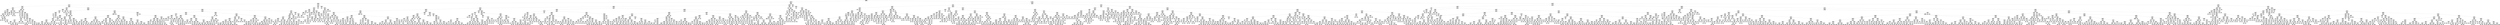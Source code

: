 digraph Tree {
node [shape=box] ;
0 [label="X[2] <= 82969456.0\ngini = 0.4999\nsamples = 44030\nvalue = [21759, 22271]"] ;
1 [label="X[12] <= 95175776.0\ngini = 0.4979\nsamples = 9194\nvalue = [4892, 4302]"] ;
0 -> 1 [labeldistance=2.5, labelangle=45, headlabel="True"] ;
2 [label="X[7] <= 124782040.0\ngini = 0.4924\nsamples = 3968\nvalue = [2229, 1739]"] ;
1 -> 2 ;
3 [label="X[13] <= 70193488.0\ngini = 0.4906\nsamples = 3777\nvalue = [2147, 1630]"] ;
2 -> 3 ;
4 [label="X[12] <= 71645120.0\ngini = 0.4417\nsamples = 246\nvalue = [165, 81]"] ;
3 -> 4 ;
5 [label="X[2] <= 68827856.0\ngini = 0.4999\nsamples = 75\nvalue = [37, 38]"] ;
4 -> 5 ;
6 [label="X[8] <= 67637168.0\ngini = 0.464\nsamples = 41\nvalue = [26, 15]"] ;
5 -> 6 ;
7 [label="gini = 0.0\nsamples = 4\nvalue = [0, 4]"] ;
6 -> 7 ;
8 [label="X[5] <= 87760256.0\ngini = 0.4178\nsamples = 37\nvalue = [26, 11]"] ;
6 -> 8 ;
9 [label="X[8] <= 69250560.0\ngini = 0.3599\nsamples = 34\nvalue = [26, 8]"] ;
8 -> 9 ;
10 [label="X[6] <= 65348888.0\ngini = 0.4628\nsamples = 22\nvalue = [14, 8]"] ;
9 -> 10 ;
11 [label="gini = 0.0\nsamples = 6\nvalue = [6, 0]"] ;
10 -> 11 ;
12 [label="X[13] <= 65674876.0\ngini = 0.5\nsamples = 16\nvalue = [8, 8]"] ;
10 -> 12 ;
13 [label="gini = 0.0\nsamples = 4\nvalue = [0, 4]"] ;
12 -> 13 ;
14 [label="X[3] <= 125079648.0\ngini = 0.4444\nsamples = 12\nvalue = [8, 4]"] ;
12 -> 14 ;
15 [label="X[0] <= 82852152.0\ngini = 0.48\nsamples = 5\nvalue = [2, 3]"] ;
14 -> 15 ;
16 [label="gini = 0.0\nsamples = 3\nvalue = [0, 3]"] ;
15 -> 16 ;
17 [label="gini = 0.0\nsamples = 2\nvalue = [2, 0]"] ;
15 -> 17 ;
18 [label="X[24] <= 0.5\ngini = 0.2449\nsamples = 7\nvalue = [6, 1]"] ;
14 -> 18 ;
19 [label="gini = 0.0\nsamples = 5\nvalue = [5, 0]"] ;
18 -> 19 ;
20 [label="X[12] <= 64786520.0\ngini = 0.5\nsamples = 2\nvalue = [1, 1]"] ;
18 -> 20 ;
21 [label="gini = 0.0\nsamples = 1\nvalue = [0, 1]"] ;
20 -> 21 ;
22 [label="gini = 0.0\nsamples = 1\nvalue = [1, 0]"] ;
20 -> 22 ;
23 [label="gini = 0.0\nsamples = 12\nvalue = [12, 0]"] ;
9 -> 23 ;
24 [label="gini = 0.0\nsamples = 3\nvalue = [0, 3]"] ;
8 -> 24 ;
25 [label="X[7] <= 70792112.0\ngini = 0.4377\nsamples = 34\nvalue = [11, 23]"] ;
5 -> 25 ;
26 [label="X[7] <= 64225800.0\ngini = 0.5\nsamples = 20\nvalue = [10, 10]"] ;
25 -> 26 ;
27 [label="X[30] <= 0.5\ngini = 0.3967\nsamples = 11\nvalue = [3, 8]"] ;
26 -> 27 ;
28 [label="X[24] <= 0.5\ngini = 0.1975\nsamples = 9\nvalue = [1, 8]"] ;
27 -> 28 ;
29 [label="gini = 0.0\nsamples = 8\nvalue = [0, 8]"] ;
28 -> 29 ;
30 [label="gini = 0.0\nsamples = 1\nvalue = [1, 0]"] ;
28 -> 30 ;
31 [label="gini = 0.0\nsamples = 2\nvalue = [2, 0]"] ;
27 -> 31 ;
32 [label="X[5] <= 65835704.0\ngini = 0.3457\nsamples = 9\nvalue = [7, 2]"] ;
26 -> 32 ;
33 [label="gini = 0.0\nsamples = 6\nvalue = [6, 0]"] ;
32 -> 33 ;
34 [label="X[7] <= 69754440.0\ngini = 0.4444\nsamples = 3\nvalue = [1, 2]"] ;
32 -> 34 ;
35 [label="gini = 0.0\nsamples = 2\nvalue = [0, 2]"] ;
34 -> 35 ;
36 [label="gini = 0.0\nsamples = 1\nvalue = [1, 0]"] ;
34 -> 36 ;
37 [label="X[13] <= 65241264.0\ngini = 0.1327\nsamples = 14\nvalue = [1, 13]"] ;
25 -> 37 ;
38 [label="gini = 0.0\nsamples = 1\nvalue = [1, 0]"] ;
37 -> 38 ;
39 [label="gini = 0.0\nsamples = 13\nvalue = [0, 13]"] ;
37 -> 39 ;
40 [label="X[10] <= 137576464.0\ngini = 0.3765\nsamples = 171\nvalue = [128, 43]"] ;
4 -> 40 ;
41 [label="X[13] <= 65146860.0\ngini = 0.3675\nsamples = 169\nvalue = [128, 41]"] ;
40 -> 41 ;
42 [label="X[0] <= 67046888.0\ngini = 0.0907\nsamples = 21\nvalue = [20, 1]"] ;
41 -> 42 ;
43 [label="gini = 0.0\nsamples = 1\nvalue = [0, 1]"] ;
42 -> 43 ;
44 [label="gini = 0.0\nsamples = 20\nvalue = [20, 0]"] ;
42 -> 44 ;
45 [label="X[10] <= 93870696.0\ngini = 0.3944\nsamples = 148\nvalue = [108, 40]"] ;
41 -> 45 ;
46 [label="X[7] <= 63826416.0\ngini = 0.5\nsamples = 18\nvalue = [9, 9]"] ;
45 -> 46 ;
47 [label="gini = 0.0\nsamples = 5\nvalue = [5, 0]"] ;
46 -> 47 ;
48 [label="X[5] <= 80510976.0\ngini = 0.426\nsamples = 13\nvalue = [4, 9]"] ;
46 -> 48 ;
49 [label="gini = 0.0\nsamples = 7\nvalue = [0, 7]"] ;
48 -> 49 ;
50 [label="X[5] <= 117105624.0\ngini = 0.4444\nsamples = 6\nvalue = [4, 2]"] ;
48 -> 50 ;
51 [label="gini = 0.0\nsamples = 4\nvalue = [4, 0]"] ;
50 -> 51 ;
52 [label="gini = 0.0\nsamples = 2\nvalue = [0, 2]"] ;
50 -> 52 ;
53 [label="X[9] <= 112590304.0\ngini = 0.3632\nsamples = 130\nvalue = [99, 31]"] ;
45 -> 53 ;
54 [label="gini = 0.0\nsamples = 20\nvalue = [20, 0]"] ;
53 -> 54 ;
55 [label="X[8] <= 67806800.0\ngini = 0.4048\nsamples = 110\nvalue = [79, 31]"] ;
53 -> 55 ;
56 [label="gini = 0.0\nsamples = 11\nvalue = [11, 0]"] ;
55 -> 56 ;
57 [label="X[12] <= 84250912.0\ngini = 0.4302\nsamples = 99\nvalue = [68, 31]"] ;
55 -> 57 ;
58 [label="X[16] <= 0.5\ngini = 0.3336\nsamples = 52\nvalue = [41, 11]"] ;
57 -> 58 ;
59 [label="X[2] <= 73466488.0\ngini = 0.3988\nsamples = 40\nvalue = [29, 11]"] ;
58 -> 59 ;
60 [label="X[12] <= 76980272.0\ngini = 0.4938\nsamples = 18\nvalue = [10, 8]"] ;
59 -> 60 ;
61 [label="X[3] <= 99292736.0\ngini = 0.2449\nsamples = 7\nvalue = [6, 1]"] ;
60 -> 61 ;
62 [label="gini = 0.0\nsamples = 1\nvalue = [0, 1]"] ;
61 -> 62 ;
63 [label="gini = 0.0\nsamples = 6\nvalue = [6, 0]"] ;
61 -> 63 ;
64 [label="X[3] <= 113968424.0\ngini = 0.4628\nsamples = 11\nvalue = [4, 7]"] ;
60 -> 64 ;
65 [label="X[5] <= 75943216.0\ngini = 0.375\nsamples = 4\nvalue = [3, 1]"] ;
64 -> 65 ;
66 [label="gini = 0.0\nsamples = 1\nvalue = [0, 1]"] ;
65 -> 66 ;
67 [label="gini = 0.0\nsamples = 3\nvalue = [3, 0]"] ;
65 -> 67 ;
68 [label="X[4] <= 133268952.0\ngini = 0.2449\nsamples = 7\nvalue = [1, 6]"] ;
64 -> 68 ;
69 [label="gini = 0.0\nsamples = 6\nvalue = [0, 6]"] ;
68 -> 69 ;
70 [label="gini = 0.0\nsamples = 1\nvalue = [1, 0]"] ;
68 -> 70 ;
71 [label="X[2] <= 78718944.0\ngini = 0.2355\nsamples = 22\nvalue = [19, 3]"] ;
59 -> 71 ;
72 [label="X[13] <= 65218128.0\ngini = 0.0997\nsamples = 19\nvalue = [18, 1]"] ;
71 -> 72 ;
73 [label="gini = 0.0\nsamples = 1\nvalue = [0, 1]"] ;
72 -> 73 ;
74 [label="gini = 0.0\nsamples = 18\nvalue = [18, 0]"] ;
72 -> 74 ;
75 [label="X[5] <= 90326848.0\ngini = 0.4444\nsamples = 3\nvalue = [1, 2]"] ;
71 -> 75 ;
76 [label="gini = 0.0\nsamples = 2\nvalue = [0, 2]"] ;
75 -> 76 ;
77 [label="gini = 0.0\nsamples = 1\nvalue = [1, 0]"] ;
75 -> 77 ;
78 [label="gini = 0.0\nsamples = 12\nvalue = [12, 0]"] ;
58 -> 78 ;
79 [label="X[10] <= 117587264.0\ngini = 0.4889\nsamples = 47\nvalue = [27, 20]"] ;
57 -> 79 ;
80 [label="X[13] <= 68131536.0\ngini = 0.2778\nsamples = 6\nvalue = [1, 5]"] ;
79 -> 80 ;
81 [label="gini = 0.0\nsamples = 5\nvalue = [0, 5]"] ;
80 -> 81 ;
82 [label="gini = 0.0\nsamples = 1\nvalue = [1, 0]"] ;
80 -> 82 ;
83 [label="X[12] <= 87109664.0\ngini = 0.464\nsamples = 41\nvalue = [26, 15]"] ;
79 -> 83 ;
84 [label="X[3] <= 126249584.0\ngini = 0.4938\nsamples = 18\nvalue = [8, 10]"] ;
83 -> 84 ;
85 [label="X[6] <= 81891552.0\ngini = 0.4444\nsamples = 12\nvalue = [8, 4]"] ;
84 -> 85 ;
86 [label="X[2] <= 77926432.0\ngini = 0.32\nsamples = 10\nvalue = [8, 2]"] ;
85 -> 86 ;
87 [label="gini = 0.0\nsamples = 7\nvalue = [7, 0]"] ;
86 -> 87 ;
88 [label="gini = 0.4444\nsamples = 3\nvalue = [1, 2]"] ;
86 -> 88 ;
89 [label="gini = 0.0\nsamples = 2\nvalue = [0, 2]"] ;
85 -> 89 ;
90 [label="gini = 0.0\nsamples = 6\nvalue = [0, 6]"] ;
84 -> 90 ;
91 [label="X[4] <= 115454304.0\ngini = 0.3403\nsamples = 23\nvalue = [18, 5]"] ;
83 -> 91 ;
92 [label="X[26] <= 0.5\ngini = 0.375\nsamples = 4\nvalue = [1, 3]"] ;
91 -> 92 ;
93 [label="gini = 0.0\nsamples = 3\nvalue = [0, 3]"] ;
92 -> 93 ;
94 [label="gini = 0.0\nsamples = 1\nvalue = [1, 0]"] ;
92 -> 94 ;
95 [label="X[31] <= 0.5\ngini = 0.1884\nsamples = 19\nvalue = [17, 2]"] ;
91 -> 95 ;
96 [label="X[1] <= 70780608.0\ngini = 0.1049\nsamples = 18\nvalue = [17, 1]"] ;
95 -> 96 ;
97 [label="gini = 0.5\nsamples = 2\nvalue = [1, 1]"] ;
96 -> 97 ;
98 [label="gini = 0.0\nsamples = 16\nvalue = [16, 0]"] ;
96 -> 98 ;
99 [label="gini = 0.0\nsamples = 1\nvalue = [0, 1]"] ;
95 -> 99 ;
100 [label="gini = 0.0\nsamples = 2\nvalue = [0, 2]"] ;
40 -> 100 ;
101 [label="X[4] <= 67313696.0\ngini = 0.4925\nsamples = 3531\nvalue = [1982, 1549]"] ;
3 -> 101 ;
102 [label="X[3] <= 66617360.0\ngini = 0.4321\nsamples = 38\nvalue = [12, 26]"] ;
101 -> 102 ;
103 [label="X[9] <= 133398856.0\ngini = 0.3018\nsamples = 27\nvalue = [5, 22]"] ;
102 -> 103 ;
104 [label="X[0] <= 128057680.0\ngini = 0.2604\nsamples = 26\nvalue = [4, 22]"] ;
103 -> 104 ;
105 [label="X[13] <= 113813600.0\ngini = 0.2112\nsamples = 25\nvalue = [3, 22]"] ;
104 -> 105 ;
106 [label="gini = 0.0\nsamples = 13\nvalue = [0, 13]"] ;
105 -> 106 ;
107 [label="X[0] <= 84583088.0\ngini = 0.375\nsamples = 12\nvalue = [3, 9]"] ;
105 -> 107 ;
108 [label="gini = 0.0\nsamples = 2\nvalue = [2, 0]"] ;
107 -> 108 ;
109 [label="X[10] <= 86915248.0\ngini = 0.18\nsamples = 10\nvalue = [1, 9]"] ;
107 -> 109 ;
110 [label="gini = 0.0\nsamples = 9\nvalue = [0, 9]"] ;
109 -> 110 ;
111 [label="gini = 0.0\nsamples = 1\nvalue = [1, 0]"] ;
109 -> 111 ;
112 [label="gini = 0.0\nsamples = 1\nvalue = [1, 0]"] ;
104 -> 112 ;
113 [label="gini = 0.0\nsamples = 1\nvalue = [1, 0]"] ;
103 -> 113 ;
114 [label="X[10] <= 77528704.0\ngini = 0.4628\nsamples = 11\nvalue = [7, 4]"] ;
102 -> 114 ;
115 [label="X[10] <= 71410528.0\ngini = 0.4444\nsamples = 6\nvalue = [2, 4]"] ;
114 -> 115 ;
116 [label="gini = 0.0\nsamples = 2\nvalue = [2, 0]"] ;
115 -> 116 ;
117 [label="gini = 0.0\nsamples = 4\nvalue = [0, 4]"] ;
115 -> 117 ;
118 [label="gini = 0.0\nsamples = 5\nvalue = [5, 0]"] ;
114 -> 118 ;
119 [label="X[10] <= 99143424.0\ngini = 0.4918\nsamples = 3493\nvalue = [1970, 1523]"] ;
101 -> 119 ;
120 [label="X[5] <= 66094232.0\ngini = 0.4838\nsamples = 1858\nvalue = [1096, 762]"] ;
119 -> 120 ;
121 [label="X[10] <= 67974816.0\ngini = 0.449\nsamples = 338\nvalue = [223, 115]"] ;
120 -> 121 ;
122 [label="gini = 0.0\nsamples = 6\nvalue = [0, 6]"] ;
121 -> 122 ;
123 [label="X[1] <= 77565088.0\ngini = 0.441\nsamples = 332\nvalue = [223, 109]"] ;
121 -> 123 ;
124 [label="X[3] <= 133563112.0\ngini = 0.3777\nsamples = 186\nvalue = [139, 47]"] ;
123 -> 124 ;
125 [label="X[7] <= 62539408.0\ngini = 0.3653\nsamples = 183\nvalue = [139, 44]"] ;
124 -> 125 ;
126 [label="gini = 0.0\nsamples = 3\nvalue = [0, 3]"] ;
125 -> 126 ;
127 [label="X[10] <= 98441336.0\ngini = 0.3518\nsamples = 180\nvalue = [139, 41]"] ;
125 -> 127 ;
128 [label="X[2] <= 73773392.0\ngini = 0.3386\nsamples = 176\nvalue = [138, 38]"] ;
127 -> 128 ;
129 [label="X[7] <= 65037704.0\ngini = 0.3803\nsamples = 141\nvalue = [105, 36]"] ;
128 -> 129 ;
130 [label="X[30] <= 0.5\ngini = 0.2076\nsamples = 34\nvalue = [30, 4]"] ;
129 -> 130 ;
131 [label="X[32] <= 0.5\ngini = 0.1207\nsamples = 31\nvalue = [29, 2]"] ;
130 -> 131 ;
132 [label="gini = 0.0644\nsamples = 30\nvalue = [29, 1]"] ;
131 -> 132 ;
133 [label="gini = 0.0\nsamples = 1\nvalue = [0, 1]"] ;
131 -> 133 ;
134 [label="X[0] <= 70002288.0\ngini = 0.4444\nsamples = 3\nvalue = [1, 2]"] ;
130 -> 134 ;
135 [label="gini = 0.0\nsamples = 2\nvalue = [0, 2]"] ;
134 -> 135 ;
136 [label="gini = 0.0\nsamples = 1\nvalue = [1, 0]"] ;
134 -> 136 ;
137 [label="X[10] <= 68847112.0\ngini = 0.4193\nsamples = 107\nvalue = [75, 32]"] ;
129 -> 137 ;
138 [label="X[9] <= 67263248.0\ngini = 0.4444\nsamples = 9\nvalue = [3, 6]"] ;
137 -> 138 ;
139 [label="gini = 0.0\nsamples = 3\nvalue = [3, 0]"] ;
138 -> 139 ;
140 [label="gini = 0.0\nsamples = 6\nvalue = [0, 6]"] ;
138 -> 140 ;
141 [label="X[5] <= 65222164.0\ngini = 0.3898\nsamples = 98\nvalue = [72, 26]"] ;
137 -> 141 ;
142 [label="gini = 0.2815\nsamples = 59\nvalue = [49, 10]"] ;
141 -> 142 ;
143 [label="gini = 0.4839\nsamples = 39\nvalue = [23, 16]"] ;
141 -> 143 ;
144 [label="X[1] <= 65040224.0\ngini = 0.1078\nsamples = 35\nvalue = [33, 2]"] ;
128 -> 144 ;
145 [label="X[2] <= 75956128.0\ngini = 0.5\nsamples = 2\nvalue = [1, 1]"] ;
144 -> 145 ;
146 [label="gini = 0.0\nsamples = 1\nvalue = [1, 0]"] ;
145 -> 146 ;
147 [label="gini = 0.0\nsamples = 1\nvalue = [0, 1]"] ;
145 -> 147 ;
148 [label="X[8] <= 69125376.0\ngini = 0.0588\nsamples = 33\nvalue = [32, 1]"] ;
144 -> 148 ;
149 [label="X[3] <= 123486048.0\ngini = 0.4444\nsamples = 3\nvalue = [2, 1]"] ;
148 -> 149 ;
150 [label="gini = 0.0\nsamples = 2\nvalue = [2, 0]"] ;
149 -> 150 ;
151 [label="gini = 0.0\nsamples = 1\nvalue = [0, 1]"] ;
149 -> 151 ;
152 [label="gini = 0.0\nsamples = 30\nvalue = [30, 0]"] ;
148 -> 152 ;
153 [label="X[13] <= 109347680.0\ngini = 0.375\nsamples = 4\nvalue = [1, 3]"] ;
127 -> 153 ;
154 [label="gini = 0.0\nsamples = 1\nvalue = [1, 0]"] ;
153 -> 154 ;
155 [label="gini = 0.0\nsamples = 3\nvalue = [0, 3]"] ;
153 -> 155 ;
156 [label="gini = 0.0\nsamples = 3\nvalue = [0, 3]"] ;
124 -> 156 ;
157 [label="X[7] <= 113388560.0\ngini = 0.4886\nsamples = 146\nvalue = [84, 62]"] ;
123 -> 157 ;
158 [label="X[4] <= 115676832.0\ngini = 0.4982\nsamples = 132\nvalue = [70, 62]"] ;
157 -> 158 ;
159 [label="X[8] <= 68861376.0\ngini = 0.4785\nsamples = 53\nvalue = [21, 32]"] ;
158 -> 159 ;
160 [label="X[11] <= 97467272.0\ngini = 0.2449\nsamples = 7\nvalue = [6, 1]"] ;
159 -> 160 ;
161 [label="gini = 0.0\nsamples = 6\nvalue = [6, 0]"] ;
160 -> 161 ;
162 [label="gini = 0.0\nsamples = 1\nvalue = [0, 1]"] ;
160 -> 162 ;
163 [label="X[4] <= 79273232.0\ngini = 0.4395\nsamples = 46\nvalue = [15, 31]"] ;
159 -> 163 ;
164 [label="gini = 0.0\nsamples = 4\nvalue = [4, 0]"] ;
163 -> 164 ;
165 [label="X[2] <= 72903616.0\ngini = 0.3866\nsamples = 42\nvalue = [11, 31]"] ;
163 -> 165 ;
166 [label="X[5] <= 65144916.0\ngini = 0.5\nsamples = 12\nvalue = [6, 6]"] ;
165 -> 166 ;
167 [label="gini = 0.0\nsamples = 4\nvalue = [0, 4]"] ;
166 -> 167 ;
168 [label="X[8] <= 74500704.0\ngini = 0.375\nsamples = 8\nvalue = [6, 2]"] ;
166 -> 168 ;
169 [label="gini = 0.0\nsamples = 2\nvalue = [0, 2]"] ;
168 -> 169 ;
170 [label="gini = 0.0\nsamples = 6\nvalue = [6, 0]"] ;
168 -> 170 ;
171 [label="X[13] <= 86218976.0\ngini = 0.2778\nsamples = 30\nvalue = [5, 25]"] ;
165 -> 171 ;
172 [label="gini = 0.0\nsamples = 1\nvalue = [1, 0]"] ;
171 -> 172 ;
173 [label="X[12] <= 65834592.0\ngini = 0.2378\nsamples = 29\nvalue = [4, 25]"] ;
171 -> 173 ;
174 [label="gini = 0.0\nsamples = 15\nvalue = [0, 15]"] ;
173 -> 174 ;
175 [label="gini = 0.4082\nsamples = 14\nvalue = [4, 10]"] ;
173 -> 175 ;
176 [label="X[8] <= 73942496.0\ngini = 0.4711\nsamples = 79\nvalue = [49, 30]"] ;
158 -> 176 ;
177 [label="X[4] <= 117047296.0\ngini = 0.2778\nsamples = 24\nvalue = [20, 4]"] ;
176 -> 177 ;
178 [label="gini = 0.0\nsamples = 2\nvalue = [0, 2]"] ;
177 -> 178 ;
179 [label="X[12] <= 83897904.0\ngini = 0.1653\nsamples = 22\nvalue = [20, 2]"] ;
177 -> 179 ;
180 [label="X[3] <= 113772560.0\ngini = 0.0907\nsamples = 21\nvalue = [20, 1]"] ;
179 -> 180 ;
181 [label="gini = 0.0\nsamples = 1\nvalue = [0, 1]"] ;
180 -> 181 ;
182 [label="gini = 0.0\nsamples = 20\nvalue = [20, 0]"] ;
180 -> 182 ;
183 [label="gini = 0.0\nsamples = 1\nvalue = [0, 1]"] ;
179 -> 183 ;
184 [label="X[7] <= 89952448.0\ngini = 0.4985\nsamples = 55\nvalue = [29, 26]"] ;
176 -> 184 ;
185 [label="X[2] <= 74108128.0\ngini = 0.4965\nsamples = 48\nvalue = [22, 26]"] ;
184 -> 185 ;
186 [label="X[0] <= 67071704.0\ngini = 0.4362\nsamples = 28\nvalue = [9, 19]"] ;
185 -> 186 ;
187 [label="gini = 0.0\nsamples = 3\nvalue = [3, 0]"] ;
186 -> 187 ;
188 [label="X[12] <= 66112248.0\ngini = 0.3648\nsamples = 25\nvalue = [6, 19]"] ;
186 -> 188 ;
189 [label="gini = 0.1327\nsamples = 14\nvalue = [1, 13]"] ;
188 -> 189 ;
190 [label="gini = 0.4959\nsamples = 11\nvalue = [5, 6]"] ;
188 -> 190 ;
191 [label="X[13] <= 96906416.0\ngini = 0.455\nsamples = 20\nvalue = [13, 7]"] ;
185 -> 191 ;
192 [label="gini = 0.0\nsamples = 3\nvalue = [0, 3]"] ;
191 -> 192 ;
193 [label="X[0] <= 66579648.0\ngini = 0.3599\nsamples = 17\nvalue = [13, 4]"] ;
191 -> 193 ;
194 [label="gini = 0.0\nsamples = 2\nvalue = [0, 2]"] ;
193 -> 194 ;
195 [label="gini = 0.2311\nsamples = 15\nvalue = [13, 2]"] ;
193 -> 195 ;
196 [label="gini = 0.0\nsamples = 7\nvalue = [7, 0]"] ;
184 -> 196 ;
197 [label="gini = 0.0\nsamples = 14\nvalue = [14, 0]"] ;
157 -> 197 ;
198 [label="X[10] <= 94243976.0\ngini = 0.4889\nsamples = 1520\nvalue = [873, 647]"] ;
120 -> 198 ;
199 [label="X[7] <= 124307696.0\ngini = 0.4928\nsamples = 1268\nvalue = [710, 558]"] ;
198 -> 199 ;
200 [label="X[1] <= 97520432.0\ngini = 0.4936\nsamples = 1258\nvalue = [700, 558]"] ;
199 -> 200 ;
201 [label="X[0] <= 71609696.0\ngini = 0.4884\nsamples = 986\nvalue = [568, 418]"] ;
200 -> 201 ;
202 [label="X[3] <= 127139872.0\ngini = 0.4305\nsamples = 118\nvalue = [81, 37]"] ;
201 -> 202 ;
203 [label="X[0] <= 66091952.0\ngini = 0.3639\nsamples = 92\nvalue = [70, 22]"] ;
202 -> 203 ;
204 [label="X[0] <= 65602808.0\ngini = 0.4444\nsamples = 6\nvalue = [2, 4]"] ;
203 -> 204 ;
205 [label="gini = 0.0\nsamples = 2\nvalue = [2, 0]"] ;
204 -> 205 ;
206 [label="gini = 0.0\nsamples = 4\nvalue = [0, 4]"] ;
204 -> 206 ;
207 [label="X[9] <= 71479408.0\ngini = 0.331\nsamples = 86\nvalue = [68, 18]"] ;
203 -> 207 ;
208 [label="X[6] <= 125516336.0\ngini = 0.1284\nsamples = 29\nvalue = [27, 2]"] ;
207 -> 208 ;
209 [label="X[5] <= 66924216.0\ngini = 0.0689\nsamples = 28\nvalue = [27, 1]"] ;
208 -> 209 ;
210 [label="gini = 0.5\nsamples = 2\nvalue = [1, 1]"] ;
209 -> 210 ;
211 [label="gini = 0.0\nsamples = 26\nvalue = [26, 0]"] ;
209 -> 211 ;
212 [label="gini = 0.0\nsamples = 1\nvalue = [0, 1]"] ;
208 -> 212 ;
213 [label="X[7] <= 76745056.0\ngini = 0.4038\nsamples = 57\nvalue = [41, 16]"] ;
207 -> 213 ;
214 [label="X[0] <= 66786048.0\ngini = 0.4491\nsamples = 47\nvalue = [31, 16]"] ;
213 -> 214 ;
215 [label="gini = 0.0\nsamples = 7\nvalue = [7, 0]"] ;
214 -> 215 ;
216 [label="gini = 0.48\nsamples = 40\nvalue = [24, 16]"] ;
214 -> 216 ;
217 [label="gini = 0.0\nsamples = 10\nvalue = [10, 0]"] ;
213 -> 217 ;
218 [label="X[4] <= 132590936.0\ngini = 0.4882\nsamples = 26\nvalue = [11, 15]"] ;
202 -> 218 ;
219 [label="X[11] <= 81468632.0\ngini = 0.2778\nsamples = 12\nvalue = [2, 10]"] ;
218 -> 219 ;
220 [label="X[0] <= 66578368.0\ngini = 0.1653\nsamples = 11\nvalue = [1, 10]"] ;
219 -> 220 ;
221 [label="X[8] <= 67465936.0\ngini = 0.5\nsamples = 2\nvalue = [1, 1]"] ;
220 -> 221 ;
222 [label="gini = 0.0\nsamples = 1\nvalue = [0, 1]"] ;
221 -> 222 ;
223 [label="gini = 0.0\nsamples = 1\nvalue = [1, 0]"] ;
221 -> 223 ;
224 [label="gini = 0.0\nsamples = 9\nvalue = [0, 9]"] ;
220 -> 224 ;
225 [label="gini = 0.0\nsamples = 1\nvalue = [1, 0]"] ;
219 -> 225 ;
226 [label="X[10] <= 90703744.0\ngini = 0.4592\nsamples = 14\nvalue = [9, 5]"] ;
218 -> 226 ;
227 [label="X[6] <= 116234368.0\ngini = 0.2975\nsamples = 11\nvalue = [9, 2]"] ;
226 -> 227 ;
228 [label="X[9] <= 86865344.0\ngini = 0.18\nsamples = 10\nvalue = [9, 1]"] ;
227 -> 228 ;
229 [label="gini = 0.0\nsamples = 8\nvalue = [8, 0]"] ;
228 -> 229 ;
230 [label="gini = 0.5\nsamples = 2\nvalue = [1, 1]"] ;
228 -> 230 ;
231 [label="gini = 0.0\nsamples = 1\nvalue = [0, 1]"] ;
227 -> 231 ;
232 [label="gini = 0.0\nsamples = 3\nvalue = [0, 3]"] ;
226 -> 232 ;
233 [label="X[5] <= 106757816.0\ngini = 0.4925\nsamples = 868\nvalue = [487, 381]"] ;
201 -> 233 ;
234 [label="X[9] <= 67078920.0\ngini = 0.4952\nsamples = 809\nvalue = [444, 365]"] ;
233 -> 234 ;
235 [label="gini = 0.0\nsamples = 5\nvalue = [0, 5]"] ;
234 -> 235 ;
236 [label="X[6] <= 127627824.0\ngini = 0.4945\nsamples = 804\nvalue = [444, 360]"] ;
234 -> 236 ;
237 [label="X[6] <= 127403536.0\ngini = 0.4961\nsamples = 774\nvalue = [421, 353]"] ;
236 -> 237 ;
238 [label="X[11] <= 84481032.0\ngini = 0.4954\nsamples = 768\nvalue = [421, 347]"] ;
237 -> 238 ;
239 [label="gini = 0.4978\nsamples = 690\nvalue = [368, 322]"] ;
238 -> 239 ;
240 [label="gini = 0.4356\nsamples = 78\nvalue = [53, 25]"] ;
238 -> 240 ;
241 [label="gini = 0.0\nsamples = 6\nvalue = [0, 6]"] ;
237 -> 241 ;
242 [label="X[8] <= 68132016.0\ngini = 0.3578\nsamples = 30\nvalue = [23, 7]"] ;
236 -> 242 ;
243 [label="gini = 0.0\nsamples = 2\nvalue = [0, 2]"] ;
242 -> 243 ;
244 [label="X[7] <= 109973392.0\ngini = 0.2934\nsamples = 28\nvalue = [23, 5]"] ;
242 -> 244 ;
245 [label="gini = 0.1653\nsamples = 22\nvalue = [20, 2]"] ;
244 -> 245 ;
246 [label="gini = 0.5\nsamples = 6\nvalue = [3, 3]"] ;
244 -> 246 ;
247 [label="X[3] <= 126844448.0\ngini = 0.3953\nsamples = 59\nvalue = [43, 16]"] ;
233 -> 247 ;
248 [label="X[8] <= 79928360.0\ngini = 0.3706\nsamples = 57\nvalue = [43, 14]"] ;
247 -> 248 ;
249 [label="X[7] <= 63754652.0\ngini = 0.2076\nsamples = 34\nvalue = [30, 4]"] ;
248 -> 249 ;
250 [label="gini = 0.0\nsamples = 1\nvalue = [0, 1]"] ;
249 -> 250 ;
251 [label="X[13] <= 116999552.0\ngini = 0.1653\nsamples = 33\nvalue = [30, 3]"] ;
249 -> 251 ;
252 [label="gini = 0.1207\nsamples = 31\nvalue = [29, 2]"] ;
251 -> 252 ;
253 [label="gini = 0.5\nsamples = 2\nvalue = [1, 1]"] ;
251 -> 253 ;
254 [label="X[1] <= 83104704.0\ngini = 0.4915\nsamples = 23\nvalue = [13, 10]"] ;
248 -> 254 ;
255 [label="X[11] <= 70812592.0\ngini = 0.3967\nsamples = 11\nvalue = [3, 8]"] ;
254 -> 255 ;
256 [label="gini = 0.0\nsamples = 3\nvalue = [3, 0]"] ;
255 -> 256 ;
257 [label="gini = 0.0\nsamples = 8\nvalue = [0, 8]"] ;
255 -> 257 ;
258 [label="X[0] <= 107761304.0\ngini = 0.2778\nsamples = 12\nvalue = [10, 2]"] ;
254 -> 258 ;
259 [label="gini = 0.0\nsamples = 9\nvalue = [9, 0]"] ;
258 -> 259 ;
260 [label="gini = 0.4444\nsamples = 3\nvalue = [1, 2]"] ;
258 -> 260 ;
261 [label="gini = 0.0\nsamples = 2\nvalue = [0, 2]"] ;
247 -> 261 ;
262 [label="X[12] <= 70573984.0\ngini = 0.4996\nsamples = 272\nvalue = [132, 140]"] ;
200 -> 262 ;
263 [label="X[8] <= 85809616.0\ngini = 0.2854\nsamples = 29\nvalue = [5, 24]"] ;
262 -> 263 ;
264 [label="X[13] <= 76512912.0\ngini = 0.142\nsamples = 26\nvalue = [2, 24]"] ;
263 -> 264 ;
265 [label="X[0] <= 94329304.0\ngini = 0.4444\nsamples = 3\nvalue = [2, 1]"] ;
264 -> 265 ;
266 [label="gini = 0.0\nsamples = 2\nvalue = [2, 0]"] ;
265 -> 266 ;
267 [label="gini = 0.0\nsamples = 1\nvalue = [0, 1]"] ;
265 -> 267 ;
268 [label="gini = 0.0\nsamples = 23\nvalue = [0, 23]"] ;
264 -> 268 ;
269 [label="gini = 0.0\nsamples = 3\nvalue = [3, 0]"] ;
263 -> 269 ;
270 [label="X[0] <= 80746832.0\ngini = 0.499\nsamples = 243\nvalue = [127, 116]"] ;
262 -> 270 ;
271 [label="X[0] <= 76824600.0\ngini = 0.4688\nsamples = 104\nvalue = [65, 39]"] ;
270 -> 271 ;
272 [label="X[11] <= 79811712.0\ngini = 0.4935\nsamples = 79\nvalue = [44, 35]"] ;
271 -> 272 ;
273 [label="gini = 0.0\nsamples = 6\nvalue = [0, 6]"] ;
272 -> 273 ;
274 [label="X[0] <= 76644560.0\ngini = 0.4789\nsamples = 73\nvalue = [44, 29]"] ;
272 -> 274 ;
275 [label="X[15] <= 0.5\ngini = 0.4621\nsamples = 69\nvalue = [44, 25]"] ;
274 -> 275 ;
276 [label="gini = 0.4289\nsamples = 61\nvalue = [42, 19]"] ;
275 -> 276 ;
277 [label="gini = 0.375\nsamples = 8\nvalue = [2, 6]"] ;
275 -> 277 ;
278 [label="gini = 0.0\nsamples = 4\nvalue = [0, 4]"] ;
274 -> 278 ;
279 [label="X[11] <= 100537560.0\ngini = 0.2688\nsamples = 25\nvalue = [21, 4]"] ;
271 -> 279 ;
280 [label="gini = 0.0\nsamples = 15\nvalue = [15, 0]"] ;
279 -> 280 ;
281 [label="X[1] <= 114692880.0\ngini = 0.48\nsamples = 10\nvalue = [6, 4]"] ;
279 -> 281 ;
282 [label="gini = 0.0\nsamples = 3\nvalue = [0, 3]"] ;
281 -> 282 ;
283 [label="X[0] <= 80622864.0\ngini = 0.2449\nsamples = 7\nvalue = [6, 1]"] ;
281 -> 283 ;
284 [label="gini = 0.0\nsamples = 6\nvalue = [6, 0]"] ;
283 -> 284 ;
285 [label="gini = 0.0\nsamples = 1\nvalue = [0, 1]"] ;
283 -> 285 ;
286 [label="X[11] <= 93845200.0\ngini = 0.4942\nsamples = 139\nvalue = [62, 77]"] ;
270 -> 286 ;
287 [label="X[0] <= 83769304.0\ngini = 0.431\nsamples = 70\nvalue = [22, 48]"] ;
286 -> 287 ;
288 [label="gini = 0.0\nsamples = 13\nvalue = [0, 13]"] ;
287 -> 288 ;
289 [label="X[0] <= 107234552.0\ngini = 0.474\nsamples = 57\nvalue = [22, 35]"] ;
287 -> 289 ;
290 [label="X[5] <= 100826176.0\ngini = 0.4996\nsamples = 37\nvalue = [19, 18]"] ;
289 -> 290 ;
291 [label="gini = 0.4444\nsamples = 21\nvalue = [7, 14]"] ;
290 -> 291 ;
292 [label="gini = 0.375\nsamples = 16\nvalue = [12, 4]"] ;
290 -> 292 ;
293 [label="X[11] <= 80207936.0\ngini = 0.255\nsamples = 20\nvalue = [3, 17]"] ;
289 -> 293 ;
294 [label="gini = 0.5\nsamples = 6\nvalue = [3, 3]"] ;
293 -> 294 ;
295 [label="gini = 0.0\nsamples = 14\nvalue = [0, 14]"] ;
293 -> 295 ;
296 [label="X[12] <= 74841032.0\ngini = 0.4873\nsamples = 69\nvalue = [40, 29]"] ;
286 -> 296 ;
297 [label="X[5] <= 71668320.0\ngini = 0.2975\nsamples = 11\nvalue = [2, 9]"] ;
296 -> 297 ;
298 [label="X[13] <= 120591392.0\ngini = 0.4444\nsamples = 3\nvalue = [2, 1]"] ;
297 -> 298 ;
299 [label="gini = 0.0\nsamples = 1\nvalue = [0, 1]"] ;
298 -> 299 ;
300 [label="gini = 0.0\nsamples = 2\nvalue = [2, 0]"] ;
298 -> 300 ;
301 [label="gini = 0.0\nsamples = 8\nvalue = [0, 8]"] ;
297 -> 301 ;
302 [label="X[6] <= 97128248.0\ngini = 0.4518\nsamples = 58\nvalue = [38, 20]"] ;
296 -> 302 ;
303 [label="X[2] <= 78300592.0\ngini = 0.4844\nsamples = 17\nvalue = [7, 10]"] ;
302 -> 303 ;
304 [label="gini = 0.4082\nsamples = 14\nvalue = [4, 10]"] ;
303 -> 304 ;
305 [label="gini = 0.0\nsamples = 3\nvalue = [3, 0]"] ;
303 -> 305 ;
306 [label="X[0] <= 96885088.0\ngini = 0.3688\nsamples = 41\nvalue = [31, 10]"] ;
302 -> 306 ;
307 [label="gini = 0.4764\nsamples = 23\nvalue = [14, 9]"] ;
306 -> 307 ;
308 [label="gini = 0.1049\nsamples = 18\nvalue = [17, 1]"] ;
306 -> 308 ;
309 [label="gini = 0.0\nsamples = 10\nvalue = [10, 0]"] ;
199 -> 309 ;
310 [label="X[5] <= 117456520.0\ngini = 0.4569\nsamples = 252\nvalue = [163, 89]"] ;
198 -> 310 ;
311 [label="X[4] <= 71361776.0\ngini = 0.4471\nsamples = 246\nvalue = [163, 83]"] ;
310 -> 311 ;
312 [label="gini = 0.0\nsamples = 4\nvalue = [0, 4]"] ;
311 -> 312 ;
313 [label="X[8] <= 89011352.0\ngini = 0.4398\nsamples = 242\nvalue = [163, 79]"] ;
311 -> 313 ;
314 [label="X[11] <= 77506944.0\ngini = 0.4268\nsamples = 230\nvalue = [159, 71]"] ;
313 -> 314 ;
315 [label="X[5] <= 71530368.0\ngini = 0.4942\nsamples = 65\nvalue = [36, 29]"] ;
314 -> 315 ;
316 [label="X[26] <= 0.5\ngini = 0.2604\nsamples = 13\nvalue = [2, 11]"] ;
315 -> 316 ;
317 [label="X[1] <= 70138960.0\ngini = 0.1528\nsamples = 12\nvalue = [1, 11]"] ;
316 -> 317 ;
318 [label="X[19] <= 0.5\ngini = 0.4444\nsamples = 3\nvalue = [1, 2]"] ;
317 -> 318 ;
319 [label="gini = 0.0\nsamples = 2\nvalue = [0, 2]"] ;
318 -> 319 ;
320 [label="gini = 0.0\nsamples = 1\nvalue = [1, 0]"] ;
318 -> 320 ;
321 [label="gini = 0.0\nsamples = 9\nvalue = [0, 9]"] ;
317 -> 321 ;
322 [label="gini = 0.0\nsamples = 1\nvalue = [1, 0]"] ;
316 -> 322 ;
323 [label="X[11] <= 76829536.0\ngini = 0.4527\nsamples = 52\nvalue = [34, 18]"] ;
315 -> 323 ;
324 [label="X[13] <= 99814400.0\ngini = 0.4002\nsamples = 47\nvalue = [34, 13]"] ;
323 -> 324 ;
325 [label="X[20] <= 0.5\ngini = 0.1528\nsamples = 24\nvalue = [22, 2]"] ;
324 -> 325 ;
326 [label="gini = 0.0832\nsamples = 23\nvalue = [22, 1]"] ;
325 -> 326 ;
327 [label="gini = 0.0\nsamples = 1\nvalue = [0, 1]"] ;
325 -> 327 ;
328 [label="X[7] <= 90214416.0\ngini = 0.4991\nsamples = 23\nvalue = [12, 11]"] ;
324 -> 328 ;
329 [label="gini = 0.3367\nsamples = 14\nvalue = [11, 3]"] ;
328 -> 329 ;
330 [label="gini = 0.1975\nsamples = 9\nvalue = [1, 8]"] ;
328 -> 330 ;
331 [label="gini = 0.0\nsamples = 5\nvalue = [0, 5]"] ;
323 -> 331 ;
332 [label="X[9] <= 126665600.0\ngini = 0.3795\nsamples = 165\nvalue = [123, 42]"] ;
314 -> 332 ;
333 [label="X[0] <= 96178440.0\ngini = 0.3622\nsamples = 160\nvalue = [122, 38]"] ;
332 -> 333 ;
334 [label="X[8] <= 68455888.0\ngini = 0.4053\nsamples = 131\nvalue = [94, 37]"] ;
333 -> 334 ;
335 [label="gini = 0.0\nsamples = 15\nvalue = [15, 0]"] ;
334 -> 335 ;
336 [label="X[8] <= 81002528.0\ngini = 0.4345\nsamples = 116\nvalue = [79, 37]"] ;
334 -> 336 ;
337 [label="gini = 0.4666\nsamples = 89\nvalue = [56, 33]"] ;
336 -> 337 ;
338 [label="gini = 0.2524\nsamples = 27\nvalue = [23, 4]"] ;
336 -> 338 ;
339 [label="X[32] <= 0.5\ngini = 0.0666\nsamples = 29\nvalue = [28, 1]"] ;
333 -> 339 ;
340 [label="gini = 0.0\nsamples = 26\nvalue = [26, 0]"] ;
339 -> 340 ;
341 [label="X[7] <= 101109280.0\ngini = 0.4444\nsamples = 3\nvalue = [2, 1]"] ;
339 -> 341 ;
342 [label="gini = 0.0\nsamples = 1\nvalue = [0, 1]"] ;
341 -> 342 ;
343 [label="gini = 0.0\nsamples = 2\nvalue = [2, 0]"] ;
341 -> 343 ;
344 [label="X[2] <= 78518720.0\ngini = 0.32\nsamples = 5\nvalue = [1, 4]"] ;
332 -> 344 ;
345 [label="gini = 0.0\nsamples = 4\nvalue = [0, 4]"] ;
344 -> 345 ;
346 [label="gini = 0.0\nsamples = 1\nvalue = [1, 0]"] ;
344 -> 346 ;
347 [label="X[2] <= 82646880.0\ngini = 0.4444\nsamples = 12\nvalue = [4, 8]"] ;
313 -> 347 ;
348 [label="X[1] <= 123857896.0\ngini = 0.1975\nsamples = 9\nvalue = [1, 8]"] ;
347 -> 348 ;
349 [label="gini = 0.0\nsamples = 8\nvalue = [0, 8]"] ;
348 -> 349 ;
350 [label="gini = 0.0\nsamples = 1\nvalue = [1, 0]"] ;
348 -> 350 ;
351 [label="gini = 0.0\nsamples = 3\nvalue = [3, 0]"] ;
347 -> 351 ;
352 [label="gini = 0.0\nsamples = 6\nvalue = [0, 6]"] ;
310 -> 352 ;
353 [label="X[4] <= 128354648.0\ngini = 0.4976\nsamples = 1635\nvalue = [874, 761]"] ;
119 -> 353 ;
354 [label="X[11] <= 84478128.0\ngini = 0.4994\nsamples = 1418\nvalue = [733, 685]"] ;
353 -> 354 ;
355 [label="X[0] <= 67377120.0\ngini = 0.4948\nsamples = 461\nvalue = [207, 254]"] ;
354 -> 355 ;
356 [label="X[4] <= 120510288.0\ngini = 0.431\nsamples = 35\nvalue = [24, 11]"] ;
355 -> 356 ;
357 [label="X[1] <= 80226352.0\ngini = 0.4991\nsamples = 23\nvalue = [12, 11]"] ;
356 -> 357 ;
358 [label="X[8] <= 67866640.0\ngini = 0.355\nsamples = 13\nvalue = [3, 10]"] ;
357 -> 358 ;
359 [label="X[6] <= 94678384.0\ngini = 0.375\nsamples = 4\nvalue = [3, 1]"] ;
358 -> 359 ;
360 [label="gini = 0.0\nsamples = 1\nvalue = [0, 1]"] ;
359 -> 360 ;
361 [label="gini = 0.0\nsamples = 3\nvalue = [3, 0]"] ;
359 -> 361 ;
362 [label="gini = 0.0\nsamples = 9\nvalue = [0, 9]"] ;
358 -> 362 ;
363 [label="X[8] <= 84541416.0\ngini = 0.18\nsamples = 10\nvalue = [9, 1]"] ;
357 -> 363 ;
364 [label="gini = 0.0\nsamples = 9\nvalue = [9, 0]"] ;
363 -> 364 ;
365 [label="gini = 0.0\nsamples = 1\nvalue = [0, 1]"] ;
363 -> 365 ;
366 [label="gini = 0.0\nsamples = 12\nvalue = [12, 0]"] ;
356 -> 366 ;
367 [label="X[1] <= 70295504.0\ngini = 0.4901\nsamples = 426\nvalue = [183, 243]"] ;
355 -> 367 ;
368 [label="X[1] <= 65807648.0\ngini = 0.4903\nsamples = 79\nvalue = [45, 34]"] ;
367 -> 368 ;
369 [label="X[9] <= 131208528.0\ngini = 0.375\nsamples = 24\nvalue = [6, 18]"] ;
368 -> 369 ;
370 [label="X[5] <= 64245404.0\ngini = 0.2975\nsamples = 22\nvalue = [4, 18]"] ;
369 -> 370 ;
371 [label="gini = 0.0\nsamples = 1\nvalue = [1, 0]"] ;
370 -> 371 ;
372 [label="X[8] <= 68455920.0\ngini = 0.2449\nsamples = 21\nvalue = [3, 18]"] ;
370 -> 372 ;
373 [label="X[8] <= 67618368.0\ngini = 0.4898\nsamples = 7\nvalue = [3, 4]"] ;
372 -> 373 ;
374 [label="gini = 0.0\nsamples = 3\nvalue = [0, 3]"] ;
373 -> 374 ;
375 [label="X[28] <= 0.5\ngini = 0.375\nsamples = 4\nvalue = [3, 1]"] ;
373 -> 375 ;
376 [label="gini = 0.0\nsamples = 3\nvalue = [3, 0]"] ;
375 -> 376 ;
377 [label="gini = 0.0\nsamples = 1\nvalue = [0, 1]"] ;
375 -> 377 ;
378 [label="gini = 0.0\nsamples = 14\nvalue = [0, 14]"] ;
372 -> 378 ;
379 [label="gini = 0.0\nsamples = 2\nvalue = [2, 0]"] ;
369 -> 379 ;
380 [label="X[4] <= 111220888.0\ngini = 0.4126\nsamples = 55\nvalue = [39, 16]"] ;
368 -> 380 ;
381 [label="X[12] <= 66577088.0\ngini = 0.4592\nsamples = 14\nvalue = [5, 9]"] ;
380 -> 381 ;
382 [label="gini = 0.0\nsamples = 5\nvalue = [0, 5]"] ;
381 -> 382 ;
383 [label="X[2] <= 71204256.0\ngini = 0.4938\nsamples = 9\nvalue = [5, 4]"] ;
381 -> 383 ;
384 [label="gini = 0.0\nsamples = 4\nvalue = [4, 0]"] ;
383 -> 384 ;
385 [label="X[8] <= 81154208.0\ngini = 0.32\nsamples = 5\nvalue = [1, 4]"] ;
383 -> 385 ;
386 [label="gini = 0.0\nsamples = 4\nvalue = [0, 4]"] ;
385 -> 386 ;
387 [label="gini = 0.0\nsamples = 1\nvalue = [1, 0]"] ;
385 -> 387 ;
388 [label="X[2] <= 67921696.0\ngini = 0.2832\nsamples = 41\nvalue = [34, 7]"] ;
380 -> 388 ;
389 [label="gini = 0.0\nsamples = 3\nvalue = [0, 3]"] ;
388 -> 389 ;
390 [label="X[6] <= 64840680.0\ngini = 0.1884\nsamples = 38\nvalue = [34, 4]"] ;
388 -> 390 ;
391 [label="gini = 0.0\nsamples = 1\nvalue = [0, 1]"] ;
390 -> 391 ;
392 [label="X[12] <= 83756336.0\ngini = 0.149\nsamples = 37\nvalue = [34, 3]"] ;
390 -> 392 ;
393 [label="X[33] <= 0.5\ngini = 0.1078\nsamples = 35\nvalue = [33, 2]"] ;
392 -> 393 ;
394 [label="gini = 0.0588\nsamples = 33\nvalue = [32, 1]"] ;
393 -> 394 ;
395 [label="gini = 0.5\nsamples = 2\nvalue = [1, 1]"] ;
393 -> 395 ;
396 [label="X[20] <= 0.5\ngini = 0.5\nsamples = 2\nvalue = [1, 1]"] ;
392 -> 396 ;
397 [label="gini = 0.0\nsamples = 1\nvalue = [1, 0]"] ;
396 -> 397 ;
398 [label="gini = 0.0\nsamples = 1\nvalue = [0, 1]"] ;
396 -> 398 ;
399 [label="X[7] <= 106990912.0\ngini = 0.4791\nsamples = 347\nvalue = [138, 209]"] ;
367 -> 399 ;
400 [label="X[11] <= 70657920.0\ngini = 0.4683\nsamples = 310\nvalue = [116, 194]"] ;
399 -> 400 ;
401 [label="X[6] <= 81381832.0\ngini = 0.48\nsamples = 25\nvalue = [15, 10]"] ;
400 -> 401 ;
402 [label="X[1] <= 70588864.0\ngini = 0.4444\nsamples = 12\nvalue = [4, 8]"] ;
401 -> 402 ;
403 [label="gini = 0.0\nsamples = 3\nvalue = [3, 0]"] ;
402 -> 403 ;
404 [label="X[2] <= 75721904.0\ngini = 0.1975\nsamples = 9\nvalue = [1, 8]"] ;
402 -> 404 ;
405 [label="gini = 0.0\nsamples = 8\nvalue = [0, 8]"] ;
404 -> 405 ;
406 [label="gini = 0.0\nsamples = 1\nvalue = [1, 0]"] ;
404 -> 406 ;
407 [label="X[6] <= 108887760.0\ngini = 0.2604\nsamples = 13\nvalue = [11, 2]"] ;
401 -> 407 ;
408 [label="X[13] <= 70407312.0\ngini = 0.1528\nsamples = 12\nvalue = [11, 1]"] ;
407 -> 408 ;
409 [label="gini = 0.0\nsamples = 1\nvalue = [0, 1]"] ;
408 -> 409 ;
410 [label="gini = 0.0\nsamples = 11\nvalue = [11, 0]"] ;
408 -> 410 ;
411 [label="gini = 0.0\nsamples = 1\nvalue = [0, 1]"] ;
407 -> 411 ;
412 [label="X[1] <= 76447248.0\ngini = 0.4576\nsamples = 285\nvalue = [101, 184]"] ;
400 -> 412 ;
413 [label="X[6] <= 80437952.0\ngini = 0.3599\nsamples = 85\nvalue = [20, 65]"] ;
412 -> 413 ;
414 [label="X[3] <= 87442824.0\ngini = 0.1699\nsamples = 32\nvalue = [3, 29]"] ;
413 -> 414 ;
415 [label="gini = 0.0\nsamples = 1\nvalue = [1, 0]"] ;
414 -> 415 ;
416 [label="X[4] <= 127429920.0\ngini = 0.1207\nsamples = 31\nvalue = [2, 29]"] ;
414 -> 416 ;
417 [label="gini = 0.0\nsamples = 26\nvalue = [0, 26]"] ;
416 -> 417 ;
418 [label="gini = 0.48\nsamples = 5\nvalue = [2, 3]"] ;
416 -> 418 ;
419 [label="X[11] <= 70898200.0\ngini = 0.4357\nsamples = 53\nvalue = [17, 36]"] ;
413 -> 419 ;
420 [label="gini = 0.0\nsamples = 9\nvalue = [0, 9]"] ;
419 -> 420 ;
421 [label="X[10] <= 114635328.0\ngini = 0.4742\nsamples = 44\nvalue = [17, 27]"] ;
419 -> 421 ;
422 [label="gini = 0.355\nsamples = 26\nvalue = [6, 20]"] ;
421 -> 422 ;
423 [label="gini = 0.4753\nsamples = 18\nvalue = [11, 7]"] ;
421 -> 423 ;
424 [label="X[0] <= 76996232.0\ngini = 0.4819\nsamples = 200\nvalue = [81, 119]"] ;
412 -> 424 ;
425 [label="X[8] <= 80740432.0\ngini = 0.4984\nsamples = 70\nvalue = [37, 33]"] ;
424 -> 425 ;
426 [label="X[4] <= 107287472.0\ngini = 0.4814\nsamples = 57\nvalue = [34, 23]"] ;
425 -> 426 ;
427 [label="gini = 0.3084\nsamples = 21\nvalue = [17, 4]"] ;
426 -> 427 ;
428 [label="gini = 0.4985\nsamples = 36\nvalue = [17, 19]"] ;
426 -> 428 ;
429 [label="X[6] <= 71698656.0\ngini = 0.355\nsamples = 13\nvalue = [3, 10]"] ;
425 -> 429 ;
430 [label="gini = 0.375\nsamples = 4\nvalue = [3, 1]"] ;
429 -> 430 ;
431 [label="gini = 0.0\nsamples = 9\nvalue = [0, 9]"] ;
429 -> 431 ;
432 [label="X[10] <= 99795280.0\ngini = 0.4478\nsamples = 130\nvalue = [44, 86]"] ;
424 -> 432 ;
433 [label="X[10] <= 99545232.0\ngini = 0.375\nsamples = 8\nvalue = [6, 2]"] ;
432 -> 433 ;
434 [label="gini = 0.4444\nsamples = 3\nvalue = [1, 2]"] ;
433 -> 434 ;
435 [label="gini = 0.0\nsamples = 5\nvalue = [5, 0]"] ;
433 -> 435 ;
436 [label="X[25] <= 0.5\ngini = 0.4289\nsamples = 122\nvalue = [38, 84]"] ;
432 -> 436 ;
437 [label="gini = 0.4123\nsamples = 117\nvalue = [34, 83]"] ;
436 -> 437 ;
438 [label="gini = 0.32\nsamples = 5\nvalue = [4, 1]"] ;
436 -> 438 ;
439 [label="X[0] <= 122409952.0\ngini = 0.4821\nsamples = 37\nvalue = [22, 15]"] ;
399 -> 439 ;
440 [label="X[2] <= 70809040.0\ngini = 0.375\nsamples = 28\nvalue = [21, 7]"] ;
439 -> 440 ;
441 [label="X[9] <= 113347968.0\ngini = 0.32\nsamples = 5\nvalue = [1, 4]"] ;
440 -> 441 ;
442 [label="gini = 0.0\nsamples = 1\nvalue = [1, 0]"] ;
441 -> 442 ;
443 [label="gini = 0.0\nsamples = 4\nvalue = [0, 4]"] ;
441 -> 443 ;
444 [label="X[19] <= 0.5\ngini = 0.2268\nsamples = 23\nvalue = [20, 3]"] ;
440 -> 444 ;
445 [label="X[11] <= 70589472.0\ngini = 0.095\nsamples = 20\nvalue = [19, 1]"] ;
444 -> 445 ;
446 [label="gini = 0.0\nsamples = 1\nvalue = [0, 1]"] ;
445 -> 446 ;
447 [label="gini = 0.0\nsamples = 19\nvalue = [19, 0]"] ;
445 -> 447 ;
448 [label="X[5] <= 68404248.0\ngini = 0.4444\nsamples = 3\nvalue = [1, 2]"] ;
444 -> 448 ;
449 [label="gini = 0.0\nsamples = 1\nvalue = [1, 0]"] ;
448 -> 449 ;
450 [label="gini = 0.0\nsamples = 2\nvalue = [0, 2]"] ;
448 -> 450 ;
451 [label="X[4] <= 95619904.0\ngini = 0.1975\nsamples = 9\nvalue = [1, 8]"] ;
439 -> 451 ;
452 [label="gini = 0.0\nsamples = 1\nvalue = [1, 0]"] ;
451 -> 452 ;
453 [label="gini = 0.0\nsamples = 8\nvalue = [0, 8]"] ;
451 -> 453 ;
454 [label="X[10] <= 99681152.0\ngini = 0.4951\nsamples = 957\nvalue = [526, 431]"] ;
354 -> 454 ;
455 [label="X[6] <= 75395312.0\ngini = 0.142\nsamples = 13\nvalue = [1, 12]"] ;
454 -> 455 ;
456 [label="gini = 0.0\nsamples = 1\nvalue = [1, 0]"] ;
455 -> 456 ;
457 [label="gini = 0.0\nsamples = 12\nvalue = [0, 12]"] ;
455 -> 457 ;
458 [label="X[11] <= 106164704.0\ngini = 0.4937\nsamples = 944\nvalue = [525, 419]"] ;
454 -> 458 ;
459 [label="X[6] <= 116144448.0\ngini = 0.4752\nsamples = 440\nvalue = [269, 171]"] ;
458 -> 459 ;
460 [label="X[0] <= 118303416.0\ngini = 0.4677\nsamples = 421\nvalue = [264, 157]"] ;
459 -> 460 ;
461 [label="X[11] <= 100741664.0\ngini = 0.4594\nsamples = 400\nvalue = [257, 143]"] ;
460 -> 461 ;
462 [label="X[11] <= 100361184.0\ngini = 0.4766\nsamples = 314\nvalue = [191, 123]"] ;
461 -> 462 ;
463 [label="X[35] <= 0.5\ngini = 0.4661\nsamples = 292\nvalue = [184, 108]"] ;
462 -> 463 ;
464 [label="X[12] <= 66208776.0\ngini = 0.4565\nsamples = 278\nvalue = [180, 98]"] ;
463 -> 464 ;
465 [label="gini = 0.4992\nsamples = 50\nvalue = [24, 26]"] ;
464 -> 465 ;
466 [label="gini = 0.4321\nsamples = 228\nvalue = [156, 72]"] ;
464 -> 466 ;
467 [label="X[11] <= 87482904.0\ngini = 0.4082\nsamples = 14\nvalue = [4, 10]"] ;
463 -> 467 ;
468 [label="gini = 0.0\nsamples = 3\nvalue = [3, 0]"] ;
467 -> 468 ;
469 [label="gini = 0.1653\nsamples = 11\nvalue = [1, 10]"] ;
467 -> 469 ;
470 [label="X[4] <= 111401040.0\ngini = 0.4339\nsamples = 22\nvalue = [7, 15]"] ;
462 -> 470 ;
471 [label="gini = 0.0\nsamples = 12\nvalue = [0, 12]"] ;
470 -> 471 ;
472 [label="X[3] <= 114583944.0\ngini = 0.42\nsamples = 10\nvalue = [7, 3]"] ;
470 -> 472 ;
473 [label="gini = 0.0\nsamples = 6\nvalue = [6, 0]"] ;
472 -> 473 ;
474 [label="gini = 0.375\nsamples = 4\nvalue = [1, 3]"] ;
472 -> 474 ;
475 [label="X[13] <= 71045136.0\ngini = 0.3569\nsamples = 86\nvalue = [66, 20]"] ;
461 -> 475 ;
476 [label="gini = 0.0\nsamples = 2\nvalue = [0, 2]"] ;
475 -> 476 ;
477 [label="X[4] <= 126934448.0\ngini = 0.3367\nsamples = 84\nvalue = [66, 18]"] ;
475 -> 477 ;
478 [label="X[2] <= 72556816.0\ngini = 0.2866\nsamples = 75\nvalue = [62, 13]"] ;
477 -> 478 ;
479 [label="gini = 0.0\nsamples = 19\nvalue = [19, 0]"] ;
478 -> 479 ;
480 [label="gini = 0.3565\nsamples = 56\nvalue = [43, 13]"] ;
478 -> 480 ;
481 [label="X[13] <= 103896736.0\ngini = 0.4938\nsamples = 9\nvalue = [4, 5]"] ;
477 -> 481 ;
482 [label="gini = 0.2778\nsamples = 6\nvalue = [1, 5]"] ;
481 -> 482 ;
483 [label="gini = 0.0\nsamples = 3\nvalue = [3, 0]"] ;
481 -> 483 ;
484 [label="X[0] <= 122891872.0\ngini = 0.4444\nsamples = 21\nvalue = [7, 14]"] ;
460 -> 484 ;
485 [label="X[6] <= 71191128.0\ngini = 0.142\nsamples = 13\nvalue = [1, 12]"] ;
484 -> 485 ;
486 [label="gini = 0.0\nsamples = 1\nvalue = [1, 0]"] ;
485 -> 486 ;
487 [label="gini = 0.0\nsamples = 12\nvalue = [0, 12]"] ;
485 -> 487 ;
488 [label="X[19] <= 0.5\ngini = 0.375\nsamples = 8\nvalue = [6, 2]"] ;
484 -> 488 ;
489 [label="gini = 0.0\nsamples = 6\nvalue = [6, 0]"] ;
488 -> 489 ;
490 [label="gini = 0.0\nsamples = 2\nvalue = [0, 2]"] ;
488 -> 490 ;
491 [label="X[8] <= 71590928.0\ngini = 0.3878\nsamples = 19\nvalue = [5, 14]"] ;
459 -> 491 ;
492 [label="gini = 0.0\nsamples = 2\nvalue = [2, 0]"] ;
491 -> 492 ;
493 [label="X[1] <= 86220984.0\ngini = 0.2907\nsamples = 17\nvalue = [3, 14]"] ;
491 -> 493 ;
494 [label="X[15] <= 0.5\ngini = 0.4444\nsamples = 3\nvalue = [2, 1]"] ;
493 -> 494 ;
495 [label="gini = 0.0\nsamples = 2\nvalue = [2, 0]"] ;
494 -> 495 ;
496 [label="gini = 0.0\nsamples = 1\nvalue = [0, 1]"] ;
494 -> 496 ;
497 [label="X[3] <= 108442512.0\ngini = 0.1327\nsamples = 14\nvalue = [1, 13]"] ;
493 -> 497 ;
498 [label="gini = 0.0\nsamples = 13\nvalue = [0, 13]"] ;
497 -> 498 ;
499 [label="gini = 0.0\nsamples = 1\nvalue = [1, 0]"] ;
497 -> 499 ;
500 [label="X[11] <= 117677008.0\ngini = 0.4999\nsamples = 504\nvalue = [256, 248]"] ;
458 -> 500 ;
501 [label="X[11] <= 117440544.0\ngini = 0.4873\nsamples = 188\nvalue = [79, 109]"] ;
500 -> 501 ;
502 [label="X[4] <= 124929144.0\ngini = 0.4966\nsamples = 170\nvalue = [78, 92]"] ;
501 -> 502 ;
503 [label="X[28] <= 0.5\ngini = 0.4999\nsamples = 142\nvalue = [72, 70]"] ;
502 -> 503 ;
504 [label="X[7] <= 69334152.0\ngini = 0.4978\nsamples = 135\nvalue = [72, 63]"] ;
503 -> 504 ;
505 [label="X[5] <= 89167712.0\ngini = 0.3967\nsamples = 22\nvalue = [6, 16]"] ;
504 -> 505 ;
506 [label="gini = 0.1327\nsamples = 14\nvalue = [1, 13]"] ;
505 -> 506 ;
507 [label="gini = 0.4688\nsamples = 8\nvalue = [5, 3]"] ;
505 -> 507 ;
508 [label="X[24] <= 0.5\ngini = 0.4859\nsamples = 113\nvalue = [66, 47]"] ;
504 -> 508 ;
509 [label="gini = 0.4744\nsamples = 106\nvalue = [65, 41]"] ;
508 -> 509 ;
510 [label="gini = 0.2449\nsamples = 7\nvalue = [1, 6]"] ;
508 -> 510 ;
511 [label="gini = 0.0\nsamples = 7\nvalue = [0, 7]"] ;
503 -> 511 ;
512 [label="X[4] <= 127970712.0\ngini = 0.3367\nsamples = 28\nvalue = [6, 22]"] ;
502 -> 512 ;
513 [label="X[7] <= 68431456.0\ngini = 0.0997\nsamples = 19\nvalue = [1, 18]"] ;
512 -> 513 ;
514 [label="gini = 0.0\nsamples = 1\nvalue = [1, 0]"] ;
513 -> 514 ;
515 [label="gini = 0.0\nsamples = 18\nvalue = [0, 18]"] ;
513 -> 515 ;
516 [label="X[12] <= 87369936.0\ngini = 0.4938\nsamples = 9\nvalue = [5, 4]"] ;
512 -> 516 ;
517 [label="X[6] <= 77571520.0\ngini = 0.4082\nsamples = 7\nvalue = [5, 2]"] ;
516 -> 517 ;
518 [label="gini = 0.0\nsamples = 4\nvalue = [4, 0]"] ;
517 -> 518 ;
519 [label="gini = 0.4444\nsamples = 3\nvalue = [1, 2]"] ;
517 -> 519 ;
520 [label="gini = 0.0\nsamples = 2\nvalue = [0, 2]"] ;
516 -> 520 ;
521 [label="X[9] <= 95480080.0\ngini = 0.1049\nsamples = 18\nvalue = [1, 17]"] ;
501 -> 521 ;
522 [label="gini = 0.0\nsamples = 1\nvalue = [1, 0]"] ;
521 -> 522 ;
523 [label="gini = 0.0\nsamples = 17\nvalue = [0, 17]"] ;
521 -> 523 ;
524 [label="X[11] <= 131072496.0\ngini = 0.4928\nsamples = 316\nvalue = [177, 139]"] ;
500 -> 524 ;
525 [label="X[11] <= 130561504.0\ngini = 0.489\nsamples = 303\nvalue = [174, 129]"] ;
524 -> 525 ;
526 [label="X[7] <= 97845856.0\ngini = 0.4934\nsamples = 287\nvalue = [160, 127]"] ;
525 -> 526 ;
527 [label="X[7] <= 77595672.0\ngini = 0.4844\nsamples = 238\nvalue = [140, 98]"] ;
526 -> 527 ;
528 [label="X[9] <= 130694544.0\ngini = 0.4984\nsamples = 157\nvalue = [83, 74]"] ;
527 -> 528 ;
529 [label="gini = 0.4844\nsamples = 119\nvalue = [70, 49]"] ;
528 -> 529 ;
530 [label="gini = 0.4501\nsamples = 38\nvalue = [13, 25]"] ;
528 -> 530 ;
531 [label="X[13] <= 106066432.0\ngini = 0.417\nsamples = 81\nvalue = [57, 24]"] ;
527 -> 531 ;
532 [label="gini = 0.3599\nsamples = 68\nvalue = [52, 16]"] ;
531 -> 532 ;
533 [label="gini = 0.4734\nsamples = 13\nvalue = [5, 8]"] ;
531 -> 533 ;
534 [label="X[2] <= 79044712.0\ngini = 0.4831\nsamples = 49\nvalue = [20, 29]"] ;
526 -> 534 ;
535 [label="X[25] <= 0.5\ngini = 0.4494\nsamples = 44\nvalue = [15, 29]"] ;
534 -> 535 ;
536 [label="gini = 0.414\nsamples = 41\nvalue = [12, 29]"] ;
535 -> 536 ;
537 [label="gini = 0.0\nsamples = 3\nvalue = [3, 0]"] ;
535 -> 537 ;
538 [label="gini = 0.0\nsamples = 5\nvalue = [5, 0]"] ;
534 -> 538 ;
539 [label="X[2] <= 78389536.0\ngini = 0.2188\nsamples = 16\nvalue = [14, 2]"] ;
525 -> 539 ;
540 [label="gini = 0.0\nsamples = 13\nvalue = [13, 0]"] ;
539 -> 540 ;
541 [label="X[3] <= 84281152.0\ngini = 0.4444\nsamples = 3\nvalue = [1, 2]"] ;
539 -> 541 ;
542 [label="gini = 0.0\nsamples = 1\nvalue = [1, 0]"] ;
541 -> 542 ;
543 [label="gini = 0.0\nsamples = 2\nvalue = [0, 2]"] ;
541 -> 543 ;
544 [label="X[7] <= 110611320.0\ngini = 0.355\nsamples = 13\nvalue = [3, 10]"] ;
524 -> 544 ;
545 [label="gini = 0.0\nsamples = 9\nvalue = [0, 9]"] ;
544 -> 545 ;
546 [label="X[2] <= 78313728.0\ngini = 0.375\nsamples = 4\nvalue = [3, 1]"] ;
544 -> 546 ;
547 [label="gini = 0.0\nsamples = 3\nvalue = [3, 0]"] ;
546 -> 547 ;
548 [label="gini = 0.0\nsamples = 1\nvalue = [0, 1]"] ;
546 -> 548 ;
549 [label="X[7] <= 88415152.0\ngini = 0.4551\nsamples = 217\nvalue = [141, 76]"] ;
353 -> 549 ;
550 [label="X[9] <= 135271760.0\ngini = 0.4813\nsamples = 176\nvalue = [105, 71]"] ;
549 -> 550 ;
551 [label="X[9] <= 130339264.0\ngini = 0.4756\nsamples = 172\nvalue = [105, 67]"] ;
550 -> 551 ;
552 [label="X[10] <= 118697032.0\ngini = 0.4895\nsamples = 152\nvalue = [87, 65]"] ;
551 -> 552 ;
553 [label="X[7] <= 64424944.0\ngini = 0.447\nsamples = 86\nvalue = [57, 29]"] ;
552 -> 553 ;
554 [label="X[13] <= 85288960.0\ngini = 0.3122\nsamples = 31\nvalue = [25, 6]"] ;
553 -> 554 ;
555 [label="gini = 0.0\nsamples = 13\nvalue = [13, 0]"] ;
554 -> 555 ;
556 [label="X[4] <= 133649344.0\ngini = 0.4444\nsamples = 18\nvalue = [12, 6]"] ;
554 -> 556 ;
557 [label="X[0] <= 67129136.0\ngini = 0.32\nsamples = 15\nvalue = [12, 3]"] ;
556 -> 557 ;
558 [label="X[8] <= 68708960.0\ngini = 0.5\nsamples = 6\nvalue = [3, 3]"] ;
557 -> 558 ;
559 [label="gini = 0.0\nsamples = 3\nvalue = [3, 0]"] ;
558 -> 559 ;
560 [label="gini = 0.0\nsamples = 3\nvalue = [0, 3]"] ;
558 -> 560 ;
561 [label="gini = 0.0\nsamples = 9\nvalue = [9, 0]"] ;
557 -> 561 ;
562 [label="gini = 0.0\nsamples = 3\nvalue = [0, 3]"] ;
556 -> 562 ;
563 [label="X[5] <= 65222164.0\ngini = 0.4866\nsamples = 55\nvalue = [32, 23]"] ;
553 -> 563 ;
564 [label="X[4] <= 133612144.0\ngini = 0.2449\nsamples = 7\nvalue = [1, 6]"] ;
563 -> 564 ;
565 [label="gini = 0.0\nsamples = 6\nvalue = [0, 6]"] ;
564 -> 565 ;
566 [label="gini = 0.0\nsamples = 1\nvalue = [1, 0]"] ;
564 -> 566 ;
567 [label="X[0] <= 68066992.0\ngini = 0.4575\nsamples = 48\nvalue = [31, 17]"] ;
563 -> 567 ;
568 [label="X[10] <= 111950704.0\ngini = 0.4844\nsamples = 17\nvalue = [7, 10]"] ;
567 -> 568 ;
569 [label="X[6] <= 71018720.0\ngini = 0.18\nsamples = 10\nvalue = [1, 9]"] ;
568 -> 569 ;
570 [label="gini = 0.0\nsamples = 1\nvalue = [1, 0]"] ;
569 -> 570 ;
571 [label="gini = 0.0\nsamples = 9\nvalue = [0, 9]"] ;
569 -> 571 ;
572 [label="X[3] <= 126397432.0\ngini = 0.2449\nsamples = 7\nvalue = [6, 1]"] ;
568 -> 572 ;
573 [label="gini = 0.0\nsamples = 1\nvalue = [0, 1]"] ;
572 -> 573 ;
574 [label="gini = 0.0\nsamples = 6\nvalue = [6, 0]"] ;
572 -> 574 ;
575 [label="X[2] <= 73024424.0\ngini = 0.3496\nsamples = 31\nvalue = [24, 7]"] ;
567 -> 575 ;
576 [label="gini = 0.0\nsamples = 18\nvalue = [18, 0]"] ;
575 -> 576 ;
577 [label="X[3] <= 132628952.0\ngini = 0.497\nsamples = 13\nvalue = [6, 7]"] ;
575 -> 577 ;
578 [label="gini = 0.42\nsamples = 10\nvalue = [3, 7]"] ;
577 -> 578 ;
579 [label="gini = 0.0\nsamples = 3\nvalue = [3, 0]"] ;
577 -> 579 ;
580 [label="X[9] <= 119800944.0\ngini = 0.4959\nsamples = 66\nvalue = [30, 36]"] ;
552 -> 580 ;
581 [label="X[11] <= 65519408.0\ngini = 0.2907\nsamples = 17\nvalue = [3, 14]"] ;
580 -> 581 ;
582 [label="gini = 0.0\nsamples = 2\nvalue = [2, 0]"] ;
581 -> 582 ;
583 [label="X[13] <= 71274896.0\ngini = 0.1244\nsamples = 15\nvalue = [1, 14]"] ;
581 -> 583 ;
584 [label="gini = 0.0\nsamples = 1\nvalue = [1, 0]"] ;
583 -> 584 ;
585 [label="gini = 0.0\nsamples = 14\nvalue = [0, 14]"] ;
583 -> 585 ;
586 [label="X[6] <= 81863856.0\ngini = 0.4948\nsamples = 49\nvalue = [27, 22]"] ;
580 -> 586 ;
587 [label="X[1] <= 111326112.0\ngini = 0.4506\nsamples = 35\nvalue = [23, 12]"] ;
586 -> 587 ;
588 [label="X[9] <= 130226432.0\ngini = 0.255\nsamples = 20\nvalue = [17, 3]"] ;
587 -> 588 ;
589 [label="X[8] <= 67335328.0\ngini = 0.1884\nsamples = 19\nvalue = [17, 2]"] ;
588 -> 589 ;
590 [label="gini = 0.0\nsamples = 1\nvalue = [0, 1]"] ;
589 -> 590 ;
591 [label="gini = 0.1049\nsamples = 18\nvalue = [17, 1]"] ;
589 -> 591 ;
592 [label="gini = 0.0\nsamples = 1\nvalue = [0, 1]"] ;
588 -> 592 ;
593 [label="X[13] <= 79253232.0\ngini = 0.48\nsamples = 15\nvalue = [6, 9]"] ;
587 -> 593 ;
594 [label="X[6] <= 70260752.0\ngini = 0.2975\nsamples = 11\nvalue = [2, 9]"] ;
593 -> 594 ;
595 [label="gini = 0.4444\nsamples = 3\nvalue = [2, 1]"] ;
594 -> 595 ;
596 [label="gini = 0.0\nsamples = 8\nvalue = [0, 8]"] ;
594 -> 596 ;
597 [label="gini = 0.0\nsamples = 4\nvalue = [4, 0]"] ;
593 -> 597 ;
598 [label="X[8] <= 67499272.0\ngini = 0.4082\nsamples = 14\nvalue = [4, 10]"] ;
586 -> 598 ;
599 [label="gini = 0.0\nsamples = 3\nvalue = [3, 0]"] ;
598 -> 599 ;
600 [label="X[10] <= 137708768.0\ngini = 0.1653\nsamples = 11\nvalue = [1, 10]"] ;
598 -> 600 ;
601 [label="gini = 0.0\nsamples = 10\nvalue = [0, 10]"] ;
600 -> 601 ;
602 [label="gini = 0.0\nsamples = 1\nvalue = [1, 0]"] ;
600 -> 602 ;
603 [label="X[13] <= 71274896.0\ngini = 0.18\nsamples = 20\nvalue = [18, 2]"] ;
551 -> 603 ;
604 [label="X[10] <= 133329680.0\ngini = 0.4444\nsamples = 6\nvalue = [4, 2]"] ;
603 -> 604 ;
605 [label="gini = 0.0\nsamples = 2\nvalue = [0, 2]"] ;
604 -> 605 ;
606 [label="gini = 0.0\nsamples = 4\nvalue = [4, 0]"] ;
604 -> 606 ;
607 [label="gini = 0.0\nsamples = 14\nvalue = [14, 0]"] ;
603 -> 607 ;
608 [label="gini = 0.0\nsamples = 4\nvalue = [0, 4]"] ;
550 -> 608 ;
609 [label="X[9] <= 127882976.0\ngini = 0.2142\nsamples = 41\nvalue = [36, 5]"] ;
549 -> 609 ;
610 [label="gini = 0.0\nsamples = 29\nvalue = [29, 0]"] ;
609 -> 610 ;
611 [label="X[10] <= 135858080.0\ngini = 0.4861\nsamples = 12\nvalue = [7, 5]"] ;
609 -> 611 ;
612 [label="X[8] <= 86388944.0\ngini = 0.32\nsamples = 5\nvalue = [1, 4]"] ;
611 -> 612 ;
613 [label="gini = 0.0\nsamples = 4\nvalue = [0, 4]"] ;
612 -> 613 ;
614 [label="gini = 0.0\nsamples = 1\nvalue = [1, 0]"] ;
612 -> 614 ;
615 [label="X[0] <= 94381152.0\ngini = 0.2449\nsamples = 7\nvalue = [6, 1]"] ;
611 -> 615 ;
616 [label="gini = 0.0\nsamples = 6\nvalue = [6, 0]"] ;
615 -> 616 ;
617 [label="gini = 0.0\nsamples = 1\nvalue = [0, 1]"] ;
615 -> 617 ;
618 [label="X[4] <= 110821488.0\ngini = 0.49\nsamples = 191\nvalue = [82, 109]"] ;
2 -> 618 ;
619 [label="X[16] <= 0.5\ngini = 0.4996\nsamples = 142\nvalue = [69, 73]"] ;
618 -> 619 ;
620 [label="X[0] <= 118043072.0\ngini = 0.4967\nsamples = 135\nvalue = [62, 73]"] ;
619 -> 620 ;
621 [label="X[30] <= 0.5\ngini = 0.4082\nsamples = 21\nvalue = [15, 6]"] ;
620 -> 621 ;
622 [label="X[9] <= 76451408.0\ngini = 0.2311\nsamples = 15\nvalue = [13, 2]"] ;
621 -> 622 ;
623 [label="X[13] <= 103450192.0\ngini = 0.4444\nsamples = 3\nvalue = [1, 2]"] ;
622 -> 623 ;
624 [label="gini = 0.0\nsamples = 1\nvalue = [1, 0]"] ;
623 -> 624 ;
625 [label="gini = 0.0\nsamples = 2\nvalue = [0, 2]"] ;
623 -> 625 ;
626 [label="gini = 0.0\nsamples = 12\nvalue = [12, 0]"] ;
622 -> 626 ;
627 [label="X[12] <= 80854832.0\ngini = 0.4444\nsamples = 6\nvalue = [2, 4]"] ;
621 -> 627 ;
628 [label="gini = 0.0\nsamples = 2\nvalue = [2, 0]"] ;
627 -> 628 ;
629 [label="gini = 0.0\nsamples = 4\nvalue = [0, 4]"] ;
627 -> 629 ;
630 [label="X[1] <= 76447248.0\ngini = 0.4846\nsamples = 114\nvalue = [47, 67]"] ;
620 -> 630 ;
631 [label="X[0] <= 134047088.0\ngini = 0.3107\nsamples = 26\nvalue = [5, 21]"] ;
630 -> 631 ;
632 [label="X[24] <= 0.5\ngini = 0.1653\nsamples = 22\nvalue = [2, 20]"] ;
631 -> 632 ;
633 [label="X[15] <= 0.5\ngini = 0.0907\nsamples = 21\nvalue = [1, 20]"] ;
632 -> 633 ;
634 [label="gini = 0.0\nsamples = 19\nvalue = [0, 19]"] ;
633 -> 634 ;
635 [label="X[6] <= 111149120.0\ngini = 0.5\nsamples = 2\nvalue = [1, 1]"] ;
633 -> 635 ;
636 [label="gini = 0.0\nsamples = 1\nvalue = [0, 1]"] ;
635 -> 636 ;
637 [label="gini = 0.0\nsamples = 1\nvalue = [1, 0]"] ;
635 -> 637 ;
638 [label="gini = 0.0\nsamples = 1\nvalue = [1, 0]"] ;
632 -> 638 ;
639 [label="X[3] <= 96919504.0\ngini = 0.375\nsamples = 4\nvalue = [3, 1]"] ;
631 -> 639 ;
640 [label="gini = 0.0\nsamples = 3\nvalue = [3, 0]"] ;
639 -> 640 ;
641 [label="gini = 0.0\nsamples = 1\nvalue = [0, 1]"] ;
639 -> 641 ;
642 [label="X[1] <= 76911272.0\ngini = 0.499\nsamples = 88\nvalue = [42, 46]"] ;
630 -> 642 ;
643 [label="gini = 0.0\nsamples = 5\nvalue = [5, 0]"] ;
642 -> 643 ;
644 [label="X[12] <= 90283720.0\ngini = 0.4941\nsamples = 83\nvalue = [37, 46]"] ;
642 -> 644 ;
645 [label="X[4] <= 102662016.0\ngini = 0.483\nsamples = 76\nvalue = [31, 45]"] ;
644 -> 645 ;
646 [label="X[12] <= 72227000.0\ngini = 0.4515\nsamples = 61\nvalue = [21, 40]"] ;
645 -> 646 ;
647 [label="X[7] <= 126095984.0\ngini = 0.3457\nsamples = 36\nvalue = [8, 28]"] ;
646 -> 647 ;
648 [label="X[7] <= 125452192.0\ngini = 0.4922\nsamples = 16\nvalue = [7, 9]"] ;
647 -> 648 ;
649 [label="X[9] <= 132996944.0\ngini = 0.2449\nsamples = 7\nvalue = [1, 6]"] ;
648 -> 649 ;
650 [label="gini = 0.0\nsamples = 6\nvalue = [0, 6]"] ;
649 -> 650 ;
651 [label="gini = 0.0\nsamples = 1\nvalue = [1, 0]"] ;
649 -> 651 ;
652 [label="X[6] <= 116121000.0\ngini = 0.4444\nsamples = 9\nvalue = [6, 3]"] ;
648 -> 652 ;
653 [label="X[6] <= 82815200.0\ngini = 0.375\nsamples = 4\nvalue = [1, 3]"] ;
652 -> 653 ;
654 [label="gini = 0.0\nsamples = 1\nvalue = [1, 0]"] ;
653 -> 654 ;
655 [label="gini = 0.0\nsamples = 3\nvalue = [0, 3]"] ;
653 -> 655 ;
656 [label="gini = 0.0\nsamples = 5\nvalue = [5, 0]"] ;
652 -> 656 ;
657 [label="X[10] <= 67840320.0\ngini = 0.095\nsamples = 20\nvalue = [1, 19]"] ;
647 -> 657 ;
658 [label="gini = 0.0\nsamples = 1\nvalue = [1, 0]"] ;
657 -> 658 ;
659 [label="gini = 0.0\nsamples = 19\nvalue = [0, 19]"] ;
657 -> 659 ;
660 [label="X[11] <= 84188304.0\ngini = 0.4992\nsamples = 25\nvalue = [13, 12]"] ;
646 -> 660 ;
661 [label="X[11] <= 76970680.0\ngini = 0.32\nsamples = 10\nvalue = [2, 8]"] ;
660 -> 661 ;
662 [label="X[4] <= 97256848.0\ngini = 0.4444\nsamples = 3\nvalue = [2, 1]"] ;
661 -> 662 ;
663 [label="gini = 0.0\nsamples = 2\nvalue = [2, 0]"] ;
662 -> 663 ;
664 [label="gini = 0.0\nsamples = 1\nvalue = [0, 1]"] ;
662 -> 664 ;
665 [label="gini = 0.0\nsamples = 7\nvalue = [0, 7]"] ;
661 -> 665 ;
666 [label="X[5] <= 103234584.0\ngini = 0.3911\nsamples = 15\nvalue = [11, 4]"] ;
660 -> 666 ;
667 [label="X[11] <= 126103056.0\ngini = 0.2604\nsamples = 13\nvalue = [11, 2]"] ;
666 -> 667 ;
668 [label="gini = 0.0\nsamples = 11\nvalue = [11, 0]"] ;
667 -> 668 ;
669 [label="gini = 0.0\nsamples = 2\nvalue = [0, 2]"] ;
667 -> 669 ;
670 [label="gini = 0.0\nsamples = 2\nvalue = [0, 2]"] ;
666 -> 670 ;
671 [label="X[12] <= 89869632.0\ngini = 0.4444\nsamples = 15\nvalue = [10, 5]"] ;
645 -> 671 ;
672 [label="X[28] <= 0.5\ngini = 0.18\nsamples = 10\nvalue = [9, 1]"] ;
671 -> 672 ;
673 [label="gini = 0.0\nsamples = 9\nvalue = [9, 0]"] ;
672 -> 673 ;
674 [label="gini = 0.0\nsamples = 1\nvalue = [0, 1]"] ;
672 -> 674 ;
675 [label="X[6] <= 76340832.0\ngini = 0.32\nsamples = 5\nvalue = [1, 4]"] ;
671 -> 675 ;
676 [label="gini = 0.0\nsamples = 1\nvalue = [1, 0]"] ;
675 -> 676 ;
677 [label="gini = 0.0\nsamples = 4\nvalue = [0, 4]"] ;
675 -> 677 ;
678 [label="X[5] <= 75330928.0\ngini = 0.2449\nsamples = 7\nvalue = [6, 1]"] ;
644 -> 678 ;
679 [label="gini = 0.0\nsamples = 1\nvalue = [0, 1]"] ;
678 -> 679 ;
680 [label="gini = 0.0\nsamples = 6\nvalue = [6, 0]"] ;
678 -> 680 ;
681 [label="gini = 0.0\nsamples = 7\nvalue = [7, 0]"] ;
619 -> 681 ;
682 [label="X[8] <= 68687040.0\ngini = 0.3898\nsamples = 49\nvalue = [13, 36]"] ;
618 -> 682 ;
683 [label="gini = 0.0\nsamples = 5\nvalue = [5, 0]"] ;
682 -> 683 ;
684 [label="X[6] <= 121823936.0\ngini = 0.2975\nsamples = 44\nvalue = [8, 36]"] ;
682 -> 684 ;
685 [label="X[5] <= 111551680.0\ngini = 0.1884\nsamples = 38\nvalue = [4, 34]"] ;
684 -> 685 ;
686 [label="X[2] <= 78794120.0\ngini = 0.1049\nsamples = 36\nvalue = [2, 34]"] ;
685 -> 686 ;
687 [label="X[3] <= 133051744.0\ngini = 0.0555\nsamples = 35\nvalue = [1, 34]"] ;
686 -> 687 ;
688 [label="gini = 0.0\nsamples = 34\nvalue = [0, 34]"] ;
687 -> 688 ;
689 [label="gini = 0.0\nsamples = 1\nvalue = [1, 0]"] ;
687 -> 689 ;
690 [label="gini = 0.0\nsamples = 1\nvalue = [1, 0]"] ;
686 -> 690 ;
691 [label="gini = 0.0\nsamples = 2\nvalue = [2, 0]"] ;
685 -> 691 ;
692 [label="X[7] <= 126171088.0\ngini = 0.4444\nsamples = 6\nvalue = [4, 2]"] ;
684 -> 692 ;
693 [label="gini = 0.0\nsamples = 2\nvalue = [0, 2]"] ;
692 -> 693 ;
694 [label="gini = 0.0\nsamples = 4\nvalue = [4, 0]"] ;
692 -> 694 ;
695 [label="X[6] <= 127005376.0\ngini = 0.4998\nsamples = 5226\nvalue = [2663, 2563]"] ;
1 -> 695 ;
696 [label="X[6] <= 122719312.0\ngini = 0.4996\nsamples = 5072\nvalue = [2604, 2468]"] ;
695 -> 696 ;
697 [label="X[0] <= 76582696.0\ngini = 0.4998\nsamples = 4995\nvalue = [2551, 2444]"] ;
696 -> 697 ;
698 [label="X[13] <= 100714064.0\ngini = 0.4963\nsamples = 1626\nvalue = [883, 743]"] ;
697 -> 698 ;
699 [label="X[11] <= 122894616.0\ngini = 0.4995\nsamples = 1118\nvalue = [577, 541]"] ;
698 -> 699 ;
700 [label="X[4] <= 87848672.0\ngini = 0.4999\nsamples = 825\nvalue = [406, 419]"] ;
699 -> 700 ;
701 [label="X[0] <= 69751728.0\ngini = 0.4775\nsamples = 99\nvalue = [60, 39]"] ;
700 -> 701 ;
702 [label="X[1] <= 71253552.0\ngini = 0.2188\nsamples = 24\nvalue = [21, 3]"] ;
701 -> 702 ;
703 [label="gini = 0.0\nsamples = 2\nvalue = [0, 2]"] ;
702 -> 703 ;
704 [label="X[6] <= 67892976.0\ngini = 0.0868\nsamples = 22\nvalue = [21, 1]"] ;
702 -> 704 ;
705 [label="gini = 0.0\nsamples = 1\nvalue = [0, 1]"] ;
704 -> 705 ;
706 [label="gini = 0.0\nsamples = 21\nvalue = [21, 0]"] ;
704 -> 706 ;
707 [label="X[1] <= 100076352.0\ngini = 0.4992\nsamples = 75\nvalue = [39, 36]"] ;
701 -> 707 ;
708 [label="X[13] <= 97422040.0\ngini = 0.4383\nsamples = 37\nvalue = [25, 12]"] ;
707 -> 708 ;
709 [label="X[2] <= 80771952.0\ngini = 0.3673\nsamples = 33\nvalue = [25, 8]"] ;
708 -> 709 ;
710 [label="X[11] <= 80229552.0\ngini = 0.3122\nsamples = 31\nvalue = [25, 6]"] ;
709 -> 710 ;
711 [label="X[13] <= 91563264.0\ngini = 0.375\nsamples = 4\nvalue = [1, 3]"] ;
710 -> 711 ;
712 [label="gini = 0.0\nsamples = 3\nvalue = [0, 3]"] ;
711 -> 712 ;
713 [label="gini = 0.0\nsamples = 1\nvalue = [1, 0]"] ;
711 -> 713 ;
714 [label="X[2] <= 68652552.0\ngini = 0.1975\nsamples = 27\nvalue = [24, 3]"] ;
710 -> 714 ;
715 [label="X[8] <= 74705808.0\ngini = 0.5\nsamples = 6\nvalue = [3, 3]"] ;
714 -> 715 ;
716 [label="gini = 0.0\nsamples = 2\nvalue = [2, 0]"] ;
715 -> 716 ;
717 [label="X[5] <= 80236480.0\ngini = 0.375\nsamples = 4\nvalue = [1, 3]"] ;
715 -> 717 ;
718 [label="gini = 0.0\nsamples = 1\nvalue = [1, 0]"] ;
717 -> 718 ;
719 [label="gini = 0.0\nsamples = 3\nvalue = [0, 3]"] ;
717 -> 719 ;
720 [label="gini = 0.0\nsamples = 21\nvalue = [21, 0]"] ;
714 -> 720 ;
721 [label="gini = 0.0\nsamples = 2\nvalue = [0, 2]"] ;
709 -> 721 ;
722 [label="gini = 0.0\nsamples = 4\nvalue = [0, 4]"] ;
708 -> 722 ;
723 [label="X[12] <= 115499776.0\ngini = 0.4654\nsamples = 38\nvalue = [14, 24]"] ;
707 -> 723 ;
724 [label="gini = 0.0\nsamples = 8\nvalue = [0, 8]"] ;
723 -> 724 ;
725 [label="X[2] <= 73440448.0\ngini = 0.4978\nsamples = 30\nvalue = [14, 16]"] ;
723 -> 725 ;
726 [label="X[11] <= 122720608.0\ngini = 0.3599\nsamples = 17\nvalue = [4, 13]"] ;
725 -> 726 ;
727 [label="X[10] <= 137327040.0\ngini = 0.2311\nsamples = 15\nvalue = [2, 13]"] ;
726 -> 727 ;
728 [label="X[11] <= 90807376.0\ngini = 0.1327\nsamples = 14\nvalue = [1, 13]"] ;
727 -> 728 ;
729 [label="gini = 0.0\nsamples = 1\nvalue = [1, 0]"] ;
728 -> 729 ;
730 [label="gini = 0.0\nsamples = 13\nvalue = [0, 13]"] ;
728 -> 730 ;
731 [label="gini = 0.0\nsamples = 1\nvalue = [1, 0]"] ;
727 -> 731 ;
732 [label="gini = 0.0\nsamples = 2\nvalue = [2, 0]"] ;
726 -> 732 ;
733 [label="X[7] <= 67191120.0\ngini = 0.355\nsamples = 13\nvalue = [10, 3]"] ;
725 -> 733 ;
734 [label="gini = 0.0\nsamples = 2\nvalue = [0, 2]"] ;
733 -> 734 ;
735 [label="X[8] <= 93433360.0\ngini = 0.1653\nsamples = 11\nvalue = [10, 1]"] ;
733 -> 735 ;
736 [label="gini = 0.0\nsamples = 10\nvalue = [10, 0]"] ;
735 -> 736 ;
737 [label="gini = 0.0\nsamples = 1\nvalue = [0, 1]"] ;
735 -> 737 ;
738 [label="X[13] <= 100410888.0\ngini = 0.4989\nsamples = 726\nvalue = [346, 380]"] ;
700 -> 738 ;
739 [label="X[8] <= 68679408.0\ngini = 0.4993\nsamples = 719\nvalue = [346, 373]"] ;
738 -> 739 ;
740 [label="X[5] <= 115960968.0\ngini = 0.4769\nsamples = 135\nvalue = [53, 82]"] ;
739 -> 740 ;
741 [label="X[2] <= 73139176.0\ngini = 0.4962\nsamples = 57\nvalue = [31, 26]"] ;
740 -> 741 ;
742 [label="X[1] <= 66252312.0\ngini = 0.4955\nsamples = 42\nvalue = [19, 23]"] ;
741 -> 742 ;
743 [label="gini = 0.0\nsamples = 4\nvalue = [4, 0]"] ;
742 -> 743 ;
744 [label="X[5] <= 106129088.0\ngini = 0.4778\nsamples = 38\nvalue = [15, 23]"] ;
742 -> 744 ;
745 [label="X[9] <= 135557760.0\ngini = 0.3995\nsamples = 29\nvalue = [8, 21]"] ;
744 -> 745 ;
746 [label="X[6] <= 80650656.0\ngini = 0.3457\nsamples = 27\nvalue = [6, 21]"] ;
745 -> 746 ;
747 [label="gini = 0.4688\nsamples = 16\nvalue = [6, 10]"] ;
746 -> 747 ;
748 [label="gini = 0.0\nsamples = 11\nvalue = [0, 11]"] ;
746 -> 748 ;
749 [label="gini = 0.0\nsamples = 2\nvalue = [2, 0]"] ;
745 -> 749 ;
750 [label="X[8] <= 68440240.0\ngini = 0.3457\nsamples = 9\nvalue = [7, 2]"] ;
744 -> 750 ;
751 [label="gini = 0.0\nsamples = 6\nvalue = [6, 0]"] ;
750 -> 751 ;
752 [label="X[0] <= 69368960.0\ngini = 0.4444\nsamples = 3\nvalue = [1, 2]"] ;
750 -> 752 ;
753 [label="gini = 0.0\nsamples = 1\nvalue = [1, 0]"] ;
752 -> 753 ;
754 [label="gini = 0.0\nsamples = 2\nvalue = [0, 2]"] ;
752 -> 754 ;
755 [label="X[6] <= 65638148.0\ngini = 0.32\nsamples = 15\nvalue = [12, 3]"] ;
741 -> 755 ;
756 [label="gini = 0.0\nsamples = 2\nvalue = [0, 2]"] ;
755 -> 756 ;
757 [label="X[0] <= 76185024.0\ngini = 0.142\nsamples = 13\nvalue = [12, 1]"] ;
755 -> 757 ;
758 [label="gini = 0.0\nsamples = 12\nvalue = [12, 0]"] ;
757 -> 758 ;
759 [label="gini = 0.0\nsamples = 1\nvalue = [0, 1]"] ;
757 -> 759 ;
760 [label="X[13] <= 97414160.0\ngini = 0.405\nsamples = 78\nvalue = [22, 56]"] ;
740 -> 760 ;
761 [label="X[10] <= 69110696.0\ngini = 0.3783\nsamples = 75\nvalue = [19, 56]"] ;
760 -> 761 ;
762 [label="gini = 0.0\nsamples = 2\nvalue = [2, 0]"] ;
761 -> 762 ;
763 [label="X[12] <= 125845520.0\ngini = 0.3573\nsamples = 73\nvalue = [17, 56]"] ;
761 -> 763 ;
764 [label="X[12] <= 109975200.0\ngini = 0.2688\nsamples = 50\nvalue = [8, 42]"] ;
763 -> 764 ;
765 [label="X[2] <= 73091216.0\ngini = 0.4734\nsamples = 13\nvalue = [5, 8]"] ;
764 -> 765 ;
766 [label="gini = 0.2188\nsamples = 8\nvalue = [1, 7]"] ;
765 -> 766 ;
767 [label="gini = 0.32\nsamples = 5\nvalue = [4, 1]"] ;
765 -> 767 ;
768 [label="X[5] <= 133518176.0\ngini = 0.149\nsamples = 37\nvalue = [3, 34]"] ;
764 -> 768 ;
769 [label="gini = 0.1049\nsamples = 36\nvalue = [2, 34]"] ;
768 -> 769 ;
770 [label="gini = 0.0\nsamples = 1\nvalue = [1, 0]"] ;
768 -> 770 ;
771 [label="X[5] <= 132866880.0\ngini = 0.4764\nsamples = 23\nvalue = [9, 14]"] ;
763 -> 771 ;
772 [label="X[8] <= 67637168.0\ngini = 0.4734\nsamples = 13\nvalue = [8, 5]"] ;
771 -> 772 ;
773 [label="gini = 0.0\nsamples = 2\nvalue = [0, 2]"] ;
772 -> 773 ;
774 [label="gini = 0.3967\nsamples = 11\nvalue = [8, 3]"] ;
772 -> 774 ;
775 [label="X[9] <= 106675216.0\ngini = 0.18\nsamples = 10\nvalue = [1, 9]"] ;
771 -> 775 ;
776 [label="gini = 0.0\nsamples = 1\nvalue = [1, 0]"] ;
775 -> 776 ;
777 [label="gini = 0.0\nsamples = 9\nvalue = [0, 9]"] ;
775 -> 777 ;
778 [label="gini = 0.0\nsamples = 3\nvalue = [3, 0]"] ;
760 -> 778 ;
779 [label="X[8] <= 81100800.0\ngini = 0.5\nsamples = 584\nvalue = [293, 291]"] ;
739 -> 779 ;
780 [label="X[5] <= 84514880.0\ngini = 0.4973\nsamples = 438\nvalue = [235, 203]"] ;
779 -> 780 ;
781 [label="X[6] <= 65732608.0\ngini = 0.32\nsamples = 20\nvalue = [16, 4]"] ;
780 -> 781 ;
782 [label="gini = 0.0\nsamples = 2\nvalue = [0, 2]"] ;
781 -> 782 ;
783 [label="X[4] <= 104896304.0\ngini = 0.1975\nsamples = 18\nvalue = [16, 2]"] ;
781 -> 783 ;
784 [label="gini = 0.0\nsamples = 1\nvalue = [0, 1]"] ;
783 -> 784 ;
785 [label="X[3] <= 117001152.0\ngini = 0.1107\nsamples = 17\nvalue = [16, 1]"] ;
783 -> 785 ;
786 [label="X[6] <= 76434528.0\ngini = 0.375\nsamples = 4\nvalue = [3, 1]"] ;
785 -> 786 ;
787 [label="gini = 0.0\nsamples = 1\nvalue = [0, 1]"] ;
786 -> 787 ;
788 [label="gini = 0.0\nsamples = 3\nvalue = [3, 0]"] ;
786 -> 788 ;
789 [label="gini = 0.0\nsamples = 13\nvalue = [13, 0]"] ;
785 -> 789 ;
790 [label="X[5] <= 89335168.0\ngini = 0.4989\nsamples = 418\nvalue = [219, 199]"] ;
780 -> 790 ;
791 [label="gini = 0.0\nsamples = 6\nvalue = [0, 6]"] ;
790 -> 791 ;
792 [label="X[2] <= 67972632.0\ngini = 0.498\nsamples = 412\nvalue = [219, 193]"] ;
790 -> 792 ;
793 [label="X[9] <= 88676960.0\ngini = 0.3047\nsamples = 16\nvalue = [13, 3]"] ;
792 -> 793 ;
794 [label="X[4] <= 119850488.0\ngini = 0.4444\nsamples = 3\nvalue = [1, 2]"] ;
793 -> 794 ;
795 [label="gini = 0.0\nsamples = 2\nvalue = [0, 2]"] ;
794 -> 795 ;
796 [label="gini = 0.0\nsamples = 1\nvalue = [1, 0]"] ;
794 -> 796 ;
797 [label="X[4] <= 133336736.0\ngini = 0.142\nsamples = 13\nvalue = [12, 1]"] ;
793 -> 797 ;
798 [label="gini = 0.0\nsamples = 12\nvalue = [12, 0]"] ;
797 -> 798 ;
799 [label="gini = 0.0\nsamples = 1\nvalue = [0, 1]"] ;
797 -> 799 ;
800 [label="X[1] <= 76613776.0\ngini = 0.4992\nsamples = 396\nvalue = [206, 190]"] ;
792 -> 800 ;
801 [label="X[6] <= 95031264.0\ngini = 0.3856\nsamples = 23\nvalue = [6, 17]"] ;
800 -> 801 ;
802 [label="gini = 0.3084\nsamples = 21\nvalue = [4, 17]"] ;
801 -> 802 ;
803 [label="gini = 0.0\nsamples = 2\nvalue = [2, 0]"] ;
801 -> 803 ;
804 [label="X[10] <= 73906000.0\ngini = 0.4974\nsamples = 373\nvalue = [200, 173]"] ;
800 -> 804 ;
805 [label="gini = 0.0\nsamples = 7\nvalue = [7, 0]"] ;
804 -> 805 ;
806 [label="gini = 0.4985\nsamples = 366\nvalue = [193, 173]"] ;
804 -> 806 ;
807 [label="X[7] <= 82274832.0\ngini = 0.4789\nsamples = 146\nvalue = [58, 88]"] ;
779 -> 807 ;
808 [label="X[10] <= 117765008.0\ngini = 0.4336\nsamples = 107\nvalue = [34, 73]"] ;
807 -> 808 ;
809 [label="X[10] <= 98074736.0\ngini = 0.3107\nsamples = 52\nvalue = [10, 42]"] ;
808 -> 809 ;
810 [label="X[2] <= 78317368.0\ngini = 0.4875\nsamples = 19\nvalue = [8, 11]"] ;
809 -> 810 ;
811 [label="X[11] <= 87175280.0\ngini = 0.3911\nsamples = 15\nvalue = [4, 11]"] ;
810 -> 811 ;
812 [label="gini = 0.0\nsamples = 6\nvalue = [0, 6]"] ;
811 -> 812 ;
813 [label="gini = 0.4938\nsamples = 9\nvalue = [4, 5]"] ;
811 -> 813 ;
814 [label="gini = 0.0\nsamples = 4\nvalue = [4, 0]"] ;
810 -> 814 ;
815 [label="X[1] <= 133420672.0\ngini = 0.1139\nsamples = 33\nvalue = [2, 31]"] ;
809 -> 815 ;
816 [label="X[8] <= 81279648.0\ngini = 0.0605\nsamples = 32\nvalue = [1, 31]"] ;
815 -> 816 ;
817 [label="gini = 0.4444\nsamples = 3\nvalue = [1, 2]"] ;
816 -> 817 ;
818 [label="gini = 0.0\nsamples = 29\nvalue = [0, 29]"] ;
816 -> 818 ;
819 [label="gini = 0.0\nsamples = 1\nvalue = [1, 0]"] ;
815 -> 819 ;
820 [label="X[1] <= 121317024.0\ngini = 0.4919\nsamples = 55\nvalue = [24, 31]"] ;
808 -> 820 ;
821 [label="X[2] <= 73705536.0\ngini = 0.3628\nsamples = 21\nvalue = [5, 16]"] ;
820 -> 821 ;
822 [label="X[7] <= 73227040.0\ngini = 0.375\nsamples = 4\nvalue = [3, 1]"] ;
821 -> 822 ;
823 [label="gini = 0.0\nsamples = 3\nvalue = [3, 0]"] ;
822 -> 823 ;
824 [label="gini = 0.0\nsamples = 1\nvalue = [0, 1]"] ;
822 -> 824 ;
825 [label="X[33] <= 0.5\ngini = 0.2076\nsamples = 17\nvalue = [2, 15]"] ;
821 -> 825 ;
826 [label="gini = 0.1172\nsamples = 16\nvalue = [1, 15]"] ;
825 -> 826 ;
827 [label="gini = 0.0\nsamples = 1\nvalue = [1, 0]"] ;
825 -> 827 ;
828 [label="X[7] <= 77769048.0\ngini = 0.4931\nsamples = 34\nvalue = [19, 15]"] ;
820 -> 828 ;
829 [label="X[8] <= 81543608.0\ngini = 0.4644\nsamples = 30\nvalue = [19, 11]"] ;
828 -> 829 ;
830 [label="gini = 0.2778\nsamples = 6\nvalue = [1, 5]"] ;
829 -> 830 ;
831 [label="gini = 0.375\nsamples = 24\nvalue = [18, 6]"] ;
829 -> 831 ;
832 [label="gini = 0.0\nsamples = 4\nvalue = [0, 4]"] ;
828 -> 832 ;
833 [label="X[1] <= 132907168.0\ngini = 0.4734\nsamples = 39\nvalue = [24, 15]"] ;
807 -> 833 ;
834 [label="X[1] <= 97791856.0\ngini = 0.431\nsamples = 35\nvalue = [24, 11]"] ;
833 -> 834 ;
835 [label="gini = 0.0\nsamples = 3\nvalue = [0, 3]"] ;
834 -> 835 ;
836 [label="X[7] <= 90048232.0\ngini = 0.375\nsamples = 32\nvalue = [24, 8]"] ;
834 -> 836 ;
837 [label="X[6] <= 70533304.0\ngini = 0.1049\nsamples = 18\nvalue = [17, 1]"] ;
836 -> 837 ;
838 [label="gini = 0.0\nsamples = 1\nvalue = [0, 1]"] ;
837 -> 838 ;
839 [label="gini = 0.0\nsamples = 17\nvalue = [17, 0]"] ;
837 -> 839 ;
840 [label="X[7] <= 95332752.0\ngini = 0.5\nsamples = 14\nvalue = [7, 7]"] ;
836 -> 840 ;
841 [label="gini = 0.0\nsamples = 4\nvalue = [0, 4]"] ;
840 -> 841 ;
842 [label="gini = 0.42\nsamples = 10\nvalue = [7, 3]"] ;
840 -> 842 ;
843 [label="gini = 0.0\nsamples = 4\nvalue = [0, 4]"] ;
833 -> 843 ;
844 [label="gini = 0.0\nsamples = 7\nvalue = [0, 7]"] ;
738 -> 844 ;
845 [label="X[3] <= 125916104.0\ngini = 0.486\nsamples = 293\nvalue = [171, 122]"] ;
699 -> 845 ;
846 [label="X[7] <= 82136400.0\ngini = 0.4467\nsamples = 193\nvalue = [128, 65]"] ;
845 -> 846 ;
847 [label="X[9] <= 115405472.0\ngini = 0.4614\nsamples = 180\nvalue = [115, 65]"] ;
846 -> 847 ;
848 [label="X[1] <= 123891504.0\ngini = 0.3336\nsamples = 52\nvalue = [41, 11]"] ;
847 -> 848 ;
849 [label="X[5] <= 122290752.0\ngini = 0.5\nsamples = 12\nvalue = [6, 6]"] ;
848 -> 849 ;
850 [label="X[12] <= 111884448.0\ngini = 0.32\nsamples = 5\nvalue = [4, 1]"] ;
849 -> 850 ;
851 [label="X[12] <= 103341632.0\ngini = 0.5\nsamples = 2\nvalue = [1, 1]"] ;
850 -> 851 ;
852 [label="gini = 0.0\nsamples = 1\nvalue = [1, 0]"] ;
851 -> 852 ;
853 [label="gini = 0.0\nsamples = 1\nvalue = [0, 1]"] ;
851 -> 853 ;
854 [label="gini = 0.0\nsamples = 3\nvalue = [3, 0]"] ;
850 -> 854 ;
855 [label="X[6] <= 81092224.0\ngini = 0.4082\nsamples = 7\nvalue = [2, 5]"] ;
849 -> 855 ;
856 [label="gini = 0.0\nsamples = 4\nvalue = [0, 4]"] ;
855 -> 856 ;
857 [label="X[22] <= 0.5\ngini = 0.4444\nsamples = 3\nvalue = [2, 1]"] ;
855 -> 857 ;
858 [label="gini = 0.0\nsamples = 2\nvalue = [2, 0]"] ;
857 -> 858 ;
859 [label="gini = 0.0\nsamples = 1\nvalue = [0, 1]"] ;
857 -> 859 ;
860 [label="X[6] <= 116825024.0\ngini = 0.2188\nsamples = 40\nvalue = [35, 5]"] ;
848 -> 860 ;
861 [label="X[12] <= 133052096.0\ngini = 0.1841\nsamples = 39\nvalue = [35, 4]"] ;
860 -> 861 ;
862 [label="X[10] <= 68516032.0\ngini = 0.1454\nsamples = 38\nvalue = [35, 3]"] ;
861 -> 862 ;
863 [label="gini = 0.0\nsamples = 1\nvalue = [0, 1]"] ;
862 -> 863 ;
864 [label="X[5] <= 133996664.0\ngini = 0.1023\nsamples = 37\nvalue = [35, 2]"] ;
862 -> 864 ;
865 [label="X[3] <= 74632656.0\ngini = 0.054\nsamples = 36\nvalue = [35, 1]"] ;
864 -> 865 ;
866 [label="gini = 0.5\nsamples = 2\nvalue = [1, 1]"] ;
865 -> 866 ;
867 [label="gini = 0.0\nsamples = 34\nvalue = [34, 0]"] ;
865 -> 867 ;
868 [label="gini = 0.0\nsamples = 1\nvalue = [0, 1]"] ;
864 -> 868 ;
869 [label="gini = 0.0\nsamples = 1\nvalue = [0, 1]"] ;
861 -> 869 ;
870 [label="gini = 0.0\nsamples = 1\nvalue = [0, 1]"] ;
860 -> 870 ;
871 [label="X[1] <= 119603840.0\ngini = 0.4878\nsamples = 128\nvalue = [74, 54]"] ;
847 -> 871 ;
872 [label="gini = 0.0\nsamples = 4\nvalue = [0, 4]"] ;
871 -> 872 ;
873 [label="X[1] <= 123447024.0\ngini = 0.4813\nsamples = 124\nvalue = [74, 50]"] ;
871 -> 873 ;
874 [label="gini = 0.0\nsamples = 8\nvalue = [8, 0]"] ;
873 -> 874 ;
875 [label="X[0] <= 68066992.0\ngini = 0.4905\nsamples = 116\nvalue = [66, 50]"] ;
873 -> 875 ;
876 [label="X[0] <= 66584792.0\ngini = 0.3944\nsamples = 37\nvalue = [27, 10]"] ;
875 -> 876 ;
877 [label="X[4] <= 133109408.0\ngini = 0.4444\nsamples = 9\nvalue = [3, 6]"] ;
876 -> 877 ;
878 [label="X[12] <= 129383424.0\ngini = 0.2449\nsamples = 7\nvalue = [1, 6]"] ;
877 -> 878 ;
879 [label="gini = 0.0\nsamples = 6\nvalue = [0, 6]"] ;
878 -> 879 ;
880 [label="gini = 0.0\nsamples = 1\nvalue = [1, 0]"] ;
878 -> 880 ;
881 [label="gini = 0.0\nsamples = 2\nvalue = [2, 0]"] ;
877 -> 881 ;
882 [label="X[4] <= 126901760.0\ngini = 0.2449\nsamples = 28\nvalue = [24, 4]"] ;
876 -> 882 ;
883 [label="X[13] <= 65999364.0\ngini = 0.0868\nsamples = 22\nvalue = [21, 1]"] ;
882 -> 883 ;
884 [label="gini = 0.5\nsamples = 2\nvalue = [1, 1]"] ;
883 -> 884 ;
885 [label="gini = 0.0\nsamples = 20\nvalue = [20, 0]"] ;
883 -> 885 ;
886 [label="X[8] <= 86014512.0\ngini = 0.5\nsamples = 6\nvalue = [3, 3]"] ;
882 -> 886 ;
887 [label="gini = 0.0\nsamples = 3\nvalue = [0, 3]"] ;
886 -> 887 ;
888 [label="gini = 0.0\nsamples = 3\nvalue = [3, 0]"] ;
886 -> 888 ;
889 [label="X[8] <= 74980576.0\ngini = 0.4999\nsamples = 79\nvalue = [39, 40]"] ;
875 -> 889 ;
890 [label="X[13] <= 65778864.0\ngini = 0.4082\nsamples = 28\nvalue = [8, 20]"] ;
889 -> 890 ;
891 [label="gini = 0.0\nsamples = 2\nvalue = [2, 0]"] ;
890 -> 891 ;
892 [label="X[4] <= 95364608.0\ngini = 0.355\nsamples = 26\nvalue = [6, 20]"] ;
890 -> 892 ;
893 [label="gini = 0.0\nsamples = 9\nvalue = [0, 9]"] ;
892 -> 893 ;
894 [label="gini = 0.4567\nsamples = 17\nvalue = [6, 11]"] ;
892 -> 894 ;
895 [label="X[4] <= 104893152.0\ngini = 0.4767\nsamples = 51\nvalue = [31, 20]"] ;
889 -> 895 ;
896 [label="X[4] <= 85119008.0\ngini = 0.3967\nsamples = 11\nvalue = [3, 8]"] ;
895 -> 896 ;
897 [label="gini = 0.0\nsamples = 2\nvalue = [2, 0]"] ;
896 -> 897 ;
898 [label="gini = 0.1975\nsamples = 9\nvalue = [1, 8]"] ;
896 -> 898 ;
899 [label="X[7] <= 77423488.0\ngini = 0.42\nsamples = 40\nvalue = [28, 12]"] ;
895 -> 899 ;
900 [label="gini = 0.3682\nsamples = 37\nvalue = [28, 9]"] ;
899 -> 900 ;
901 [label="gini = 0.0\nsamples = 3\nvalue = [0, 3]"] ;
899 -> 901 ;
902 [label="gini = 0.0\nsamples = 13\nvalue = [13, 0]"] ;
846 -> 902 ;
903 [label="X[11] <= 123308752.0\ngini = 0.4902\nsamples = 100\nvalue = [43, 57]"] ;
845 -> 903 ;
904 [label="X[6] <= 68474848.0\ngini = 0.355\nsamples = 13\nvalue = [10, 3]"] ;
903 -> 904 ;
905 [label="gini = 0.0\nsamples = 3\nvalue = [0, 3]"] ;
904 -> 905 ;
906 [label="gini = 0.0\nsamples = 10\nvalue = [10, 0]"] ;
904 -> 906 ;
907 [label="X[9] <= 77005376.0\ngini = 0.4709\nsamples = 87\nvalue = [33, 54]"] ;
903 -> 907 ;
908 [label="gini = 0.0\nsamples = 3\nvalue = [3, 0]"] ;
907 -> 908 ;
909 [label="X[6] <= 88382792.0\ngini = 0.4592\nsamples = 84\nvalue = [30, 54]"] ;
907 -> 909 ;
910 [label="X[3] <= 133648976.0\ngini = 0.488\nsamples = 71\nvalue = [30, 41]"] ;
909 -> 910 ;
911 [label="X[1] <= 128586256.0\ngini = 0.4706\nsamples = 66\nvalue = [25, 41]"] ;
910 -> 911 ;
912 [label="X[10] <= 137253408.0\ngini = 0.3367\nsamples = 28\nvalue = [6, 22]"] ;
911 -> 912 ;
913 [label="X[4] <= 122067384.0\ngini = 0.2604\nsamples = 26\nvalue = [4, 22]"] ;
912 -> 913 ;
914 [label="X[11] <= 124161248.0\ngini = 0.5\nsamples = 6\nvalue = [3, 3]"] ;
913 -> 914 ;
915 [label="gini = 0.0\nsamples = 3\nvalue = [0, 3]"] ;
914 -> 915 ;
916 [label="gini = 0.0\nsamples = 3\nvalue = [3, 0]"] ;
914 -> 916 ;
917 [label="X[11] <= 123641744.0\ngini = 0.095\nsamples = 20\nvalue = [1, 19]"] ;
913 -> 917 ;
918 [label="gini = 0.5\nsamples = 2\nvalue = [1, 1]"] ;
917 -> 918 ;
919 [label="gini = 0.0\nsamples = 18\nvalue = [0, 18]"] ;
917 -> 919 ;
920 [label="gini = 0.0\nsamples = 2\nvalue = [2, 0]"] ;
912 -> 920 ;
921 [label="X[10] <= 108224800.0\ngini = 0.5\nsamples = 38\nvalue = [19, 19]"] ;
911 -> 921 ;
922 [label="X[12] <= 132427616.0\ngini = 0.1975\nsamples = 9\nvalue = [8, 1]"] ;
921 -> 922 ;
923 [label="gini = 0.0\nsamples = 8\nvalue = [8, 0]"] ;
922 -> 923 ;
924 [label="gini = 0.0\nsamples = 1\nvalue = [0, 1]"] ;
922 -> 924 ;
925 [label="X[9] <= 128406592.0\ngini = 0.4709\nsamples = 29\nvalue = [11, 18]"] ;
921 -> 925 ;
926 [label="X[7] <= 70852912.0\ngini = 0.1528\nsamples = 12\nvalue = [1, 11]"] ;
925 -> 926 ;
927 [label="gini = 0.0\nsamples = 11\nvalue = [0, 11]"] ;
926 -> 927 ;
928 [label="gini = 0.0\nsamples = 1\nvalue = [1, 0]"] ;
926 -> 928 ;
929 [label="X[13] <= 81077928.0\ngini = 0.4844\nsamples = 17\nvalue = [10, 7]"] ;
925 -> 929 ;
930 [label="gini = 0.4628\nsamples = 11\nvalue = [4, 7]"] ;
929 -> 930 ;
931 [label="gini = 0.0\nsamples = 6\nvalue = [6, 0]"] ;
929 -> 931 ;
932 [label="gini = 0.0\nsamples = 5\nvalue = [5, 0]"] ;
910 -> 932 ;
933 [label="gini = 0.0\nsamples = 13\nvalue = [0, 13]"] ;
909 -> 933 ;
934 [label="X[9] <= 68742320.0\ngini = 0.479\nsamples = 508\nvalue = [306, 202]"] ;
698 -> 934 ;
935 [label="X[3] <= 117908288.0\ngini = 0.4032\nsamples = 25\nvalue = [7, 18]"] ;
934 -> 935 ;
936 [label="X[8] <= 80706400.0\ngini = 0.497\nsamples = 13\nvalue = [7, 6]"] ;
935 -> 936 ;
937 [label="X[2] <= 72352720.0\ngini = 0.3457\nsamples = 9\nvalue = [7, 2]"] ;
936 -> 937 ;
938 [label="X[1] <= 85884384.0\ngini = 0.4444\nsamples = 3\nvalue = [1, 2]"] ;
937 -> 938 ;
939 [label="gini = 0.0\nsamples = 2\nvalue = [0, 2]"] ;
938 -> 939 ;
940 [label="gini = 0.0\nsamples = 1\nvalue = [1, 0]"] ;
938 -> 940 ;
941 [label="gini = 0.0\nsamples = 6\nvalue = [6, 0]"] ;
937 -> 941 ;
942 [label="gini = 0.0\nsamples = 4\nvalue = [0, 4]"] ;
936 -> 942 ;
943 [label="gini = 0.0\nsamples = 12\nvalue = [0, 12]"] ;
935 -> 943 ;
944 [label="X[4] <= 133744544.0\ngini = 0.4717\nsamples = 483\nvalue = [299, 184]"] ;
934 -> 944 ;
945 [label="X[8] <= 75312464.0\ngini = 0.4761\nsamples = 471\nvalue = [287, 184]"] ;
944 -> 945 ;
946 [label="X[2] <= 77679288.0\ngini = 0.4453\nsamples = 257\nvalue = [171, 86]"] ;
945 -> 946 ;
947 [label="X[1] <= 98188144.0\ngini = 0.471\nsamples = 216\nvalue = [134, 82]"] ;
946 -> 947 ;
948 [label="X[7] <= 85984336.0\ngini = 0.395\nsamples = 96\nvalue = [70, 26]"] ;
947 -> 948 ;
949 [label="X[8] <= 68436248.0\ngini = 0.3723\nsamples = 93\nvalue = [70, 23]"] ;
948 -> 949 ;
950 [label="X[32] <= 0.5\ngini = 0.0868\nsamples = 22\nvalue = [21, 1]"] ;
949 -> 950 ;
951 [label="gini = 0.0\nsamples = 20\nvalue = [20, 0]"] ;
950 -> 951 ;
952 [label="X[4] <= 92343952.0\ngini = 0.5\nsamples = 2\nvalue = [1, 1]"] ;
950 -> 952 ;
953 [label="gini = 0.0\nsamples = 1\nvalue = [1, 0]"] ;
952 -> 953 ;
954 [label="gini = 0.0\nsamples = 1\nvalue = [0, 1]"] ;
952 -> 954 ;
955 [label="X[11] <= 80377816.0\ngini = 0.4277\nsamples = 71\nvalue = [49, 22]"] ;
949 -> 955 ;
956 [label="X[6] <= 99707336.0\ngini = 0.4983\nsamples = 34\nvalue = [18, 16]"] ;
955 -> 956 ;
957 [label="X[2] <= 72824944.0\ngini = 0.1975\nsamples = 9\nvalue = [1, 8]"] ;
956 -> 957 ;
958 [label="gini = 0.0\nsamples = 8\nvalue = [0, 8]"] ;
957 -> 958 ;
959 [label="gini = 0.0\nsamples = 1\nvalue = [1, 0]"] ;
957 -> 959 ;
960 [label="X[1] <= 79641008.0\ngini = 0.4352\nsamples = 25\nvalue = [17, 8]"] ;
956 -> 960 ;
961 [label="gini = 0.2659\nsamples = 19\nvalue = [16, 3]"] ;
960 -> 961 ;
962 [label="gini = 0.2778\nsamples = 6\nvalue = [1, 5]"] ;
960 -> 962 ;
963 [label="X[5] <= 128513392.0\ngini = 0.2717\nsamples = 37\nvalue = [31, 6]"] ;
955 -> 963 ;
964 [label="X[7] <= 63178800.0\ngini = 0.2076\nsamples = 34\nvalue = [30, 4]"] ;
963 -> 964 ;
965 [label="gini = 0.0\nsamples = 1\nvalue = [0, 1]"] ;
964 -> 965 ;
966 [label="gini = 0.1653\nsamples = 33\nvalue = [30, 3]"] ;
964 -> 966 ;
967 [label="X[7] <= 68755520.0\ngini = 0.4444\nsamples = 3\nvalue = [1, 2]"] ;
963 -> 967 ;
968 [label="gini = 0.0\nsamples = 1\nvalue = [1, 0]"] ;
967 -> 968 ;
969 [label="gini = 0.0\nsamples = 2\nvalue = [0, 2]"] ;
967 -> 969 ;
970 [label="gini = 0.0\nsamples = 3\nvalue = [0, 3]"] ;
948 -> 970 ;
971 [label="X[1] <= 110109448.0\ngini = 0.4978\nsamples = 120\nvalue = [64, 56]"] ;
947 -> 971 ;
972 [label="X[8] <= 67770992.0\ngini = 0.4444\nsamples = 36\nvalue = [12, 24]"] ;
971 -> 972 ;
973 [label="gini = 0.0\nsamples = 2\nvalue = [2, 0]"] ;
972 -> 973 ;
974 [label="X[10] <= 135726768.0\ngini = 0.4152\nsamples = 34\nvalue = [10, 24]"] ;
972 -> 974 ;
975 [label="X[7] <= 70301200.0\ngini = 0.375\nsamples = 32\nvalue = [8, 24]"] ;
974 -> 975 ;
976 [label="X[26] <= 0.5\ngini = 0.1884\nsamples = 19\nvalue = [2, 17]"] ;
975 -> 976 ;
977 [label="gini = 0.1049\nsamples = 18\nvalue = [1, 17]"] ;
976 -> 977 ;
978 [label="gini = 0.0\nsamples = 1\nvalue = [1, 0]"] ;
976 -> 978 ;
979 [label="X[8] <= 74898200.0\ngini = 0.497\nsamples = 13\nvalue = [6, 7]"] ;
975 -> 979 ;
980 [label="gini = 0.42\nsamples = 10\nvalue = [3, 7]"] ;
979 -> 980 ;
981 [label="gini = 0.0\nsamples = 3\nvalue = [3, 0]"] ;
979 -> 981 ;
982 [label="gini = 0.0\nsamples = 2\nvalue = [2, 0]"] ;
974 -> 982 ;
983 [label="X[8] <= 73942496.0\ngini = 0.4717\nsamples = 84\nvalue = [52, 32]"] ;
971 -> 983 ;
984 [label="X[4] <= 120998112.0\ngini = 0.4981\nsamples = 49\nvalue = [23, 26]"] ;
983 -> 984 ;
985 [label="X[3] <= 114706712.0\ngini = 0.417\nsamples = 27\nvalue = [8, 19]"] ;
984 -> 985 ;
986 [label="X[0] <= 73417920.0\ngini = 0.4938\nsamples = 18\nvalue = [8, 10]"] ;
985 -> 986 ;
987 [label="gini = 0.4444\nsamples = 15\nvalue = [5, 10]"] ;
986 -> 987 ;
988 [label="gini = 0.0\nsamples = 3\nvalue = [3, 0]"] ;
986 -> 988 ;
989 [label="gini = 0.0\nsamples = 9\nvalue = [0, 9]"] ;
985 -> 989 ;
990 [label="X[9] <= 98607808.0\ngini = 0.4339\nsamples = 22\nvalue = [15, 7]"] ;
984 -> 990 ;
991 [label="gini = 0.0\nsamples = 7\nvalue = [7, 0]"] ;
990 -> 991 ;
992 [label="X[6] <= 114324880.0\ngini = 0.4978\nsamples = 15\nvalue = [8, 7]"] ;
990 -> 992 ;
993 [label="gini = 0.4444\nsamples = 12\nvalue = [8, 4]"] ;
992 -> 993 ;
994 [label="gini = 0.0\nsamples = 3\nvalue = [0, 3]"] ;
992 -> 994 ;
995 [label="X[9] <= 130104344.0\ngini = 0.2841\nsamples = 35\nvalue = [29, 6]"] ;
983 -> 995 ;
996 [label="X[3] <= 125880808.0\ngini = 0.2188\nsamples = 32\nvalue = [28, 4]"] ;
995 -> 996 ;
997 [label="X[12] <= 132780960.0\ngini = 0.0768\nsamples = 25\nvalue = [24, 1]"] ;
996 -> 997 ;
998 [label="gini = 0.0\nsamples = 23\nvalue = [23, 0]"] ;
997 -> 998 ;
999 [label="gini = 0.5\nsamples = 2\nvalue = [1, 1]"] ;
997 -> 999 ;
1000 [label="X[4] <= 132975072.0\ngini = 0.4898\nsamples = 7\nvalue = [4, 3]"] ;
996 -> 1000 ;
1001 [label="gini = 0.375\nsamples = 4\nvalue = [1, 3]"] ;
1000 -> 1001 ;
1002 [label="gini = 0.0\nsamples = 3\nvalue = [3, 0]"] ;
1000 -> 1002 ;
1003 [label="X[4] <= 121499824.0\ngini = 0.4444\nsamples = 3\nvalue = [1, 2]"] ;
995 -> 1003 ;
1004 [label="gini = 0.0\nsamples = 2\nvalue = [0, 2]"] ;
1003 -> 1004 ;
1005 [label="gini = 0.0\nsamples = 1\nvalue = [1, 0]"] ;
1003 -> 1005 ;
1006 [label="X[0] <= 65602808.0\ngini = 0.1761\nsamples = 41\nvalue = [37, 4]"] ;
946 -> 1006 ;
1007 [label="gini = 0.0\nsamples = 1\nvalue = [0, 1]"] ;
1006 -> 1007 ;
1008 [label="X[6] <= 116753152.0\ngini = 0.1388\nsamples = 40\nvalue = [37, 3]"] ;
1006 -> 1008 ;
1009 [label="X[8] <= 75067104.0\ngini = 0.0997\nsamples = 38\nvalue = [36, 2]"] ;
1008 -> 1009 ;
1010 [label="X[19] <= 0.5\ngini = 0.0555\nsamples = 35\nvalue = [34, 1]"] ;
1009 -> 1010 ;
1011 [label="gini = 0.0\nsamples = 31\nvalue = [31, 0]"] ;
1010 -> 1011 ;
1012 [label="X[0] <= 71642272.0\ngini = 0.375\nsamples = 4\nvalue = [3, 1]"] ;
1010 -> 1012 ;
1013 [label="gini = 0.0\nsamples = 1\nvalue = [0, 1]"] ;
1012 -> 1013 ;
1014 [label="gini = 0.0\nsamples = 3\nvalue = [3, 0]"] ;
1012 -> 1014 ;
1015 [label="X[10] <= 110583824.0\ngini = 0.4444\nsamples = 3\nvalue = [2, 1]"] ;
1009 -> 1015 ;
1016 [label="gini = 0.0\nsamples = 1\nvalue = [0, 1]"] ;
1015 -> 1016 ;
1017 [label="gini = 0.0\nsamples = 2\nvalue = [2, 0]"] ;
1015 -> 1017 ;
1018 [label="X[9] <= 104404584.0\ngini = 0.5\nsamples = 2\nvalue = [1, 1]"] ;
1008 -> 1018 ;
1019 [label="gini = 0.0\nsamples = 1\nvalue = [0, 1]"] ;
1018 -> 1019 ;
1020 [label="gini = 0.0\nsamples = 1\nvalue = [1, 0]"] ;
1018 -> 1020 ;
1021 [label="X[8] <= 75565504.0\ngini = 0.4965\nsamples = 214\nvalue = [116, 98]"] ;
945 -> 1021 ;
1022 [label="X[4] <= 127742576.0\ngini = 0.4082\nsamples = 21\nvalue = [6, 15]"] ;
1021 -> 1022 ;
1023 [label="X[1] <= 124339504.0\ngini = 0.2778\nsamples = 18\nvalue = [3, 15]"] ;
1022 -> 1023 ;
1024 [label="X[2] <= 78859344.0\ngini = 0.1244\nsamples = 15\nvalue = [1, 14]"] ;
1023 -> 1024 ;
1025 [label="gini = 0.0\nsamples = 13\nvalue = [0, 13]"] ;
1024 -> 1025 ;
1026 [label="X[3] <= 103744016.0\ngini = 0.5\nsamples = 2\nvalue = [1, 1]"] ;
1024 -> 1026 ;
1027 [label="gini = 0.0\nsamples = 1\nvalue = [1, 0]"] ;
1026 -> 1027 ;
1028 [label="gini = 0.0\nsamples = 1\nvalue = [0, 1]"] ;
1026 -> 1028 ;
1029 [label="X[9] <= 92607016.0\ngini = 0.4444\nsamples = 3\nvalue = [2, 1]"] ;
1023 -> 1029 ;
1030 [label="gini = 0.0\nsamples = 1\nvalue = [0, 1]"] ;
1029 -> 1030 ;
1031 [label="gini = 0.0\nsamples = 2\nvalue = [2, 0]"] ;
1029 -> 1031 ;
1032 [label="gini = 0.0\nsamples = 3\nvalue = [3, 0]"] ;
1022 -> 1032 ;
1033 [label="X[1] <= 133511472.0\ngini = 0.4902\nsamples = 193\nvalue = [110, 83]"] ;
1021 -> 1033 ;
1034 [label="X[9] <= 87297280.0\ngini = 0.4855\nsamples = 188\nvalue = [110, 78]"] ;
1033 -> 1034 ;
1035 [label="X[8] <= 86714768.0\ngini = 0.4956\nsamples = 53\nvalue = [24, 29]"] ;
1034 -> 1035 ;
1036 [label="X[6] <= 115916848.0\ngini = 0.4723\nsamples = 34\nvalue = [21, 13]"] ;
1035 -> 1036 ;
1037 [label="X[13] <= 104045600.0\ngini = 0.4965\nsamples = 24\nvalue = [11, 13]"] ;
1036 -> 1037 ;
1038 [label="gini = 0.0\nsamples = 5\nvalue = [5, 0]"] ;
1037 -> 1038 ;
1039 [label="X[8] <= 80706384.0\ngini = 0.4321\nsamples = 19\nvalue = [6, 13]"] ;
1037 -> 1039 ;
1040 [label="gini = 0.0\nsamples = 9\nvalue = [0, 9]"] ;
1039 -> 1040 ;
1041 [label="gini = 0.48\nsamples = 10\nvalue = [6, 4]"] ;
1039 -> 1041 ;
1042 [label="gini = 0.0\nsamples = 10\nvalue = [10, 0]"] ;
1036 -> 1042 ;
1043 [label="X[11] <= 115197928.0\ngini = 0.2659\nsamples = 19\nvalue = [3, 16]"] ;
1035 -> 1043 ;
1044 [label="X[1] <= 76664512.0\ngini = 0.1172\nsamples = 16\nvalue = [1, 15]"] ;
1043 -> 1044 ;
1045 [label="gini = 0.0\nsamples = 1\nvalue = [1, 0]"] ;
1044 -> 1045 ;
1046 [label="gini = 0.0\nsamples = 15\nvalue = [0, 15]"] ;
1044 -> 1046 ;
1047 [label="X[9] <= 81037488.0\ngini = 0.4444\nsamples = 3\nvalue = [2, 1]"] ;
1043 -> 1047 ;
1048 [label="gini = 0.0\nsamples = 2\nvalue = [2, 0]"] ;
1047 -> 1048 ;
1049 [label="gini = 0.0\nsamples = 1\nvalue = [0, 1]"] ;
1047 -> 1049 ;
1050 [label="X[11] <= 100170992.0\ngini = 0.4624\nsamples = 135\nvalue = [86, 49]"] ;
1034 -> 1050 ;
1051 [label="X[1] <= 76106432.0\ngini = 0.3578\nsamples = 60\nvalue = [46, 14]"] ;
1050 -> 1051 ;
1052 [label="X[0] <= 67058288.0\ngini = 0.4898\nsamples = 7\nvalue = [3, 4]"] ;
1051 -> 1052 ;
1053 [label="gini = 0.0\nsamples = 2\nvalue = [2, 0]"] ;
1052 -> 1053 ;
1054 [label="X[8] <= 81028896.0\ngini = 0.32\nsamples = 5\nvalue = [1, 4]"] ;
1052 -> 1054 ;
1055 [label="gini = 0.0\nsamples = 1\nvalue = [1, 0]"] ;
1054 -> 1055 ;
1056 [label="gini = 0.0\nsamples = 4\nvalue = [0, 4]"] ;
1054 -> 1056 ;
1057 [label="X[12] <= 97010720.0\ngini = 0.3062\nsamples = 53\nvalue = [43, 10]"] ;
1051 -> 1057 ;
1058 [label="gini = 0.0\nsamples = 1\nvalue = [0, 1]"] ;
1057 -> 1058 ;
1059 [label="X[13] <= 100794432.0\ngini = 0.2862\nsamples = 52\nvalue = [43, 9]"] ;
1057 -> 1059 ;
1060 [label="gini = 0.0\nsamples = 1\nvalue = [0, 1]"] ;
1059 -> 1060 ;
1061 [label="gini = 0.2645\nsamples = 51\nvalue = [43, 8]"] ;
1059 -> 1061 ;
1062 [label="X[2] <= 77627408.0\ngini = 0.4978\nsamples = 75\nvalue = [40, 35]"] ;
1050 -> 1062 ;
1063 [label="X[6] <= 113547008.0\ngini = 0.4444\nsamples = 30\nvalue = [10, 20]"] ;
1062 -> 1063 ;
1064 [label="X[6] <= 94882544.0\ngini = 0.3841\nsamples = 27\nvalue = [7, 20]"] ;
1063 -> 1064 ;
1065 [label="gini = 0.4688\nsamples = 8\nvalue = [5, 3]"] ;
1064 -> 1065 ;
1066 [label="gini = 0.1884\nsamples = 19\nvalue = [2, 17]"] ;
1064 -> 1066 ;
1067 [label="gini = 0.0\nsamples = 3\nvalue = [3, 0]"] ;
1063 -> 1067 ;
1068 [label="X[8] <= 83443728.0\ngini = 0.4444\nsamples = 45\nvalue = [30, 15]"] ;
1062 -> 1068 ;
1069 [label="X[7] <= 62679796.0\ngini = 0.2854\nsamples = 29\nvalue = [24, 5]"] ;
1068 -> 1069 ;
1070 [label="gini = 0.0\nsamples = 2\nvalue = [0, 2]"] ;
1069 -> 1070 ;
1071 [label="gini = 0.1975\nsamples = 27\nvalue = [24, 3]"] ;
1069 -> 1071 ;
1072 [label="X[11] <= 109148128.0\ngini = 0.4688\nsamples = 16\nvalue = [6, 10]"] ;
1068 -> 1072 ;
1073 [label="gini = 0.48\nsamples = 10\nvalue = [6, 4]"] ;
1072 -> 1073 ;
1074 [label="gini = 0.0\nsamples = 6\nvalue = [0, 6]"] ;
1072 -> 1074 ;
1075 [label="gini = 0.0\nsamples = 5\nvalue = [0, 5]"] ;
1033 -> 1075 ;
1076 [label="gini = 0.0\nsamples = 12\nvalue = [12, 0]"] ;
944 -> 1076 ;
1077 [label="X[8] <= 73942496.0\ngini = 0.5\nsamples = 3369\nvalue = [1668, 1701]"] ;
697 -> 1077 ;
1078 [label="X[0] <= 76713328.0\ngini = 0.4945\nsamples = 563\nvalue = [311, 252]"] ;
1077 -> 1078 ;
1079 [label="X[10] <= 108849576.0\ngini = 0.3324\nsamples = 19\nvalue = [4, 15]"] ;
1078 -> 1079 ;
1080 [label="X[1] <= 81397344.0\ngini = 0.48\nsamples = 10\nvalue = [4, 6]"] ;
1079 -> 1080 ;
1081 [label="gini = 0.0\nsamples = 4\nvalue = [0, 4]"] ;
1080 -> 1081 ;
1082 [label="X[4] <= 108043096.0\ngini = 0.4444\nsamples = 6\nvalue = [4, 2]"] ;
1080 -> 1082 ;
1083 [label="X[20] <= 0.5\ngini = 0.4444\nsamples = 3\nvalue = [1, 2]"] ;
1082 -> 1083 ;
1084 [label="gini = 0.0\nsamples = 2\nvalue = [0, 2]"] ;
1083 -> 1084 ;
1085 [label="gini = 0.0\nsamples = 1\nvalue = [1, 0]"] ;
1083 -> 1085 ;
1086 [label="gini = 0.0\nsamples = 3\nvalue = [3, 0]"] ;
1082 -> 1086 ;
1087 [label="gini = 0.0\nsamples = 9\nvalue = [0, 9]"] ;
1079 -> 1087 ;
1088 [label="X[7] <= 88362072.0\ngini = 0.4917\nsamples = 544\nvalue = [307, 237]"] ;
1078 -> 1088 ;
1089 [label="X[7] <= 75668080.0\ngini = 0.4698\nsamples = 289\nvalue = [180, 109]"] ;
1088 -> 1089 ;
1090 [label="X[5] <= 106536976.0\ngini = 0.5\nsamples = 116\nvalue = [58, 58]"] ;
1089 -> 1090 ;
1091 [label="X[4] <= 121800400.0\ngini = 0.4244\nsamples = 36\nvalue = [25, 11]"] ;
1090 -> 1091 ;
1092 [label="X[2] <= 68356288.0\ngini = 0.1653\nsamples = 22\nvalue = [20, 2]"] ;
1091 -> 1092 ;
1093 [label="X[5] <= 95671800.0\ngini = 0.4444\nsamples = 3\nvalue = [1, 2]"] ;
1092 -> 1093 ;
1094 [label="gini = 0.0\nsamples = 2\nvalue = [0, 2]"] ;
1093 -> 1094 ;
1095 [label="gini = 0.0\nsamples = 1\nvalue = [1, 0]"] ;
1093 -> 1095 ;
1096 [label="gini = 0.0\nsamples = 19\nvalue = [19, 0]"] ;
1092 -> 1096 ;
1097 [label="X[1] <= 94358736.0\ngini = 0.4592\nsamples = 14\nvalue = [5, 9]"] ;
1091 -> 1097 ;
1098 [label="X[8] <= 68307504.0\ngini = 0.4082\nsamples = 7\nvalue = [5, 2]"] ;
1097 -> 1098 ;
1099 [label="gini = 0.0\nsamples = 5\nvalue = [5, 0]"] ;
1098 -> 1099 ;
1100 [label="gini = 0.0\nsamples = 2\nvalue = [0, 2]"] ;
1098 -> 1100 ;
1101 [label="gini = 0.0\nsamples = 7\nvalue = [0, 7]"] ;
1097 -> 1101 ;
1102 [label="X[12] <= 102537520.0\ngini = 0.4847\nsamples = 80\nvalue = [33, 47]"] ;
1090 -> 1102 ;
1103 [label="gini = 0.0\nsamples = 8\nvalue = [0, 8]"] ;
1102 -> 1103 ;
1104 [label="X[0] <= 77612272.0\ngini = 0.4965\nsamples = 72\nvalue = [33, 39]"] ;
1102 -> 1104 ;
1105 [label="X[1] <= 95365432.0\ngini = 0.4012\nsamples = 18\nvalue = [13, 5]"] ;
1104 -> 1105 ;
1106 [label="gini = 0.0\nsamples = 8\nvalue = [8, 0]"] ;
1105 -> 1106 ;
1107 [label="X[1] <= 123656264.0\ngini = 0.5\nsamples = 10\nvalue = [5, 5]"] ;
1105 -> 1107 ;
1108 [label="X[6] <= 76647408.0\ngini = 0.2778\nsamples = 6\nvalue = [1, 5]"] ;
1107 -> 1108 ;
1109 [label="gini = 0.0\nsamples = 1\nvalue = [1, 0]"] ;
1108 -> 1109 ;
1110 [label="gini = 0.0\nsamples = 5\nvalue = [0, 5]"] ;
1108 -> 1110 ;
1111 [label="gini = 0.0\nsamples = 4\nvalue = [4, 0]"] ;
1107 -> 1111 ;
1112 [label="X[8] <= 67637168.0\ngini = 0.4664\nsamples = 54\nvalue = [20, 34]"] ;
1104 -> 1112 ;
1113 [label="X[0] <= 79040304.0\ngini = 0.375\nsamples = 8\nvalue = [6, 2]"] ;
1112 -> 1113 ;
1114 [label="gini = 0.0\nsamples = 2\nvalue = [0, 2]"] ;
1113 -> 1114 ;
1115 [label="gini = 0.0\nsamples = 6\nvalue = [6, 0]"] ;
1113 -> 1115 ;
1116 [label="X[4] <= 71818800.0\ngini = 0.4234\nsamples = 46\nvalue = [14, 32]"] ;
1112 -> 1116 ;
1117 [label="gini = 0.0\nsamples = 3\nvalue = [3, 0]"] ;
1116 -> 1117 ;
1118 [label="X[6] <= 65155312.0\ngini = 0.3807\nsamples = 43\nvalue = [11, 32]"] ;
1116 -> 1118 ;
1119 [label="gini = 0.0\nsamples = 2\nvalue = [2, 0]"] ;
1118 -> 1119 ;
1120 [label="X[5] <= 133295520.0\ngini = 0.3427\nsamples = 41\nvalue = [9, 32]"] ;
1118 -> 1120 ;
1121 [label="gini = 0.2945\nsamples = 39\nvalue = [7, 32]"] ;
1120 -> 1121 ;
1122 [label="gini = 0.0\nsamples = 2\nvalue = [2, 0]"] ;
1120 -> 1122 ;
1123 [label="X[2] <= 67921696.0\ngini = 0.4158\nsamples = 173\nvalue = [122, 51]"] ;
1089 -> 1123 ;
1124 [label="X[7] <= 81408336.0\ngini = 0.3967\nsamples = 11\nvalue = [3, 8]"] ;
1123 -> 1124 ;
1125 [label="X[5] <= 98186528.0\ngini = 0.375\nsamples = 4\nvalue = [3, 1]"] ;
1124 -> 1125 ;
1126 [label="gini = 0.0\nsamples = 1\nvalue = [0, 1]"] ;
1125 -> 1126 ;
1127 [label="gini = 0.0\nsamples = 3\nvalue = [3, 0]"] ;
1125 -> 1127 ;
1128 [label="gini = 0.0\nsamples = 7\nvalue = [0, 7]"] ;
1124 -> 1128 ;
1129 [label="X[10] <= 111090480.0\ngini = 0.39\nsamples = 162\nvalue = [119, 43]"] ;
1123 -> 1129 ;
1130 [label="X[3] <= 90637504.0\ngini = 0.2752\nsamples = 85\nvalue = [71, 14]"] ;
1129 -> 1130 ;
1131 [label="X[9] <= 89854648.0\ngini = 0.4983\nsamples = 17\nvalue = [9, 8]"] ;
1130 -> 1131 ;
1132 [label="X[4] <= 71472992.0\ngini = 0.3967\nsamples = 11\nvalue = [8, 3]"] ;
1131 -> 1132 ;
1133 [label="gini = 0.0\nsamples = 2\nvalue = [0, 2]"] ;
1132 -> 1133 ;
1134 [label="X[1] <= 81310224.0\ngini = 0.1975\nsamples = 9\nvalue = [8, 1]"] ;
1132 -> 1134 ;
1135 [label="gini = 0.0\nsamples = 1\nvalue = [0, 1]"] ;
1134 -> 1135 ;
1136 [label="gini = 0.0\nsamples = 8\nvalue = [8, 0]"] ;
1134 -> 1136 ;
1137 [label="X[1] <= 127656776.0\ngini = 0.2778\nsamples = 6\nvalue = [1, 5]"] ;
1131 -> 1137 ;
1138 [label="gini = 0.0\nsamples = 5\nvalue = [0, 5]"] ;
1137 -> 1138 ;
1139 [label="gini = 0.0\nsamples = 1\nvalue = [1, 0]"] ;
1137 -> 1139 ;
1140 [label="X[3] <= 129269800.0\ngini = 0.1609\nsamples = 68\nvalue = [62, 6]"] ;
1130 -> 1140 ;
1141 [label="X[5] <= 133966624.0\ngini = 0.0935\nsamples = 61\nvalue = [58, 3]"] ;
1140 -> 1141 ;
1142 [label="X[5] <= 84520592.0\ngini = 0.0644\nsamples = 60\nvalue = [58, 2]"] ;
1141 -> 1142 ;
1143 [label="X[11] <= 75235536.0\ngini = 0.5\nsamples = 2\nvalue = [1, 1]"] ;
1142 -> 1143 ;
1144 [label="gini = 0.0\nsamples = 1\nvalue = [1, 0]"] ;
1143 -> 1144 ;
1145 [label="gini = 0.0\nsamples = 1\nvalue = [0, 1]"] ;
1143 -> 1145 ;
1146 [label="X[11] <= 70720512.0\ngini = 0.0339\nsamples = 58\nvalue = [57, 1]"] ;
1142 -> 1146 ;
1147 [label="gini = 0.32\nsamples = 5\nvalue = [4, 1]"] ;
1146 -> 1147 ;
1148 [label="gini = 0.0\nsamples = 53\nvalue = [53, 0]"] ;
1146 -> 1148 ;
1149 [label="gini = 0.0\nsamples = 1\nvalue = [0, 1]"] ;
1141 -> 1149 ;
1150 [label="X[10] <= 96087008.0\ngini = 0.4898\nsamples = 7\nvalue = [4, 3]"] ;
1140 -> 1150 ;
1151 [label="gini = 0.0\nsamples = 3\nvalue = [3, 0]"] ;
1150 -> 1151 ;
1152 [label="X[2] <= 68100688.0\ngini = 0.375\nsamples = 4\nvalue = [1, 3]"] ;
1150 -> 1152 ;
1153 [label="gini = 0.0\nsamples = 1\nvalue = [1, 0]"] ;
1152 -> 1153 ;
1154 [label="gini = 0.0\nsamples = 3\nvalue = [0, 3]"] ;
1152 -> 1154 ;
1155 [label="X[7] <= 81953960.0\ngini = 0.4696\nsamples = 77\nvalue = [48, 29]"] ;
1129 -> 1155 ;
1156 [label="X[5] <= 108512944.0\ngini = 0.4993\nsamples = 52\nvalue = [27, 25]"] ;
1155 -> 1156 ;
1157 [label="X[13] <= 65967748.0\ngini = 0.4537\nsamples = 23\nvalue = [8, 15]"] ;
1156 -> 1157 ;
1158 [label="gini = 0.0\nsamples = 3\nvalue = [3, 0]"] ;
1157 -> 1158 ;
1159 [label="X[11] <= 71150016.0\ngini = 0.375\nsamples = 20\nvalue = [5, 15]"] ;
1157 -> 1159 ;
1160 [label="gini = 0.0\nsamples = 2\nvalue = [2, 0]"] ;
1159 -> 1160 ;
1161 [label="X[3] <= 131985456.0\ngini = 0.2778\nsamples = 18\nvalue = [3, 15]"] ;
1159 -> 1161 ;
1162 [label="gini = 0.2076\nsamples = 17\nvalue = [2, 15]"] ;
1161 -> 1162 ;
1163 [label="gini = 0.0\nsamples = 1\nvalue = [1, 0]"] ;
1161 -> 1163 ;
1164 [label="X[11] <= 90441800.0\ngini = 0.4518\nsamples = 29\nvalue = [19, 10]"] ;
1156 -> 1164 ;
1165 [label="X[12] <= 131261600.0\ngini = 0.32\nsamples = 5\nvalue = [1, 4]"] ;
1164 -> 1165 ;
1166 [label="gini = 0.0\nsamples = 4\nvalue = [0, 4]"] ;
1165 -> 1166 ;
1167 [label="gini = 0.0\nsamples = 1\nvalue = [1, 0]"] ;
1165 -> 1167 ;
1168 [label="X[7] <= 81808000.0\ngini = 0.375\nsamples = 24\nvalue = [18, 6]"] ;
1164 -> 1168 ;
1169 [label="X[0] <= 107812080.0\ngini = 0.2975\nsamples = 22\nvalue = [18, 4]"] ;
1168 -> 1169 ;
1170 [label="gini = 0.2449\nsamples = 21\nvalue = [18, 3]"] ;
1169 -> 1170 ;
1171 [label="gini = 0.0\nsamples = 1\nvalue = [0, 1]"] ;
1169 -> 1171 ;
1172 [label="gini = 0.0\nsamples = 2\nvalue = [0, 2]"] ;
1168 -> 1172 ;
1173 [label="X[0] <= 87373440.0\ngini = 0.2688\nsamples = 25\nvalue = [21, 4]"] ;
1155 -> 1173 ;
1174 [label="gini = 0.0\nsamples = 14\nvalue = [14, 0]"] ;
1173 -> 1174 ;
1175 [label="X[8] <= 68608344.0\ngini = 0.4628\nsamples = 11\nvalue = [7, 4]"] ;
1173 -> 1175 ;
1176 [label="gini = 0.0\nsamples = 5\nvalue = [5, 0]"] ;
1175 -> 1176 ;
1177 [label="X[11] <= 85623520.0\ngini = 0.4444\nsamples = 6\nvalue = [2, 4]"] ;
1175 -> 1177 ;
1178 [label="X[9] <= 121123456.0\ngini = 0.4444\nsamples = 3\nvalue = [2, 1]"] ;
1177 -> 1178 ;
1179 [label="gini = 0.0\nsamples = 2\nvalue = [2, 0]"] ;
1178 -> 1179 ;
1180 [label="gini = 0.0\nsamples = 1\nvalue = [0, 1]"] ;
1178 -> 1180 ;
1181 [label="gini = 0.0\nsamples = 3\nvalue = [0, 3]"] ;
1177 -> 1181 ;
1182 [label="X[6] <= 106040800.0\ngini = 0.5\nsamples = 255\nvalue = [127, 128]"] ;
1088 -> 1182 ;
1183 [label="X[3] <= 97001856.0\ngini = 0.4941\nsamples = 184\nvalue = [102, 82]"] ;
1182 -> 1183 ;
1184 [label="X[13] <= 96838608.0\ngini = 0.3803\nsamples = 47\nvalue = [35, 12]"] ;
1183 -> 1184 ;
1185 [label="X[13] <= 91783168.0\ngini = 0.497\nsamples = 26\nvalue = [14, 12]"] ;
1184 -> 1185 ;
1186 [label="X[0] <= 96144560.0\ngini = 0.4628\nsamples = 22\nvalue = [14, 8]"] ;
1185 -> 1186 ;
1187 [label="X[0] <= 90042608.0\ngini = 0.4082\nsamples = 7\nvalue = [2, 5]"] ;
1186 -> 1187 ;
1188 [label="X[8] <= 68975592.0\ngini = 0.4444\nsamples = 3\nvalue = [2, 1]"] ;
1187 -> 1188 ;
1189 [label="gini = 0.0\nsamples = 1\nvalue = [0, 1]"] ;
1188 -> 1189 ;
1190 [label="gini = 0.0\nsamples = 2\nvalue = [2, 0]"] ;
1188 -> 1190 ;
1191 [label="gini = 0.0\nsamples = 4\nvalue = [0, 4]"] ;
1187 -> 1191 ;
1192 [label="X[0] <= 124982264.0\ngini = 0.32\nsamples = 15\nvalue = [12, 3]"] ;
1186 -> 1192 ;
1193 [label="gini = 0.0\nsamples = 9\nvalue = [9, 0]"] ;
1192 -> 1193 ;
1194 [label="X[0] <= 133094096.0\ngini = 0.5\nsamples = 6\nvalue = [3, 3]"] ;
1192 -> 1194 ;
1195 [label="gini = 0.0\nsamples = 3\nvalue = [0, 3]"] ;
1194 -> 1195 ;
1196 [label="gini = 0.0\nsamples = 3\nvalue = [3, 0]"] ;
1194 -> 1196 ;
1197 [label="gini = 0.0\nsamples = 4\nvalue = [0, 4]"] ;
1185 -> 1197 ;
1198 [label="gini = 0.0\nsamples = 21\nvalue = [21, 0]"] ;
1184 -> 1198 ;
1199 [label="X[2] <= 67863264.0\ngini = 0.4998\nsamples = 137\nvalue = [67, 70]"] ;
1183 -> 1199 ;
1200 [label="gini = 0.0\nsamples = 6\nvalue = [6, 0]"] ;
1199 -> 1200 ;
1201 [label="X[11] <= 71588304.0\ngini = 0.4976\nsamples = 131\nvalue = [61, 70]"] ;
1199 -> 1201 ;
1202 [label="X[13] <= 79093952.0\ngini = 0.3324\nsamples = 19\nvalue = [4, 15]"] ;
1201 -> 1202 ;
1203 [label="X[12] <= 115406848.0\ngini = 0.4938\nsamples = 9\nvalue = [4, 5]"] ;
1202 -> 1203 ;
1204 [label="X[13] <= 76552080.0\ngini = 0.2778\nsamples = 6\nvalue = [1, 5]"] ;
1203 -> 1204 ;
1205 [label="gini = 0.0\nsamples = 5\nvalue = [0, 5]"] ;
1204 -> 1205 ;
1206 [label="gini = 0.0\nsamples = 1\nvalue = [1, 0]"] ;
1204 -> 1206 ;
1207 [label="gini = 0.0\nsamples = 3\nvalue = [3, 0]"] ;
1203 -> 1207 ;
1208 [label="gini = 0.0\nsamples = 10\nvalue = [0, 10]"] ;
1202 -> 1208 ;
1209 [label="X[0] <= 91556288.0\ngini = 0.4998\nsamples = 112\nvalue = [57, 55]"] ;
1201 -> 1209 ;
1210 [label="X[9] <= 96516048.0\ngini = 0.4082\nsamples = 28\nvalue = [8, 20]"] ;
1209 -> 1210 ;
1211 [label="gini = 0.0\nsamples = 3\nvalue = [3, 0]"] ;
1210 -> 1211 ;
1212 [label="X[5] <= 133045648.0\ngini = 0.32\nsamples = 25\nvalue = [5, 20]"] ;
1210 -> 1212 ;
1213 [label="X[2] <= 68402312.0\ngini = 0.2268\nsamples = 23\nvalue = [3, 20]"] ;
1212 -> 1213 ;
1214 [label="gini = 0.4444\nsamples = 3\nvalue = [2, 1]"] ;
1213 -> 1214 ;
1215 [label="gini = 0.095\nsamples = 20\nvalue = [1, 19]"] ;
1213 -> 1215 ;
1216 [label="gini = 0.0\nsamples = 2\nvalue = [2, 0]"] ;
1212 -> 1216 ;
1217 [label="X[0] <= 113258192.0\ngini = 0.4861\nsamples = 84\nvalue = [49, 35]"] ;
1209 -> 1217 ;
1218 [label="X[11] <= 102501920.0\ngini = 0.416\nsamples = 61\nvalue = [43, 18]"] ;
1217 -> 1218 ;
1219 [label="X[10] <= 114558208.0\ngini = 0.4978\nsamples = 30\nvalue = [16, 14]"] ;
1218 -> 1219 ;
1220 [label="gini = 0.2975\nsamples = 11\nvalue = [9, 2]"] ;
1219 -> 1220 ;
1221 [label="gini = 0.4654\nsamples = 19\nvalue = [7, 12]"] ;
1219 -> 1221 ;
1222 [label="X[3] <= 108803096.0\ngini = 0.2248\nsamples = 31\nvalue = [27, 4]"] ;
1218 -> 1222 ;
1223 [label="gini = 0.4898\nsamples = 7\nvalue = [4, 3]"] ;
1222 -> 1223 ;
1224 [label="gini = 0.0799\nsamples = 24\nvalue = [23, 1]"] ;
1222 -> 1224 ;
1225 [label="X[8] <= 68708960.0\ngini = 0.3856\nsamples = 23\nvalue = [6, 17]"] ;
1217 -> 1225 ;
1226 [label="X[3] <= 121470448.0\ngini = 0.4898\nsamples = 14\nvalue = [6, 8]"] ;
1225 -> 1226 ;
1227 [label="gini = 0.375\nsamples = 8\nvalue = [6, 2]"] ;
1226 -> 1227 ;
1228 [label="gini = 0.0\nsamples = 6\nvalue = [0, 6]"] ;
1226 -> 1228 ;
1229 [label="gini = 0.0\nsamples = 9\nvalue = [0, 9]"] ;
1225 -> 1229 ;
1230 [label="X[5] <= 132929536.0\ngini = 0.4563\nsamples = 71\nvalue = [25, 46]"] ;
1182 -> 1230 ;
1231 [label="X[8] <= 73926136.0\ngini = 0.4304\nsamples = 67\nvalue = [21, 46]"] ;
1230 -> 1231 ;
1232 [label="X[10] <= 133170896.0\ngini = 0.3941\nsamples = 63\nvalue = [17, 46]"] ;
1231 -> 1232 ;
1233 [label="X[2] <= 68232560.0\ngini = 0.3578\nsamples = 60\nvalue = [14, 46]"] ;
1232 -> 1233 ;
1234 [label="X[13] <= 120859488.0\ngini = 0.4444\nsamples = 9\nvalue = [6, 3]"] ;
1233 -> 1234 ;
1235 [label="X[10] <= 102061200.0\ngini = 0.375\nsamples = 4\nvalue = [1, 3]"] ;
1234 -> 1235 ;
1236 [label="gini = 0.0\nsamples = 3\nvalue = [0, 3]"] ;
1235 -> 1236 ;
1237 [label="gini = 0.0\nsamples = 1\nvalue = [1, 0]"] ;
1235 -> 1237 ;
1238 [label="gini = 0.0\nsamples = 5\nvalue = [5, 0]"] ;
1234 -> 1238 ;
1239 [label="X[5] <= 110889312.0\ngini = 0.2645\nsamples = 51\nvalue = [8, 43]"] ;
1233 -> 1239 ;
1240 [label="X[9] <= 123748384.0\ngini = 0.4628\nsamples = 22\nvalue = [8, 14]"] ;
1239 -> 1240 ;
1241 [label="X[13] <= 121524392.0\ngini = 0.3878\nsamples = 19\nvalue = [5, 14]"] ;
1240 -> 1241 ;
1242 [label="gini = 0.2311\nsamples = 15\nvalue = [2, 13]"] ;
1241 -> 1242 ;
1243 [label="gini = 0.375\nsamples = 4\nvalue = [3, 1]"] ;
1241 -> 1243 ;
1244 [label="gini = 0.0\nsamples = 3\nvalue = [3, 0]"] ;
1240 -> 1244 ;
1245 [label="gini = 0.0\nsamples = 29\nvalue = [0, 29]"] ;
1239 -> 1245 ;
1246 [label="gini = 0.0\nsamples = 3\nvalue = [3, 0]"] ;
1232 -> 1246 ;
1247 [label="gini = 0.0\nsamples = 4\nvalue = [4, 0]"] ;
1231 -> 1247 ;
1248 [label="gini = 0.0\nsamples = 4\nvalue = [4, 0]"] ;
1230 -> 1248 ;
1249 [label="X[3] <= 119982696.0\ngini = 0.4995\nsamples = 2806\nvalue = [1357, 1449]"] ;
1077 -> 1249 ;
1250 [label="X[13] <= 100794432.0\ngini = 0.5\nsamples = 2221\nvalue = [1103, 1118]"] ;
1249 -> 1250 ;
1251 [label="X[6] <= 93606040.0\ngini = 0.4989\nsamples = 1289\nvalue = [675, 614]"] ;
1250 -> 1251 ;
1252 [label="X[9] <= 81912736.0\ngini = 0.5\nsamples = 930\nvalue = [463, 467]"] ;
1251 -> 1252 ;
1253 [label="X[12] <= 115452416.0\ngini = 0.4126\nsamples = 55\nvalue = [39, 16]"] ;
1252 -> 1253 ;
1254 [label="X[3] <= 102452880.0\ngini = 0.4885\nsamples = 33\nvalue = [19, 14]"] ;
1253 -> 1254 ;
1255 [label="X[1] <= 76781920.0\ngini = 0.3628\nsamples = 21\nvalue = [16, 5]"] ;
1254 -> 1255 ;
1256 [label="X[7] <= 97784696.0\ngini = 0.4444\nsamples = 6\nvalue = [2, 4]"] ;
1255 -> 1256 ;
1257 [label="gini = 0.0\nsamples = 2\nvalue = [2, 0]"] ;
1256 -> 1257 ;
1258 [label="gini = 0.0\nsamples = 4\nvalue = [0, 4]"] ;
1256 -> 1258 ;
1259 [label="X[6] <= 91079512.0\ngini = 0.1244\nsamples = 15\nvalue = [14, 1]"] ;
1255 -> 1259 ;
1260 [label="gini = 0.0\nsamples = 14\nvalue = [14, 0]"] ;
1259 -> 1260 ;
1261 [label="gini = 0.0\nsamples = 1\nvalue = [0, 1]"] ;
1259 -> 1261 ;
1262 [label="X[4] <= 115508016.0\ngini = 0.375\nsamples = 12\nvalue = [3, 9]"] ;
1254 -> 1262 ;
1263 [label="gini = 0.0\nsamples = 9\nvalue = [0, 9]"] ;
1262 -> 1263 ;
1264 [label="gini = 0.0\nsamples = 3\nvalue = [3, 0]"] ;
1262 -> 1264 ;
1265 [label="X[13] <= 94750912.0\ngini = 0.1653\nsamples = 22\nvalue = [20, 2]"] ;
1253 -> 1265 ;
1266 [label="gini = 0.0\nsamples = 20\nvalue = [20, 0]"] ;
1265 -> 1266 ;
1267 [label="gini = 0.0\nsamples = 2\nvalue = [0, 2]"] ;
1265 -> 1267 ;
1268 [label="X[13] <= 93206864.0\ngini = 0.4995\nsamples = 875\nvalue = [424, 451]"] ;
1252 -> 1268 ;
1269 [label="X[4] <= 92139792.0\ngini = 0.4977\nsamples = 774\nvalue = [361, 413]"] ;
1268 -> 1269 ;
1270 [label="X[4] <= 67279872.0\ngini = 0.4726\nsamples = 188\nvalue = [72, 116]"] ;
1269 -> 1270 ;
1271 [label="gini = 0.0\nsamples = 4\nvalue = [4, 0]"] ;
1270 -> 1271 ;
1272 [label="X[12] <= 121020040.0\ngini = 0.466\nsamples = 184\nvalue = [68, 116]"] ;
1270 -> 1272 ;
1273 [label="X[12] <= 102808048.0\ngini = 0.4883\nsamples = 137\nvalue = [58, 79]"] ;
1272 -> 1273 ;
1274 [label="X[11] <= 77530432.0\ngini = 0.1975\nsamples = 18\nvalue = [2, 16]"] ;
1273 -> 1274 ;
1275 [label="gini = 0.0\nsamples = 1\nvalue = [1, 0]"] ;
1274 -> 1275 ;
1276 [label="gini = 0.1107\nsamples = 17\nvalue = [1, 16]"] ;
1274 -> 1276 ;
1277 [label="X[3] <= 90232144.0\ngini = 0.4983\nsamples = 119\nvalue = [56, 63]"] ;
1273 -> 1277 ;
1278 [label="gini = 0.4904\nsamples = 72\nvalue = [41, 31]"] ;
1277 -> 1278 ;
1279 [label="gini = 0.4346\nsamples = 47\nvalue = [15, 32]"] ;
1277 -> 1279 ;
1280 [label="X[13] <= 85357264.0\ngini = 0.335\nsamples = 47\nvalue = [10, 37]"] ;
1272 -> 1280 ;
1281 [label="X[0] <= 120015024.0\ngini = 0.2024\nsamples = 35\nvalue = [4, 31]"] ;
1280 -> 1281 ;
1282 [label="gini = 0.1609\nsamples = 34\nvalue = [3, 31]"] ;
1281 -> 1282 ;
1283 [label="gini = 0.0\nsamples = 1\nvalue = [1, 0]"] ;
1281 -> 1283 ;
1284 [label="X[4] <= 71442768.0\ngini = 0.5\nsamples = 12\nvalue = [6, 6]"] ;
1280 -> 1284 ;
1285 [label="gini = 0.0\nsamples = 5\nvalue = [0, 5]"] ;
1284 -> 1285 ;
1286 [label="gini = 0.2449\nsamples = 7\nvalue = [6, 1]"] ;
1284 -> 1286 ;
1287 [label="X[7] <= 70301200.0\ngini = 0.4999\nsamples = 586\nvalue = [289, 297]"] ;
1269 -> 1287 ;
1288 [label="X[10] <= 105254296.0\ngini = 0.3299\nsamples = 24\nvalue = [19, 5]"] ;
1287 -> 1288 ;
1289 [label="gini = 0.0\nsamples = 3\nvalue = [0, 3]"] ;
1288 -> 1289 ;
1290 [label="X[2] <= 73187464.0\ngini = 0.1723\nsamples = 21\nvalue = [19, 2]"] ;
1288 -> 1290 ;
1291 [label="X[4] <= 107676544.0\ngini = 0.48\nsamples = 5\nvalue = [3, 2]"] ;
1290 -> 1291 ;
1292 [label="gini = 0.0\nsamples = 3\nvalue = [3, 0]"] ;
1291 -> 1292 ;
1293 [label="gini = 0.0\nsamples = 2\nvalue = [0, 2]"] ;
1291 -> 1293 ;
1294 [label="gini = 0.0\nsamples = 16\nvalue = [16, 0]"] ;
1290 -> 1294 ;
1295 [label="X[7] <= 71363104.0\ngini = 0.4992\nsamples = 562\nvalue = [270, 292]"] ;
1287 -> 1295 ;
1296 [label="X[0] <= 76659224.0\ngini = 0.1653\nsamples = 11\nvalue = [1, 10]"] ;
1295 -> 1296 ;
1297 [label="gini = 0.0\nsamples = 1\nvalue = [1, 0]"] ;
1296 -> 1297 ;
1298 [label="gini = 0.0\nsamples = 10\nvalue = [0, 10]"] ;
1296 -> 1298 ;
1299 [label="X[3] <= 91992432.0\ngini = 0.4997\nsamples = 551\nvalue = [269, 282]"] ;
1295 -> 1299 ;
1300 [label="X[5] <= 110760784.0\ngini = 0.4644\nsamples = 60\nvalue = [38, 22]"] ;
1299 -> 1300 ;
1301 [label="gini = 0.4688\nsamples = 16\nvalue = [6, 10]"] ;
1300 -> 1301 ;
1302 [label="gini = 0.3967\nsamples = 44\nvalue = [32, 12]"] ;
1300 -> 1302 ;
1303 [label="X[1] <= 86935728.0\ngini = 0.4983\nsamples = 491\nvalue = [231, 260]"] ;
1299 -> 1303 ;
1304 [label="gini = 0.42\nsamples = 50\nvalue = [15, 35]"] ;
1303 -> 1304 ;
1305 [label="gini = 0.4998\nsamples = 441\nvalue = [216, 225]"] ;
1303 -> 1305 ;
1306 [label="X[12] <= 97283104.0\ngini = 0.4694\nsamples = 101\nvalue = [63, 38]"] ;
1268 -> 1306 ;
1307 [label="gini = 0.0\nsamples = 10\nvalue = [10, 0]"] ;
1306 -> 1307 ;
1308 [label="X[6] <= 81080816.0\ngini = 0.4864\nsamples = 91\nvalue = [53, 38]"] ;
1306 -> 1308 ;
1309 [label="X[1] <= 86250112.0\ngini = 0.2778\nsamples = 18\nvalue = [15, 3]"] ;
1308 -> 1309 ;
1310 [label="gini = 0.0\nsamples = 1\nvalue = [0, 1]"] ;
1309 -> 1310 ;
1311 [label="X[8] <= 92541008.0\ngini = 0.2076\nsamples = 17\nvalue = [15, 2]"] ;
1309 -> 1311 ;
1312 [label="X[2] <= 68517888.0\ngini = 0.1172\nsamples = 16\nvalue = [15, 1]"] ;
1311 -> 1312 ;
1313 [label="gini = 0.0\nsamples = 1\nvalue = [0, 1]"] ;
1312 -> 1313 ;
1314 [label="gini = 0.0\nsamples = 15\nvalue = [15, 0]"] ;
1312 -> 1314 ;
1315 [label="gini = 0.0\nsamples = 1\nvalue = [0, 1]"] ;
1311 -> 1315 ;
1316 [label="X[0] <= 108081640.0\ngini = 0.4992\nsamples = 73\nvalue = [38, 35]"] ;
1308 -> 1316 ;
1317 [label="X[7] <= 101966800.0\ngini = 0.4872\nsamples = 50\nvalue = [21, 29]"] ;
1316 -> 1317 ;
1318 [label="X[12] <= 120326336.0\ngini = 0.4997\nsamples = 43\nvalue = [21, 22]"] ;
1317 -> 1318 ;
1319 [label="gini = 0.4824\nsamples = 32\nvalue = [19, 13]"] ;
1318 -> 1319 ;
1320 [label="gini = 0.2975\nsamples = 11\nvalue = [2, 9]"] ;
1318 -> 1320 ;
1321 [label="gini = 0.0\nsamples = 7\nvalue = [0, 7]"] ;
1317 -> 1321 ;
1322 [label="X[6] <= 81363984.0\ngini = 0.3856\nsamples = 23\nvalue = [17, 6]"] ;
1316 -> 1322 ;
1323 [label="gini = 0.0\nsamples = 3\nvalue = [0, 3]"] ;
1322 -> 1323 ;
1324 [label="X[8] <= 75570384.0\ngini = 0.255\nsamples = 20\nvalue = [17, 3]"] ;
1322 -> 1324 ;
1325 [label="gini = 0.48\nsamples = 5\nvalue = [2, 3]"] ;
1324 -> 1325 ;
1326 [label="gini = 0.0\nsamples = 15\nvalue = [15, 0]"] ;
1324 -> 1326 ;
1327 [label="X[6] <= 120839024.0\ngini = 0.4836\nsamples = 359\nvalue = [212, 147]"] ;
1251 -> 1327 ;
1328 [label="X[11] <= 123207952.0\ngini = 0.4804\nsamples = 354\nvalue = [212, 142]"] ;
1327 -> 1328 ;
1329 [label="X[8] <= 74518560.0\ngini = 0.4707\nsamples = 322\nvalue = [200, 122]"] ;
1328 -> 1329 ;
1330 [label="X[2] <= 72910832.0\ngini = 0.4898\nsamples = 42\nvalue = [18, 24]"] ;
1329 -> 1330 ;
1331 [label="gini = 0.0\nsamples = 11\nvalue = [0, 11]"] ;
1330 -> 1331 ;
1332 [label="X[2] <= 73692448.0\ngini = 0.487\nsamples = 31\nvalue = [18, 13]"] ;
1330 -> 1332 ;
1333 [label="gini = 0.0\nsamples = 9\nvalue = [9, 0]"] ;
1332 -> 1333 ;
1334 [label="X[2] <= 77627424.0\ngini = 0.4835\nsamples = 22\nvalue = [9, 13]"] ;
1332 -> 1334 ;
1335 [label="X[0] <= 122537344.0\ngini = 0.2188\nsamples = 8\nvalue = [1, 7]"] ;
1334 -> 1335 ;
1336 [label="gini = 0.0\nsamples = 7\nvalue = [0, 7]"] ;
1335 -> 1336 ;
1337 [label="gini = 0.0\nsamples = 1\nvalue = [1, 0]"] ;
1335 -> 1337 ;
1338 [label="X[12] <= 103439016.0\ngini = 0.4898\nsamples = 14\nvalue = [8, 6]"] ;
1334 -> 1338 ;
1339 [label="gini = 0.0\nsamples = 2\nvalue = [0, 2]"] ;
1338 -> 1339 ;
1340 [label="gini = 0.4444\nsamples = 12\nvalue = [8, 4]"] ;
1338 -> 1340 ;
1341 [label="X[8] <= 110839312.0\ngini = 0.455\nsamples = 280\nvalue = [182, 98]"] ;
1329 -> 1341 ;
1342 [label="X[6] <= 110426640.0\ngini = 0.4469\nsamples = 273\nvalue = [181, 92]"] ;
1341 -> 1342 ;
1343 [label="X[13] <= 96596824.0\ngini = 0.4685\nsamples = 227\nvalue = [142, 85]"] ;
1342 -> 1343 ;
1344 [label="X[7] <= 120459632.0\ngini = 0.4337\nsamples = 151\nvalue = [103, 48]"] ;
1343 -> 1344 ;
1345 [label="gini = 0.4019\nsamples = 140\nvalue = [101, 39]"] ;
1344 -> 1345 ;
1346 [label="gini = 0.2975\nsamples = 11\nvalue = [2, 9]"] ;
1344 -> 1346 ;
1347 [label="X[10] <= 120866592.0\ngini = 0.4997\nsamples = 76\nvalue = [39, 37]"] ;
1343 -> 1347 ;
1348 [label="gini = 0.4934\nsamples = 61\nvalue = [27, 34]"] ;
1347 -> 1348 ;
1349 [label="gini = 0.32\nsamples = 15\nvalue = [12, 3]"] ;
1347 -> 1349 ;
1350 [label="X[2] <= 82646880.0\ngini = 0.258\nsamples = 46\nvalue = [39, 7]"] ;
1342 -> 1350 ;
1351 [label="X[10] <= 80615968.0\ngini = 0.2055\nsamples = 43\nvalue = [38, 5]"] ;
1350 -> 1351 ;
1352 [label="gini = 0.4898\nsamples = 7\nvalue = [4, 3]"] ;
1351 -> 1352 ;
1353 [label="gini = 0.1049\nsamples = 36\nvalue = [34, 2]"] ;
1351 -> 1353 ;
1354 [label="X[0] <= 106730192.0\ngini = 0.4444\nsamples = 3\nvalue = [1, 2]"] ;
1350 -> 1354 ;
1355 [label="gini = 0.0\nsamples = 2\nvalue = [0, 2]"] ;
1354 -> 1355 ;
1356 [label="gini = 0.0\nsamples = 1\nvalue = [1, 0]"] ;
1354 -> 1356 ;
1357 [label="X[0] <= 77245296.0\ngini = 0.2449\nsamples = 7\nvalue = [1, 6]"] ;
1341 -> 1357 ;
1358 [label="gini = 0.0\nsamples = 1\nvalue = [1, 0]"] ;
1357 -> 1358 ;
1359 [label="gini = 0.0\nsamples = 6\nvalue = [0, 6]"] ;
1357 -> 1359 ;
1360 [label="X[6] <= 94980688.0\ngini = 0.4688\nsamples = 32\nvalue = [12, 20]"] ;
1328 -> 1360 ;
1361 [label="gini = 0.0\nsamples = 4\nvalue = [4, 0]"] ;
1360 -> 1361 ;
1362 [label="X[8] <= 74204832.0\ngini = 0.4082\nsamples = 28\nvalue = [8, 20]"] ;
1360 -> 1362 ;
1363 [label="gini = 0.0\nsamples = 3\nvalue = [3, 0]"] ;
1362 -> 1363 ;
1364 [label="X[13] <= 79092384.0\ngini = 0.32\nsamples = 25\nvalue = [5, 20]"] ;
1362 -> 1364 ;
1365 [label="X[9] <= 131077456.0\ngini = 0.375\nsamples = 4\nvalue = [3, 1]"] ;
1364 -> 1365 ;
1366 [label="gini = 0.0\nsamples = 3\nvalue = [3, 0]"] ;
1365 -> 1366 ;
1367 [label="gini = 0.0\nsamples = 1\nvalue = [0, 1]"] ;
1365 -> 1367 ;
1368 [label="X[9] <= 135603040.0\ngini = 0.1723\nsamples = 21\nvalue = [2, 19]"] ;
1364 -> 1368 ;
1369 [label="X[12] <= 132783360.0\ngini = 0.095\nsamples = 20\nvalue = [1, 19]"] ;
1368 -> 1369 ;
1370 [label="gini = 0.0\nsamples = 18\nvalue = [0, 18]"] ;
1369 -> 1370 ;
1371 [label="gini = 0.5\nsamples = 2\nvalue = [1, 1]"] ;
1369 -> 1371 ;
1372 [label="gini = 0.0\nsamples = 1\nvalue = [1, 0]"] ;
1368 -> 1372 ;
1373 [label="gini = 0.0\nsamples = 5\nvalue = [0, 5]"] ;
1327 -> 1373 ;
1374 [label="X[3] <= 113720336.0\ngini = 0.4967\nsamples = 932\nvalue = [428, 504]"] ;
1250 -> 1374 ;
1375 [label="X[20] <= 0.5\ngini = 0.493\nsamples = 814\nvalue = [359, 455]"] ;
1374 -> 1375 ;
1376 [label="X[11] <= 129109296.0\ngini = 0.4867\nsamples = 710\nvalue = [297, 413]"] ;
1375 -> 1376 ;
1377 [label="X[0] <= 95978816.0\ngini = 0.4848\nsamples = 700\nvalue = [289, 411]"] ;
1376 -> 1377 ;
1378 [label="X[5] <= 79894128.0\ngini = 0.4959\nsamples = 398\nvalue = [181, 217]"] ;
1377 -> 1378 ;
1379 [label="X[31] <= 0.5\ngini = 0.18\nsamples = 10\nvalue = [9, 1]"] ;
1378 -> 1379 ;
1380 [label="gini = 0.0\nsamples = 9\nvalue = [9, 0]"] ;
1379 -> 1380 ;
1381 [label="gini = 0.0\nsamples = 1\nvalue = [0, 1]"] ;
1379 -> 1381 ;
1382 [label="X[0] <= 87504640.0\ngini = 0.4936\nsamples = 388\nvalue = [172, 216]"] ;
1378 -> 1382 ;
1383 [label="X[6] <= 122550088.0\ngini = 0.4794\nsamples = 281\nvalue = [112, 169]"] ;
1382 -> 1383 ;
1384 [label="X[0] <= 80862352.0\ngini = 0.4748\nsamples = 276\nvalue = [107, 169]"] ;
1383 -> 1384 ;
1385 [label="gini = 0.4988\nsamples = 141\nvalue = [67, 74]"] ;
1384 -> 1385 ;
1386 [label="gini = 0.417\nsamples = 135\nvalue = [40, 95]"] ;
1384 -> 1386 ;
1387 [label="gini = 0.0\nsamples = 5\nvalue = [5, 0]"] ;
1383 -> 1387 ;
1388 [label="X[10] <= 81546512.0\ngini = 0.4926\nsamples = 107\nvalue = [60, 47]"] ;
1382 -> 1388 ;
1389 [label="X[6] <= 116064584.0\ngini = 0.32\nsamples = 25\nvalue = [20, 5]"] ;
1388 -> 1389 ;
1390 [label="gini = 0.0\nsamples = 11\nvalue = [11, 0]"] ;
1389 -> 1390 ;
1391 [label="gini = 0.4592\nsamples = 14\nvalue = [9, 5]"] ;
1389 -> 1391 ;
1392 [label="X[2] <= 78852520.0\ngini = 0.4997\nsamples = 82\nvalue = [40, 42]"] ;
1388 -> 1392 ;
1393 [label="gini = 0.4898\nsamples = 63\nvalue = [36, 27]"] ;
1392 -> 1393 ;
1394 [label="gini = 0.3324\nsamples = 19\nvalue = [4, 15]"] ;
1392 -> 1394 ;
1395 [label="X[10] <= 75160576.0\ngini = 0.4595\nsamples = 302\nvalue = [108, 194]"] ;
1377 -> 1395 ;
1396 [label="X[6] <= 94347880.0\ngini = 0.0571\nsamples = 34\nvalue = [1, 33]"] ;
1395 -> 1396 ;
1397 [label="X[9] <= 67816848.0\ngini = 0.5\nsamples = 2\nvalue = [1, 1]"] ;
1396 -> 1397 ;
1398 [label="gini = 0.0\nsamples = 1\nvalue = [0, 1]"] ;
1397 -> 1398 ;
1399 [label="gini = 0.0\nsamples = 1\nvalue = [1, 0]"] ;
1397 -> 1399 ;
1400 [label="gini = 0.0\nsamples = 32\nvalue = [0, 32]"] ;
1396 -> 1400 ;
1401 [label="X[1] <= 84452400.0\ngini = 0.4797\nsamples = 268\nvalue = [107, 161]"] ;
1395 -> 1401 ;
1402 [label="X[9] <= 71785488.0\ngini = 0.4851\nsamples = 58\nvalue = [34, 24]"] ;
1401 -> 1402 ;
1403 [label="gini = 0.0\nsamples = 11\nvalue = [11, 0]"] ;
1402 -> 1403 ;
1404 [label="X[3] <= 90165104.0\ngini = 0.4998\nsamples = 47\nvalue = [23, 24]"] ;
1402 -> 1404 ;
1405 [label="gini = 0.4234\nsamples = 23\nvalue = [16, 7]"] ;
1404 -> 1405 ;
1406 [label="gini = 0.4132\nsamples = 24\nvalue = [7, 17]"] ;
1404 -> 1406 ;
1407 [label="X[12] <= 132338440.0\ngini = 0.4536\nsamples = 210\nvalue = [73, 137]"] ;
1401 -> 1407 ;
1408 [label="X[9] <= 110706016.0\ngini = 0.4399\nsamples = 199\nvalue = [65, 134]"] ;
1407 -> 1408 ;
1409 [label="gini = 0.4664\nsamples = 162\nvalue = [60, 102]"] ;
1408 -> 1409 ;
1410 [label="gini = 0.2337\nsamples = 37\nvalue = [5, 32]"] ;
1408 -> 1410 ;
1411 [label="X[9] <= 96914112.0\ngini = 0.3967\nsamples = 11\nvalue = [8, 3]"] ;
1407 -> 1411 ;
1412 [label="gini = 0.0\nsamples = 2\nvalue = [0, 2]"] ;
1411 -> 1412 ;
1413 [label="gini = 0.1975\nsamples = 9\nvalue = [8, 1]"] ;
1411 -> 1413 ;
1414 [label="X[5] <= 133082848.0\ngini = 0.32\nsamples = 10\nvalue = [8, 2]"] ;
1376 -> 1414 ;
1415 [label="gini = 0.0\nsamples = 8\nvalue = [8, 0]"] ;
1414 -> 1415 ;
1416 [label="gini = 0.0\nsamples = 2\nvalue = [0, 2]"] ;
1414 -> 1416 ;
1417 [label="X[12] <= 131671408.0\ngini = 0.4815\nsamples = 104\nvalue = [62, 42]"] ;
1375 -> 1417 ;
1418 [label="X[12] <= 126091968.0\ngini = 0.4303\nsamples = 83\nvalue = [57, 26]"] ;
1417 -> 1418 ;
1419 [label="X[6] <= 115378336.0\ngini = 0.4745\nsamples = 62\nvalue = [38, 24]"] ;
1418 -> 1419 ;
1420 [label="X[11] <= 78119184.0\ngini = 0.4183\nsamples = 47\nvalue = [33, 14]"] ;
1419 -> 1420 ;
1421 [label="X[8] <= 75105000.0\ngini = 0.4688\nsamples = 8\nvalue = [3, 5]"] ;
1420 -> 1421 ;
1422 [label="gini = 0.0\nsamples = 2\nvalue = [2, 0]"] ;
1421 -> 1422 ;
1423 [label="X[9] <= 91809152.0\ngini = 0.2778\nsamples = 6\nvalue = [1, 5]"] ;
1421 -> 1423 ;
1424 [label="gini = 0.0\nsamples = 5\nvalue = [0, 5]"] ;
1423 -> 1424 ;
1425 [label="gini = 0.0\nsamples = 1\nvalue = [1, 0]"] ;
1423 -> 1425 ;
1426 [label="X[11] <= 87257704.0\ngini = 0.355\nsamples = 39\nvalue = [30, 9]"] ;
1420 -> 1426 ;
1427 [label="gini = 0.0\nsamples = 12\nvalue = [12, 0]"] ;
1426 -> 1427 ;
1428 [label="X[4] <= 112467616.0\ngini = 0.4444\nsamples = 27\nvalue = [18, 9]"] ;
1426 -> 1428 ;
1429 [label="gini = 0.4032\nsamples = 25\nvalue = [18, 7]"] ;
1428 -> 1429 ;
1430 [label="gini = 0.0\nsamples = 2\nvalue = [0, 2]"] ;
1428 -> 1430 ;
1431 [label="X[8] <= 75415344.0\ngini = 0.4444\nsamples = 15\nvalue = [5, 10]"] ;
1419 -> 1431 ;
1432 [label="gini = 0.0\nsamples = 3\nvalue = [3, 0]"] ;
1431 -> 1432 ;
1433 [label="X[10] <= 79893360.0\ngini = 0.2778\nsamples = 12\nvalue = [2, 10]"] ;
1431 -> 1433 ;
1434 [label="gini = 0.0\nsamples = 1\nvalue = [1, 0]"] ;
1433 -> 1434 ;
1435 [label="X[1] <= 70588944.0\ngini = 0.1653\nsamples = 11\nvalue = [1, 10]"] ;
1433 -> 1435 ;
1436 [label="gini = 0.0\nsamples = 1\nvalue = [1, 0]"] ;
1435 -> 1436 ;
1437 [label="gini = 0.0\nsamples = 10\nvalue = [0, 10]"] ;
1435 -> 1437 ;
1438 [label="X[13] <= 101845544.0\ngini = 0.1723\nsamples = 21\nvalue = [19, 2]"] ;
1418 -> 1438 ;
1439 [label="gini = 0.0\nsamples = 1\nvalue = [0, 1]"] ;
1438 -> 1439 ;
1440 [label="X[10] <= 93072240.0\ngini = 0.095\nsamples = 20\nvalue = [19, 1]"] ;
1438 -> 1440 ;
1441 [label="X[11] <= 94272408.0\ngini = 0.4444\nsamples = 3\nvalue = [2, 1]"] ;
1440 -> 1441 ;
1442 [label="gini = 0.0\nsamples = 2\nvalue = [2, 0]"] ;
1441 -> 1442 ;
1443 [label="gini = 0.0\nsamples = 1\nvalue = [0, 1]"] ;
1441 -> 1443 ;
1444 [label="gini = 0.0\nsamples = 17\nvalue = [17, 0]"] ;
1440 -> 1444 ;
1445 [label="X[4] <= 66752392.0\ngini = 0.3628\nsamples = 21\nvalue = [5, 16]"] ;
1417 -> 1445 ;
1446 [label="X[13] <= 126627272.0\ngini = 0.4444\nsamples = 3\nvalue = [2, 1]"] ;
1445 -> 1446 ;
1447 [label="gini = 0.0\nsamples = 2\nvalue = [2, 0]"] ;
1446 -> 1447 ;
1448 [label="gini = 0.0\nsamples = 1\nvalue = [0, 1]"] ;
1446 -> 1448 ;
1449 [label="X[1] <= 128581776.0\ngini = 0.2778\nsamples = 18\nvalue = [3, 15]"] ;
1445 -> 1449 ;
1450 [label="X[2] <= 72368936.0\ngini = 0.2076\nsamples = 17\nvalue = [2, 15]"] ;
1449 -> 1450 ;
1451 [label="gini = 0.0\nsamples = 1\nvalue = [1, 0]"] ;
1450 -> 1451 ;
1452 [label="X[10] <= 124937816.0\ngini = 0.1172\nsamples = 16\nvalue = [1, 15]"] ;
1450 -> 1452 ;
1453 [label="gini = 0.0\nsamples = 14\nvalue = [0, 14]"] ;
1452 -> 1453 ;
1454 [label="X[0] <= 79217440.0\ngini = 0.5\nsamples = 2\nvalue = [1, 1]"] ;
1452 -> 1454 ;
1455 [label="gini = 0.0\nsamples = 1\nvalue = [0, 1]"] ;
1454 -> 1455 ;
1456 [label="gini = 0.0\nsamples = 1\nvalue = [1, 0]"] ;
1454 -> 1456 ;
1457 [label="gini = 0.0\nsamples = 1\nvalue = [1, 0]"] ;
1449 -> 1457 ;
1458 [label="X[1] <= 123499016.0\ngini = 0.4856\nsamples = 118\nvalue = [69, 49]"] ;
1374 -> 1458 ;
1459 [label="X[7] <= 75385584.0\ngini = 0.5\nsamples = 90\nvalue = [45, 45]"] ;
1458 -> 1459 ;
1460 [label="gini = 0.0\nsamples = 8\nvalue = [0, 8]"] ;
1459 -> 1460 ;
1461 [label="X[2] <= 73576224.0\ngini = 0.4952\nsamples = 82\nvalue = [45, 37]"] ;
1459 -> 1461 ;
1462 [label="X[12] <= 102498864.0\ngini = 0.4132\nsamples = 24\nvalue = [7, 17]"] ;
1461 -> 1462 ;
1463 [label="gini = 0.0\nsamples = 4\nvalue = [4, 0]"] ;
1462 -> 1463 ;
1464 [label="X[7] <= 79725016.0\ngini = 0.255\nsamples = 20\nvalue = [3, 17]"] ;
1462 -> 1464 ;
1465 [label="gini = 0.0\nsamples = 2\nvalue = [2, 0]"] ;
1464 -> 1465 ;
1466 [label="X[10] <= 71336176.0\ngini = 0.1049\nsamples = 18\nvalue = [1, 17]"] ;
1464 -> 1466 ;
1467 [label="gini = 0.0\nsamples = 1\nvalue = [1, 0]"] ;
1466 -> 1467 ;
1468 [label="gini = 0.0\nsamples = 17\nvalue = [0, 17]"] ;
1466 -> 1468 ;
1469 [label="X[13] <= 115676104.0\ngini = 0.4518\nsamples = 58\nvalue = [38, 20]"] ;
1461 -> 1469 ;
1470 [label="X[1] <= 121205344.0\ngini = 0.2854\nsamples = 29\nvalue = [24, 5]"] ;
1469 -> 1470 ;
1471 [label="X[21] <= 0.5\ngini = 0.1975\nsamples = 27\nvalue = [24, 3]"] ;
1470 -> 1471 ;
1472 [label="X[0] <= 76824600.0\ngini = 0.142\nsamples = 26\nvalue = [24, 2]"] ;
1471 -> 1472 ;
1473 [label="gini = 0.0\nsamples = 1\nvalue = [0, 1]"] ;
1472 -> 1473 ;
1474 [label="gini = 0.0768\nsamples = 25\nvalue = [24, 1]"] ;
1472 -> 1474 ;
1475 [label="gini = 0.0\nsamples = 1\nvalue = [0, 1]"] ;
1471 -> 1475 ;
1476 [label="gini = 0.0\nsamples = 2\nvalue = [0, 2]"] ;
1470 -> 1476 ;
1477 [label="X[3] <= 114234192.0\ngini = 0.4994\nsamples = 29\nvalue = [14, 15]"] ;
1469 -> 1477 ;
1478 [label="X[10] <= 108764032.0\ngini = 0.375\nsamples = 12\nvalue = [9, 3]"] ;
1477 -> 1478 ;
1479 [label="X[13] <= 118404304.0\ngini = 0.18\nsamples = 10\nvalue = [9, 1]"] ;
1478 -> 1479 ;
1480 [label="gini = 0.0\nsamples = 1\nvalue = [0, 1]"] ;
1479 -> 1480 ;
1481 [label="gini = 0.0\nsamples = 9\nvalue = [9, 0]"] ;
1479 -> 1481 ;
1482 [label="gini = 0.0\nsamples = 2\nvalue = [0, 2]"] ;
1478 -> 1482 ;
1483 [label="X[2] <= 74190952.0\ngini = 0.4152\nsamples = 17\nvalue = [5, 12]"] ;
1477 -> 1483 ;
1484 [label="gini = 0.0\nsamples = 3\nvalue = [3, 0]"] ;
1483 -> 1484 ;
1485 [label="X[1] <= 73650896.0\ngini = 0.2449\nsamples = 14\nvalue = [2, 12]"] ;
1483 -> 1485 ;
1486 [label="gini = 0.0\nsamples = 1\nvalue = [1, 0]"] ;
1485 -> 1486 ;
1487 [label="gini = 0.142\nsamples = 13\nvalue = [1, 12]"] ;
1485 -> 1487 ;
1488 [label="X[29] <= 0.5\ngini = 0.2449\nsamples = 28\nvalue = [24, 4]"] ;
1458 -> 1488 ;
1489 [label="X[7] <= 69732920.0\ngini = 0.1975\nsamples = 27\nvalue = [24, 3]"] ;
1488 -> 1489 ;
1490 [label="gini = 0.0\nsamples = 1\nvalue = [0, 1]"] ;
1489 -> 1490 ;
1491 [label="X[12] <= 103294464.0\ngini = 0.142\nsamples = 26\nvalue = [24, 2]"] ;
1489 -> 1491 ;
1492 [label="X[10] <= 123905936.0\ngini = 0.4444\nsamples = 6\nvalue = [4, 2]"] ;
1491 -> 1492 ;
1493 [label="gini = 0.0\nsamples = 2\nvalue = [0, 2]"] ;
1492 -> 1493 ;
1494 [label="gini = 0.0\nsamples = 4\nvalue = [4, 0]"] ;
1492 -> 1494 ;
1495 [label="gini = 0.0\nsamples = 20\nvalue = [20, 0]"] ;
1491 -> 1495 ;
1496 [label="gini = 0.0\nsamples = 1\nvalue = [0, 1]"] ;
1488 -> 1496 ;
1497 [label="X[2] <= 72428104.0\ngini = 0.4913\nsamples = 585\nvalue = [254, 331]"] ;
1249 -> 1497 ;
1498 [label="X[3] <= 123460464.0\ngini = 0.3792\nsamples = 59\nvalue = [15, 44]"] ;
1497 -> 1498 ;
1499 [label="X[3] <= 121341840.0\ngini = 0.4764\nsamples = 23\nvalue = [9, 14]"] ;
1498 -> 1499 ;
1500 [label="X[6] <= 71018720.0\ngini = 0.42\nsamples = 20\nvalue = [6, 14]"] ;
1499 -> 1500 ;
1501 [label="gini = 0.0\nsamples = 3\nvalue = [3, 0]"] ;
1500 -> 1501 ;
1502 [label="X[13] <= 91926496.0\ngini = 0.2907\nsamples = 17\nvalue = [3, 14]"] ;
1500 -> 1502 ;
1503 [label="gini = 0.0\nsamples = 11\nvalue = [0, 11]"] ;
1502 -> 1503 ;
1504 [label="X[3] <= 120869096.0\ngini = 0.5\nsamples = 6\nvalue = [3, 3]"] ;
1502 -> 1504 ;
1505 [label="gini = 0.0\nsamples = 3\nvalue = [0, 3]"] ;
1504 -> 1505 ;
1506 [label="gini = 0.0\nsamples = 3\nvalue = [3, 0]"] ;
1504 -> 1506 ;
1507 [label="gini = 0.0\nsamples = 3\nvalue = [3, 0]"] ;
1499 -> 1507 ;
1508 [label="X[12] <= 132128304.0\ngini = 0.2778\nsamples = 36\nvalue = [6, 30]"] ;
1498 -> 1508 ;
1509 [label="X[0] <= 76637112.0\ngini = 0.213\nsamples = 33\nvalue = [4, 29]"] ;
1508 -> 1509 ;
1510 [label="gini = 0.0\nsamples = 1\nvalue = [1, 0]"] ;
1509 -> 1510 ;
1511 [label="X[27] <= 0.5\ngini = 0.1699\nsamples = 32\nvalue = [3, 29]"] ;
1509 -> 1511 ;
1512 [label="X[7] <= 70887072.0\ngini = 0.1207\nsamples = 31\nvalue = [2, 29]"] ;
1511 -> 1512 ;
1513 [label="X[4] <= 124578160.0\ngini = 0.48\nsamples = 5\nvalue = [2, 3]"] ;
1512 -> 1513 ;
1514 [label="gini = 0.0\nsamples = 2\nvalue = [2, 0]"] ;
1513 -> 1514 ;
1515 [label="gini = 0.0\nsamples = 3\nvalue = [0, 3]"] ;
1513 -> 1515 ;
1516 [label="gini = 0.0\nsamples = 26\nvalue = [0, 26]"] ;
1512 -> 1516 ;
1517 [label="gini = 0.0\nsamples = 1\nvalue = [1, 0]"] ;
1511 -> 1517 ;
1518 [label="X[11] <= 124138032.0\ngini = 0.4444\nsamples = 3\nvalue = [2, 1]"] ;
1508 -> 1518 ;
1519 [label="gini = 0.0\nsamples = 2\nvalue = [2, 0]"] ;
1518 -> 1519 ;
1520 [label="gini = 0.0\nsamples = 1\nvalue = [0, 1]"] ;
1518 -> 1520 ;
1521 [label="X[9] <= 77257808.0\ngini = 0.4958\nsamples = 526\nvalue = [239, 287]"] ;
1497 -> 1521 ;
1522 [label="X[6] <= 116289552.0\ngini = 0.4444\nsamples = 48\nvalue = [32, 16]"] ;
1521 -> 1522 ;
1523 [label="X[7] <= 70602368.0\ngini = 0.3457\nsamples = 36\nvalue = [28, 8]"] ;
1522 -> 1523 ;
1524 [label="gini = 0.0\nsamples = 2\nvalue = [0, 2]"] ;
1523 -> 1524 ;
1525 [label="X[7] <= 110763136.0\ngini = 0.2907\nsamples = 34\nvalue = [28, 6]"] ;
1523 -> 1525 ;
1526 [label="X[5] <= 128506384.0\ngini = 0.18\nsamples = 30\nvalue = [27, 3]"] ;
1525 -> 1526 ;
1527 [label="X[7] <= 75453760.0\ngini = 0.1284\nsamples = 29\nvalue = [27, 2]"] ;
1526 -> 1527 ;
1528 [label="X[4] <= 127484736.0\ngini = 0.5\nsamples = 2\nvalue = [1, 1]"] ;
1527 -> 1528 ;
1529 [label="gini = 0.0\nsamples = 1\nvalue = [0, 1]"] ;
1528 -> 1529 ;
1530 [label="gini = 0.0\nsamples = 1\nvalue = [1, 0]"] ;
1528 -> 1530 ;
1531 [label="X[14] <= 0.5\ngini = 0.0713\nsamples = 27\nvalue = [26, 1]"] ;
1527 -> 1531 ;
1532 [label="gini = 0.0\nsamples = 25\nvalue = [25, 0]"] ;
1531 -> 1532 ;
1533 [label="X[8] <= 74772224.0\ngini = 0.5\nsamples = 2\nvalue = [1, 1]"] ;
1531 -> 1533 ;
1534 [label="gini = 0.0\nsamples = 1\nvalue = [1, 0]"] ;
1533 -> 1534 ;
1535 [label="gini = 0.0\nsamples = 1\nvalue = [0, 1]"] ;
1533 -> 1535 ;
1536 [label="gini = 0.0\nsamples = 1\nvalue = [0, 1]"] ;
1526 -> 1536 ;
1537 [label="X[9] <= 76647792.0\ngini = 0.375\nsamples = 4\nvalue = [1, 3]"] ;
1525 -> 1537 ;
1538 [label="gini = 0.0\nsamples = 3\nvalue = [0, 3]"] ;
1537 -> 1538 ;
1539 [label="gini = 0.0\nsamples = 1\nvalue = [1, 0]"] ;
1537 -> 1539 ;
1540 [label="X[0] <= 89766944.0\ngini = 0.4444\nsamples = 12\nvalue = [4, 8]"] ;
1522 -> 1540 ;
1541 [label="gini = 0.0\nsamples = 6\nvalue = [0, 6]"] ;
1540 -> 1541 ;
1542 [label="X[10] <= 69274368.0\ngini = 0.4444\nsamples = 6\nvalue = [4, 2]"] ;
1540 -> 1542 ;
1543 [label="gini = 0.0\nsamples = 2\nvalue = [0, 2]"] ;
1542 -> 1543 ;
1544 [label="gini = 0.0\nsamples = 4\nvalue = [4, 0]"] ;
1542 -> 1544 ;
1545 [label="X[7] <= 108266688.0\ngini = 0.491\nsamples = 478\nvalue = [207, 271]"] ;
1521 -> 1545 ;
1546 [label="X[6] <= 120881328.0\ngini = 0.483\nsamples = 417\nvalue = [170, 247]"] ;
1545 -> 1546 ;
1547 [label="X[6] <= 116910224.0\ngini = 0.4886\nsamples = 398\nvalue = [169, 229]"] ;
1546 -> 1547 ;
1548 [label="X[30] <= 0.5\ngini = 0.4863\nsamples = 393\nvalue = [164, 229]"] ;
1547 -> 1548 ;
1549 [label="X[4] <= 116425144.0\ngini = 0.4756\nsamples = 326\nvalue = [127, 199]"] ;
1548 -> 1549 ;
1550 [label="X[4] <= 104991168.0\ngini = 0.4989\nsamples = 65\nvalue = [34, 31]"] ;
1549 -> 1550 ;
1551 [label="X[12] <= 128983792.0\ngini = 0.1975\nsamples = 9\nvalue = [1, 8]"] ;
1550 -> 1551 ;
1552 [label="gini = 0.0\nsamples = 8\nvalue = [0, 8]"] ;
1551 -> 1552 ;
1553 [label="gini = 0.0\nsamples = 1\nvalue = [1, 0]"] ;
1551 -> 1553 ;
1554 [label="X[6] <= 76608816.0\ngini = 0.4841\nsamples = 56\nvalue = [33, 23]"] ;
1550 -> 1554 ;
1555 [label="gini = 0.32\nsamples = 10\nvalue = [2, 8]"] ;
1554 -> 1555 ;
1556 [label="gini = 0.4395\nsamples = 46\nvalue = [31, 15]"] ;
1554 -> 1556 ;
1557 [label="X[5] <= 116748456.0\ngini = 0.4587\nsamples = 261\nvalue = [93, 168]"] ;
1549 -> 1557 ;
1558 [label="X[11] <= 123898096.0\ngini = 0.4942\nsamples = 121\nvalue = [54, 67]"] ;
1557 -> 1558 ;
1559 [label="gini = 0.4814\nsamples = 109\nvalue = [44, 65]"] ;
1558 -> 1559 ;
1560 [label="gini = 0.2778\nsamples = 12\nvalue = [10, 2]"] ;
1558 -> 1560 ;
1561 [label="X[12] <= 109323872.0\ngini = 0.4019\nsamples = 140\nvalue = [39, 101]"] ;
1557 -> 1561 ;
1562 [label="gini = 0.4628\nsamples = 11\nvalue = [7, 4]"] ;
1561 -> 1562 ;
1563 [label="gini = 0.3731\nsamples = 129\nvalue = [32, 97]"] ;
1561 -> 1563 ;
1564 [label="X[0] <= 94150144.0\ngini = 0.4945\nsamples = 67\nvalue = [37, 30]"] ;
1548 -> 1564 ;
1565 [label="X[12] <= 108535304.0\ngini = 0.4592\nsamples = 56\nvalue = [36, 20]"] ;
1564 -> 1565 ;
1566 [label="X[8] <= 75312464.0\ngini = 0.4959\nsamples = 22\nvalue = [10, 12]"] ;
1565 -> 1566 ;
1567 [label="gini = 0.0\nsamples = 7\nvalue = [0, 7]"] ;
1566 -> 1567 ;
1568 [label="gini = 0.4444\nsamples = 15\nvalue = [10, 5]"] ;
1566 -> 1568 ;
1569 [label="X[4] <= 124912336.0\ngini = 0.3599\nsamples = 34\nvalue = [26, 8]"] ;
1565 -> 1569 ;
1570 [label="gini = 0.4959\nsamples = 11\nvalue = [6, 5]"] ;
1569 -> 1570 ;
1571 [label="gini = 0.2268\nsamples = 23\nvalue = [20, 3]"] ;
1569 -> 1571 ;
1572 [label="X[6] <= 86720704.0\ngini = 0.1653\nsamples = 11\nvalue = [1, 10]"] ;
1564 -> 1572 ;
1573 [label="gini = 0.0\nsamples = 10\nvalue = [0, 10]"] ;
1572 -> 1573 ;
1574 [label="gini = 0.0\nsamples = 1\nvalue = [1, 0]"] ;
1572 -> 1574 ;
1575 [label="gini = 0.0\nsamples = 5\nvalue = [5, 0]"] ;
1547 -> 1575 ;
1576 [label="X[4] <= 127842336.0\ngini = 0.0997\nsamples = 19\nvalue = [1, 18]"] ;
1546 -> 1576 ;
1577 [label="gini = 0.0\nsamples = 18\nvalue = [0, 18]"] ;
1576 -> 1577 ;
1578 [label="gini = 0.0\nsamples = 1\nvalue = [1, 0]"] ;
1576 -> 1578 ;
1579 [label="X[6] <= 88697856.0\ngini = 0.4773\nsamples = 61\nvalue = [37, 24]"] ;
1545 -> 1579 ;
1580 [label="X[13] <= 65690472.0\ngini = 0.3944\nsamples = 37\nvalue = [27, 10]"] ;
1579 -> 1580 ;
1581 [label="gini = 0.0\nsamples = 2\nvalue = [0, 2]"] ;
1580 -> 1581 ;
1582 [label="X[8] <= 80871488.0\ngini = 0.3527\nsamples = 35\nvalue = [27, 8]"] ;
1580 -> 1582 ;
1583 [label="X[3] <= 129263984.0\ngini = 0.4844\nsamples = 17\nvalue = [10, 7]"] ;
1582 -> 1583 ;
1584 [label="X[1] <= 118822160.0\ngini = 0.4082\nsamples = 14\nvalue = [10, 4]"] ;
1583 -> 1584 ;
1585 [label="X[28] <= 0.5\ngini = 0.375\nsamples = 4\nvalue = [1, 3]"] ;
1584 -> 1585 ;
1586 [label="gini = 0.0\nsamples = 3\nvalue = [0, 3]"] ;
1585 -> 1586 ;
1587 [label="gini = 0.0\nsamples = 1\nvalue = [1, 0]"] ;
1585 -> 1587 ;
1588 [label="X[3] <= 120909504.0\ngini = 0.18\nsamples = 10\nvalue = [9, 1]"] ;
1584 -> 1588 ;
1589 [label="gini = 0.0\nsamples = 1\nvalue = [0, 1]"] ;
1588 -> 1589 ;
1590 [label="gini = 0.0\nsamples = 9\nvalue = [9, 0]"] ;
1588 -> 1590 ;
1591 [label="gini = 0.0\nsamples = 3\nvalue = [0, 3]"] ;
1583 -> 1591 ;
1592 [label="X[4] <= 108973408.0\ngini = 0.1049\nsamples = 18\nvalue = [17, 1]"] ;
1582 -> 1592 ;
1593 [label="X[3] <= 121194144.0\ngini = 0.4444\nsamples = 3\nvalue = [2, 1]"] ;
1592 -> 1593 ;
1594 [label="gini = 0.0\nsamples = 2\nvalue = [2, 0]"] ;
1593 -> 1594 ;
1595 [label="gini = 0.0\nsamples = 1\nvalue = [0, 1]"] ;
1593 -> 1595 ;
1596 [label="gini = 0.0\nsamples = 15\nvalue = [15, 0]"] ;
1592 -> 1596 ;
1597 [label="X[9] <= 107133504.0\ngini = 0.4861\nsamples = 24\nvalue = [10, 14]"] ;
1579 -> 1597 ;
1598 [label="X[6] <= 99224720.0\ngini = 0.42\nsamples = 10\nvalue = [7, 3]"] ;
1597 -> 1598 ;
1599 [label="X[0] <= 112473824.0\ngini = 0.48\nsamples = 5\nvalue = [2, 3]"] ;
1598 -> 1599 ;
1600 [label="gini = 0.0\nsamples = 2\nvalue = [2, 0]"] ;
1599 -> 1600 ;
1601 [label="gini = 0.0\nsamples = 3\nvalue = [0, 3]"] ;
1599 -> 1601 ;
1602 [label="gini = 0.0\nsamples = 5\nvalue = [5, 0]"] ;
1598 -> 1602 ;
1603 [label="X[4] <= 116430440.0\ngini = 0.3367\nsamples = 14\nvalue = [3, 11]"] ;
1597 -> 1603 ;
1604 [label="X[1] <= 121280624.0\ngini = 0.4444\nsamples = 3\nvalue = [2, 1]"] ;
1603 -> 1604 ;
1605 [label="gini = 0.0\nsamples = 1\nvalue = [0, 1]"] ;
1604 -> 1605 ;
1606 [label="gini = 0.0\nsamples = 2\nvalue = [2, 0]"] ;
1604 -> 1606 ;
1607 [label="X[0] <= 83625824.0\ngini = 0.1653\nsamples = 11\nvalue = [1, 10]"] ;
1603 -> 1607 ;
1608 [label="gini = 0.0\nsamples = 1\nvalue = [1, 0]"] ;
1607 -> 1608 ;
1609 [label="gini = 0.0\nsamples = 10\nvalue = [0, 10]"] ;
1607 -> 1609 ;
1610 [label="X[0] <= 67244968.0\ngini = 0.4291\nsamples = 77\nvalue = [53, 24]"] ;
696 -> 1610 ;
1611 [label="gini = 0.0\nsamples = 6\nvalue = [0, 6]"] ;
1610 -> 1611 ;
1612 [label="X[13] <= 111576520.0\ngini = 0.3785\nsamples = 71\nvalue = [53, 18]"] ;
1610 -> 1612 ;
1613 [label="X[2] <= 73302744.0\ngini = 0.4983\nsamples = 17\nvalue = [8, 9]"] ;
1612 -> 1613 ;
1614 [label="gini = 0.0\nsamples = 5\nvalue = [5, 0]"] ;
1613 -> 1614 ;
1615 [label="X[3] <= 129401360.0\ngini = 0.375\nsamples = 12\nvalue = [3, 9]"] ;
1613 -> 1615 ;
1616 [label="X[8] <= 88764032.0\ngini = 0.18\nsamples = 10\nvalue = [1, 9]"] ;
1615 -> 1616 ;
1617 [label="gini = 0.0\nsamples = 8\nvalue = [0, 8]"] ;
1616 -> 1617 ;
1618 [label="X[6] <= 124818656.0\ngini = 0.5\nsamples = 2\nvalue = [1, 1]"] ;
1616 -> 1618 ;
1619 [label="gini = 0.0\nsamples = 1\nvalue = [1, 0]"] ;
1618 -> 1619 ;
1620 [label="gini = 0.0\nsamples = 1\nvalue = [0, 1]"] ;
1618 -> 1620 ;
1621 [label="gini = 0.0\nsamples = 2\nvalue = [2, 0]"] ;
1615 -> 1621 ;
1622 [label="X[8] <= 67376072.0\ngini = 0.2778\nsamples = 54\nvalue = [45, 9]"] ;
1612 -> 1622 ;
1623 [label="gini = 0.0\nsamples = 2\nvalue = [0, 2]"] ;
1622 -> 1623 ;
1624 [label="X[0] <= 125153040.0\ngini = 0.233\nsamples = 52\nvalue = [45, 7]"] ;
1622 -> 1624 ;
1625 [label="X[10] <= 67810528.0\ngini = 0.1833\nsamples = 49\nvalue = [44, 5]"] ;
1624 -> 1625 ;
1626 [label="gini = 0.0\nsamples = 1\nvalue = [0, 1]"] ;
1625 -> 1626 ;
1627 [label="X[1] <= 70986320.0\ngini = 0.1528\nsamples = 48\nvalue = [44, 4]"] ;
1625 -> 1627 ;
1628 [label="X[3] <= 126476392.0\ngini = 0.4688\nsamples = 8\nvalue = [5, 3]"] ;
1627 -> 1628 ;
1629 [label="X[13] <= 118533600.0\ngini = 0.375\nsamples = 4\nvalue = [1, 3]"] ;
1628 -> 1629 ;
1630 [label="gini = 0.0\nsamples = 1\nvalue = [1, 0]"] ;
1629 -> 1630 ;
1631 [label="gini = 0.0\nsamples = 3\nvalue = [0, 3]"] ;
1629 -> 1631 ;
1632 [label="gini = 0.0\nsamples = 4\nvalue = [4, 0]"] ;
1628 -> 1632 ;
1633 [label="X[7] <= 68609872.0\ngini = 0.0487\nsamples = 40\nvalue = [39, 1]"] ;
1627 -> 1633 ;
1634 [label="X[10] <= 73940112.0\ngini = 0.4444\nsamples = 3\nvalue = [2, 1]"] ;
1633 -> 1634 ;
1635 [label="gini = 0.0\nsamples = 2\nvalue = [2, 0]"] ;
1634 -> 1635 ;
1636 [label="gini = 0.0\nsamples = 1\nvalue = [0, 1]"] ;
1634 -> 1636 ;
1637 [label="gini = 0.0\nsamples = 37\nvalue = [37, 0]"] ;
1633 -> 1637 ;
1638 [label="X[10] <= 73961096.0\ngini = 0.4444\nsamples = 3\nvalue = [1, 2]"] ;
1624 -> 1638 ;
1639 [label="gini = 0.0\nsamples = 1\nvalue = [1, 0]"] ;
1638 -> 1639 ;
1640 [label="gini = 0.0\nsamples = 2\nvalue = [0, 2]"] ;
1638 -> 1640 ;
1641 [label="X[9] <= 67789072.0\ngini = 0.4727\nsamples = 154\nvalue = [59, 95]"] ;
695 -> 1641 ;
1642 [label="gini = 0.0\nsamples = 7\nvalue = [7, 0]"] ;
1641 -> 1642 ;
1643 [label="X[2] <= 67985200.0\ngini = 0.4572\nsamples = 147\nvalue = [52, 95]"] ;
1641 -> 1643 ;
1644 [label="gini = 0.0\nsamples = 5\nvalue = [5, 0]"] ;
1643 -> 1644 ;
1645 [label="X[1] <= 114344576.0\ngini = 0.4429\nsamples = 142\nvalue = [47, 95]"] ;
1643 -> 1645 ;
1646 [label="X[9] <= 72197040.0\ngini = 0.4698\nsamples = 122\nvalue = [46, 76]"] ;
1645 -> 1646 ;
1647 [label="X[8] <= 83621664.0\ngini = 0.1107\nsamples = 17\nvalue = [1, 16]"] ;
1646 -> 1647 ;
1648 [label="gini = 0.0\nsamples = 16\nvalue = [0, 16]"] ;
1647 -> 1648 ;
1649 [label="gini = 0.0\nsamples = 1\nvalue = [1, 0]"] ;
1647 -> 1649 ;
1650 [label="X[9] <= 75900496.0\ngini = 0.4898\nsamples = 105\nvalue = [45, 60]"] ;
1646 -> 1650 ;
1651 [label="X[12] <= 131973864.0\ngini = 0.2449\nsamples = 14\nvalue = [12, 2]"] ;
1650 -> 1651 ;
1652 [label="X[10] <= 68586600.0\ngini = 0.142\nsamples = 13\nvalue = [12, 1]"] ;
1651 -> 1652 ;
1653 [label="X[4] <= 112104064.0\ngini = 0.4444\nsamples = 3\nvalue = [2, 1]"] ;
1652 -> 1653 ;
1654 [label="gini = 0.0\nsamples = 1\nvalue = [0, 1]"] ;
1653 -> 1654 ;
1655 [label="gini = 0.0\nsamples = 2\nvalue = [2, 0]"] ;
1653 -> 1655 ;
1656 [label="gini = 0.0\nsamples = 10\nvalue = [10, 0]"] ;
1652 -> 1656 ;
1657 [label="gini = 0.0\nsamples = 1\nvalue = [0, 1]"] ;
1651 -> 1657 ;
1658 [label="X[7] <= 76251648.0\ngini = 0.4623\nsamples = 91\nvalue = [33, 58]"] ;
1650 -> 1658 ;
1659 [label="X[13] <= 110985632.0\ngini = 0.4835\nsamples = 22\nvalue = [13, 9]"] ;
1658 -> 1659 ;
1660 [label="gini = 0.0\nsamples = 6\nvalue = [6, 0]"] ;
1659 -> 1660 ;
1661 [label="X[5] <= 89209736.0\ngini = 0.4922\nsamples = 16\nvalue = [7, 9]"] ;
1659 -> 1661 ;
1662 [label="gini = 0.0\nsamples = 5\nvalue = [0, 5]"] ;
1661 -> 1662 ;
1663 [label="X[9] <= 94262416.0\ngini = 0.4628\nsamples = 11\nvalue = [7, 4]"] ;
1661 -> 1663 ;
1664 [label="gini = 0.0\nsamples = 5\nvalue = [5, 0]"] ;
1663 -> 1664 ;
1665 [label="X[5] <= 111326640.0\ngini = 0.4444\nsamples = 6\nvalue = [2, 4]"] ;
1663 -> 1665 ;
1666 [label="gini = 0.0\nsamples = 2\nvalue = [2, 0]"] ;
1665 -> 1666 ;
1667 [label="gini = 0.0\nsamples = 4\nvalue = [0, 4]"] ;
1665 -> 1667 ;
1668 [label="X[11] <= 74579776.0\ngini = 0.4117\nsamples = 69\nvalue = [20, 49]"] ;
1658 -> 1668 ;
1669 [label="gini = 0.0\nsamples = 12\nvalue = [0, 12]"] ;
1668 -> 1669 ;
1670 [label="X[8] <= 67672976.0\ngini = 0.4555\nsamples = 57\nvalue = [20, 37]"] ;
1668 -> 1670 ;
1671 [label="gini = 0.0\nsamples = 3\nvalue = [3, 0]"] ;
1670 -> 1671 ;
1672 [label="X[2] <= 78719336.0\ngini = 0.4314\nsamples = 54\nvalue = [17, 37]"] ;
1670 -> 1672 ;
1673 [label="X[12] <= 116055056.0\ngini = 0.3688\nsamples = 41\nvalue = [10, 31]"] ;
1672 -> 1673 ;
1674 [label="gini = 0.0\nsamples = 14\nvalue = [0, 14]"] ;
1673 -> 1674 ;
1675 [label="X[1] <= 82315344.0\ngini = 0.4664\nsamples = 27\nvalue = [10, 17]"] ;
1673 -> 1675 ;
1676 [label="X[5] <= 108741872.0\ngini = 0.4734\nsamples = 13\nvalue = [8, 5]"] ;
1675 -> 1676 ;
1677 [label="gini = 0.0\nsamples = 2\nvalue = [0, 2]"] ;
1676 -> 1677 ;
1678 [label="X[3] <= 132359816.0\ngini = 0.3967\nsamples = 11\nvalue = [8, 3]"] ;
1676 -> 1678 ;
1679 [label="gini = 0.1975\nsamples = 9\nvalue = [8, 1]"] ;
1678 -> 1679 ;
1680 [label="gini = 0.0\nsamples = 2\nvalue = [0, 2]"] ;
1678 -> 1680 ;
1681 [label="X[12] <= 116101952.0\ngini = 0.2449\nsamples = 14\nvalue = [2, 12]"] ;
1675 -> 1681 ;
1682 [label="gini = 0.0\nsamples = 1\nvalue = [1, 0]"] ;
1681 -> 1682 ;
1683 [label="X[13] <= 131234968.0\ngini = 0.142\nsamples = 13\nvalue = [1, 12]"] ;
1681 -> 1683 ;
1684 [label="gini = 0.0\nsamples = 12\nvalue = [0, 12]"] ;
1683 -> 1684 ;
1685 [label="gini = 0.0\nsamples = 1\nvalue = [1, 0]"] ;
1683 -> 1685 ;
1686 [label="X[2] <= 78901232.0\ngini = 0.497\nsamples = 13\nvalue = [7, 6]"] ;
1672 -> 1686 ;
1687 [label="gini = 0.0\nsamples = 5\nvalue = [5, 0]"] ;
1686 -> 1687 ;
1688 [label="X[4] <= 104748328.0\ngini = 0.375\nsamples = 8\nvalue = [2, 6]"] ;
1686 -> 1688 ;
1689 [label="gini = 0.0\nsamples = 2\nvalue = [2, 0]"] ;
1688 -> 1689 ;
1690 [label="gini = 0.0\nsamples = 6\nvalue = [0, 6]"] ;
1688 -> 1690 ;
1691 [label="X[2] <= 78764848.0\ngini = 0.095\nsamples = 20\nvalue = [1, 19]"] ;
1645 -> 1691 ;
1692 [label="gini = 0.0\nsamples = 18\nvalue = [0, 18]"] ;
1691 -> 1692 ;
1693 [label="X[10] <= 83764720.0\ngini = 0.5\nsamples = 2\nvalue = [1, 1]"] ;
1691 -> 1693 ;
1694 [label="gini = 0.0\nsamples = 1\nvalue = [0, 1]"] ;
1693 -> 1694 ;
1695 [label="gini = 0.0\nsamples = 1\nvalue = [1, 0]"] ;
1693 -> 1695 ;
1696 [label="X[7] <= 82715872.0\ngini = 0.4995\nsamples = 34836\nvalue = [16867, 17969]"] ;
0 -> 1696 [labeldistance=2.5, labelangle=-45, headlabel="False"] ;
1697 [label="X[5] <= 91232576.0\ngini = 0.4997\nsamples = 7436\nvalue = [3815, 3621]"] ;
1696 -> 1697 ;
1698 [label="X[9] <= 87038128.0\ngini = 0.4959\nsamples = 2792\nvalue = [1522, 1270]"] ;
1697 -> 1698 ;
1699 [label="X[11] <= 84170864.0\ngini = 0.4823\nsamples = 855\nvalue = [508, 347]"] ;
1698 -> 1699 ;
1700 [label="X[12] <= 64371564.0\ngini = 0.4605\nsamples = 498\nvalue = [319, 179]"] ;
1699 -> 1700 ;
1701 [label="gini = 0.0\nsamples = 8\nvalue = [0, 8]"] ;
1700 -> 1701 ;
1702 [label="X[12] <= 91012136.0\ngini = 0.4544\nsamples = 490\nvalue = [319, 171]"] ;
1700 -> 1702 ;
1703 [label="X[7] <= 82394896.0\ngini = 0.4718\nsamples = 417\nvalue = [258, 159]"] ;
1702 -> 1703 ;
1704 [label="X[3] <= 64832080.0\ngini = 0.4632\nsamples = 398\nvalue = [253, 145]"] ;
1703 -> 1704 ;
1705 [label="gini = 0.0\nsamples = 5\nvalue = [0, 5]"] ;
1704 -> 1705 ;
1706 [label="X[9] <= 86741416.0\ngini = 0.4587\nsamples = 393\nvalue = [253, 140]"] ;
1704 -> 1706 ;
1707 [label="X[12] <= 77708656.0\ngini = 0.4654\nsamples = 380\nvalue = [240, 140]"] ;
1706 -> 1707 ;
1708 [label="X[25] <= 0.5\ngini = 0.4385\nsamples = 268\nvalue = [181, 87]"] ;
1707 -> 1708 ;
1709 [label="X[11] <= 66720076.0\ngini = 0.4216\nsamples = 245\nvalue = [171, 74]"] ;
1708 -> 1709 ;
1710 [label="X[8] <= 134935456.0\ngini = 0.4928\nsamples = 25\nvalue = [11, 14]"] ;
1709 -> 1710 ;
1711 [label="X[0] <= 89581936.0\ngini = 0.3047\nsamples = 16\nvalue = [3, 13]"] ;
1710 -> 1711 ;
1712 [label="X[2] <= 94007312.0\ngini = 0.142\nsamples = 13\nvalue = [1, 12]"] ;
1711 -> 1712 ;
1713 [label="gini = 0.0\nsamples = 1\nvalue = [1, 0]"] ;
1712 -> 1713 ;
1714 [label="gini = 0.0\nsamples = 12\nvalue = [0, 12]"] ;
1712 -> 1714 ;
1715 [label="X[1] <= 86083568.0\ngini = 0.4444\nsamples = 3\nvalue = [2, 1]"] ;
1711 -> 1715 ;
1716 [label="gini = 0.0\nsamples = 2\nvalue = [2, 0]"] ;
1715 -> 1716 ;
1717 [label="gini = 0.0\nsamples = 1\nvalue = [0, 1]"] ;
1715 -> 1717 ;
1718 [label="X[1] <= 65702500.0\ngini = 0.1975\nsamples = 9\nvalue = [8, 1]"] ;
1710 -> 1718 ;
1719 [label="gini = 0.0\nsamples = 1\nvalue = [0, 1]"] ;
1718 -> 1719 ;
1720 [label="gini = 0.0\nsamples = 8\nvalue = [8, 0]"] ;
1718 -> 1720 ;
1721 [label="X[7] <= 63309340.0\ngini = 0.3967\nsamples = 220\nvalue = [160, 60]"] ;
1709 -> 1721 ;
1722 [label="X[9] <= 76975040.0\ngini = 0.4898\nsamples = 14\nvalue = [6, 8]"] ;
1721 -> 1722 ;
1723 [label="gini = 0.0\nsamples = 7\nvalue = [0, 7]"] ;
1722 -> 1723 ;
1724 [label="X[2] <= 135430848.0\ngini = 0.2449\nsamples = 7\nvalue = [6, 1]"] ;
1722 -> 1724 ;
1725 [label="gini = 0.0\nsamples = 6\nvalue = [6, 0]"] ;
1724 -> 1725 ;
1726 [label="gini = 0.0\nsamples = 1\nvalue = [0, 1]"] ;
1724 -> 1726 ;
1727 [label="X[1] <= 98188144.0\ngini = 0.3774\nsamples = 206\nvalue = [154, 52]"] ;
1721 -> 1727 ;
1728 [label="X[8] <= 135823632.0\ngini = 0.3563\nsamples = 194\nvalue = [149, 45]"] ;
1727 -> 1728 ;
1729 [label="gini = 0.3389\nsamples = 185\nvalue = [145, 40]"] ;
1728 -> 1729 ;
1730 [label="gini = 0.4938\nsamples = 9\nvalue = [4, 5]"] ;
1728 -> 1730 ;
1731 [label="X[11] <= 83308928.0\ngini = 0.4861\nsamples = 12\nvalue = [5, 7]"] ;
1727 -> 1731 ;
1732 [label="gini = 0.3457\nsamples = 9\nvalue = [2, 7]"] ;
1731 -> 1732 ;
1733 [label="gini = 0.0\nsamples = 3\nvalue = [3, 0]"] ;
1731 -> 1733 ;
1734 [label="X[2] <= 119719376.0\ngini = 0.4915\nsamples = 23\nvalue = [10, 13]"] ;
1708 -> 1734 ;
1735 [label="X[11] <= 71993048.0\ngini = 0.4592\nsamples = 14\nvalue = [9, 5]"] ;
1734 -> 1735 ;
1736 [label="X[11] <= 71074656.0\ngini = 0.4938\nsamples = 9\nvalue = [4, 5]"] ;
1735 -> 1736 ;
1737 [label="X[7] <= 70518864.0\ngini = 0.32\nsamples = 5\nvalue = [4, 1]"] ;
1736 -> 1737 ;
1738 [label="gini = 0.0\nsamples = 4\nvalue = [4, 0]"] ;
1737 -> 1738 ;
1739 [label="gini = 0.0\nsamples = 1\nvalue = [0, 1]"] ;
1737 -> 1739 ;
1740 [label="gini = 0.0\nsamples = 4\nvalue = [0, 4]"] ;
1736 -> 1740 ;
1741 [label="gini = 0.0\nsamples = 5\nvalue = [5, 0]"] ;
1735 -> 1741 ;
1742 [label="X[13] <= 121485600.0\ngini = 0.1975\nsamples = 9\nvalue = [1, 8]"] ;
1734 -> 1742 ;
1743 [label="gini = 0.0\nsamples = 8\nvalue = [0, 8]"] ;
1742 -> 1743 ;
1744 [label="gini = 0.0\nsamples = 1\nvalue = [1, 0]"] ;
1742 -> 1744 ;
1745 [label="X[11] <= 77721792.0\ngini = 0.4986\nsamples = 112\nvalue = [59, 53]"] ;
1707 -> 1745 ;
1746 [label="X[2] <= 135391152.0\ngini = 0.4932\nsamples = 77\nvalue = [34, 43]"] ;
1745 -> 1746 ;
1747 [label="X[5] <= 89129968.0\ngini = 0.4996\nsamples = 70\nvalue = [34, 36]"] ;
1746 -> 1747 ;
1748 [label="X[9] <= 76236176.0\ngini = 0.4884\nsamples = 59\nvalue = [25, 34]"] ;
1747 -> 1748 ;
1749 [label="X[9] <= 69800984.0\ngini = 0.487\nsamples = 31\nvalue = [18, 13]"] ;
1748 -> 1749 ;
1750 [label="gini = 0.32\nsamples = 10\nvalue = [2, 8]"] ;
1749 -> 1750 ;
1751 [label="gini = 0.3628\nsamples = 21\nvalue = [16, 5]"] ;
1749 -> 1751 ;
1752 [label="X[6] <= 76576704.0\ngini = 0.375\nsamples = 28\nvalue = [7, 21]"] ;
1748 -> 1752 ;
1753 [label="gini = 0.0\nsamples = 2\nvalue = [2, 0]"] ;
1752 -> 1753 ;
1754 [label="gini = 0.3107\nsamples = 26\nvalue = [5, 21]"] ;
1752 -> 1754 ;
1755 [label="X[11] <= 77525096.0\ngini = 0.2975\nsamples = 11\nvalue = [9, 2]"] ;
1747 -> 1755 ;
1756 [label="X[30] <= 0.5\ngini = 0.18\nsamples = 10\nvalue = [9, 1]"] ;
1755 -> 1756 ;
1757 [label="gini = 0.0\nsamples = 8\nvalue = [8, 0]"] ;
1756 -> 1757 ;
1758 [label="gini = 0.5\nsamples = 2\nvalue = [1, 1]"] ;
1756 -> 1758 ;
1759 [label="gini = 0.0\nsamples = 1\nvalue = [0, 1]"] ;
1755 -> 1759 ;
1760 [label="gini = 0.0\nsamples = 7\nvalue = [0, 7]"] ;
1746 -> 1760 ;
1761 [label="X[3] <= 114852152.0\ngini = 0.4082\nsamples = 35\nvalue = [25, 10]"] ;
1745 -> 1761 ;
1762 [label="X[4] <= 73575720.0\ngini = 0.3018\nsamples = 27\nvalue = [22, 5]"] ;
1761 -> 1762 ;
1763 [label="gini = 0.0\nsamples = 2\nvalue = [0, 2]"] ;
1762 -> 1763 ;
1764 [label="X[1] <= 89463776.0\ngini = 0.2112\nsamples = 25\nvalue = [22, 3]"] ;
1762 -> 1764 ;
1765 [label="X[20] <= 0.5\ngini = 0.1528\nsamples = 24\nvalue = [22, 2]"] ;
1764 -> 1765 ;
1766 [label="gini = 0.0\nsamples = 20\nvalue = [20, 0]"] ;
1765 -> 1766 ;
1767 [label="gini = 0.5\nsamples = 4\nvalue = [2, 2]"] ;
1765 -> 1767 ;
1768 [label="gini = 0.0\nsamples = 1\nvalue = [0, 1]"] ;
1764 -> 1768 ;
1769 [label="X[7] <= 75850368.0\ngini = 0.4688\nsamples = 8\nvalue = [3, 5]"] ;
1761 -> 1769 ;
1770 [label="gini = 0.0\nsamples = 5\nvalue = [0, 5]"] ;
1769 -> 1770 ;
1771 [label="gini = 0.0\nsamples = 3\nvalue = [3, 0]"] ;
1769 -> 1771 ;
1772 [label="gini = 0.0\nsamples = 13\nvalue = [13, 0]"] ;
1706 -> 1772 ;
1773 [label="X[11] <= 74442136.0\ngini = 0.3878\nsamples = 19\nvalue = [5, 14]"] ;
1703 -> 1773 ;
1774 [label="gini = 0.0\nsamples = 10\nvalue = [0, 10]"] ;
1773 -> 1774 ;
1775 [label="X[8] <= 109708912.0\ngini = 0.4938\nsamples = 9\nvalue = [5, 4]"] ;
1773 -> 1775 ;
1776 [label="gini = 0.0\nsamples = 3\nvalue = [3, 0]"] ;
1775 -> 1776 ;
1777 [label="X[13] <= 105987872.0\ngini = 0.4444\nsamples = 6\nvalue = [2, 4]"] ;
1775 -> 1777 ;
1778 [label="gini = 0.0\nsamples = 2\nvalue = [2, 0]"] ;
1777 -> 1778 ;
1779 [label="gini = 0.0\nsamples = 4\nvalue = [0, 4]"] ;
1777 -> 1779 ;
1780 [label="X[6] <= 121023456.0\ngini = 0.2747\nsamples = 73\nvalue = [61, 12]"] ;
1702 -> 1780 ;
1781 [label="X[7] <= 63063056.0\ngini = 0.1576\nsamples = 58\nvalue = [53, 5]"] ;
1780 -> 1781 ;
1782 [label="gini = 0.0\nsamples = 1\nvalue = [0, 1]"] ;
1781 -> 1782 ;
1783 [label="X[0] <= 119906208.0\ngini = 0.1305\nsamples = 57\nvalue = [53, 4]"] ;
1781 -> 1783 ;
1784 [label="X[3] <= 125842240.0\ngini = 0.1014\nsamples = 56\nvalue = [53, 3]"] ;
1783 -> 1784 ;
1785 [label="X[5] <= 90897920.0\ngini = 0.0384\nsamples = 51\nvalue = [50, 1]"] ;
1784 -> 1785 ;
1786 [label="gini = 0.0\nsamples = 49\nvalue = [49, 0]"] ;
1785 -> 1786 ;
1787 [label="X[9] <= 72024384.0\ngini = 0.5\nsamples = 2\nvalue = [1, 1]"] ;
1785 -> 1787 ;
1788 [label="gini = 0.0\nsamples = 1\nvalue = [0, 1]"] ;
1787 -> 1788 ;
1789 [label="gini = 0.0\nsamples = 1\nvalue = [1, 0]"] ;
1787 -> 1789 ;
1790 [label="X[2] <= 91960016.0\ngini = 0.48\nsamples = 5\nvalue = [3, 2]"] ;
1784 -> 1790 ;
1791 [label="gini = 0.0\nsamples = 2\nvalue = [0, 2]"] ;
1790 -> 1791 ;
1792 [label="gini = 0.0\nsamples = 3\nvalue = [3, 0]"] ;
1790 -> 1792 ;
1793 [label="gini = 0.0\nsamples = 1\nvalue = [0, 1]"] ;
1783 -> 1793 ;
1794 [label="X[6] <= 122639872.0\ngini = 0.4978\nsamples = 15\nvalue = [8, 7]"] ;
1780 -> 1794 ;
1795 [label="X[13] <= 123617496.0\ngini = 0.375\nsamples = 8\nvalue = [2, 6]"] ;
1794 -> 1795 ;
1796 [label="X[5] <= 73138752.0\ngini = 0.2449\nsamples = 7\nvalue = [1, 6]"] ;
1795 -> 1796 ;
1797 [label="gini = 0.0\nsamples = 1\nvalue = [1, 0]"] ;
1796 -> 1797 ;
1798 [label="gini = 0.0\nsamples = 6\nvalue = [0, 6]"] ;
1796 -> 1798 ;
1799 [label="gini = 0.0\nsamples = 1\nvalue = [1, 0]"] ;
1795 -> 1799 ;
1800 [label="X[13] <= 110791848.0\ngini = 0.2449\nsamples = 7\nvalue = [6, 1]"] ;
1794 -> 1800 ;
1801 [label="gini = 0.0\nsamples = 1\nvalue = [0, 1]"] ;
1800 -> 1801 ;
1802 [label="gini = 0.0\nsamples = 6\nvalue = [6, 0]"] ;
1800 -> 1802 ;
1803 [label="X[6] <= 127403536.0\ngini = 0.4983\nsamples = 357\nvalue = [189, 168]"] ;
1699 -> 1803 ;
1804 [label="X[8] <= 98640872.0\ngini = 0.4997\nsamples = 343\nvalue = [176, 167]"] ;
1803 -> 1804 ;
1805 [label="X[12] <= 115786728.0\ngini = 0.48\nsamples = 165\nvalue = [99, 66]"] ;
1804 -> 1805 ;
1806 [label="X[4] <= 102073128.0\ngini = 0.4592\nsamples = 140\nvalue = [90, 50]"] ;
1805 -> 1806 ;
1807 [label="X[3] <= 71586472.0\ngini = 0.4991\nsamples = 69\nvalue = [36, 33]"] ;
1806 -> 1807 ;
1808 [label="X[7] <= 82173728.0\ngini = 0.142\nsamples = 13\nvalue = [12, 1]"] ;
1807 -> 1808 ;
1809 [label="gini = 0.0\nsamples = 12\nvalue = [12, 0]"] ;
1808 -> 1809 ;
1810 [label="gini = 0.0\nsamples = 1\nvalue = [0, 1]"] ;
1808 -> 1810 ;
1811 [label="X[1] <= 100193520.0\ngini = 0.4898\nsamples = 56\nvalue = [24, 32]"] ;
1807 -> 1811 ;
1812 [label="X[8] <= 91443232.0\ngini = 0.4392\nsamples = 43\nvalue = [14, 29]"] ;
1811 -> 1812 ;
1813 [label="X[3] <= 117621952.0\ngini = 0.2449\nsamples = 28\nvalue = [4, 24]"] ;
1812 -> 1813 ;
1814 [label="X[35] <= 0.5\ngini = 0.1975\nsamples = 27\nvalue = [3, 24]"] ;
1813 -> 1814 ;
1815 [label="X[30] <= 0.5\ngini = 0.142\nsamples = 26\nvalue = [2, 24]"] ;
1814 -> 1815 ;
1816 [label="gini = 0.0\nsamples = 22\nvalue = [0, 22]"] ;
1815 -> 1816 ;
1817 [label="X[6] <= 93522752.0\ngini = 0.5\nsamples = 4\nvalue = [2, 2]"] ;
1815 -> 1817 ;
1818 [label="gini = 0.0\nsamples = 2\nvalue = [2, 0]"] ;
1817 -> 1818 ;
1819 [label="gini = 0.0\nsamples = 2\nvalue = [0, 2]"] ;
1817 -> 1819 ;
1820 [label="gini = 0.0\nsamples = 1\nvalue = [1, 0]"] ;
1814 -> 1820 ;
1821 [label="gini = 0.0\nsamples = 1\nvalue = [1, 0]"] ;
1813 -> 1821 ;
1822 [label="X[0] <= 87092520.0\ngini = 0.4444\nsamples = 15\nvalue = [10, 5]"] ;
1812 -> 1822 ;
1823 [label="X[2] <= 94597512.0\ngini = 0.4938\nsamples = 9\nvalue = [4, 5]"] ;
1822 -> 1823 ;
1824 [label="X[11] <= 99356320.0\ngini = 0.32\nsamples = 5\nvalue = [4, 1]"] ;
1823 -> 1824 ;
1825 [label="gini = 0.0\nsamples = 4\nvalue = [4, 0]"] ;
1824 -> 1825 ;
1826 [label="gini = 0.0\nsamples = 1\nvalue = [0, 1]"] ;
1824 -> 1826 ;
1827 [label="gini = 0.0\nsamples = 4\nvalue = [0, 4]"] ;
1823 -> 1827 ;
1828 [label="gini = 0.0\nsamples = 6\nvalue = [6, 0]"] ;
1822 -> 1828 ;
1829 [label="X[12] <= 72336288.0\ngini = 0.355\nsamples = 13\nvalue = [10, 3]"] ;
1811 -> 1829 ;
1830 [label="gini = 0.0\nsamples = 2\nvalue = [0, 2]"] ;
1829 -> 1830 ;
1831 [label="X[4] <= 98500752.0\ngini = 0.1653\nsamples = 11\nvalue = [10, 1]"] ;
1829 -> 1831 ;
1832 [label="gini = 0.0\nsamples = 10\nvalue = [10, 0]"] ;
1831 -> 1832 ;
1833 [label="gini = 0.0\nsamples = 1\nvalue = [0, 1]"] ;
1831 -> 1833 ;
1834 [label="X[12] <= 89733008.0\ngini = 0.3642\nsamples = 71\nvalue = [54, 17]"] ;
1806 -> 1834 ;
1835 [label="X[9] <= 75680416.0\ngini = 0.426\nsamples = 52\nvalue = [36, 16]"] ;
1834 -> 1835 ;
1836 [label="X[2] <= 99245328.0\ngini = 0.32\nsamples = 5\nvalue = [1, 4]"] ;
1835 -> 1836 ;
1837 [label="gini = 0.0\nsamples = 4\nvalue = [0, 4]"] ;
1836 -> 1837 ;
1838 [label="gini = 0.0\nsamples = 1\nvalue = [1, 0]"] ;
1836 -> 1838 ;
1839 [label="X[5] <= 87559608.0\ngini = 0.3803\nsamples = 47\nvalue = [35, 12]"] ;
1835 -> 1839 ;
1840 [label="X[4] <= 116691824.0\ngini = 0.3457\nsamples = 45\nvalue = [35, 10]"] ;
1839 -> 1840 ;
1841 [label="X[13] <= 131454032.0\ngini = 0.0868\nsamples = 22\nvalue = [21, 1]"] ;
1840 -> 1841 ;
1842 [label="gini = 0.0\nsamples = 21\nvalue = [21, 0]"] ;
1841 -> 1842 ;
1843 [label="gini = 0.0\nsamples = 1\nvalue = [0, 1]"] ;
1841 -> 1843 ;
1844 [label="X[9] <= 83979800.0\ngini = 0.4764\nsamples = 23\nvalue = [14, 9]"] ;
1840 -> 1844 ;
1845 [label="X[5] <= 80131552.0\ngini = 0.1653\nsamples = 11\nvalue = [10, 1]"] ;
1844 -> 1845 ;
1846 [label="gini = 0.0\nsamples = 10\nvalue = [10, 0]"] ;
1845 -> 1846 ;
1847 [label="gini = 0.0\nsamples = 1\nvalue = [0, 1]"] ;
1845 -> 1847 ;
1848 [label="X[7] <= 63063056.0\ngini = 0.4444\nsamples = 12\nvalue = [4, 8]"] ;
1844 -> 1848 ;
1849 [label="gini = 0.0\nsamples = 2\nvalue = [2, 0]"] ;
1848 -> 1849 ;
1850 [label="X[11] <= 119467072.0\ngini = 0.32\nsamples = 10\nvalue = [2, 8]"] ;
1848 -> 1850 ;
1851 [label="gini = 0.1975\nsamples = 9\nvalue = [1, 8]"] ;
1850 -> 1851 ;
1852 [label="gini = 0.0\nsamples = 1\nvalue = [1, 0]"] ;
1850 -> 1852 ;
1853 [label="gini = 0.0\nsamples = 2\nvalue = [0, 2]"] ;
1839 -> 1853 ;
1854 [label="X[13] <= 81690688.0\ngini = 0.0997\nsamples = 19\nvalue = [18, 1]"] ;
1834 -> 1854 ;
1855 [label="gini = 0.0\nsamples = 1\nvalue = [0, 1]"] ;
1854 -> 1855 ;
1856 [label="gini = 0.0\nsamples = 18\nvalue = [18, 0]"] ;
1854 -> 1856 ;
1857 [label="X[3] <= 85328144.0\ngini = 0.4608\nsamples = 25\nvalue = [9, 16]"] ;
1805 -> 1857 ;
1858 [label="X[3] <= 72993320.0\ngini = 0.32\nsamples = 5\nvalue = [4, 1]"] ;
1857 -> 1858 ;
1859 [label="gini = 0.0\nsamples = 1\nvalue = [0, 1]"] ;
1858 -> 1859 ;
1860 [label="gini = 0.0\nsamples = 4\nvalue = [4, 0]"] ;
1858 -> 1860 ;
1861 [label="X[8] <= 86384496.0\ngini = 0.375\nsamples = 20\nvalue = [5, 15]"] ;
1857 -> 1861 ;
1862 [label="gini = 0.0\nsamples = 7\nvalue = [0, 7]"] ;
1861 -> 1862 ;
1863 [label="X[4] <= 85653552.0\ngini = 0.4734\nsamples = 13\nvalue = [5, 8]"] ;
1861 -> 1863 ;
1864 [label="gini = 0.0\nsamples = 2\nvalue = [2, 0]"] ;
1863 -> 1864 ;
1865 [label="X[1] <= 123708624.0\ngini = 0.3967\nsamples = 11\nvalue = [3, 8]"] ;
1863 -> 1865 ;
1866 [label="X[6] <= 116010640.0\ngini = 0.2188\nsamples = 8\nvalue = [1, 7]"] ;
1865 -> 1866 ;
1867 [label="gini = 0.0\nsamples = 6\nvalue = [0, 6]"] ;
1866 -> 1867 ;
1868 [label="X[13] <= 118620624.0\ngini = 0.5\nsamples = 2\nvalue = [1, 1]"] ;
1866 -> 1868 ;
1869 [label="gini = 0.0\nsamples = 1\nvalue = [0, 1]"] ;
1868 -> 1869 ;
1870 [label="gini = 0.0\nsamples = 1\nvalue = [1, 0]"] ;
1868 -> 1870 ;
1871 [label="X[4] <= 130148016.0\ngini = 0.4444\nsamples = 3\nvalue = [2, 1]"] ;
1865 -> 1871 ;
1872 [label="gini = 0.0\nsamples = 2\nvalue = [2, 0]"] ;
1871 -> 1872 ;
1873 [label="gini = 0.0\nsamples = 1\nvalue = [0, 1]"] ;
1871 -> 1873 ;
1874 [label="X[8] <= 103416800.0\ngini = 0.4909\nsamples = 178\nvalue = [77, 101]"] ;
1804 -> 1874 ;
1875 [label="X[5] <= 90562128.0\ngini = 0.2604\nsamples = 26\nvalue = [4, 22]"] ;
1874 -> 1875 ;
1876 [label="X[32] <= 0.5\ngini = 0.1528\nsamples = 24\nvalue = [2, 22]"] ;
1875 -> 1876 ;
1877 [label="X[1] <= 83579392.0\ngini = 0.0832\nsamples = 23\nvalue = [1, 22]"] ;
1876 -> 1877 ;
1878 [label="gini = 0.0\nsamples = 1\nvalue = [1, 0]"] ;
1877 -> 1878 ;
1879 [label="gini = 0.0\nsamples = 22\nvalue = [0, 22]"] ;
1877 -> 1879 ;
1880 [label="gini = 0.0\nsamples = 1\nvalue = [1, 0]"] ;
1876 -> 1880 ;
1881 [label="gini = 0.0\nsamples = 2\nvalue = [2, 0]"] ;
1875 -> 1881 ;
1882 [label="X[12] <= 66746268.0\ngini = 0.4992\nsamples = 152\nvalue = [73, 79]"] ;
1874 -> 1882 ;
1883 [label="X[35] <= 0.5\ngini = 0.4497\nsamples = 41\nvalue = [27, 14]"] ;
1882 -> 1883 ;
1884 [label="X[5] <= 64367612.0\ngini = 0.2778\nsamples = 24\nvalue = [20, 4]"] ;
1883 -> 1884 ;
1885 [label="gini = 0.0\nsamples = 1\nvalue = [0, 1]"] ;
1884 -> 1885 ;
1886 [label="X[6] <= 126756504.0\ngini = 0.2268\nsamples = 23\nvalue = [20, 3]"] ;
1884 -> 1886 ;
1887 [label="X[8] <= 129810592.0\ngini = 0.1653\nsamples = 22\nvalue = [20, 2]"] ;
1886 -> 1887 ;
1888 [label="gini = 0.0\nsamples = 17\nvalue = [17, 0]"] ;
1887 -> 1888 ;
1889 [label="X[6] <= 91606416.0\ngini = 0.48\nsamples = 5\nvalue = [3, 2]"] ;
1887 -> 1889 ;
1890 [label="gini = 0.0\nsamples = 3\nvalue = [3, 0]"] ;
1889 -> 1890 ;
1891 [label="gini = 0.0\nsamples = 2\nvalue = [0, 2]"] ;
1889 -> 1891 ;
1892 [label="gini = 0.0\nsamples = 1\nvalue = [0, 1]"] ;
1886 -> 1892 ;
1893 [label="X[11] <= 112835024.0\ngini = 0.4844\nsamples = 17\nvalue = [7, 10]"] ;
1883 -> 1893 ;
1894 [label="X[7] <= 81952816.0\ngini = 0.18\nsamples = 10\nvalue = [1, 9]"] ;
1893 -> 1894 ;
1895 [label="gini = 0.0\nsamples = 9\nvalue = [0, 9]"] ;
1894 -> 1895 ;
1896 [label="gini = 0.0\nsamples = 1\nvalue = [1, 0]"] ;
1894 -> 1896 ;
1897 [label="X[4] <= 84690928.0\ngini = 0.2449\nsamples = 7\nvalue = [6, 1]"] ;
1893 -> 1897 ;
1898 [label="gini = 0.0\nsamples = 1\nvalue = [0, 1]"] ;
1897 -> 1898 ;
1899 [label="gini = 0.0\nsamples = 6\nvalue = [6, 0]"] ;
1897 -> 1899 ;
1900 [label="X[10] <= 74582512.0\ngini = 0.4854\nsamples = 111\nvalue = [46, 65]"] ;
1882 -> 1900 ;
1901 [label="X[7] <= 73671648.0\ngini = 0.4518\nsamples = 29\nvalue = [19, 10]"] ;
1900 -> 1901 ;
1902 [label="X[7] <= 64194896.0\ngini = 0.2778\nsamples = 18\nvalue = [15, 3]"] ;
1901 -> 1902 ;
1903 [label="X[12] <= 77596800.0\ngini = 0.5\nsamples = 6\nvalue = [3, 3]"] ;
1902 -> 1903 ;
1904 [label="gini = 0.0\nsamples = 3\nvalue = [3, 0]"] ;
1903 -> 1904 ;
1905 [label="gini = 0.0\nsamples = 3\nvalue = [0, 3]"] ;
1903 -> 1905 ;
1906 [label="gini = 0.0\nsamples = 12\nvalue = [12, 0]"] ;
1902 -> 1906 ;
1907 [label="X[12] <= 96202832.0\ngini = 0.4628\nsamples = 11\nvalue = [4, 7]"] ;
1901 -> 1907 ;
1908 [label="X[6] <= 122032504.0\ngini = 0.2188\nsamples = 8\nvalue = [1, 7]"] ;
1907 -> 1908 ;
1909 [label="gini = 0.0\nsamples = 7\nvalue = [0, 7]"] ;
1908 -> 1909 ;
1910 [label="gini = 0.0\nsamples = 1\nvalue = [1, 0]"] ;
1908 -> 1910 ;
1911 [label="gini = 0.0\nsamples = 3\nvalue = [3, 0]"] ;
1907 -> 1911 ;
1912 [label="X[10] <= 98487408.0\ngini = 0.4417\nsamples = 82\nvalue = [27, 55]"] ;
1900 -> 1912 ;
1913 [label="X[5] <= 80494608.0\ngini = 0.3792\nsamples = 59\nvalue = [15, 44]"] ;
1912 -> 1913 ;
1914 [label="X[7] <= 82100480.0\ngini = 0.1855\nsamples = 29\nvalue = [3, 26]"] ;
1913 -> 1914 ;
1915 [label="gini = 0.0\nsamples = 22\nvalue = [0, 22]"] ;
1914 -> 1915 ;
1916 [label="X[2] <= 122552336.0\ngini = 0.4898\nsamples = 7\nvalue = [3, 4]"] ;
1914 -> 1916 ;
1917 [label="gini = 0.0\nsamples = 3\nvalue = [3, 0]"] ;
1916 -> 1917 ;
1918 [label="gini = 0.0\nsamples = 4\nvalue = [0, 4]"] ;
1916 -> 1918 ;
1919 [label="X[4] <= 121575840.0\ngini = 0.48\nsamples = 30\nvalue = [12, 18]"] ;
1913 -> 1919 ;
1920 [label="X[5] <= 82139912.0\ngini = 0.426\nsamples = 26\nvalue = [8, 18]"] ;
1919 -> 1920 ;
1921 [label="gini = 0.0\nsamples = 3\nvalue = [3, 0]"] ;
1920 -> 1921 ;
1922 [label="X[7] <= 68559496.0\ngini = 0.3403\nsamples = 23\nvalue = [5, 18]"] ;
1920 -> 1922 ;
1923 [label="gini = 0.0\nsamples = 2\nvalue = [2, 0]"] ;
1922 -> 1923 ;
1924 [label="X[5] <= 90787568.0\ngini = 0.2449\nsamples = 21\nvalue = [3, 18]"] ;
1922 -> 1924 ;
1925 [label="gini = 0.1049\nsamples = 18\nvalue = [1, 17]"] ;
1924 -> 1925 ;
1926 [label="gini = 0.4444\nsamples = 3\nvalue = [2, 1]"] ;
1924 -> 1926 ;
1927 [label="gini = 0.0\nsamples = 4\nvalue = [4, 0]"] ;
1919 -> 1927 ;
1928 [label="X[4] <= 76549568.0\ngini = 0.4991\nsamples = 23\nvalue = [12, 11]"] ;
1912 -> 1928 ;
1929 [label="gini = 0.0\nsamples = 6\nvalue = [6, 0]"] ;
1928 -> 1929 ;
1930 [label="X[9] <= 86653352.0\ngini = 0.4567\nsamples = 17\nvalue = [6, 11]"] ;
1928 -> 1930 ;
1931 [label="X[6] <= 71788080.0\ngini = 0.3367\nsamples = 14\nvalue = [3, 11]"] ;
1930 -> 1931 ;
1932 [label="gini = 0.0\nsamples = 1\nvalue = [1, 0]"] ;
1931 -> 1932 ;
1933 [label="X[30] <= 0.5\ngini = 0.2604\nsamples = 13\nvalue = [2, 11]"] ;
1931 -> 1933 ;
1934 [label="gini = 0.0\nsamples = 9\nvalue = [0, 9]"] ;
1933 -> 1934 ;
1935 [label="X[4] <= 87533856.0\ngini = 0.5\nsamples = 4\nvalue = [2, 2]"] ;
1933 -> 1935 ;
1936 [label="gini = 0.0\nsamples = 2\nvalue = [2, 0]"] ;
1935 -> 1936 ;
1937 [label="gini = 0.0\nsamples = 2\nvalue = [0, 2]"] ;
1935 -> 1937 ;
1938 [label="gini = 0.0\nsamples = 3\nvalue = [3, 0]"] ;
1930 -> 1938 ;
1939 [label="X[2] <= 84693152.0\ngini = 0.1327\nsamples = 14\nvalue = [13, 1]"] ;
1803 -> 1939 ;
1940 [label="gini = 0.0\nsamples = 1\nvalue = [0, 1]"] ;
1939 -> 1940 ;
1941 [label="gini = 0.0\nsamples = 13\nvalue = [13, 0]"] ;
1939 -> 1941 ;
1942 [label="X[0] <= 67386784.0\ngini = 0.4989\nsamples = 1937\nvalue = [1014, 923]"] ;
1698 -> 1942 ;
1943 [label="X[10] <= 133471456.0\ngini = 0.449\nsamples = 144\nvalue = [95, 49]"] ;
1942 -> 1943 ;
1944 [label="X[29] <= 0.5\ngini = 0.4745\nsamples = 124\nvalue = [76, 48]"] ;
1943 -> 1944 ;
1945 [label="X[1] <= 119407536.0\ngini = 0.4644\nsamples = 120\nvalue = [76, 44]"] ;
1944 -> 1945 ;
1946 [label="X[8] <= 136354848.0\ngini = 0.3863\nsamples = 65\nvalue = [48, 17]"] ;
1945 -> 1946 ;
1947 [label="X[10] <= 131233112.0\ngini = 0.3628\nsamples = 63\nvalue = [48, 15]"] ;
1946 -> 1947 ;
1948 [label="X[3] <= 121479232.0\ngini = 0.3354\nsamples = 61\nvalue = [48, 13]"] ;
1947 -> 1948 ;
1949 [label="X[4] <= 116850720.0\ngini = 0.414\nsamples = 41\nvalue = [29, 12]"] ;
1948 -> 1949 ;
1950 [label="X[8] <= 92374528.0\ngini = 0.2449\nsamples = 28\nvalue = [24, 4]"] ;
1949 -> 1950 ;
1951 [label="X[0] <= 66644712.0\ngini = 0.48\nsamples = 10\nvalue = [6, 4]"] ;
1950 -> 1951 ;
1952 [label="gini = 0.0\nsamples = 3\nvalue = [0, 3]"] ;
1951 -> 1952 ;
1953 [label="X[19] <= 0.5\ngini = 0.2449\nsamples = 7\nvalue = [6, 1]"] ;
1951 -> 1953 ;
1954 [label="gini = 0.0\nsamples = 6\nvalue = [6, 0]"] ;
1953 -> 1954 ;
1955 [label="gini = 0.0\nsamples = 1\nvalue = [0, 1]"] ;
1953 -> 1955 ;
1956 [label="gini = 0.0\nsamples = 18\nvalue = [18, 0]"] ;
1950 -> 1956 ;
1957 [label="X[6] <= 99035920.0\ngini = 0.4734\nsamples = 13\nvalue = [5, 8]"] ;
1949 -> 1957 ;
1958 [label="X[13] <= 83928544.0\ngini = 0.3967\nsamples = 11\nvalue = [3, 8]"] ;
1957 -> 1958 ;
1959 [label="X[0] <= 66859040.0\ngini = 0.5\nsamples = 6\nvalue = [3, 3]"] ;
1958 -> 1959 ;
1960 [label="X[2] <= 92061744.0\ngini = 0.375\nsamples = 4\nvalue = [3, 1]"] ;
1959 -> 1960 ;
1961 [label="gini = 0.0\nsamples = 1\nvalue = [0, 1]"] ;
1960 -> 1961 ;
1962 [label="gini = 0.0\nsamples = 3\nvalue = [3, 0]"] ;
1960 -> 1962 ;
1963 [label="gini = 0.0\nsamples = 2\nvalue = [0, 2]"] ;
1959 -> 1963 ;
1964 [label="gini = 0.0\nsamples = 5\nvalue = [0, 5]"] ;
1958 -> 1964 ;
1965 [label="gini = 0.0\nsamples = 2\nvalue = [2, 0]"] ;
1957 -> 1965 ;
1966 [label="X[13] <= 65377600.0\ngini = 0.095\nsamples = 20\nvalue = [19, 1]"] ;
1948 -> 1966 ;
1967 [label="gini = 0.0\nsamples = 1\nvalue = [0, 1]"] ;
1966 -> 1967 ;
1968 [label="gini = 0.0\nsamples = 19\nvalue = [19, 0]"] ;
1966 -> 1968 ;
1969 [label="gini = 0.0\nsamples = 2\nvalue = [0, 2]"] ;
1947 -> 1969 ;
1970 [label="gini = 0.0\nsamples = 2\nvalue = [0, 2]"] ;
1946 -> 1970 ;
1971 [label="X[30] <= 0.5\ngini = 0.4998\nsamples = 55\nvalue = [28, 27]"] ;
1945 -> 1971 ;
1972 [label="X[0] <= 66271492.0\ngini = 0.4879\nsamples = 45\nvalue = [26, 19]"] ;
1971 -> 1972 ;
1973 [label="X[6] <= 77438848.0\ngini = 0.375\nsamples = 12\nvalue = [3, 9]"] ;
1972 -> 1973 ;
1974 [label="gini = 0.0\nsamples = 2\nvalue = [2, 0]"] ;
1973 -> 1974 ;
1975 [label="X[5] <= 76223312.0\ngini = 0.18\nsamples = 10\nvalue = [1, 9]"] ;
1973 -> 1975 ;
1976 [label="gini = 0.0\nsamples = 9\nvalue = [0, 9]"] ;
1975 -> 1976 ;
1977 [label="gini = 0.0\nsamples = 1\nvalue = [1, 0]"] ;
1975 -> 1977 ;
1978 [label="X[13] <= 74667056.0\ngini = 0.4224\nsamples = 33\nvalue = [23, 10]"] ;
1972 -> 1978 ;
1979 [label="X[4] <= 124169184.0\ngini = 0.4082\nsamples = 7\nvalue = [2, 5]"] ;
1978 -> 1979 ;
1980 [label="gini = 0.0\nsamples = 2\nvalue = [2, 0]"] ;
1979 -> 1980 ;
1981 [label="gini = 0.0\nsamples = 5\nvalue = [0, 5]"] ;
1979 -> 1981 ;
1982 [label="X[1] <= 123379936.0\ngini = 0.3107\nsamples = 26\nvalue = [21, 5]"] ;
1978 -> 1982 ;
1983 [label="gini = 0.0\nsamples = 2\nvalue = [0, 2]"] ;
1982 -> 1983 ;
1984 [label="X[8] <= 125458560.0\ngini = 0.2188\nsamples = 24\nvalue = [21, 3]"] ;
1982 -> 1984 ;
1985 [label="X[5] <= 64237884.0\ngini = 0.0907\nsamples = 21\nvalue = [20, 1]"] ;
1984 -> 1985 ;
1986 [label="gini = 0.0\nsamples = 1\nvalue = [0, 1]"] ;
1985 -> 1986 ;
1987 [label="gini = 0.0\nsamples = 20\nvalue = [20, 0]"] ;
1985 -> 1987 ;
1988 [label="X[5] <= 71232224.0\ngini = 0.4444\nsamples = 3\nvalue = [1, 2]"] ;
1984 -> 1988 ;
1989 [label="gini = 0.0\nsamples = 1\nvalue = [1, 0]"] ;
1988 -> 1989 ;
1990 [label="gini = 0.0\nsamples = 2\nvalue = [0, 2]"] ;
1988 -> 1990 ;
1991 [label="X[0] <= 66859040.0\ngini = 0.32\nsamples = 10\nvalue = [2, 8]"] ;
1971 -> 1991 ;
1992 [label="gini = 0.0\nsamples = 8\nvalue = [0, 8]"] ;
1991 -> 1992 ;
1993 [label="gini = 0.0\nsamples = 2\nvalue = [2, 0]"] ;
1991 -> 1993 ;
1994 [label="gini = 0.0\nsamples = 4\nvalue = [0, 4]"] ;
1944 -> 1994 ;
1995 [label="X[31] <= 0.5\ngini = 0.095\nsamples = 20\nvalue = [19, 1]"] ;
1943 -> 1995 ;
1996 [label="gini = 0.0\nsamples = 19\nvalue = [19, 0]"] ;
1995 -> 1996 ;
1997 [label="gini = 0.0\nsamples = 1\nvalue = [0, 1]"] ;
1995 -> 1997 ;
1998 [label="X[8] <= 128689024.0\ngini = 0.4997\nsamples = 1793\nvalue = [919, 874]"] ;
1942 -> 1998 ;
1999 [label="X[11] <= 71727744.0\ngini = 0.4981\nsamples = 1512\nvalue = [802, 710]"] ;
1998 -> 1999 ;
2000 [label="X[3] <= 114886832.0\ngini = 0.4403\nsamples = 55\nvalue = [18, 37]"] ;
1999 -> 2000 ;
2001 [label="X[6] <= 71279712.0\ngini = 0.2907\nsamples = 34\nvalue = [6, 28]"] ;
2000 -> 2001 ;
2002 [label="gini = 0.0\nsamples = 2\nvalue = [2, 0]"] ;
2001 -> 2002 ;
2003 [label="X[5] <= 87049552.0\ngini = 0.2188\nsamples = 32\nvalue = [4, 28]"] ;
2001 -> 2003 ;
2004 [label="X[2] <= 83166048.0\ngini = 0.1244\nsamples = 30\nvalue = [2, 28]"] ;
2003 -> 2004 ;
2005 [label="gini = 0.0\nsamples = 1\nvalue = [1, 0]"] ;
2004 -> 2005 ;
2006 [label="X[12] <= 90555472.0\ngini = 0.0666\nsamples = 29\nvalue = [1, 28]"] ;
2004 -> 2006 ;
2007 [label="gini = 0.0\nsamples = 27\nvalue = [0, 27]"] ;
2006 -> 2007 ;
2008 [label="X[1] <= 73659648.0\ngini = 0.5\nsamples = 2\nvalue = [1, 1]"] ;
2006 -> 2008 ;
2009 [label="gini = 0.0\nsamples = 1\nvalue = [1, 0]"] ;
2008 -> 2009 ;
2010 [label="gini = 0.0\nsamples = 1\nvalue = [0, 1]"] ;
2008 -> 2010 ;
2011 [label="gini = 0.0\nsamples = 2\nvalue = [2, 0]"] ;
2003 -> 2011 ;
2012 [label="X[2] <= 125136440.0\ngini = 0.4898\nsamples = 21\nvalue = [12, 9]"] ;
2000 -> 2012 ;
2013 [label="X[11] <= 70701808.0\ngini = 0.375\nsamples = 16\nvalue = [12, 4]"] ;
2012 -> 2013 ;
2014 [label="X[2] <= 89793712.0\ngini = 0.5\nsamples = 8\nvalue = [4, 4]"] ;
2013 -> 2014 ;
2015 [label="gini = 0.0\nsamples = 3\nvalue = [3, 0]"] ;
2014 -> 2015 ;
2016 [label="X[2] <= 117565488.0\ngini = 0.32\nsamples = 5\nvalue = [1, 4]"] ;
2014 -> 2016 ;
2017 [label="gini = 0.0\nsamples = 4\nvalue = [0, 4]"] ;
2016 -> 2017 ;
2018 [label="gini = 0.0\nsamples = 1\nvalue = [1, 0]"] ;
2016 -> 2018 ;
2019 [label="gini = 0.0\nsamples = 8\nvalue = [8, 0]"] ;
2013 -> 2019 ;
2020 [label="gini = 0.0\nsamples = 5\nvalue = [0, 5]"] ;
2012 -> 2020 ;
2021 [label="X[1] <= 90701888.0\ngini = 0.4971\nsamples = 1457\nvalue = [784, 673]"] ;
1999 -> 2021 ;
2022 [label="X[9] <= 110404512.0\ngini = 0.4745\nsamples = 279\nvalue = [171, 108]"] ;
2021 -> 2022 ;
2023 [label="X[13] <= 121189776.0\ngini = 0.4972\nsamples = 173\nvalue = [93, 80]"] ;
2022 -> 2023 ;
2024 [label="X[9] <= 91509576.0\ngini = 0.4882\nsamples = 156\nvalue = [90, 66]"] ;
2023 -> 2024 ;
2025 [label="X[30] <= 0.5\ngini = 0.32\nsamples = 35\nvalue = [28, 7]"] ;
2024 -> 2025 ;
2026 [label="X[3] <= 78659744.0\ngini = 0.2248\nsamples = 31\nvalue = [27, 4]"] ;
2025 -> 2026 ;
2027 [label="gini = 0.0\nsamples = 2\nvalue = [0, 2]"] ;
2026 -> 2027 ;
2028 [label="X[8] <= 122720240.0\ngini = 0.1284\nsamples = 29\nvalue = [27, 2]"] ;
2026 -> 2028 ;
2029 [label="gini = 0.0\nsamples = 24\nvalue = [24, 0]"] ;
2028 -> 2029 ;
2030 [label="X[11] <= 76975792.0\ngini = 0.48\nsamples = 5\nvalue = [3, 2]"] ;
2028 -> 2030 ;
2031 [label="gini = 0.0\nsamples = 3\nvalue = [3, 0]"] ;
2030 -> 2031 ;
2032 [label="gini = 0.0\nsamples = 2\nvalue = [0, 2]"] ;
2030 -> 2032 ;
2033 [label="X[5] <= 70424512.0\ngini = 0.375\nsamples = 4\nvalue = [1, 3]"] ;
2025 -> 2033 ;
2034 [label="gini = 0.0\nsamples = 1\nvalue = [1, 0]"] ;
2033 -> 2034 ;
2035 [label="gini = 0.0\nsamples = 3\nvalue = [0, 3]"] ;
2033 -> 2035 ;
2036 [label="X[7] <= 68437664.0\ngini = 0.4997\nsamples = 121\nvalue = [62, 59]"] ;
2024 -> 2036 ;
2037 [label="X[8] <= 78153448.0\ngini = 0.1653\nsamples = 11\nvalue = [10, 1]"] ;
2036 -> 2037 ;
2038 [label="gini = 0.0\nsamples = 1\nvalue = [0, 1]"] ;
2037 -> 2038 ;
2039 [label="gini = 0.0\nsamples = 10\nvalue = [10, 0]"] ;
2037 -> 2039 ;
2040 [label="X[9] <= 92347280.0\ngini = 0.4985\nsamples = 110\nvalue = [52, 58]"] ;
2036 -> 2040 ;
2041 [label="gini = 0.0\nsamples = 10\nvalue = [0, 10]"] ;
2040 -> 2041 ;
2042 [label="X[5] <= 90443968.0\ngini = 0.4992\nsamples = 100\nvalue = [52, 48]"] ;
2040 -> 2042 ;
2043 [label="X[11] <= 72419152.0\ngini = 0.4998\nsamples = 94\nvalue = [46, 48]"] ;
2042 -> 2043 ;
2044 [label="gini = 0.0\nsamples = 5\nvalue = [0, 5]"] ;
2043 -> 2044 ;
2045 [label="X[1] <= 71646008.0\ngini = 0.4994\nsamples = 89\nvalue = [46, 43]"] ;
2043 -> 2045 ;
2046 [label="gini = 0.375\nsamples = 16\nvalue = [12, 4]"] ;
2045 -> 2046 ;
2047 [label="gini = 0.4977\nsamples = 73\nvalue = [34, 39]"] ;
2045 -> 2047 ;
2048 [label="gini = 0.0\nsamples = 6\nvalue = [6, 0]"] ;
2042 -> 2048 ;
2049 [label="X[11] <= 79921296.0\ngini = 0.2907\nsamples = 17\nvalue = [3, 14]"] ;
2023 -> 2049 ;
2050 [label="X[2] <= 99475712.0\ngini = 0.5\nsamples = 6\nvalue = [3, 3]"] ;
2049 -> 2050 ;
2051 [label="X[4] <= 121314200.0\ngini = 0.375\nsamples = 4\nvalue = [1, 3]"] ;
2050 -> 2051 ;
2052 [label="gini = 0.0\nsamples = 3\nvalue = [0, 3]"] ;
2051 -> 2052 ;
2053 [label="gini = 0.0\nsamples = 1\nvalue = [1, 0]"] ;
2051 -> 2053 ;
2054 [label="gini = 0.0\nsamples = 2\nvalue = [2, 0]"] ;
2050 -> 2054 ;
2055 [label="gini = 0.0\nsamples = 11\nvalue = [0, 11]"] ;
2049 -> 2055 ;
2056 [label="X[5] <= 90715968.0\ngini = 0.3888\nsamples = 106\nvalue = [78, 28]"] ;
2022 -> 2056 ;
2057 [label="X[5] <= 80503424.0\ngini = 0.3623\nsamples = 101\nvalue = [77, 24]"] ;
2056 -> 2057 ;
2058 [label="X[0] <= 91541264.0\ngini = 0.426\nsamples = 65\nvalue = [45, 20]"] ;
2057 -> 2058 ;
2059 [label="X[3] <= 114044320.0\ngini = 0.4664\nsamples = 54\nvalue = [34, 20]"] ;
2058 -> 2059 ;
2060 [label="X[5] <= 71202672.0\ngini = 0.4965\nsamples = 24\nvalue = [11, 13]"] ;
2059 -> 2060 ;
2061 [label="X[8] <= 86267088.0\ngini = 0.32\nsamples = 10\nvalue = [2, 8]"] ;
2060 -> 2061 ;
2062 [label="gini = 0.0\nsamples = 1\nvalue = [1, 0]"] ;
2061 -> 2062 ;
2063 [label="X[7] <= 82158560.0\ngini = 0.1975\nsamples = 9\nvalue = [1, 8]"] ;
2061 -> 2063 ;
2064 [label="gini = 0.0\nsamples = 8\nvalue = [0, 8]"] ;
2063 -> 2064 ;
2065 [label="gini = 0.0\nsamples = 1\nvalue = [1, 0]"] ;
2063 -> 2065 ;
2066 [label="X[10] <= 120620512.0\ngini = 0.4592\nsamples = 14\nvalue = [9, 5]"] ;
2060 -> 2066 ;
2067 [label="X[0] <= 72778152.0\ngini = 0.1975\nsamples = 9\nvalue = [8, 1]"] ;
2066 -> 2067 ;
2068 [label="gini = 0.5\nsamples = 2\nvalue = [1, 1]"] ;
2067 -> 2068 ;
2069 [label="gini = 0.0\nsamples = 7\nvalue = [7, 0]"] ;
2067 -> 2069 ;
2070 [label="X[6] <= 78853960.0\ngini = 0.32\nsamples = 5\nvalue = [1, 4]"] ;
2066 -> 2070 ;
2071 [label="gini = 0.0\nsamples = 1\nvalue = [1, 0]"] ;
2070 -> 2071 ;
2072 [label="gini = 0.0\nsamples = 4\nvalue = [0, 4]"] ;
2070 -> 2072 ;
2073 [label="X[12] <= 89415632.0\ngini = 0.3578\nsamples = 30\nvalue = [23, 7]"] ;
2059 -> 2073 ;
2074 [label="X[0] <= 86586928.0\ngini = 0.2112\nsamples = 25\nvalue = [22, 3]"] ;
2073 -> 2074 ;
2075 [label="X[7] <= 68704128.0\ngini = 0.1528\nsamples = 24\nvalue = [22, 2]"] ;
2074 -> 2075 ;
2076 [label="gini = 0.5\nsamples = 2\nvalue = [1, 1]"] ;
2075 -> 2076 ;
2077 [label="gini = 0.0868\nsamples = 22\nvalue = [21, 1]"] ;
2075 -> 2077 ;
2078 [label="gini = 0.0\nsamples = 1\nvalue = [0, 1]"] ;
2074 -> 2078 ;
2079 [label="X[11] <= 77240224.0\ngini = 0.32\nsamples = 5\nvalue = [1, 4]"] ;
2073 -> 2079 ;
2080 [label="gini = 0.0\nsamples = 1\nvalue = [1, 0]"] ;
2079 -> 2080 ;
2081 [label="gini = 0.0\nsamples = 4\nvalue = [0, 4]"] ;
2079 -> 2081 ;
2082 [label="gini = 0.0\nsamples = 11\nvalue = [11, 0]"] ;
2058 -> 2082 ;
2083 [label="X[1] <= 82774312.0\ngini = 0.1975\nsamples = 36\nvalue = [32, 4]"] ;
2057 -> 2083 ;
2084 [label="X[12] <= 97193896.0\ngini = 0.4938\nsamples = 9\nvalue = [5, 4]"] ;
2083 -> 2084 ;
2085 [label="gini = 0.0\nsamples = 3\nvalue = [3, 0]"] ;
2084 -> 2085 ;
2086 [label="X[4] <= 97110832.0\ngini = 0.4444\nsamples = 6\nvalue = [2, 4]"] ;
2084 -> 2086 ;
2087 [label="X[0] <= 83900208.0\ngini = 0.4444\nsamples = 3\nvalue = [2, 1]"] ;
2086 -> 2087 ;
2088 [label="gini = 0.0\nsamples = 1\nvalue = [0, 1]"] ;
2087 -> 2088 ;
2089 [label="gini = 0.0\nsamples = 2\nvalue = [2, 0]"] ;
2087 -> 2089 ;
2090 [label="gini = 0.0\nsamples = 3\nvalue = [0, 3]"] ;
2086 -> 2090 ;
2091 [label="gini = 0.0\nsamples = 27\nvalue = [27, 0]"] ;
2083 -> 2091 ;
2092 [label="X[15] <= 0.5\ngini = 0.32\nsamples = 5\nvalue = [1, 4]"] ;
2056 -> 2092 ;
2093 [label="gini = 0.0\nsamples = 4\nvalue = [0, 4]"] ;
2092 -> 2093 ;
2094 [label="gini = 0.0\nsamples = 1\nvalue = [1, 0]"] ;
2092 -> 2094 ;
2095 [label="X[1] <= 91522160.0\ngini = 0.4992\nsamples = 1178\nvalue = [613, 565]"] ;
2021 -> 2095 ;
2096 [label="X[5] <= 68754336.0\ngini = 0.4082\nsamples = 35\nvalue = [10, 25]"] ;
2095 -> 2096 ;
2097 [label="gini = 0.0\nsamples = 3\nvalue = [3, 0]"] ;
2096 -> 2097 ;
2098 [label="X[6] <= 83917432.0\ngini = 0.3418\nsamples = 32\nvalue = [7, 25]"] ;
2096 -> 2098 ;
2099 [label="gini = 0.0\nsamples = 10\nvalue = [0, 10]"] ;
2098 -> 2099 ;
2100 [label="X[4] <= 107626736.0\ngini = 0.4339\nsamples = 22\nvalue = [7, 15]"] ;
2098 -> 2100 ;
2101 [label="X[9] <= 103474528.0\ngini = 0.3324\nsamples = 19\nvalue = [4, 15]"] ;
2100 -> 2101 ;
2102 [label="X[7] <= 82021040.0\ngini = 0.4938\nsamples = 9\nvalue = [4, 5]"] ;
2101 -> 2102 ;
2103 [label="X[4] <= 91673448.0\ngini = 0.4082\nsamples = 7\nvalue = [2, 5]"] ;
2102 -> 2103 ;
2104 [label="X[9] <= 97364864.0\ngini = 0.4444\nsamples = 3\nvalue = [2, 1]"] ;
2103 -> 2104 ;
2105 [label="gini = 0.0\nsamples = 1\nvalue = [0, 1]"] ;
2104 -> 2105 ;
2106 [label="gini = 0.0\nsamples = 2\nvalue = [2, 0]"] ;
2104 -> 2106 ;
2107 [label="gini = 0.0\nsamples = 4\nvalue = [0, 4]"] ;
2103 -> 2107 ;
2108 [label="gini = 0.0\nsamples = 2\nvalue = [2, 0]"] ;
2102 -> 2108 ;
2109 [label="gini = 0.0\nsamples = 10\nvalue = [0, 10]"] ;
2101 -> 2109 ;
2110 [label="gini = 0.0\nsamples = 3\nvalue = [3, 0]"] ;
2100 -> 2110 ;
2111 [label="X[7] <= 82270816.0\ngini = 0.4985\nsamples = 1143\nvalue = [603, 540]"] ;
2095 -> 2111 ;
2112 [label="X[22] <= 0.5\ngini = 0.4996\nsamples = 1014\nvalue = [522, 492]"] ;
2111 -> 2112 ;
2113 [label="X[1] <= 119669608.0\ngini = 0.4997\nsamples = 1007\nvalue = [515, 492]"] ;
2112 -> 2113 ;
2114 [label="X[6] <= 116753152.0\ngini = 0.4968\nsamples = 674\nvalue = [364, 310]"] ;
2113 -> 2114 ;
2115 [label="X[10] <= 87063984.0\ngini = 0.4945\nsamples = 648\nvalue = [358, 290]"] ;
2114 -> 2115 ;
2116 [label="X[10] <= 76327776.0\ngini = 0.1284\nsamples = 29\nvalue = [27, 2]"] ;
2115 -> 2116 ;
2117 [label="gini = 0.0\nsamples = 1\nvalue = [0, 1]"] ;
2116 -> 2117 ;
2118 [label="X[13] <= 70980752.0\ngini = 0.0689\nsamples = 28\nvalue = [27, 1]"] ;
2116 -> 2118 ;
2119 [label="gini = 0.0\nsamples = 1\nvalue = [0, 1]"] ;
2118 -> 2119 ;
2120 [label="gini = 0.0\nsamples = 27\nvalue = [27, 0]"] ;
2118 -> 2120 ;
2121 [label="X[0] <= 87032264.0\ngini = 0.4976\nsamples = 619\nvalue = [331, 288]"] ;
2115 -> 2121 ;
2122 [label="X[10] <= 104900168.0\ngini = 0.4906\nsamples = 473\nvalue = [269, 204]"] ;
2121 -> 2122 ;
2123 [label="gini = 0.4963\nsamples = 116\nvalue = [53, 63]"] ;
2122 -> 2123 ;
2124 [label="gini = 0.4779\nsamples = 357\nvalue = [216, 141]"] ;
2122 -> 2124 ;
2125 [label="X[10] <= 123931376.0\ngini = 0.4886\nsamples = 146\nvalue = [62, 84]"] ;
2121 -> 2125 ;
2126 [label="gini = 0.4531\nsamples = 98\nvalue = [34, 64]"] ;
2125 -> 2126 ;
2127 [label="gini = 0.4861\nsamples = 48\nvalue = [28, 20]"] ;
2125 -> 2127 ;
2128 [label="X[11] <= 121111256.0\ngini = 0.355\nsamples = 26\nvalue = [6, 20]"] ;
2114 -> 2128 ;
2129 [label="X[0] <= 71950048.0\ngini = 0.2268\nsamples = 23\nvalue = [3, 20]"] ;
2128 -> 2129 ;
2130 [label="gini = 0.0\nsamples = 1\nvalue = [1, 0]"] ;
2129 -> 2130 ;
2131 [label="X[7] <= 68968008.0\ngini = 0.1653\nsamples = 22\nvalue = [2, 20]"] ;
2129 -> 2131 ;
2132 [label="gini = 0.0\nsamples = 1\nvalue = [1, 0]"] ;
2131 -> 2132 ;
2133 [label="gini = 0.0907\nsamples = 21\nvalue = [1, 20]"] ;
2131 -> 2133 ;
2134 [label="gini = 0.0\nsamples = 3\nvalue = [3, 0]"] ;
2128 -> 2134 ;
2135 [label="X[0] <= 94174880.0\ngini = 0.4957\nsamples = 333\nvalue = [151, 182]"] ;
2113 -> 2135 ;
2136 [label="X[9] <= 130416816.0\ngini = 0.4916\nsamples = 317\nvalue = [138, 179]"] ;
2135 -> 2136 ;
2137 [label="X[2] <= 88718224.0\ngini = 0.4995\nsamples = 242\nvalue = [117, 125]"] ;
2136 -> 2137 ;
2138 [label="X[4] <= 127773736.0\ngini = 0.382\nsamples = 35\nvalue = [9, 26]"] ;
2137 -> 2138 ;
2139 [label="gini = 0.2311\nsamples = 30\nvalue = [4, 26]"] ;
2138 -> 2139 ;
2140 [label="gini = 0.0\nsamples = 5\nvalue = [5, 0]"] ;
2138 -> 2140 ;
2141 [label="X[7] <= 68706192.0\ngini = 0.4991\nsamples = 207\nvalue = [108, 99]"] ;
2137 -> 2141 ;
2142 [label="gini = 0.4306\nsamples = 51\nvalue = [35, 16]"] ;
2141 -> 2142 ;
2143 [label="gini = 0.4979\nsamples = 156\nvalue = [73, 83]"] ;
2141 -> 2143 ;
2144 [label="X[23] <= 0.5\ngini = 0.4032\nsamples = 75\nvalue = [21, 54]"] ;
2136 -> 2144 ;
2145 [label="X[6] <= 65418000.0\ngini = 0.3678\nsamples = 70\nvalue = [17, 53]"] ;
2144 -> 2145 ;
2146 [label="gini = 0.48\nsamples = 10\nvalue = [6, 4]"] ;
2145 -> 2146 ;
2147 [label="gini = 0.2994\nsamples = 60\nvalue = [11, 49]"] ;
2145 -> 2147 ;
2148 [label="X[12] <= 77765984.0\ngini = 0.32\nsamples = 5\nvalue = [4, 1]"] ;
2144 -> 2148 ;
2149 [label="gini = 0.0\nsamples = 1\nvalue = [0, 1]"] ;
2148 -> 2149 ;
2150 [label="gini = 0.0\nsamples = 4\nvalue = [4, 0]"] ;
2148 -> 2150 ;
2151 [label="X[8] <= 97519288.0\ngini = 0.3047\nsamples = 16\nvalue = [13, 3]"] ;
2135 -> 2151 ;
2152 [label="X[4] <= 97187376.0\ngini = 0.48\nsamples = 5\nvalue = [2, 3]"] ;
2151 -> 2152 ;
2153 [label="gini = 0.0\nsamples = 2\nvalue = [2, 0]"] ;
2152 -> 2153 ;
2154 [label="gini = 0.0\nsamples = 3\nvalue = [0, 3]"] ;
2152 -> 2154 ;
2155 [label="gini = 0.0\nsamples = 11\nvalue = [11, 0]"] ;
2151 -> 2155 ;
2156 [label="gini = 0.0\nsamples = 7\nvalue = [7, 0]"] ;
2112 -> 2156 ;
2157 [label="X[12] <= 70690896.0\ngini = 0.4673\nsamples = 129\nvalue = [81, 48]"] ;
2111 -> 2157 ;
2158 [label="X[10] <= 111638112.0\ngini = 0.3343\nsamples = 33\nvalue = [26, 7]"] ;
2157 -> 2158 ;
2159 [label="X[9] <= 100134400.0\ngini = 0.5\nsamples = 12\nvalue = [6, 6]"] ;
2158 -> 2159 ;
2160 [label="gini = 0.0\nsamples = 4\nvalue = [4, 0]"] ;
2159 -> 2160 ;
2161 [label="X[12] <= 66767152.0\ngini = 0.375\nsamples = 8\nvalue = [2, 6]"] ;
2159 -> 2161 ;
2162 [label="gini = 0.0\nsamples = 6\nvalue = [0, 6]"] ;
2161 -> 2162 ;
2163 [label="gini = 0.0\nsamples = 2\nvalue = [2, 0]"] ;
2161 -> 2163 ;
2164 [label="X[2] <= 86618784.0\ngini = 0.0907\nsamples = 21\nvalue = [20, 1]"] ;
2158 -> 2164 ;
2165 [label="X[10] <= 129955008.0\ngini = 0.4444\nsamples = 3\nvalue = [2, 1]"] ;
2164 -> 2165 ;
2166 [label="gini = 0.0\nsamples = 2\nvalue = [2, 0]"] ;
2165 -> 2166 ;
2167 [label="gini = 0.0\nsamples = 1\nvalue = [0, 1]"] ;
2165 -> 2167 ;
2168 [label="gini = 0.0\nsamples = 18\nvalue = [18, 0]"] ;
2164 -> 2168 ;
2169 [label="X[5] <= 75488768.0\ngini = 0.4894\nsamples = 96\nvalue = [55, 41]"] ;
2157 -> 2169 ;
2170 [label="X[11] <= 108381488.0\ngini = 0.355\nsamples = 13\nvalue = [3, 10]"] ;
2169 -> 2170 ;
2171 [label="X[4] <= 97246840.0\ngini = 0.375\nsamples = 4\nvalue = [3, 1]"] ;
2170 -> 2171 ;
2172 [label="gini = 0.0\nsamples = 1\nvalue = [0, 1]"] ;
2171 -> 2172 ;
2173 [label="gini = 0.0\nsamples = 3\nvalue = [3, 0]"] ;
2171 -> 2173 ;
2174 [label="gini = 0.0\nsamples = 9\nvalue = [0, 9]"] ;
2170 -> 2174 ;
2175 [label="X[4] <= 116982032.0\ngini = 0.468\nsamples = 83\nvalue = [52, 31]"] ;
2169 -> 2175 ;
2176 [label="X[4] <= 85197560.0\ngini = 0.4931\nsamples = 68\nvalue = [38, 30]"] ;
2175 -> 2176 ;
2177 [label="gini = 0.0\nsamples = 9\nvalue = [9, 0]"] ;
2176 -> 2177 ;
2178 [label="X[8] <= 115197072.0\ngini = 0.4999\nsamples = 59\nvalue = [29, 30]"] ;
2176 -> 2178 ;
2179 [label="X[2] <= 112081056.0\ngini = 0.4889\nsamples = 47\nvalue = [20, 27]"] ;
2178 -> 2179 ;
2180 [label="gini = 0.4997\nsamples = 41\nvalue = [20, 21]"] ;
2179 -> 2180 ;
2181 [label="gini = 0.0\nsamples = 6\nvalue = [0, 6]"] ;
2179 -> 2181 ;
2182 [label="X[4] <= 92365928.0\ngini = 0.375\nsamples = 12\nvalue = [9, 3]"] ;
2178 -> 2182 ;
2183 [label="gini = 0.0\nsamples = 2\nvalue = [0, 2]"] ;
2182 -> 2183 ;
2184 [label="gini = 0.18\nsamples = 10\nvalue = [9, 1]"] ;
2182 -> 2184 ;
2185 [label="X[12] <= 86648048.0\ngini = 0.1244\nsamples = 15\nvalue = [14, 1]"] ;
2175 -> 2185 ;
2186 [label="gini = 0.0\nsamples = 1\nvalue = [0, 1]"] ;
2185 -> 2186 ;
2187 [label="gini = 0.0\nsamples = 14\nvalue = [14, 0]"] ;
2185 -> 2187 ;
2188 [label="X[7] <= 64470304.0\ngini = 0.486\nsamples = 281\nvalue = [117, 164]"] ;
1998 -> 2188 ;
2189 [label="X[3] <= 78433848.0\ngini = 0.3569\nsamples = 43\nvalue = [10, 33]"] ;
2188 -> 2189 ;
2190 [label="gini = 0.0\nsamples = 2\nvalue = [2, 0]"] ;
2189 -> 2190 ;
2191 [label="X[3] <= 133432464.0\ngini = 0.3141\nsamples = 41\nvalue = [8, 33]"] ;
2189 -> 2191 ;
2192 [label="X[4] <= 118763928.0\ngini = 0.2604\nsamples = 39\nvalue = [6, 33]"] ;
2191 -> 2192 ;
2193 [label="X[4] <= 116744320.0\ngini = 0.3967\nsamples = 22\nvalue = [6, 16]"] ;
2192 -> 2193 ;
2194 [label="X[13] <= 79184512.0\ngini = 0.32\nsamples = 20\nvalue = [4, 16]"] ;
2193 -> 2194 ;
2195 [label="X[8] <= 134632304.0\ngini = 0.4938\nsamples = 9\nvalue = [4, 5]"] ;
2194 -> 2195 ;
2196 [label="gini = 0.0\nsamples = 4\nvalue = [0, 4]"] ;
2195 -> 2196 ;
2197 [label="X[20] <= 0.5\ngini = 0.32\nsamples = 5\nvalue = [4, 1]"] ;
2195 -> 2197 ;
2198 [label="gini = 0.0\nsamples = 4\nvalue = [4, 0]"] ;
2197 -> 2198 ;
2199 [label="gini = 0.0\nsamples = 1\nvalue = [0, 1]"] ;
2197 -> 2199 ;
2200 [label="gini = 0.0\nsamples = 11\nvalue = [0, 11]"] ;
2194 -> 2200 ;
2201 [label="gini = 0.0\nsamples = 2\nvalue = [2, 0]"] ;
2193 -> 2201 ;
2202 [label="gini = 0.0\nsamples = 17\nvalue = [0, 17]"] ;
2192 -> 2202 ;
2203 [label="gini = 0.0\nsamples = 2\nvalue = [2, 0]"] ;
2191 -> 2203 ;
2204 [label="X[5] <= 79747976.0\ngini = 0.4949\nsamples = 238\nvalue = [107, 131]"] ;
2188 -> 2204 ;
2205 [label="X[3] <= 74845304.0\ngini = 0.5\nsamples = 173\nvalue = [87, 86]"] ;
2204 -> 2205 ;
2206 [label="gini = 0.0\nsamples = 8\nvalue = [0, 8]"] ;
2205 -> 2206 ;
2207 [label="X[8] <= 129600696.0\ngini = 0.4985\nsamples = 165\nvalue = [87, 78]"] ;
2205 -> 2207 ;
2208 [label="X[11] <= 123291272.0\ngini = 0.437\nsamples = 31\nvalue = [10, 21]"] ;
2207 -> 2208 ;
2209 [label="X[3] <= 85197424.0\ngini = 0.355\nsamples = 26\nvalue = [6, 20]"] ;
2208 -> 2209 ;
2210 [label="gini = 0.0\nsamples = 2\nvalue = [2, 0]"] ;
2209 -> 2210 ;
2211 [label="X[2] <= 136016960.0\ngini = 0.2778\nsamples = 24\nvalue = [4, 20]"] ;
2209 -> 2211 ;
2212 [label="X[36] <= 0.5\ngini = 0.2268\nsamples = 23\nvalue = [3, 20]"] ;
2211 -> 2212 ;
2213 [label="X[35] <= 0.5\ngini = 0.1653\nsamples = 22\nvalue = [2, 20]"] ;
2212 -> 2213 ;
2214 [label="X[4] <= 94974784.0\ngini = 0.0907\nsamples = 21\nvalue = [1, 20]"] ;
2213 -> 2214 ;
2215 [label="gini = 0.0\nsamples = 1\nvalue = [1, 0]"] ;
2214 -> 2215 ;
2216 [label="gini = 0.0\nsamples = 20\nvalue = [0, 20]"] ;
2214 -> 2216 ;
2217 [label="gini = 0.0\nsamples = 1\nvalue = [1, 0]"] ;
2213 -> 2217 ;
2218 [label="gini = 0.0\nsamples = 1\nvalue = [1, 0]"] ;
2212 -> 2218 ;
2219 [label="gini = 0.0\nsamples = 1\nvalue = [1, 0]"] ;
2211 -> 2219 ;
2220 [label="X[3] <= 96575520.0\ngini = 0.32\nsamples = 5\nvalue = [4, 1]"] ;
2208 -> 2220 ;
2221 [label="gini = 0.0\nsamples = 1\nvalue = [0, 1]"] ;
2220 -> 2221 ;
2222 [label="gini = 0.0\nsamples = 4\nvalue = [4, 0]"] ;
2220 -> 2222 ;
2223 [label="X[2] <= 131692880.0\ngini = 0.4889\nsamples = 134\nvalue = [77, 57]"] ;
2207 -> 2223 ;
2224 [label="X[13] <= 79503352.0\ngini = 0.3343\nsamples = 33\nvalue = [26, 7]"] ;
2223 -> 2224 ;
2225 [label="gini = 0.0\nsamples = 14\nvalue = [14, 0]"] ;
2224 -> 2225 ;
2226 [label="X[10] <= 125884120.0\ngini = 0.4654\nsamples = 19\nvalue = [12, 7]"] ;
2224 -> 2226 ;
2227 [label="X[7] <= 81532816.0\ngini = 0.3367\nsamples = 14\nvalue = [11, 3]"] ;
2226 -> 2227 ;
2228 [label="X[12] <= 64439684.0\ngini = 0.1653\nsamples = 11\nvalue = [10, 1]"] ;
2227 -> 2228 ;
2229 [label="gini = 0.0\nsamples = 1\nvalue = [0, 1]"] ;
2228 -> 2229 ;
2230 [label="gini = 0.0\nsamples = 10\nvalue = [10, 0]"] ;
2228 -> 2230 ;
2231 [label="X[9] <= 103175296.0\ngini = 0.4444\nsamples = 3\nvalue = [1, 2]"] ;
2227 -> 2231 ;
2232 [label="gini = 0.0\nsamples = 2\nvalue = [0, 2]"] ;
2231 -> 2232 ;
2233 [label="gini = 0.0\nsamples = 1\nvalue = [1, 0]"] ;
2231 -> 2233 ;
2234 [label="X[6] <= 70294480.0\ngini = 0.32\nsamples = 5\nvalue = [1, 4]"] ;
2226 -> 2234 ;
2235 [label="gini = 0.0\nsamples = 1\nvalue = [1, 0]"] ;
2234 -> 2235 ;
2236 [label="gini = 0.0\nsamples = 4\nvalue = [0, 4]"] ;
2234 -> 2236 ;
2237 [label="X[7] <= 64870624.0\ngini = 0.5\nsamples = 101\nvalue = [51, 50]"] ;
2223 -> 2237 ;
2238 [label="gini = 0.0\nsamples = 5\nvalue = [5, 0]"] ;
2237 -> 2238 ;
2239 [label="X[6] <= 75955104.0\ngini = 0.4991\nsamples = 96\nvalue = [46, 50]"] ;
2237 -> 2239 ;
2240 [label="X[0] <= 81789984.0\ngini = 0.4518\nsamples = 29\nvalue = [19, 10]"] ;
2239 -> 2240 ;
2241 [label="X[7] <= 68821312.0\ngini = 0.3403\nsamples = 23\nvalue = [18, 5]"] ;
2240 -> 2241 ;
2242 [label="gini = 0.0\nsamples = 2\nvalue = [0, 2]"] ;
2241 -> 2242 ;
2243 [label="X[10] <= 136124192.0\ngini = 0.2449\nsamples = 21\nvalue = [18, 3]"] ;
2241 -> 2243 ;
2244 [label="gini = 0.0\nsamples = 14\nvalue = [14, 0]"] ;
2243 -> 2244 ;
2245 [label="gini = 0.4898\nsamples = 7\nvalue = [4, 3]"] ;
2243 -> 2245 ;
2246 [label="X[1] <= 78975128.0\ngini = 0.2778\nsamples = 6\nvalue = [1, 5]"] ;
2240 -> 2246 ;
2247 [label="gini = 0.0\nsamples = 1\nvalue = [1, 0]"] ;
2246 -> 2247 ;
2248 [label="gini = 0.0\nsamples = 5\nvalue = [0, 5]"] ;
2246 -> 2248 ;
2249 [label="X[6] <= 77207392.0\ngini = 0.4812\nsamples = 67\nvalue = [27, 40]"] ;
2239 -> 2249 ;
2250 [label="gini = 0.0\nsamples = 11\nvalue = [0, 11]"] ;
2249 -> 2250 ;
2251 [label="X[1] <= 103178632.0\ngini = 0.4994\nsamples = 56\nvalue = [27, 29]"] ;
2249 -> 2251 ;
2252 [label="X[0] <= 77499824.0\ngini = 0.4879\nsamples = 45\nvalue = [26, 19]"] ;
2251 -> 2252 ;
2253 [label="gini = 0.4911\nsamples = 30\nvalue = [13, 17]"] ;
2252 -> 2253 ;
2254 [label="gini = 0.2311\nsamples = 15\nvalue = [13, 2]"] ;
2252 -> 2254 ;
2255 [label="X[5] <= 64811432.0\ngini = 0.1653\nsamples = 11\nvalue = [1, 10]"] ;
2251 -> 2255 ;
2256 [label="gini = 0.0\nsamples = 1\nvalue = [1, 0]"] ;
2255 -> 2256 ;
2257 [label="gini = 0.0\nsamples = 10\nvalue = [0, 10]"] ;
2255 -> 2257 ;
2258 [label="X[5] <= 89333272.0\ngini = 0.426\nsamples = 65\nvalue = [20, 45]"] ;
2204 -> 2258 ;
2259 [label="X[10] <= 137103424.0\ngini = 0.2604\nsamples = 39\nvalue = [6, 33]"] ;
2258 -> 2259 ;
2260 [label="X[4] <= 85082168.0\ngini = 0.1975\nsamples = 36\nvalue = [4, 32]"] ;
2259 -> 2260 ;
2261 [label="gini = 0.0\nsamples = 1\nvalue = [1, 0]"] ;
2260 -> 2261 ;
2262 [label="X[15] <= 0.5\ngini = 0.1567\nsamples = 35\nvalue = [3, 32]"] ;
2260 -> 2262 ;
2263 [label="X[4] <= 132806848.0\ngini = 0.1107\nsamples = 34\nvalue = [2, 32]"] ;
2262 -> 2263 ;
2264 [label="X[12] <= 102891840.0\ngini = 0.0588\nsamples = 33\nvalue = [1, 32]"] ;
2263 -> 2264 ;
2265 [label="gini = 0.0\nsamples = 30\nvalue = [0, 30]"] ;
2264 -> 2265 ;
2266 [label="X[2] <= 132833168.0\ngini = 0.4444\nsamples = 3\nvalue = [1, 2]"] ;
2264 -> 2266 ;
2267 [label="gini = 0.0\nsamples = 1\nvalue = [1, 0]"] ;
2266 -> 2267 ;
2268 [label="gini = 0.0\nsamples = 2\nvalue = [0, 2]"] ;
2266 -> 2268 ;
2269 [label="gini = 0.0\nsamples = 1\nvalue = [1, 0]"] ;
2263 -> 2269 ;
2270 [label="gini = 0.0\nsamples = 1\nvalue = [1, 0]"] ;
2262 -> 2270 ;
2271 [label="X[1] <= 121467592.0\ngini = 0.4444\nsamples = 3\nvalue = [2, 1]"] ;
2259 -> 2271 ;
2272 [label="gini = 0.0\nsamples = 2\nvalue = [2, 0]"] ;
2271 -> 2272 ;
2273 [label="gini = 0.0\nsamples = 1\nvalue = [0, 1]"] ;
2271 -> 2273 ;
2274 [label="X[10] <= 118439056.0\ngini = 0.497\nsamples = 26\nvalue = [14, 12]"] ;
2258 -> 2274 ;
2275 [label="X[0] <= 80808832.0\ngini = 0.4567\nsamples = 17\nvalue = [6, 11]"] ;
2274 -> 2275 ;
2276 [label="gini = 0.0\nsamples = 7\nvalue = [0, 7]"] ;
2275 -> 2276 ;
2277 [label="X[10] <= 114196624.0\ngini = 0.48\nsamples = 10\nvalue = [6, 4]"] ;
2275 -> 2277 ;
2278 [label="X[13] <= 74191744.0\ngini = 0.2449\nsamples = 7\nvalue = [6, 1]"] ;
2277 -> 2278 ;
2279 [label="gini = 0.0\nsamples = 1\nvalue = [0, 1]"] ;
2278 -> 2279 ;
2280 [label="gini = 0.0\nsamples = 6\nvalue = [6, 0]"] ;
2278 -> 2280 ;
2281 [label="gini = 0.0\nsamples = 3\nvalue = [0, 3]"] ;
2277 -> 2281 ;
2282 [label="X[23] <= 0.5\ngini = 0.1975\nsamples = 9\nvalue = [8, 1]"] ;
2274 -> 2282 ;
2283 [label="gini = 0.0\nsamples = 7\nvalue = [7, 0]"] ;
2282 -> 2283 ;
2284 [label="X[11] <= 86277248.0\ngini = 0.5\nsamples = 2\nvalue = [1, 1]"] ;
2282 -> 2284 ;
2285 [label="gini = 0.0\nsamples = 1\nvalue = [1, 0]"] ;
2284 -> 2285 ;
2286 [label="gini = 0.0\nsamples = 1\nvalue = [0, 1]"] ;
2284 -> 2286 ;
2287 [label="X[13] <= 70350904.0\ngini = 0.4999\nsamples = 4644\nvalue = [2293, 2351]"] ;
1697 -> 2287 ;
2288 [label="X[23] <= 0.5\ngini = 0.4781\nsamples = 344\nvalue = [136, 208]"] ;
2287 -> 2288 ;
2289 [label="X[10] <= 123749808.0\ngini = 0.4697\nsamples = 313\nvalue = [118, 195]"] ;
2288 -> 2289 ;
2290 [label="X[30] <= 0.5\ngini = 0.4929\nsamples = 143\nvalue = [63, 80]"] ;
2289 -> 2290 ;
2291 [label="X[0] <= 71517392.0\ngini = 0.4997\nsamples = 129\nvalue = [63, 66]"] ;
2290 -> 2291 ;
2292 [label="gini = 0.0\nsamples = 10\nvalue = [0, 10]"] ;
2291 -> 2292 ;
2293 [label="X[13] <= 70127872.0\ngini = 0.4983\nsamples = 119\nvalue = [63, 56]"] ;
2291 -> 2293 ;
2294 [label="X[2] <= 131490288.0\ngini = 0.4753\nsamples = 90\nvalue = [55, 35]"] ;
2293 -> 2294 ;
2295 [label="X[10] <= 94459136.0\ngini = 0.4546\nsamples = 83\nvalue = [54, 29]"] ;
2294 -> 2295 ;
2296 [label="X[10] <= 86806752.0\ngini = 0.2778\nsamples = 6\nvalue = [1, 5]"] ;
2295 -> 2296 ;
2297 [label="gini = 0.0\nsamples = 1\nvalue = [1, 0]"] ;
2296 -> 2297 ;
2298 [label="gini = 0.0\nsamples = 5\nvalue = [0, 5]"] ;
2296 -> 2298 ;
2299 [label="X[1] <= 77105808.0\ngini = 0.4291\nsamples = 77\nvalue = [53, 24]"] ;
2295 -> 2299 ;
2300 [label="gini = 0.0\nsamples = 3\nvalue = [0, 3]"] ;
2299 -> 2300 ;
2301 [label="X[3] <= 78659744.0\ngini = 0.4065\nsamples = 74\nvalue = [53, 21]"] ;
2299 -> 2301 ;
2302 [label="gini = 0.0\nsamples = 3\nvalue = [0, 3]"] ;
2301 -> 2302 ;
2303 [label="X[11] <= 112924896.0\ngini = 0.3785\nsamples = 71\nvalue = [53, 18]"] ;
2301 -> 2303 ;
2304 [label="X[2] <= 86763168.0\ngini = 0.2732\nsamples = 49\nvalue = [41, 8]"] ;
2303 -> 2304 ;
2305 [label="X[13] <= 68304400.0\ngini = 0.4938\nsamples = 9\nvalue = [5, 4]"] ;
2304 -> 2305 ;
2306 [label="gini = 0.4444\nsamples = 6\nvalue = [2, 4]"] ;
2305 -> 2306 ;
2307 [label="gini = 0.0\nsamples = 3\nvalue = [3, 0]"] ;
2305 -> 2307 ;
2308 [label="X[8] <= 129712240.0\ngini = 0.18\nsamples = 40\nvalue = [36, 4]"] ;
2304 -> 2308 ;
2309 [label="gini = 0.142\nsamples = 39\nvalue = [36, 3]"] ;
2308 -> 2309 ;
2310 [label="gini = 0.0\nsamples = 1\nvalue = [0, 1]"] ;
2308 -> 2310 ;
2311 [label="X[9] <= 126192464.0\ngini = 0.4959\nsamples = 22\nvalue = [12, 10]"] ;
2303 -> 2311 ;
2312 [label="X[13] <= 66159424.0\ngini = 0.4444\nsamples = 15\nvalue = [5, 10]"] ;
2311 -> 2312 ;
2313 [label="gini = 0.18\nsamples = 10\nvalue = [1, 9]"] ;
2312 -> 2313 ;
2314 [label="gini = 0.32\nsamples = 5\nvalue = [4, 1]"] ;
2312 -> 2314 ;
2315 [label="gini = 0.0\nsamples = 7\nvalue = [7, 0]"] ;
2311 -> 2315 ;
2316 [label="X[10] <= 120328776.0\ngini = 0.2449\nsamples = 7\nvalue = [1, 6]"] ;
2294 -> 2316 ;
2317 [label="gini = 0.0\nsamples = 6\nvalue = [0, 6]"] ;
2316 -> 2317 ;
2318 [label="gini = 0.0\nsamples = 1\nvalue = [1, 0]"] ;
2316 -> 2318 ;
2319 [label="X[1] <= 113743024.0\ngini = 0.3995\nsamples = 29\nvalue = [8, 21]"] ;
2293 -> 2319 ;
2320 [label="X[15] <= 0.5\ngini = 0.1107\nsamples = 17\nvalue = [1, 16]"] ;
2319 -> 2320 ;
2321 [label="gini = 0.0\nsamples = 16\nvalue = [0, 16]"] ;
2320 -> 2321 ;
2322 [label="gini = 0.0\nsamples = 1\nvalue = [1, 0]"] ;
2320 -> 2322 ;
2323 [label="X[5] <= 116626584.0\ngini = 0.4861\nsamples = 12\nvalue = [7, 5]"] ;
2319 -> 2323 ;
2324 [label="X[4] <= 104501568.0\ngini = 0.3457\nsamples = 9\nvalue = [7, 2]"] ;
2323 -> 2324 ;
2325 [label="gini = 0.0\nsamples = 2\nvalue = [0, 2]"] ;
2324 -> 2325 ;
2326 [label="gini = 0.0\nsamples = 7\nvalue = [7, 0]"] ;
2324 -> 2326 ;
2327 [label="gini = 0.0\nsamples = 3\nvalue = [0, 3]"] ;
2323 -> 2327 ;
2328 [label="gini = 0.0\nsamples = 14\nvalue = [0, 14]"] ;
2290 -> 2328 ;
2329 [label="X[7] <= 71611008.0\ngini = 0.4377\nsamples = 170\nvalue = [55, 115]"] ;
2289 -> 2329 ;
2330 [label="X[3] <= 97469848.0\ngini = 0.4966\nsamples = 61\nvalue = [28, 33]"] ;
2329 -> 2330 ;
2331 [label="X[13] <= 70281728.0\ngini = 0.2778\nsamples = 12\nvalue = [10, 2]"] ;
2330 -> 2331 ;
2332 [label="X[11] <= 129829568.0\ngini = 0.1653\nsamples = 11\nvalue = [10, 1]"] ;
2331 -> 2332 ;
2333 [label="gini = 0.0\nsamples = 10\nvalue = [10, 0]"] ;
2332 -> 2333 ;
2334 [label="gini = 0.0\nsamples = 1\nvalue = [0, 1]"] ;
2332 -> 2334 ;
2335 [label="gini = 0.0\nsamples = 1\nvalue = [0, 1]"] ;
2331 -> 2335 ;
2336 [label="X[11] <= 105193368.0\ngini = 0.4648\nsamples = 49\nvalue = [18, 31]"] ;
2330 -> 2336 ;
2337 [label="X[11] <= 79746864.0\ngini = 0.2778\nsamples = 6\nvalue = [5, 1]"] ;
2336 -> 2337 ;
2338 [label="gini = 0.0\nsamples = 1\nvalue = [0, 1]"] ;
2337 -> 2338 ;
2339 [label="gini = 0.0\nsamples = 5\nvalue = [5, 0]"] ;
2337 -> 2339 ;
2340 [label="X[11] <= 130004240.0\ngini = 0.4218\nsamples = 43\nvalue = [13, 30]"] ;
2336 -> 2340 ;
2341 [label="X[4] <= 133247760.0\ngini = 0.3457\nsamples = 36\nvalue = [8, 28]"] ;
2340 -> 2341 ;
2342 [label="X[7] <= 71320176.0\ngini = 0.2907\nsamples = 34\nvalue = [6, 28]"] ;
2341 -> 2342 ;
2343 [label="X[13] <= 65146856.0\ngini = 0.18\nsamples = 30\nvalue = [3, 27]"] ;
2342 -> 2343 ;
2344 [label="X[13] <= 65077368.0\ngini = 0.48\nsamples = 5\nvalue = [2, 3]"] ;
2343 -> 2344 ;
2345 [label="gini = 0.0\nsamples = 3\nvalue = [0, 3]"] ;
2344 -> 2345 ;
2346 [label="gini = 0.0\nsamples = 2\nvalue = [2, 0]"] ;
2344 -> 2346 ;
2347 [label="X[0] <= 66979140.0\ngini = 0.0768\nsamples = 25\nvalue = [1, 24]"] ;
2343 -> 2347 ;
2348 [label="X[1] <= 128716944.0\ngini = 0.5\nsamples = 2\nvalue = [1, 1]"] ;
2347 -> 2348 ;
2349 [label="gini = 0.0\nsamples = 1\nvalue = [1, 0]"] ;
2348 -> 2349 ;
2350 [label="gini = 0.0\nsamples = 1\nvalue = [0, 1]"] ;
2348 -> 2350 ;
2351 [label="gini = 0.0\nsamples = 23\nvalue = [0, 23]"] ;
2347 -> 2351 ;
2352 [label="X[30] <= 0.5\ngini = 0.375\nsamples = 4\nvalue = [3, 1]"] ;
2342 -> 2352 ;
2353 [label="gini = 0.0\nsamples = 3\nvalue = [3, 0]"] ;
2352 -> 2353 ;
2354 [label="gini = 0.0\nsamples = 1\nvalue = [0, 1]"] ;
2352 -> 2354 ;
2355 [label="gini = 0.0\nsamples = 2\nvalue = [2, 0]"] ;
2341 -> 2355 ;
2356 [label="X[13] <= 65953152.0\ngini = 0.4082\nsamples = 7\nvalue = [5, 2]"] ;
2340 -> 2356 ;
2357 [label="gini = 0.0\nsamples = 2\nvalue = [0, 2]"] ;
2356 -> 2357 ;
2358 [label="gini = 0.0\nsamples = 5\nvalue = [5, 0]"] ;
2356 -> 2358 ;
2359 [label="X[9] <= 135731696.0\ngini = 0.3727\nsamples = 109\nvalue = [27, 82]"] ;
2329 -> 2359 ;
2360 [label="X[4] <= 109576416.0\ngini = 0.3273\nsamples = 97\nvalue = [20, 77]"] ;
2359 -> 2360 ;
2361 [label="X[3] <= 101662768.0\ngini = 0.4558\nsamples = 37\nvalue = [13, 24]"] ;
2360 -> 2361 ;
2362 [label="X[11] <= 100537560.0\ngini = 0.2873\nsamples = 23\nvalue = [4, 19]"] ;
2361 -> 2362 ;
2363 [label="gini = 0.0\nsamples = 2\nvalue = [2, 0]"] ;
2362 -> 2363 ;
2364 [label="X[9] <= 111585136.0\ngini = 0.1723\nsamples = 21\nvalue = [2, 19]"] ;
2362 -> 2364 ;
2365 [label="gini = 0.0\nsamples = 1\nvalue = [1, 0]"] ;
2364 -> 2365 ;
2366 [label="X[30] <= 0.5\ngini = 0.095\nsamples = 20\nvalue = [1, 19]"] ;
2364 -> 2366 ;
2367 [label="gini = 0.0\nsamples = 19\nvalue = [0, 19]"] ;
2366 -> 2367 ;
2368 [label="gini = 0.0\nsamples = 1\nvalue = [1, 0]"] ;
2366 -> 2368 ;
2369 [label="X[33] <= 0.5\ngini = 0.4592\nsamples = 14\nvalue = [9, 5]"] ;
2361 -> 2369 ;
2370 [label="X[7] <= 76552456.0\ngini = 0.2975\nsamples = 11\nvalue = [9, 2]"] ;
2369 -> 2370 ;
2371 [label="gini = 0.0\nsamples = 2\nvalue = [0, 2]"] ;
2370 -> 2371 ;
2372 [label="gini = 0.0\nsamples = 9\nvalue = [9, 0]"] ;
2370 -> 2372 ;
2373 [label="gini = 0.0\nsamples = 3\nvalue = [0, 3]"] ;
2369 -> 2373 ;
2374 [label="X[8] <= 89042160.0\ngini = 0.2061\nsamples = 60\nvalue = [7, 53]"] ;
2360 -> 2374 ;
2375 [label="X[6] <= 65298320.0\ngini = 0.4321\nsamples = 19\nvalue = [6, 13]"] ;
2374 -> 2375 ;
2376 [label="gini = 0.0\nsamples = 4\nvalue = [4, 0]"] ;
2375 -> 2376 ;
2377 [label="X[19] <= 0.5\ngini = 0.2311\nsamples = 15\nvalue = [2, 13]"] ;
2375 -> 2377 ;
2378 [label="X[33] <= 0.5\ngini = 0.1327\nsamples = 14\nvalue = [1, 13]"] ;
2377 -> 2378 ;
2379 [label="gini = 0.0\nsamples = 12\nvalue = [0, 12]"] ;
2378 -> 2379 ;
2380 [label="X[13] <= 70089808.0\ngini = 0.5\nsamples = 2\nvalue = [1, 1]"] ;
2378 -> 2380 ;
2381 [label="gini = 0.0\nsamples = 1\nvalue = [1, 0]"] ;
2380 -> 2381 ;
2382 [label="gini = 0.0\nsamples = 1\nvalue = [0, 1]"] ;
2380 -> 2382 ;
2383 [label="gini = 0.0\nsamples = 1\nvalue = [1, 0]"] ;
2377 -> 2383 ;
2384 [label="X[2] <= 131643760.0\ngini = 0.0476\nsamples = 41\nvalue = [1, 40]"] ;
2374 -> 2384 ;
2385 [label="gini = 0.0\nsamples = 39\nvalue = [0, 39]"] ;
2384 -> 2385 ;
2386 [label="X[2] <= 133403072.0\ngini = 0.5\nsamples = 2\nvalue = [1, 1]"] ;
2384 -> 2386 ;
2387 [label="gini = 0.0\nsamples = 1\nvalue = [1, 0]"] ;
2386 -> 2387 ;
2388 [label="gini = 0.0\nsamples = 1\nvalue = [0, 1]"] ;
2386 -> 2388 ;
2389 [label="X[5] <= 114100528.0\ngini = 0.4861\nsamples = 12\nvalue = [7, 5]"] ;
2359 -> 2389 ;
2390 [label="X[0] <= 81798592.0\ngini = 0.4082\nsamples = 7\nvalue = [2, 5]"] ;
2389 -> 2390 ;
2391 [label="X[7] <= 78847384.0\ngini = 0.4444\nsamples = 3\nvalue = [2, 1]"] ;
2390 -> 2391 ;
2392 [label="gini = 0.0\nsamples = 1\nvalue = [0, 1]"] ;
2391 -> 2392 ;
2393 [label="gini = 0.0\nsamples = 2\nvalue = [2, 0]"] ;
2391 -> 2393 ;
2394 [label="gini = 0.0\nsamples = 4\nvalue = [0, 4]"] ;
2390 -> 2394 ;
2395 [label="gini = 0.0\nsamples = 5\nvalue = [5, 0]"] ;
2389 -> 2395 ;
2396 [label="X[9] <= 121221536.0\ngini = 0.487\nsamples = 31\nvalue = [18, 13]"] ;
2288 -> 2396 ;
2397 [label="X[2] <= 136017888.0\ngini = 0.2449\nsamples = 7\nvalue = [1, 6]"] ;
2396 -> 2397 ;
2398 [label="gini = 0.0\nsamples = 6\nvalue = [0, 6]"] ;
2397 -> 2398 ;
2399 [label="gini = 0.0\nsamples = 1\nvalue = [1, 0]"] ;
2397 -> 2399 ;
2400 [label="X[9] <= 134688816.0\ngini = 0.4132\nsamples = 24\nvalue = [17, 7]"] ;
2396 -> 2400 ;
2401 [label="X[11] <= 88167488.0\ngini = 0.2076\nsamples = 17\nvalue = [15, 2]"] ;
2400 -> 2401 ;
2402 [label="gini = 0.0\nsamples = 1\nvalue = [0, 1]"] ;
2401 -> 2402 ;
2403 [label="X[0] <= 66287848.0\ngini = 0.1172\nsamples = 16\nvalue = [15, 1]"] ;
2401 -> 2403 ;
2404 [label="gini = 0.0\nsamples = 1\nvalue = [0, 1]"] ;
2403 -> 2404 ;
2405 [label="gini = 0.0\nsamples = 15\nvalue = [15, 0]"] ;
2403 -> 2405 ;
2406 [label="X[2] <= 109715040.0\ngini = 0.4082\nsamples = 7\nvalue = [2, 5]"] ;
2400 -> 2406 ;
2407 [label="gini = 0.0\nsamples = 4\nvalue = [0, 4]"] ;
2406 -> 2407 ;
2408 [label="X[9] <= 135032768.0\ngini = 0.4444\nsamples = 3\nvalue = [2, 1]"] ;
2406 -> 2408 ;
2409 [label="gini = 0.0\nsamples = 1\nvalue = [0, 1]"] ;
2408 -> 2409 ;
2410 [label="gini = 0.0\nsamples = 2\nvalue = [2, 0]"] ;
2408 -> 2410 ;
2411 [label="X[2] <= 83106424.0\ngini = 0.5\nsamples = 4300\nvalue = [2157, 2143]"] ;
2287 -> 2411 ;
2412 [label="X[7] <= 81547696.0\ngini = 0.4705\nsamples = 140\nvalue = [53, 87]"] ;
2411 -> 2412 ;
2413 [label="X[13] <= 120428752.0\ngini = 0.4208\nsamples = 103\nvalue = [31, 72]"] ;
2412 -> 2413 ;
2414 [label="X[9] <= 73621880.0\ngini = 0.3829\nsamples = 93\nvalue = [24, 69]"] ;
2413 -> 2414 ;
2415 [label="gini = 0.0\nsamples = 2\nvalue = [2, 0]"] ;
2414 -> 2415 ;
2416 [label="X[7] <= 68865312.0\ngini = 0.3666\nsamples = 91\nvalue = [22, 69]"] ;
2414 -> 2416 ;
2417 [label="X[9] <= 133597088.0\ngini = 0.0997\nsamples = 19\nvalue = [1, 18]"] ;
2416 -> 2417 ;
2418 [label="gini = 0.0\nsamples = 18\nvalue = [0, 18]"] ;
2417 -> 2418 ;
2419 [label="gini = 0.0\nsamples = 1\nvalue = [1, 0]"] ;
2417 -> 2419 ;
2420 [label="X[6] <= 95267760.0\ngini = 0.4132\nsamples = 72\nvalue = [21, 51]"] ;
2416 -> 2420 ;
2421 [label="X[3] <= 123691880.0\ngini = 0.4781\nsamples = 43\nvalue = [17, 26]"] ;
2420 -> 2421 ;
2422 [label="X[4] <= 116850720.0\ngini = 0.4995\nsamples = 33\nvalue = [17, 16]"] ;
2421 -> 2422 ;
2423 [label="X[2] <= 83011080.0\ngini = 0.4444\nsamples = 24\nvalue = [8, 16]"] ;
2422 -> 2423 ;
2424 [label="X[2] <= 82979136.0\ngini = 0.4444\nsamples = 9\nvalue = [6, 3]"] ;
2423 -> 2424 ;
2425 [label="gini = 0.0\nsamples = 3\nvalue = [0, 3]"] ;
2424 -> 2425 ;
2426 [label="gini = 0.0\nsamples = 6\nvalue = [6, 0]"] ;
2424 -> 2426 ;
2427 [label="X[13] <= 71298528.0\ngini = 0.2311\nsamples = 15\nvalue = [2, 13]"] ;
2423 -> 2427 ;
2428 [label="gini = 0.0\nsamples = 1\nvalue = [1, 0]"] ;
2427 -> 2428 ;
2429 [label="X[26] <= 0.5\ngini = 0.1327\nsamples = 14\nvalue = [1, 13]"] ;
2427 -> 2429 ;
2430 [label="gini = 0.0\nsamples = 12\nvalue = [0, 12]"] ;
2429 -> 2430 ;
2431 [label="X[12] <= 120526944.0\ngini = 0.5\nsamples = 2\nvalue = [1, 1]"] ;
2429 -> 2431 ;
2432 [label="gini = 0.0\nsamples = 1\nvalue = [0, 1]"] ;
2431 -> 2432 ;
2433 [label="gini = 0.0\nsamples = 1\nvalue = [1, 0]"] ;
2431 -> 2433 ;
2434 [label="gini = 0.0\nsamples = 9\nvalue = [9, 0]"] ;
2422 -> 2434 ;
2435 [label="gini = 0.0\nsamples = 10\nvalue = [0, 10]"] ;
2421 -> 2435 ;
2436 [label="X[6] <= 108699216.0\ngini = 0.2378\nsamples = 29\nvalue = [4, 25]"] ;
2420 -> 2436 ;
2437 [label="gini = 0.0\nsamples = 19\nvalue = [0, 19]"] ;
2436 -> 2437 ;
2438 [label="X[0] <= 89476248.0\ngini = 0.48\nsamples = 10\nvalue = [4, 6]"] ;
2436 -> 2438 ;
2439 [label="X[7] <= 69210928.0\ngini = 0.375\nsamples = 8\nvalue = [2, 6]"] ;
2438 -> 2439 ;
2440 [label="gini = 0.0\nsamples = 1\nvalue = [1, 0]"] ;
2439 -> 2440 ;
2441 [label="X[8] <= 74624256.0\ngini = 0.2449\nsamples = 7\nvalue = [1, 6]"] ;
2439 -> 2441 ;
2442 [label="gini = 0.0\nsamples = 1\nvalue = [1, 0]"] ;
2441 -> 2442 ;
2443 [label="gini = 0.0\nsamples = 6\nvalue = [0, 6]"] ;
2441 -> 2443 ;
2444 [label="gini = 0.0\nsamples = 2\nvalue = [2, 0]"] ;
2438 -> 2444 ;
2445 [label="X[8] <= 86174960.0\ngini = 0.42\nsamples = 10\nvalue = [7, 3]"] ;
2413 -> 2445 ;
2446 [label="gini = 0.0\nsamples = 6\nvalue = [6, 0]"] ;
2445 -> 2446 ;
2447 [label="X[10] <= 74657840.0\ngini = 0.375\nsamples = 4\nvalue = [1, 3]"] ;
2445 -> 2447 ;
2448 [label="gini = 0.0\nsamples = 1\nvalue = [1, 0]"] ;
2447 -> 2448 ;
2449 [label="gini = 0.0\nsamples = 3\nvalue = [0, 3]"] ;
2447 -> 2449 ;
2450 [label="X[5] <= 116335376.0\ngini = 0.4821\nsamples = 37\nvalue = [22, 15]"] ;
2412 -> 2450 ;
2451 [label="X[1] <= 125676304.0\ngini = 0.4567\nsamples = 17\nvalue = [6, 11]"] ;
2450 -> 2451 ;
2452 [label="X[12] <= 103389544.0\ngini = 0.3367\nsamples = 14\nvalue = [3, 11]"] ;
2451 -> 2452 ;
2453 [label="X[2] <= 82979136.0\ngini = 0.5\nsamples = 6\nvalue = [3, 3]"] ;
2452 -> 2453 ;
2454 [label="gini = 0.0\nsamples = 2\nvalue = [0, 2]"] ;
2453 -> 2454 ;
2455 [label="X[4] <= 102975128.0\ngini = 0.375\nsamples = 4\nvalue = [3, 1]"] ;
2453 -> 2455 ;
2456 [label="gini = 0.0\nsamples = 3\nvalue = [3, 0]"] ;
2455 -> 2456 ;
2457 [label="gini = 0.0\nsamples = 1\nvalue = [0, 1]"] ;
2455 -> 2457 ;
2458 [label="gini = 0.0\nsamples = 8\nvalue = [0, 8]"] ;
2452 -> 2458 ;
2459 [label="gini = 0.0\nsamples = 3\nvalue = [3, 0]"] ;
2451 -> 2459 ;
2460 [label="X[0] <= 91519968.0\ngini = 0.32\nsamples = 20\nvalue = [16, 4]"] ;
2450 -> 2460 ;
2461 [label="X[13] <= 75894928.0\ngini = 0.1327\nsamples = 14\nvalue = [13, 1]"] ;
2460 -> 2461 ;
2462 [label="gini = 0.0\nsamples = 1\nvalue = [0, 1]"] ;
2461 -> 2462 ;
2463 [label="gini = 0.0\nsamples = 13\nvalue = [13, 0]"] ;
2461 -> 2463 ;
2464 [label="X[7] <= 82229200.0\ngini = 0.5\nsamples = 6\nvalue = [3, 3]"] ;
2460 -> 2464 ;
2465 [label="gini = 0.0\nsamples = 3\nvalue = [0, 3]"] ;
2464 -> 2465 ;
2466 [label="gini = 0.0\nsamples = 3\nvalue = [3, 0]"] ;
2464 -> 2466 ;
2467 [label="X[5] <= 105841152.0\ngini = 0.4999\nsamples = 4160\nvalue = [2104, 2056]"] ;
2411 -> 2467 ;
2468 [label="X[7] <= 71364408.0\ngini = 0.4982\nsamples = 1193\nvalue = [561, 632]"] ;
2467 -> 2468 ;
2469 [label="X[0] <= 87630456.0\ngini = 0.4977\nsamples = 352\nvalue = [188, 164]"] ;
2468 -> 2469 ;
2470 [label="X[6] <= 116720752.0\ngini = 0.4998\nsamples = 328\nvalue = [167, 161]"] ;
2469 -> 2470 ;
2471 [label="X[9] <= 126778496.0\ngini = 0.4966\nsamples = 279\nvalue = [151, 128]"] ;
2470 -> 2471 ;
2472 [label="X[7] <= 64870624.0\ngini = 0.4888\nsamples = 240\nvalue = [138, 102]"] ;
2471 -> 2472 ;
2473 [label="X[3] <= 125648064.0\ngini = 0.4904\nsamples = 72\nvalue = [31, 41]"] ;
2472 -> 2473 ;
2474 [label="X[0] <= 73334792.0\ngini = 0.4998\nsamples = 57\nvalue = [29, 28]"] ;
2473 -> 2474 ;
2475 [label="X[8] <= 134883776.0\ngini = 0.4717\nsamples = 42\nvalue = [26, 16]"] ;
2474 -> 2475 ;
2476 [label="X[2] <= 120260656.0\ngini = 0.4983\nsamples = 34\nvalue = [18, 16]"] ;
2475 -> 2476 ;
2477 [label="X[2] <= 84179888.0\ngini = 0.4664\nsamples = 27\nvalue = [17, 10]"] ;
2476 -> 2477 ;
2478 [label="gini = 0.2778\nsamples = 6\nvalue = [1, 5]"] ;
2477 -> 2478 ;
2479 [label="gini = 0.3628\nsamples = 21\nvalue = [16, 5]"] ;
2477 -> 2479 ;
2480 [label="X[30] <= 0.5\ngini = 0.2449\nsamples = 7\nvalue = [1, 6]"] ;
2476 -> 2480 ;
2481 [label="gini = 0.0\nsamples = 6\nvalue = [0, 6]"] ;
2480 -> 2481 ;
2482 [label="gini = 0.0\nsamples = 1\nvalue = [1, 0]"] ;
2480 -> 2482 ;
2483 [label="gini = 0.0\nsamples = 8\nvalue = [8, 0]"] ;
2475 -> 2483 ;
2484 [label="X[6] <= 94936624.0\ngini = 0.32\nsamples = 15\nvalue = [3, 12]"] ;
2474 -> 2484 ;
2485 [label="X[10] <= 127612640.0\ngini = 0.142\nsamples = 13\nvalue = [1, 12]"] ;
2484 -> 2485 ;
2486 [label="gini = 0.0\nsamples = 12\nvalue = [0, 12]"] ;
2485 -> 2486 ;
2487 [label="gini = 0.0\nsamples = 1\nvalue = [1, 0]"] ;
2485 -> 2487 ;
2488 [label="gini = 0.0\nsamples = 2\nvalue = [2, 0]"] ;
2484 -> 2488 ;
2489 [label="X[12] <= 109177816.0\ngini = 0.2311\nsamples = 15\nvalue = [2, 13]"] ;
2473 -> 2489 ;
2490 [label="gini = 0.0\nsamples = 13\nvalue = [0, 13]"] ;
2489 -> 2490 ;
2491 [label="gini = 0.0\nsamples = 2\nvalue = [2, 0]"] ;
2489 -> 2491 ;
2492 [label="X[10] <= 74515264.0\ngini = 0.4625\nsamples = 168\nvalue = [107, 61]"] ;
2472 -> 2492 ;
2493 [label="X[16] <= 0.5\ngini = 0.142\nsamples = 13\nvalue = [12, 1]"] ;
2492 -> 2493 ;
2494 [label="gini = 0.0\nsamples = 12\nvalue = [12, 0]"] ;
2493 -> 2494 ;
2495 [label="gini = 0.0\nsamples = 1\nvalue = [0, 1]"] ;
2493 -> 2495 ;
2496 [label="X[8] <= 86507832.0\ngini = 0.4745\nsamples = 155\nvalue = [95, 60]"] ;
2492 -> 2496 ;
2497 [label="X[2] <= 94260624.0\ngini = 0.3911\nsamples = 45\nvalue = [33, 12]"] ;
2496 -> 2497 ;
2498 [label="X[5] <= 101565984.0\ngini = 0.4567\nsamples = 34\nvalue = [22, 12]"] ;
2497 -> 2498 ;
2499 [label="X[5] <= 94298032.0\ngini = 0.4965\nsamples = 24\nvalue = [13, 11]"] ;
2498 -> 2499 ;
2500 [label="gini = 0.0\nsamples = 5\nvalue = [5, 0]"] ;
2499 -> 2500 ;
2501 [label="gini = 0.4875\nsamples = 19\nvalue = [8, 11]"] ;
2499 -> 2501 ;
2502 [label="X[3] <= 120777208.0\ngini = 0.18\nsamples = 10\nvalue = [9, 1]"] ;
2498 -> 2502 ;
2503 [label="gini = 0.0\nsamples = 9\nvalue = [9, 0]"] ;
2502 -> 2503 ;
2504 [label="gini = 0.0\nsamples = 1\nvalue = [0, 1]"] ;
2502 -> 2504 ;
2505 [label="gini = 0.0\nsamples = 11\nvalue = [11, 0]"] ;
2497 -> 2505 ;
2506 [label="X[8] <= 90942664.0\ngini = 0.4919\nsamples = 110\nvalue = [62, 48]"] ;
2496 -> 2506 ;
2507 [label="X[28] <= 0.5\ngini = 0.1975\nsamples = 9\nvalue = [1, 8]"] ;
2506 -> 2507 ;
2508 [label="gini = 0.0\nsamples = 8\nvalue = [0, 8]"] ;
2507 -> 2508 ;
2509 [label="gini = 0.0\nsamples = 1\nvalue = [1, 0]"] ;
2507 -> 2509 ;
2510 [label="X[11] <= 106300720.0\ngini = 0.4784\nsamples = 101\nvalue = [61, 40]"] ;
2506 -> 2510 ;
2511 [label="X[7] <= 68865312.0\ngini = 0.426\nsamples = 65\nvalue = [45, 20]"] ;
2510 -> 2511 ;
2512 [label="gini = 0.0\nsamples = 11\nvalue = [11, 0]"] ;
2511 -> 2512 ;
2513 [label="gini = 0.4664\nsamples = 54\nvalue = [34, 20]"] ;
2511 -> 2513 ;
2514 [label="X[12] <= 106143824.0\ngini = 0.4938\nsamples = 36\nvalue = [16, 20]"] ;
2510 -> 2514 ;
2515 [label="gini = 0.4882\nsamples = 26\nvalue = [15, 11]"] ;
2514 -> 2515 ;
2516 [label="gini = 0.18\nsamples = 10\nvalue = [1, 9]"] ;
2514 -> 2516 ;
2517 [label="X[9] <= 130679496.0\ngini = 0.4444\nsamples = 39\nvalue = [13, 26]"] ;
2471 -> 2517 ;
2518 [label="X[6] <= 88739304.0\ngini = 0.2778\nsamples = 24\nvalue = [4, 20]"] ;
2517 -> 2518 ;
2519 [label="gini = 0.0\nsamples = 19\nvalue = [0, 19]"] ;
2518 -> 2519 ;
2520 [label="X[11] <= 100076016.0\ngini = 0.32\nsamples = 5\nvalue = [4, 1]"] ;
2518 -> 2520 ;
2521 [label="gini = 0.0\nsamples = 1\nvalue = [0, 1]"] ;
2520 -> 2521 ;
2522 [label="gini = 0.0\nsamples = 4\nvalue = [4, 0]"] ;
2520 -> 2522 ;
2523 [label="X[10] <= 130840000.0\ngini = 0.48\nsamples = 15\nvalue = [9, 6]"] ;
2517 -> 2523 ;
2524 [label="X[3] <= 115526528.0\ngini = 0.4444\nsamples = 9\nvalue = [3, 6]"] ;
2523 -> 2524 ;
2525 [label="gini = 0.0\nsamples = 5\nvalue = [0, 5]"] ;
2524 -> 2525 ;
2526 [label="X[1] <= 100728128.0\ngini = 0.375\nsamples = 4\nvalue = [3, 1]"] ;
2524 -> 2526 ;
2527 [label="gini = 0.0\nsamples = 1\nvalue = [0, 1]"] ;
2526 -> 2527 ;
2528 [label="gini = 0.0\nsamples = 3\nvalue = [3, 0]"] ;
2526 -> 2528 ;
2529 [label="gini = 0.0\nsamples = 6\nvalue = [6, 0]"] ;
2523 -> 2529 ;
2530 [label="X[0] <= 77303792.0\ngini = 0.4398\nsamples = 49\nvalue = [16, 33]"] ;
2470 -> 2530 ;
2531 [label="X[8] <= 116001600.0\ngini = 0.5\nsamples = 30\nvalue = [15, 15]"] ;
2530 -> 2531 ;
2532 [label="X[9] <= 80226688.0\ngini = 0.4537\nsamples = 23\nvalue = [15, 8]"] ;
2531 -> 2532 ;
2533 [label="X[2] <= 86312992.0\ngini = 0.2778\nsamples = 6\nvalue = [1, 5]"] ;
2532 -> 2533 ;
2534 [label="gini = 0.0\nsamples = 1\nvalue = [1, 0]"] ;
2533 -> 2534 ;
2535 [label="gini = 0.0\nsamples = 5\nvalue = [0, 5]"] ;
2533 -> 2535 ;
2536 [label="X[7] <= 63394664.0\ngini = 0.2907\nsamples = 17\nvalue = [14, 3]"] ;
2532 -> 2536 ;
2537 [label="X[12] <= 123294600.0\ngini = 0.375\nsamples = 4\nvalue = [1, 3]"] ;
2536 -> 2537 ;
2538 [label="gini = 0.0\nsamples = 3\nvalue = [0, 3]"] ;
2537 -> 2538 ;
2539 [label="gini = 0.0\nsamples = 1\nvalue = [1, 0]"] ;
2537 -> 2539 ;
2540 [label="gini = 0.0\nsamples = 13\nvalue = [13, 0]"] ;
2536 -> 2540 ;
2541 [label="gini = 0.0\nsamples = 7\nvalue = [0, 7]"] ;
2531 -> 2541 ;
2542 [label="X[7] <= 71190416.0\ngini = 0.0997\nsamples = 19\nvalue = [1, 18]"] ;
2530 -> 2542 ;
2543 [label="gini = 0.0\nsamples = 18\nvalue = [0, 18]"] ;
2542 -> 2543 ;
2544 [label="gini = 0.0\nsamples = 1\nvalue = [1, 0]"] ;
2542 -> 2544 ;
2545 [label="X[8] <= 70785008.0\ngini = 0.2188\nsamples = 24\nvalue = [21, 3]"] ;
2469 -> 2545 ;
2546 [label="gini = 0.0\nsamples = 1\nvalue = [0, 1]"] ;
2545 -> 2546 ;
2547 [label="X[25] <= 0.5\ngini = 0.1588\nsamples = 23\nvalue = [21, 2]"] ;
2545 -> 2547 ;
2548 [label="gini = 0.0\nsamples = 19\nvalue = [19, 0]"] ;
2547 -> 2548 ;
2549 [label="X[11] <= 79455312.0\ngini = 0.5\nsamples = 4\nvalue = [2, 2]"] ;
2547 -> 2549 ;
2550 [label="gini = 0.0\nsamples = 2\nvalue = [2, 0]"] ;
2549 -> 2550 ;
2551 [label="gini = 0.0\nsamples = 2\nvalue = [0, 2]"] ;
2549 -> 2551 ;
2552 [label="X[8] <= 85131448.0\ngini = 0.4936\nsamples = 841\nvalue = [373, 468]"] ;
2468 -> 2552 ;
2553 [label="X[3] <= 126524896.0\ngini = 0.4463\nsamples = 122\nvalue = [41, 81]"] ;
2552 -> 2553 ;
2554 [label="X[9] <= 104859504.0\ngini = 0.4305\nsamples = 118\nvalue = [37, 81]"] ;
2553 -> 2554 ;
2555 [label="X[8] <= 75407392.0\ngini = 0.3237\nsamples = 64\nvalue = [13, 51]"] ;
2554 -> 2555 ;
2556 [label="X[3] <= 120646376.0\ngini = 0.4444\nsamples = 9\nvalue = [6, 3]"] ;
2555 -> 2556 ;
2557 [label="X[35] <= 0.5\ngini = 0.2449\nsamples = 7\nvalue = [6, 1]"] ;
2556 -> 2557 ;
2558 [label="gini = 0.0\nsamples = 6\nvalue = [6, 0]"] ;
2557 -> 2558 ;
2559 [label="gini = 0.0\nsamples = 1\nvalue = [0, 1]"] ;
2557 -> 2559 ;
2560 [label="gini = 0.0\nsamples = 2\nvalue = [0, 2]"] ;
2556 -> 2560 ;
2561 [label="X[0] <= 71389840.0\ngini = 0.2221\nsamples = 55\nvalue = [7, 48]"] ;
2555 -> 2561 ;
2562 [label="gini = 0.0\nsamples = 1\nvalue = [1, 0]"] ;
2561 -> 2562 ;
2563 [label="X[2] <= 84430072.0\ngini = 0.1975\nsamples = 54\nvalue = [6, 48]"] ;
2561 -> 2563 ;
2564 [label="X[7] <= 82261888.0\ngini = 0.4152\nsamples = 17\nvalue = [5, 12]"] ;
2563 -> 2564 ;
2565 [label="X[19] <= 0.5\ngini = 0.32\nsamples = 15\nvalue = [3, 12]"] ;
2564 -> 2565 ;
2566 [label="X[4] <= 114033368.0\ngini = 0.1528\nsamples = 12\nvalue = [1, 11]"] ;
2565 -> 2566 ;
2567 [label="gini = 0.0\nsamples = 11\nvalue = [0, 11]"] ;
2566 -> 2567 ;
2568 [label="gini = 0.0\nsamples = 1\nvalue = [1, 0]"] ;
2566 -> 2568 ;
2569 [label="X[12] <= 109752688.0\ngini = 0.4444\nsamples = 3\nvalue = [2, 1]"] ;
2565 -> 2569 ;
2570 [label="gini = 0.0\nsamples = 2\nvalue = [2, 0]"] ;
2569 -> 2570 ;
2571 [label="gini = 0.0\nsamples = 1\nvalue = [0, 1]"] ;
2569 -> 2571 ;
2572 [label="gini = 0.0\nsamples = 2\nvalue = [2, 0]"] ;
2564 -> 2572 ;
2573 [label="X[1] <= 118499152.0\ngini = 0.0526\nsamples = 37\nvalue = [1, 36]"] ;
2563 -> 2573 ;
2574 [label="gini = 0.0\nsamples = 34\nvalue = [0, 34]"] ;
2573 -> 2574 ;
2575 [label="X[10] <= 108924168.0\ngini = 0.4444\nsamples = 3\nvalue = [1, 2]"] ;
2573 -> 2575 ;
2576 [label="gini = 0.0\nsamples = 1\nvalue = [1, 0]"] ;
2575 -> 2576 ;
2577 [label="gini = 0.0\nsamples = 2\nvalue = [0, 2]"] ;
2575 -> 2577 ;
2578 [label="X[4] <= 83120176.0\ngini = 0.4938\nsamples = 54\nvalue = [24, 30]"] ;
2554 -> 2578 ;
2579 [label="X[1] <= 92307800.0\ngini = 0.1975\nsamples = 9\nvalue = [8, 1]"] ;
2578 -> 2579 ;
2580 [label="gini = 0.0\nsamples = 1\nvalue = [0, 1]"] ;
2579 -> 2580 ;
2581 [label="gini = 0.0\nsamples = 8\nvalue = [8, 0]"] ;
2579 -> 2581 ;
2582 [label="X[7] <= 75236240.0\ngini = 0.4583\nsamples = 45\nvalue = [16, 29]"] ;
2578 -> 2582 ;
2583 [label="gini = 0.0\nsamples = 5\nvalue = [5, 0]"] ;
2582 -> 2583 ;
2584 [label="X[12] <= 87077080.0\ngini = 0.3988\nsamples = 40\nvalue = [11, 29]"] ;
2582 -> 2584 ;
2585 [label="X[12] <= 77530448.0\ngini = 0.32\nsamples = 5\nvalue = [4, 1]"] ;
2584 -> 2585 ;
2586 [label="gini = 0.0\nsamples = 1\nvalue = [0, 1]"] ;
2585 -> 2586 ;
2587 [label="gini = 0.0\nsamples = 4\nvalue = [4, 0]"] ;
2585 -> 2587 ;
2588 [label="X[7] <= 82394896.0\ngini = 0.32\nsamples = 35\nvalue = [7, 28]"] ;
2584 -> 2588 ;
2589 [label="X[24] <= 0.5\ngini = 0.2571\nsamples = 33\nvalue = [5, 28]"] ;
2588 -> 2589 ;
2590 [label="X[0] <= 99018160.0\ngini = 0.2188\nsamples = 32\nvalue = [4, 28]"] ;
2589 -> 2590 ;
2591 [label="gini = 0.1748\nsamples = 31\nvalue = [3, 28]"] ;
2590 -> 2591 ;
2592 [label="gini = 0.0\nsamples = 1\nvalue = [1, 0]"] ;
2590 -> 2592 ;
2593 [label="gini = 0.0\nsamples = 1\nvalue = [1, 0]"] ;
2589 -> 2593 ;
2594 [label="gini = 0.0\nsamples = 2\nvalue = [2, 0]"] ;
2588 -> 2594 ;
2595 [label="gini = 0.0\nsamples = 4\nvalue = [4, 0]"] ;
2553 -> 2595 ;
2596 [label="X[8] <= 86562192.0\ngini = 0.4971\nsamples = 719\nvalue = [332, 387]"] ;
2552 -> 2596 ;
2597 [label="X[4] <= 122569520.0\ngini = 0.4478\nsamples = 65\nvalue = [43, 22]"] ;
2596 -> 2597 ;
2598 [label="X[6] <= 111407288.0\ngini = 0.3995\nsamples = 58\nvalue = [42, 16]"] ;
2597 -> 2598 ;
2599 [label="X[4] <= 87984616.0\ngini = 0.4734\nsamples = 39\nvalue = [24, 15]"] ;
2598 -> 2599 ;
2600 [label="X[0] <= 76659224.0\ngini = 0.426\nsamples = 13\nvalue = [4, 9]"] ;
2599 -> 2600 ;
2601 [label="gini = 0.0\nsamples = 2\nvalue = [2, 0]"] ;
2600 -> 2601 ;
2602 [label="X[12] <= 86795824.0\ngini = 0.2975\nsamples = 11\nvalue = [2, 9]"] ;
2600 -> 2602 ;
2603 [label="gini = 0.0\nsamples = 1\nvalue = [1, 0]"] ;
2602 -> 2603 ;
2604 [label="X[3] <= 71396688.0\ngini = 0.18\nsamples = 10\nvalue = [1, 9]"] ;
2602 -> 2604 ;
2605 [label="gini = 0.0\nsamples = 1\nvalue = [1, 0]"] ;
2604 -> 2605 ;
2606 [label="gini = 0.0\nsamples = 9\nvalue = [0, 9]"] ;
2604 -> 2606 ;
2607 [label="X[12] <= 112069136.0\ngini = 0.355\nsamples = 26\nvalue = [20, 6]"] ;
2599 -> 2607 ;
2608 [label="X[6] <= 105129424.0\ngini = 0.1172\nsamples = 16\nvalue = [15, 1]"] ;
2607 -> 2608 ;
2609 [label="gini = 0.0\nsamples = 14\nvalue = [14, 0]"] ;
2608 -> 2609 ;
2610 [label="X[0] <= 97794544.0\ngini = 0.5\nsamples = 2\nvalue = [1, 1]"] ;
2608 -> 2610 ;
2611 [label="gini = 0.0\nsamples = 1\nvalue = [0, 1]"] ;
2610 -> 2611 ;
2612 [label="gini = 0.0\nsamples = 1\nvalue = [1, 0]"] ;
2610 -> 2612 ;
2613 [label="X[7] <= 79832416.0\ngini = 0.5\nsamples = 10\nvalue = [5, 5]"] ;
2607 -> 2613 ;
2614 [label="gini = 0.0\nsamples = 4\nvalue = [0, 4]"] ;
2613 -> 2614 ;
2615 [label="X[12] <= 115044712.0\ngini = 0.2778\nsamples = 6\nvalue = [5, 1]"] ;
2613 -> 2615 ;
2616 [label="gini = 0.0\nsamples = 1\nvalue = [0, 1]"] ;
2615 -> 2616 ;
2617 [label="gini = 0.0\nsamples = 5\nvalue = [5, 0]"] ;
2615 -> 2617 ;
2618 [label="X[3] <= 132200640.0\ngini = 0.0997\nsamples = 19\nvalue = [18, 1]"] ;
2598 -> 2618 ;
2619 [label="gini = 0.0\nsamples = 18\nvalue = [18, 0]"] ;
2618 -> 2619 ;
2620 [label="gini = 0.0\nsamples = 1\nvalue = [0, 1]"] ;
2618 -> 2620 ;
2621 [label="X[8] <= 86240728.0\ngini = 0.2449\nsamples = 7\nvalue = [1, 6]"] ;
2597 -> 2621 ;
2622 [label="gini = 0.0\nsamples = 6\nvalue = [0, 6]"] ;
2621 -> 2622 ;
2623 [label="gini = 0.0\nsamples = 1\nvalue = [1, 0]"] ;
2621 -> 2623 ;
2624 [label="X[6] <= 76577776.0\ngini = 0.4932\nsamples = 654\nvalue = [289, 365]"] ;
2596 -> 2624 ;
2625 [label="X[11] <= 89013568.0\ngini = 0.4943\nsamples = 103\nvalue = [57, 46]"] ;
2624 -> 2625 ;
2626 [label="X[4] <= 76166416.0\ngini = 0.2076\nsamples = 17\nvalue = [15, 2]"] ;
2625 -> 2626 ;
2627 [label="gini = 0.0\nsamples = 1\nvalue = [0, 1]"] ;
2626 -> 2627 ;
2628 [label="X[4] <= 128090120.0\ngini = 0.1172\nsamples = 16\nvalue = [15, 1]"] ;
2626 -> 2628 ;
2629 [label="gini = 0.0\nsamples = 14\nvalue = [14, 0]"] ;
2628 -> 2629 ;
2630 [label="X[12] <= 78186176.0\ngini = 0.5\nsamples = 2\nvalue = [1, 1]"] ;
2628 -> 2630 ;
2631 [label="gini = 0.0\nsamples = 1\nvalue = [0, 1]"] ;
2630 -> 2631 ;
2632 [label="gini = 0.0\nsamples = 1\nvalue = [1, 0]"] ;
2630 -> 2632 ;
2633 [label="X[4] <= 121121520.0\ngini = 0.4997\nsamples = 86\nvalue = [42, 44]"] ;
2625 -> 2633 ;
2634 [label="X[10] <= 96736256.0\ngini = 0.4824\nsamples = 64\nvalue = [26, 38]"] ;
2633 -> 2634 ;
2635 [label="X[12] <= 89556600.0\ngini = 0.2778\nsamples = 6\nvalue = [5, 1]"] ;
2634 -> 2635 ;
2636 [label="gini = 0.0\nsamples = 1\nvalue = [0, 1]"] ;
2635 -> 2636 ;
2637 [label="gini = 0.0\nsamples = 5\nvalue = [5, 0]"] ;
2635 -> 2637 ;
2638 [label="X[8] <= 110764048.0\ngini = 0.462\nsamples = 58\nvalue = [21, 37]"] ;
2634 -> 2638 ;
2639 [label="X[7] <= 75404560.0\ngini = 0.3878\nsamples = 38\nvalue = [10, 28]"] ;
2638 -> 2639 ;
2640 [label="X[2] <= 91891600.0\ngini = 0.375\nsamples = 4\nvalue = [3, 1]"] ;
2639 -> 2640 ;
2641 [label="gini = 0.0\nsamples = 1\nvalue = [0, 1]"] ;
2640 -> 2641 ;
2642 [label="gini = 0.0\nsamples = 3\nvalue = [3, 0]"] ;
2640 -> 2642 ;
2643 [label="X[7] <= 82453744.0\ngini = 0.327\nsamples = 34\nvalue = [7, 27]"] ;
2639 -> 2643 ;
2644 [label="gini = 0.2378\nsamples = 29\nvalue = [4, 25]"] ;
2643 -> 2644 ;
2645 [label="gini = 0.48\nsamples = 5\nvalue = [3, 2]"] ;
2643 -> 2645 ;
2646 [label="X[13] <= 70755328.0\ngini = 0.495\nsamples = 20\nvalue = [11, 9]"] ;
2638 -> 2646 ;
2647 [label="gini = 0.0\nsamples = 3\nvalue = [0, 3]"] ;
2646 -> 2647 ;
2648 [label="X[5] <= 95310912.0\ngini = 0.4567\nsamples = 17\nvalue = [11, 6]"] ;
2646 -> 2648 ;
2649 [label="gini = 0.0\nsamples = 5\nvalue = [5, 0]"] ;
2648 -> 2649 ;
2650 [label="gini = 0.5\nsamples = 12\nvalue = [6, 6]"] ;
2648 -> 2650 ;
2651 [label="X[13] <= 77103224.0\ngini = 0.3967\nsamples = 22\nvalue = [16, 6]"] ;
2633 -> 2651 ;
2652 [label="X[33] <= 0.5\ngini = 0.1244\nsamples = 15\nvalue = [14, 1]"] ;
2651 -> 2652 ;
2653 [label="gini = 0.0\nsamples = 14\nvalue = [14, 0]"] ;
2652 -> 2653 ;
2654 [label="gini = 0.0\nsamples = 1\nvalue = [0, 1]"] ;
2652 -> 2654 ;
2655 [label="X[12] <= 92897728.0\ngini = 0.4082\nsamples = 7\nvalue = [2, 5]"] ;
2651 -> 2655 ;
2656 [label="X[4] <= 122436048.0\ngini = 0.4444\nsamples = 3\nvalue = [2, 1]"] ;
2655 -> 2656 ;
2657 [label="gini = 0.0\nsamples = 1\nvalue = [0, 1]"] ;
2656 -> 2657 ;
2658 [label="gini = 0.0\nsamples = 2\nvalue = [2, 0]"] ;
2656 -> 2658 ;
2659 [label="gini = 0.0\nsamples = 4\nvalue = [0, 4]"] ;
2655 -> 2659 ;
2660 [label="X[4] <= 115671544.0\ngini = 0.4875\nsamples = 551\nvalue = [232, 319]"] ;
2624 -> 2660 ;
2661 [label="X[10] <= 135416784.0\ngini = 0.4964\nsamples = 446\nvalue = [204, 242]"] ;
2660 -> 2661 ;
2662 [label="X[10] <= 126023112.0\ngini = 0.4952\nsamples = 441\nvalue = [199, 242]"] ;
2661 -> 2662 ;
2663 [label="X[12] <= 115358720.0\ngini = 0.4974\nsamples = 418\nvalue = [194, 224]"] ;
2662 -> 2663 ;
2664 [label="X[2] <= 89627728.0\ngini = 0.4911\nsamples = 344\nvalue = [149, 195]"] ;
2663 -> 2664 ;
2665 [label="X[1] <= 110187320.0\ngini = 0.3527\nsamples = 35\nvalue = [8, 27]"] ;
2664 -> 2665 ;
2666 [label="gini = 0.1528\nsamples = 24\nvalue = [2, 22]"] ;
2665 -> 2666 ;
2667 [label="gini = 0.4959\nsamples = 11\nvalue = [6, 5]"] ;
2665 -> 2667 ;
2668 [label="X[6] <= 121849416.0\ngini = 0.4962\nsamples = 309\nvalue = [141, 168]"] ;
2664 -> 2668 ;
2669 [label="gini = 0.4994\nsamples = 278\nvalue = [134, 144]"] ;
2668 -> 2669 ;
2670 [label="gini = 0.3496\nsamples = 31\nvalue = [7, 24]"] ;
2668 -> 2670 ;
2671 [label="X[8] <= 91324944.0\ngini = 0.4766\nsamples = 74\nvalue = [45, 29]"] ;
2663 -> 2671 ;
2672 [label="gini = 0.0\nsamples = 11\nvalue = [11, 0]"] ;
2671 -> 2672 ;
2673 [label="X[10] <= 123901240.0\ngini = 0.4969\nsamples = 63\nvalue = [34, 29]"] ;
2671 -> 2673 ;
2674 [label="gini = 0.4998\nsamples = 57\nvalue = [28, 29]"] ;
2673 -> 2674 ;
2675 [label="gini = 0.0\nsamples = 6\nvalue = [6, 0]"] ;
2673 -> 2675 ;
2676 [label="X[2] <= 94042720.0\ngini = 0.3403\nsamples = 23\nvalue = [5, 18]"] ;
2662 -> 2676 ;
2677 [label="gini = 0.0\nsamples = 2\nvalue = [2, 0]"] ;
2676 -> 2677 ;
2678 [label="X[1] <= 111479672.0\ngini = 0.2449\nsamples = 21\nvalue = [3, 18]"] ;
2676 -> 2678 ;
2679 [label="X[7] <= 76379728.0\ngini = 0.4898\nsamples = 7\nvalue = [3, 4]"] ;
2678 -> 2679 ;
2680 [label="gini = 0.0\nsamples = 3\nvalue = [0, 3]"] ;
2679 -> 2680 ;
2681 [label="gini = 0.375\nsamples = 4\nvalue = [3, 1]"] ;
2679 -> 2681 ;
2682 [label="gini = 0.0\nsamples = 14\nvalue = [0, 14]"] ;
2678 -> 2682 ;
2683 [label="gini = 0.0\nsamples = 5\nvalue = [5, 0]"] ;
2661 -> 2683 ;
2684 [label="X[12] <= 71041744.0\ngini = 0.3911\nsamples = 105\nvalue = [28, 77]"] ;
2660 -> 2684 ;
2685 [label="gini = 0.0\nsamples = 2\nvalue = [2, 0]"] ;
2684 -> 2685 ;
2686 [label="X[6] <= 87967296.0\ngini = 0.3774\nsamples = 103\nvalue = [26, 77]"] ;
2684 -> 2686 ;
2687 [label="X[20] <= 0.5\ngini = 0.4734\nsamples = 39\nvalue = [15, 24]"] ;
2686 -> 2687 ;
2688 [label="X[11] <= 111397984.0\ngini = 0.431\nsamples = 35\nvalue = [11, 24]"] ;
2687 -> 2688 ;
2689 [label="X[1] <= 94667984.0\ngini = 0.4959\nsamples = 22\nvalue = [10, 12]"] ;
2688 -> 2689 ;
2690 [label="gini = 0.1975\nsamples = 9\nvalue = [1, 8]"] ;
2689 -> 2690 ;
2691 [label="gini = 0.426\nsamples = 13\nvalue = [9, 4]"] ;
2689 -> 2691 ;
2692 [label="X[6] <= 86960384.0\ngini = 0.142\nsamples = 13\nvalue = [1, 12]"] ;
2688 -> 2692 ;
2693 [label="gini = 0.0\nsamples = 12\nvalue = [0, 12]"] ;
2692 -> 2693 ;
2694 [label="gini = 0.0\nsamples = 1\nvalue = [1, 0]"] ;
2692 -> 2694 ;
2695 [label="gini = 0.0\nsamples = 4\nvalue = [4, 0]"] ;
2687 -> 2695 ;
2696 [label="X[10] <= 117976592.0\ngini = 0.2847\nsamples = 64\nvalue = [11, 53]"] ;
2686 -> 2696 ;
2697 [label="X[3] <= 129533232.0\ngini = 0.1866\nsamples = 48\nvalue = [5, 43]"] ;
2696 -> 2697 ;
2698 [label="X[9] <= 80931000.0\ngini = 0.0928\nsamples = 41\nvalue = [2, 39]"] ;
2697 -> 2698 ;
2699 [label="gini = 0.3457\nsamples = 9\nvalue = [2, 7]"] ;
2698 -> 2699 ;
2700 [label="gini = 0.0\nsamples = 32\nvalue = [0, 32]"] ;
2698 -> 2700 ;
2701 [label="X[9] <= 91664368.0\ngini = 0.4898\nsamples = 7\nvalue = [3, 4]"] ;
2697 -> 2701 ;
2702 [label="gini = 0.0\nsamples = 4\nvalue = [0, 4]"] ;
2701 -> 2702 ;
2703 [label="gini = 0.0\nsamples = 3\nvalue = [3, 0]"] ;
2701 -> 2703 ;
2704 [label="X[10] <= 118902528.0\ngini = 0.4688\nsamples = 16\nvalue = [6, 10]"] ;
2696 -> 2704 ;
2705 [label="gini = 0.0\nsamples = 3\nvalue = [3, 0]"] ;
2704 -> 2705 ;
2706 [label="X[4] <= 121962800.0\ngini = 0.355\nsamples = 13\nvalue = [3, 10]"] ;
2704 -> 2706 ;
2707 [label="gini = 0.5\nsamples = 6\nvalue = [3, 3]"] ;
2706 -> 2707 ;
2708 [label="gini = 0.0\nsamples = 7\nvalue = [0, 7]"] ;
2706 -> 2708 ;
2709 [label="X[8] <= 116527872.0\ngini = 0.4992\nsamples = 2967\nvalue = [1543, 1424]"] ;
2467 -> 2709 ;
2710 [label="X[13] <= 121479792.0\ngini = 0.4998\nsamples = 2510\nvalue = [1278, 1232]"] ;
2709 -> 2710 ;
2711 [label="X[11] <= 131268592.0\ngini = 0.5\nsamples = 2280\nvalue = [1142, 1138]"] ;
2710 -> 2711 ;
2712 [label="X[28] <= 0.5\ngini = 0.5\nsamples = 2263\nvalue = [1128, 1135]"] ;
2711 -> 2712 ;
2713 [label="X[3] <= 126385144.0\ngini = 0.5\nsamples = 2205\nvalue = [1109, 1096]"] ;
2712 -> 2713 ;
2714 [label="X[1] <= 70652824.0\ngini = 0.4997\nsamples = 2005\nvalue = [1025, 980]"] ;
2713 -> 2714 ;
2715 [label="X[3] <= 117046296.0\ngini = 0.3047\nsamples = 16\nvalue = [3, 13]"] ;
2714 -> 2715 ;
2716 [label="gini = 0.0\nsamples = 12\nvalue = [0, 12]"] ;
2715 -> 2716 ;
2717 [label="X[0] <= 77278832.0\ngini = 0.375\nsamples = 4\nvalue = [3, 1]"] ;
2715 -> 2717 ;
2718 [label="gini = 0.0\nsamples = 3\nvalue = [3, 0]"] ;
2717 -> 2718 ;
2719 [label="gini = 0.0\nsamples = 1\nvalue = [0, 1]"] ;
2717 -> 2719 ;
2720 [label="X[8] <= 73959240.0\ngini = 0.4996\nsamples = 1989\nvalue = [1022, 967]"] ;
2714 -> 2720 ;
2721 [label="X[0] <= 83913504.0\ngini = 0.32\nsamples = 15\nvalue = [3, 12]"] ;
2720 -> 2721 ;
2722 [label="gini = 0.0\nsamples = 11\nvalue = [0, 11]"] ;
2721 -> 2722 ;
2723 [label="X[8] <= 69065136.0\ngini = 0.375\nsamples = 4\nvalue = [3, 1]"] ;
2721 -> 2723 ;
2724 [label="gini = 0.0\nsamples = 1\nvalue = [0, 1]"] ;
2723 -> 2724 ;
2725 [label="gini = 0.0\nsamples = 3\nvalue = [3, 0]"] ;
2723 -> 2725 ;
2726 [label="X[21] <= 0.5\ngini = 0.4995\nsamples = 1974\nvalue = [1019, 955]"] ;
2720 -> 2726 ;
2727 [label="X[12] <= 96011376.0\ngini = 0.4988\nsamples = 1792\nvalue = [940, 852]"] ;
2726 -> 2727 ;
2728 [label="X[2] <= 94286280.0\ngini = 0.4936\nsamples = 185\nvalue = [82, 103]"] ;
2727 -> 2728 ;
2729 [label="gini = 0.4246\nsamples = 85\nvalue = [26, 59]"] ;
2728 -> 2729 ;
2730 [label="gini = 0.4928\nsamples = 100\nvalue = [56, 44]"] ;
2728 -> 2730 ;
2731 [label="X[5] <= 116049088.0\ngini = 0.4977\nsamples = 1607\nvalue = [858, 749]"] ;
2727 -> 2731 ;
2732 [label="gini = 0.4843\nsamples = 479\nvalue = [282, 197]"] ;
2731 -> 2732 ;
2733 [label="gini = 0.4998\nsamples = 1128\nvalue = [576, 552]"] ;
2731 -> 2733 ;
2734 [label="X[6] <= 115619960.0\ngini = 0.4913\nsamples = 182\nvalue = [79, 103]"] ;
2726 -> 2734 ;
2735 [label="X[4] <= 117047520.0\ngini = 0.4543\nsamples = 129\nvalue = [45, 84]"] ;
2734 -> 2735 ;
2736 [label="gini = 0.488\nsamples = 97\nvalue = [41, 56]"] ;
2735 -> 2736 ;
2737 [label="gini = 0.2188\nsamples = 32\nvalue = [4, 28]"] ;
2735 -> 2737 ;
2738 [label="X[5] <= 132916416.0\ngini = 0.46\nsamples = 53\nvalue = [34, 19]"] ;
2734 -> 2738 ;
2739 [label="gini = 0.3988\nsamples = 40\nvalue = [29, 11]"] ;
2738 -> 2739 ;
2740 [label="gini = 0.4734\nsamples = 13\nvalue = [5, 8]"] ;
2738 -> 2740 ;
2741 [label="X[10] <= 105214480.0\ngini = 0.4872\nsamples = 200\nvalue = [84, 116]"] ;
2713 -> 2741 ;
2742 [label="X[2] <= 130052856.0\ngini = 0.4234\nsamples = 92\nvalue = [28, 64]"] ;
2741 -> 2742 ;
2743 [label="X[5] <= 132587008.0\ngini = 0.3967\nsamples = 88\nvalue = [24, 64]"] ;
2742 -> 2743 ;
2744 [label="X[9] <= 68278096.0\ngini = 0.3488\nsamples = 80\nvalue = [18, 62]"] ;
2743 -> 2744 ;
2745 [label="gini = 0.0\nsamples = 3\nvalue = [3, 0]"] ;
2744 -> 2745 ;
2746 [label="X[2] <= 94267360.0\ngini = 0.3137\nsamples = 77\nvalue = [15, 62]"] ;
2744 -> 2746 ;
2747 [label="gini = 0.0555\nsamples = 35\nvalue = [1, 34]"] ;
2746 -> 2747 ;
2748 [label="gini = 0.4444\nsamples = 42\nvalue = [14, 28]"] ;
2746 -> 2748 ;
2749 [label="X[11] <= 114816592.0\ngini = 0.375\nsamples = 8\nvalue = [6, 2]"] ;
2743 -> 2749 ;
2750 [label="gini = 0.0\nsamples = 2\nvalue = [0, 2]"] ;
2749 -> 2750 ;
2751 [label="gini = 0.0\nsamples = 6\nvalue = [6, 0]"] ;
2749 -> 2751 ;
2752 [label="gini = 0.0\nsamples = 4\nvalue = [4, 0]"] ;
2742 -> 2752 ;
2753 [label="X[10] <= 114678768.0\ngini = 0.4993\nsamples = 108\nvalue = [56, 52]"] ;
2741 -> 2753 ;
2754 [label="X[2] <= 83916256.0\ngini = 0.3018\nsamples = 27\nvalue = [22, 5]"] ;
2753 -> 2754 ;
2755 [label="X[5] <= 116695312.0\ngini = 0.32\nsamples = 5\nvalue = [1, 4]"] ;
2754 -> 2755 ;
2756 [label="gini = 0.0\nsamples = 4\nvalue = [0, 4]"] ;
2755 -> 2756 ;
2757 [label="gini = 0.0\nsamples = 1\nvalue = [1, 0]"] ;
2755 -> 2757 ;
2758 [label="X[8] <= 104686128.0\ngini = 0.0868\nsamples = 22\nvalue = [21, 1]"] ;
2754 -> 2758 ;
2759 [label="gini = 0.0\nsamples = 19\nvalue = [19, 0]"] ;
2758 -> 2759 ;
2760 [label="X[8] <= 110309952.0\ngini = 0.4444\nsamples = 3\nvalue = [2, 1]"] ;
2758 -> 2760 ;
2761 [label="gini = 0.0\nsamples = 1\nvalue = [0, 1]"] ;
2760 -> 2761 ;
2762 [label="gini = 0.0\nsamples = 2\nvalue = [2, 0]"] ;
2760 -> 2762 ;
2763 [label="X[11] <= 123799680.0\ngini = 0.4871\nsamples = 81\nvalue = [34, 47]"] ;
2753 -> 2763 ;
2764 [label="X[5] <= 112189184.0\ngini = 0.4183\nsamples = 47\nvalue = [14, 33]"] ;
2763 -> 2764 ;
2765 [label="X[4] <= 126827240.0\ngini = 0.4983\nsamples = 17\nvalue = [9, 8]"] ;
2764 -> 2765 ;
2766 [label="gini = 0.4734\nsamples = 13\nvalue = [5, 8]"] ;
2765 -> 2766 ;
2767 [label="gini = 0.0\nsamples = 4\nvalue = [4, 0]"] ;
2765 -> 2767 ;
2768 [label="X[1] <= 128069408.0\ngini = 0.2778\nsamples = 30\nvalue = [5, 25]"] ;
2764 -> 2768 ;
2769 [label="gini = 0.0799\nsamples = 24\nvalue = [1, 23]"] ;
2768 -> 2769 ;
2770 [label="gini = 0.4444\nsamples = 6\nvalue = [4, 2]"] ;
2768 -> 2770 ;
2771 [label="X[12] <= 126713888.0\ngini = 0.4844\nsamples = 34\nvalue = [20, 14]"] ;
2763 -> 2771 ;
2772 [label="X[9] <= 108994560.0\ngini = 0.4032\nsamples = 25\nvalue = [18, 7]"] ;
2771 -> 2772 ;
2773 [label="gini = 0.0\nsamples = 3\nvalue = [0, 3]"] ;
2772 -> 2773 ;
2774 [label="gini = 0.2975\nsamples = 22\nvalue = [18, 4]"] ;
2772 -> 2774 ;
2775 [label="X[8] <= 78348976.0\ngini = 0.3457\nsamples = 9\nvalue = [2, 7]"] ;
2771 -> 2775 ;
2776 [label="gini = 0.0\nsamples = 2\nvalue = [2, 0]"] ;
2775 -> 2776 ;
2777 [label="gini = 0.0\nsamples = 7\nvalue = [0, 7]"] ;
2775 -> 2777 ;
2778 [label="X[9] <= 126552496.0\ngini = 0.4405\nsamples = 58\nvalue = [19, 39]"] ;
2712 -> 2778 ;
2779 [label="X[12] <= 132581792.0\ngini = 0.2887\nsamples = 40\nvalue = [7, 33]"] ;
2778 -> 2779 ;
2780 [label="X[9] <= 86612416.0\ngini = 0.2285\nsamples = 38\nvalue = [5, 33]"] ;
2779 -> 2780 ;
2781 [label="X[7] <= 76414064.0\ngini = 0.4444\nsamples = 3\nvalue = [2, 1]"] ;
2780 -> 2781 ;
2782 [label="gini = 0.0\nsamples = 2\nvalue = [2, 0]"] ;
2781 -> 2782 ;
2783 [label="gini = 0.0\nsamples = 1\nvalue = [0, 1]"] ;
2781 -> 2783 ;
2784 [label="X[6] <= 70607264.0\ngini = 0.1567\nsamples = 35\nvalue = [3, 32]"] ;
2780 -> 2784 ;
2785 [label="gini = 0.0\nsamples = 1\nvalue = [1, 0]"] ;
2784 -> 2785 ;
2786 [label="X[0] <= 94541120.0\ngini = 0.1107\nsamples = 34\nvalue = [2, 32]"] ;
2784 -> 2786 ;
2787 [label="X[12] <= 102438984.0\ngini = 0.0605\nsamples = 32\nvalue = [1, 31]"] ;
2786 -> 2787 ;
2788 [label="gini = 0.32\nsamples = 5\nvalue = [1, 4]"] ;
2787 -> 2788 ;
2789 [label="gini = 0.0\nsamples = 27\nvalue = [0, 27]"] ;
2787 -> 2789 ;
2790 [label="X[6] <= 91449416.0\ngini = 0.5\nsamples = 2\nvalue = [1, 1]"] ;
2786 -> 2790 ;
2791 [label="gini = 0.0\nsamples = 1\nvalue = [0, 1]"] ;
2790 -> 2791 ;
2792 [label="gini = 0.0\nsamples = 1\nvalue = [1, 0]"] ;
2790 -> 2792 ;
2793 [label="gini = 0.0\nsamples = 2\nvalue = [2, 0]"] ;
2779 -> 2793 ;
2794 [label="X[0] <= 76947952.0\ngini = 0.4444\nsamples = 18\nvalue = [12, 6]"] ;
2778 -> 2794 ;
2795 [label="X[6] <= 87717248.0\ngini = 0.48\nsamples = 10\nvalue = [4, 6]"] ;
2794 -> 2795 ;
2796 [label="X[9] <= 133357616.0\ngini = 0.32\nsamples = 5\nvalue = [4, 1]"] ;
2795 -> 2796 ;
2797 [label="gini = 0.0\nsamples = 4\nvalue = [4, 0]"] ;
2796 -> 2797 ;
2798 [label="gini = 0.0\nsamples = 1\nvalue = [0, 1]"] ;
2796 -> 2798 ;
2799 [label="gini = 0.0\nsamples = 5\nvalue = [0, 5]"] ;
2795 -> 2799 ;
2800 [label="gini = 0.0\nsamples = 8\nvalue = [8, 0]"] ;
2794 -> 2800 ;
2801 [label="X[5] <= 114132112.0\ngini = 0.2907\nsamples = 17\nvalue = [14, 3]"] ;
2711 -> 2801 ;
2802 [label="X[1] <= 125730960.0\ngini = 0.4444\nsamples = 3\nvalue = [1, 2]"] ;
2801 -> 2802 ;
2803 [label="gini = 0.0\nsamples = 1\nvalue = [1, 0]"] ;
2802 -> 2803 ;
2804 [label="gini = 0.0\nsamples = 2\nvalue = [0, 2]"] ;
2802 -> 2804 ;
2805 [label="X[14] <= 0.5\ngini = 0.1327\nsamples = 14\nvalue = [13, 1]"] ;
2801 -> 2805 ;
2806 [label="gini = 0.0\nsamples = 12\nvalue = [12, 0]"] ;
2805 -> 2806 ;
2807 [label="X[13] <= 84958104.0\ngini = 0.5\nsamples = 2\nvalue = [1, 1]"] ;
2805 -> 2807 ;
2808 [label="gini = 0.0\nsamples = 1\nvalue = [0, 1]"] ;
2807 -> 2808 ;
2809 [label="gini = 0.0\nsamples = 1\nvalue = [1, 0]"] ;
2807 -> 2809 ;
2810 [label="X[3] <= 65119288.0\ngini = 0.4833\nsamples = 230\nvalue = [136, 94]"] ;
2710 -> 2810 ;
2811 [label="gini = 0.0\nsamples = 7\nvalue = [0, 7]"] ;
2810 -> 2811 ;
2812 [label="X[12] <= 108397888.0\ngini = 0.4759\nsamples = 223\nvalue = [136, 87]"] ;
2810 -> 2812 ;
2813 [label="X[7] <= 81700240.0\ngini = 0.2041\nsamples = 26\nvalue = [23, 3]"] ;
2812 -> 2813 ;
2814 [label="gini = 0.0\nsamples = 19\nvalue = [19, 0]"] ;
2813 -> 2814 ;
2815 [label="X[9] <= 80809688.0\ngini = 0.4898\nsamples = 7\nvalue = [4, 3]"] ;
2813 -> 2815 ;
2816 [label="gini = 0.0\nsamples = 3\nvalue = [0, 3]"] ;
2815 -> 2816 ;
2817 [label="gini = 0.0\nsamples = 4\nvalue = [4, 0]"] ;
2815 -> 2817 ;
2818 [label="X[12] <= 117827704.0\ngini = 0.4892\nsamples = 197\nvalue = [113, 84]"] ;
2812 -> 2818 ;
2819 [label="X[5] <= 117382032.0\ngini = 0.4592\nsamples = 42\nvalue = [15, 27]"] ;
2818 -> 2819 ;
2820 [label="X[6] <= 105794040.0\ngini = 0.3299\nsamples = 24\nvalue = [5, 19]"] ;
2819 -> 2820 ;
2821 [label="X[1] <= 84750480.0\ngini = 0.4444\nsamples = 3\nvalue = [2, 1]"] ;
2820 -> 2821 ;
2822 [label="gini = 0.0\nsamples = 2\nvalue = [2, 0]"] ;
2821 -> 2822 ;
2823 [label="gini = 0.0\nsamples = 1\nvalue = [0, 1]"] ;
2821 -> 2823 ;
2824 [label="X[12] <= 109085296.0\ngini = 0.2449\nsamples = 21\nvalue = [3, 18]"] ;
2820 -> 2824 ;
2825 [label="X[1] <= 105141248.0\ngini = 0.4444\nsamples = 3\nvalue = [2, 1]"] ;
2824 -> 2825 ;
2826 [label="gini = 0.0\nsamples = 2\nvalue = [2, 0]"] ;
2825 -> 2826 ;
2827 [label="gini = 0.0\nsamples = 1\nvalue = [0, 1]"] ;
2825 -> 2827 ;
2828 [label="X[20] <= 0.5\ngini = 0.1049\nsamples = 18\nvalue = [1, 17]"] ;
2824 -> 2828 ;
2829 [label="gini = 0.0\nsamples = 16\nvalue = [0, 16]"] ;
2828 -> 2829 ;
2830 [label="X[1] <= 113813376.0\ngini = 0.5\nsamples = 2\nvalue = [1, 1]"] ;
2828 -> 2830 ;
2831 [label="gini = 0.0\nsamples = 1\nvalue = [0, 1]"] ;
2830 -> 2831 ;
2832 [label="gini = 0.0\nsamples = 1\nvalue = [1, 0]"] ;
2830 -> 2832 ;
2833 [label="X[11] <= 99798096.0\ngini = 0.4938\nsamples = 18\nvalue = [10, 8]"] ;
2819 -> 2833 ;
2834 [label="X[0] <= 73448112.0\ngini = 0.32\nsamples = 5\nvalue = [1, 4]"] ;
2833 -> 2834 ;
2835 [label="gini = 0.0\nsamples = 1\nvalue = [1, 0]"] ;
2834 -> 2835 ;
2836 [label="gini = 0.0\nsamples = 4\nvalue = [0, 4]"] ;
2834 -> 2836 ;
2837 [label="X[13] <= 125615952.0\ngini = 0.426\nsamples = 13\nvalue = [9, 4]"] ;
2833 -> 2837 ;
2838 [label="X[5] <= 122440352.0\ngini = 0.375\nsamples = 4\nvalue = [1, 3]"] ;
2837 -> 2838 ;
2839 [label="gini = 0.0\nsamples = 1\nvalue = [1, 0]"] ;
2838 -> 2839 ;
2840 [label="gini = 0.0\nsamples = 3\nvalue = [0, 3]"] ;
2838 -> 2840 ;
2841 [label="X[4] <= 118759280.0\ngini = 0.1975\nsamples = 9\nvalue = [8, 1]"] ;
2837 -> 2841 ;
2842 [label="gini = 0.0\nsamples = 8\nvalue = [8, 0]"] ;
2841 -> 2842 ;
2843 [label="gini = 0.0\nsamples = 1\nvalue = [0, 1]"] ;
2841 -> 2843 ;
2844 [label="X[10] <= 121135896.0\ngini = 0.465\nsamples = 155\nvalue = [98, 57]"] ;
2818 -> 2844 ;
2845 [label="X[4] <= 96999328.0\ngini = 0.4444\nsamples = 141\nvalue = [94, 47]"] ;
2844 -> 2845 ;
2846 [label="X[2] <= 125910928.0\ngini = 0.3275\nsamples = 63\nvalue = [50, 13]"] ;
2845 -> 2846 ;
2847 [label="X[19] <= 0.5\ngini = 0.2815\nsamples = 59\nvalue = [49, 10]"] ;
2846 -> 2847 ;
2848 [label="X[7] <= 82533296.0\ngini = 0.2449\nsamples = 56\nvalue = [48, 8]"] ;
2847 -> 2848 ;
2849 [label="gini = 0.2221\nsamples = 55\nvalue = [48, 7]"] ;
2848 -> 2849 ;
2850 [label="gini = 0.0\nsamples = 1\nvalue = [0, 1]"] ;
2848 -> 2850 ;
2851 [label="X[10] <= 107999880.0\ngini = 0.4444\nsamples = 3\nvalue = [1, 2]"] ;
2847 -> 2851 ;
2852 [label="gini = 0.0\nsamples = 2\nvalue = [0, 2]"] ;
2851 -> 2852 ;
2853 [label="gini = 0.0\nsamples = 1\nvalue = [1, 0]"] ;
2851 -> 2853 ;
2854 [label="X[13] <= 131615296.0\ngini = 0.375\nsamples = 4\nvalue = [1, 3]"] ;
2846 -> 2854 ;
2855 [label="gini = 0.0\nsamples = 3\nvalue = [0, 3]"] ;
2854 -> 2855 ;
2856 [label="gini = 0.0\nsamples = 1\nvalue = [1, 0]"] ;
2854 -> 2856 ;
2857 [label="X[7] <= 69755760.0\ngini = 0.4918\nsamples = 78\nvalue = [44, 34]"] ;
2845 -> 2857 ;
2858 [label="X[10] <= 68997800.0\ngini = 0.2907\nsamples = 17\nvalue = [14, 3]"] ;
2857 -> 2858 ;
2859 [label="gini = 0.0\nsamples = 1\nvalue = [0, 1]"] ;
2858 -> 2859 ;
2860 [label="X[4] <= 127720432.0\ngini = 0.2188\nsamples = 16\nvalue = [14, 2]"] ;
2858 -> 2860 ;
2861 [label="gini = 0.1244\nsamples = 15\nvalue = [14, 1]"] ;
2860 -> 2861 ;
2862 [label="gini = 0.0\nsamples = 1\nvalue = [0, 1]"] ;
2860 -> 2862 ;
2863 [label="X[7] <= 70985768.0\ngini = 0.4999\nsamples = 61\nvalue = [30, 31]"] ;
2857 -> 2863 ;
2864 [label="X[8] <= 83638816.0\ngini = 0.1975\nsamples = 9\nvalue = [1, 8]"] ;
2863 -> 2864 ;
2865 [label="gini = 0.0\nsamples = 1\nvalue = [1, 0]"] ;
2864 -> 2865 ;
2866 [label="gini = 0.0\nsamples = 8\nvalue = [0, 8]"] ;
2864 -> 2866 ;
2867 [label="X[15] <= 0.5\ngini = 0.4933\nsamples = 52\nvalue = [29, 23]"] ;
2863 -> 2867 ;
2868 [label="gini = 0.4998\nsamples = 47\nvalue = [24, 23]"] ;
2867 -> 2868 ;
2869 [label="gini = 0.0\nsamples = 5\nvalue = [5, 0]"] ;
2867 -> 2869 ;
2870 [label="X[0] <= 76938800.0\ngini = 0.4082\nsamples = 14\nvalue = [4, 10]"] ;
2844 -> 2870 ;
2871 [label="X[8] <= 83356824.0\ngini = 0.375\nsamples = 4\nvalue = [3, 1]"] ;
2870 -> 2871 ;
2872 [label="gini = 0.0\nsamples = 1\nvalue = [0, 1]"] ;
2871 -> 2872 ;
2873 [label="gini = 0.0\nsamples = 3\nvalue = [3, 0]"] ;
2871 -> 2873 ;
2874 [label="X[8] <= 111350280.0\ngini = 0.18\nsamples = 10\nvalue = [1, 9]"] ;
2870 -> 2874 ;
2875 [label="gini = 0.0\nsamples = 9\nvalue = [0, 9]"] ;
2874 -> 2875 ;
2876 [label="gini = 0.0\nsamples = 1\nvalue = [1, 0]"] ;
2874 -> 2876 ;
2877 [label="X[8] <= 128387552.0\ngini = 0.4872\nsamples = 457\nvalue = [265, 192]"] ;
2709 -> 2877 ;
2878 [label="X[0] <= 80884080.0\ngini = 0.4575\nsamples = 288\nvalue = [186, 102]"] ;
2877 -> 2878 ;
2879 [label="X[21] <= 0.5\ngini = 0.4864\nsamples = 170\nvalue = [99, 71]"] ;
2878 -> 2879 ;
2880 [label="X[9] <= 71492240.0\ngini = 0.4941\nsamples = 157\nvalue = [87, 70]"] ;
2879 -> 2880 ;
2881 [label="gini = 0.0\nsamples = 8\nvalue = [8, 0]"] ;
2880 -> 2881 ;
2882 [label="X[0] <= 73334792.0\ngini = 0.4982\nsamples = 149\nvalue = [79, 70]"] ;
2880 -> 2882 ;
2883 [label="X[9] <= 78751680.0\ngini = 0.4486\nsamples = 53\nvalue = [35, 18]"] ;
2882 -> 2883 ;
2884 [label="gini = 0.0\nsamples = 4\nvalue = [0, 4]"] ;
2883 -> 2884 ;
2885 [label="X[6] <= 94199688.0\ngini = 0.4082\nsamples = 49\nvalue = [35, 14]"] ;
2883 -> 2885 ;
2886 [label="X[8] <= 121784056.0\ngini = 0.4844\nsamples = 34\nvalue = [20, 14]"] ;
2885 -> 2886 ;
2887 [label="X[2] <= 128737328.0\ngini = 0.142\nsamples = 13\nvalue = [12, 1]"] ;
2886 -> 2887 ;
2888 [label="gini = 0.0\nsamples = 12\nvalue = [12, 0]"] ;
2887 -> 2888 ;
2889 [label="gini = 0.0\nsamples = 1\nvalue = [0, 1]"] ;
2887 -> 2889 ;
2890 [label="X[6] <= 76385984.0\ngini = 0.4717\nsamples = 21\nvalue = [8, 13]"] ;
2886 -> 2890 ;
2891 [label="gini = 0.0\nsamples = 6\nvalue = [0, 6]"] ;
2890 -> 2891 ;
2892 [label="gini = 0.4978\nsamples = 15\nvalue = [8, 7]"] ;
2890 -> 2892 ;
2893 [label="gini = 0.0\nsamples = 15\nvalue = [15, 0]"] ;
2885 -> 2893 ;
2894 [label="X[7] <= 70379952.0\ngini = 0.4965\nsamples = 96\nvalue = [44, 52]"] ;
2882 -> 2894 ;
2895 [label="X[9] <= 78743016.0\ngini = 0.2907\nsamples = 17\nvalue = [3, 14]"] ;
2894 -> 2895 ;
2896 [label="gini = 0.0\nsamples = 2\nvalue = [2, 0]"] ;
2895 -> 2896 ;
2897 [label="X[35] <= 0.5\ngini = 0.1244\nsamples = 15\nvalue = [1, 14]"] ;
2895 -> 2897 ;
2898 [label="gini = 0.0\nsamples = 14\nvalue = [0, 14]"] ;
2897 -> 2898 ;
2899 [label="gini = 0.0\nsamples = 1\nvalue = [1, 0]"] ;
2897 -> 2899 ;
2900 [label="X[1] <= 127533968.0\ngini = 0.4993\nsamples = 79\nvalue = [41, 38]"] ;
2894 -> 2900 ;
2901 [label="X[0] <= 80806520.0\ngini = 0.4826\nsamples = 59\nvalue = [35, 24]"] ;
2900 -> 2901 ;
2902 [label="X[13] <= 107122328.0\ngini = 0.4628\nsamples = 55\nvalue = [35, 20]"] ;
2901 -> 2902 ;
2903 [label="gini = 0.3988\nsamples = 40\nvalue = [29, 11]"] ;
2902 -> 2903 ;
2904 [label="gini = 0.48\nsamples = 15\nvalue = [6, 9]"] ;
2902 -> 2904 ;
2905 [label="gini = 0.0\nsamples = 4\nvalue = [0, 4]"] ;
2901 -> 2905 ;
2906 [label="X[3] <= 123705944.0\ngini = 0.42\nsamples = 20\nvalue = [6, 14]"] ;
2900 -> 2906 ;
2907 [label="X[20] <= 0.5\ngini = 0.1327\nsamples = 14\nvalue = [1, 13]"] ;
2906 -> 2907 ;
2908 [label="gini = 0.0\nsamples = 13\nvalue = [0, 13]"] ;
2907 -> 2908 ;
2909 [label="gini = 0.0\nsamples = 1\nvalue = [1, 0]"] ;
2907 -> 2909 ;
2910 [label="X[7] <= 71030992.0\ngini = 0.2778\nsamples = 6\nvalue = [5, 1]"] ;
2906 -> 2910 ;
2911 [label="gini = 0.0\nsamples = 1\nvalue = [0, 1]"] ;
2910 -> 2911 ;
2912 [label="gini = 0.0\nsamples = 5\nvalue = [5, 0]"] ;
2910 -> 2912 ;
2913 [label="X[10] <= 71274160.0\ngini = 0.142\nsamples = 13\nvalue = [12, 1]"] ;
2879 -> 2913 ;
2914 [label="gini = 0.0\nsamples = 1\nvalue = [0, 1]"] ;
2913 -> 2914 ;
2915 [label="gini = 0.0\nsamples = 12\nvalue = [12, 0]"] ;
2913 -> 2915 ;
2916 [label="X[21] <= 0.5\ngini = 0.3874\nsamples = 118\nvalue = [87, 31]"] ;
2878 -> 2916 ;
2917 [label="X[8] <= 122514384.0\ngini = 0.3637\nsamples = 113\nvalue = [86, 27]"] ;
2916 -> 2917 ;
2918 [label="X[25] <= 0.5\ngini = 0.233\nsamples = 52\nvalue = [45, 7]"] ;
2917 -> 2918 ;
2919 [label="X[10] <= 135862480.0\ngini = 0.1528\nsamples = 48\nvalue = [44, 4]"] ;
2918 -> 2919 ;
2920 [label="X[12] <= 89792512.0\ngini = 0.1195\nsamples = 47\nvalue = [44, 3]"] ;
2919 -> 2920 ;
2921 [label="X[7] <= 78635264.0\ngini = 0.5\nsamples = 4\nvalue = [2, 2]"] ;
2920 -> 2921 ;
2922 [label="gini = 0.0\nsamples = 2\nvalue = [2, 0]"] ;
2921 -> 2922 ;
2923 [label="gini = 0.0\nsamples = 2\nvalue = [0, 2]"] ;
2921 -> 2923 ;
2924 [label="X[2] <= 128357520.0\ngini = 0.0454\nsamples = 43\nvalue = [42, 1]"] ;
2920 -> 2924 ;
2925 [label="gini = 0.0\nsamples = 39\nvalue = [39, 0]"] ;
2924 -> 2925 ;
2926 [label="X[10] <= 118046288.0\ngini = 0.375\nsamples = 4\nvalue = [3, 1]"] ;
2924 -> 2926 ;
2927 [label="gini = 0.0\nsamples = 3\nvalue = [3, 0]"] ;
2926 -> 2927 ;
2928 [label="gini = 0.0\nsamples = 1\nvalue = [0, 1]"] ;
2926 -> 2928 ;
2929 [label="gini = 0.0\nsamples = 1\nvalue = [0, 1]"] ;
2919 -> 2929 ;
2930 [label="X[10] <= 107743944.0\ngini = 0.375\nsamples = 4\nvalue = [1, 3]"] ;
2918 -> 2930 ;
2931 [label="gini = 0.0\nsamples = 1\nvalue = [1, 0]"] ;
2930 -> 2931 ;
2932 [label="gini = 0.0\nsamples = 3\nvalue = [0, 3]"] ;
2930 -> 2932 ;
2933 [label="X[0] <= 87327136.0\ngini = 0.4407\nsamples = 61\nvalue = [41, 20]"] ;
2917 -> 2933 ;
2934 [label="X[26] <= 0.5\ngini = 0.327\nsamples = 34\nvalue = [27, 7]"] ;
2933 -> 2934 ;
2935 [label="X[13] <= 79370784.0\ngini = 0.2637\nsamples = 32\nvalue = [27, 5]"] ;
2934 -> 2935 ;
2936 [label="X[0] <= 85474360.0\ngini = 0.4938\nsamples = 9\nvalue = [5, 4]"] ;
2935 -> 2936 ;
2937 [label="X[2] <= 117411360.0\ngini = 0.32\nsamples = 5\nvalue = [1, 4]"] ;
2936 -> 2937 ;
2938 [label="gini = 0.0\nsamples = 1\nvalue = [1, 0]"] ;
2937 -> 2938 ;
2939 [label="gini = 0.0\nsamples = 4\nvalue = [0, 4]"] ;
2937 -> 2939 ;
2940 [label="gini = 0.0\nsamples = 4\nvalue = [4, 0]"] ;
2936 -> 2940 ;
2941 [label="X[20] <= 0.5\ngini = 0.0832\nsamples = 23\nvalue = [22, 1]"] ;
2935 -> 2941 ;
2942 [label="gini = 0.0\nsamples = 21\nvalue = [21, 0]"] ;
2941 -> 2942 ;
2943 [label="X[10] <= 89742928.0\ngini = 0.5\nsamples = 2\nvalue = [1, 1]"] ;
2941 -> 2943 ;
2944 [label="gini = 0.0\nsamples = 1\nvalue = [1, 0]"] ;
2943 -> 2944 ;
2945 [label="gini = 0.0\nsamples = 1\nvalue = [0, 1]"] ;
2943 -> 2945 ;
2946 [label="gini = 0.0\nsamples = 2\nvalue = [0, 2]"] ;
2934 -> 2946 ;
2947 [label="X[1] <= 113771472.0\ngini = 0.4993\nsamples = 27\nvalue = [14, 13]"] ;
2933 -> 2947 ;
2948 [label="X[4] <= 100290128.0\ngini = 0.4444\nsamples = 18\nvalue = [12, 6]"] ;
2947 -> 2948 ;
2949 [label="X[5] <= 130288968.0\ngini = 0.18\nsamples = 10\nvalue = [9, 1]"] ;
2948 -> 2949 ;
2950 [label="gini = 0.0\nsamples = 9\nvalue = [9, 0]"] ;
2949 -> 2950 ;
2951 [label="gini = 0.0\nsamples = 1\nvalue = [0, 1]"] ;
2949 -> 2951 ;
2952 [label="X[0] <= 93725416.0\ngini = 0.4688\nsamples = 8\nvalue = [3, 5]"] ;
2948 -> 2952 ;
2953 [label="gini = 0.0\nsamples = 4\nvalue = [0, 4]"] ;
2952 -> 2953 ;
2954 [label="X[20] <= 0.5\ngini = 0.375\nsamples = 4\nvalue = [3, 1]"] ;
2952 -> 2954 ;
2955 [label="gini = 0.0\nsamples = 3\nvalue = [3, 0]"] ;
2954 -> 2955 ;
2956 [label="gini = 0.0\nsamples = 1\nvalue = [0, 1]"] ;
2954 -> 2956 ;
2957 [label="X[8] <= 125783024.0\ngini = 0.3457\nsamples = 9\nvalue = [2, 7]"] ;
2947 -> 2957 ;
2958 [label="gini = 0.0\nsamples = 6\nvalue = [0, 6]"] ;
2957 -> 2958 ;
2959 [label="X[7] <= 82193280.0\ngini = 0.4444\nsamples = 3\nvalue = [2, 1]"] ;
2957 -> 2959 ;
2960 [label="gini = 0.0\nsamples = 2\nvalue = [2, 0]"] ;
2959 -> 2960 ;
2961 [label="gini = 0.0\nsamples = 1\nvalue = [0, 1]"] ;
2959 -> 2961 ;
2962 [label="X[7] <= 82138608.0\ngini = 0.32\nsamples = 5\nvalue = [1, 4]"] ;
2916 -> 2962 ;
2963 [label="gini = 0.0\nsamples = 4\nvalue = [0, 4]"] ;
2962 -> 2963 ;
2964 [label="gini = 0.0\nsamples = 1\nvalue = [1, 0]"] ;
2962 -> 2964 ;
2965 [label="X[4] <= 111491488.0\ngini = 0.4979\nsamples = 169\nvalue = [79, 90]"] ;
2877 -> 2965 ;
2966 [label="X[12] <= 120507984.0\ngini = 0.4753\nsamples = 72\nvalue = [44, 28]"] ;
2965 -> 2966 ;
2967 [label="X[35] <= 0.5\ngini = 0.4998\nsamples = 49\nvalue = [25, 24]"] ;
2966 -> 2967 ;
2968 [label="X[12] <= 115697104.0\ngini = 0.4907\nsamples = 44\nvalue = [25, 19]"] ;
2967 -> 2968 ;
2969 [label="X[8] <= 128697792.0\ngini = 0.4558\nsamples = 37\nvalue = [24, 13]"] ;
2968 -> 2969 ;
2970 [label="X[10] <= 118113488.0\ngini = 0.2778\nsamples = 6\nvalue = [1, 5]"] ;
2969 -> 2970 ;
2971 [label="gini = 0.0\nsamples = 5\nvalue = [0, 5]"] ;
2970 -> 2971 ;
2972 [label="gini = 0.0\nsamples = 1\nvalue = [1, 0]"] ;
2970 -> 2972 ;
2973 [label="X[13] <= 81788064.0\ngini = 0.3829\nsamples = 31\nvalue = [23, 8]"] ;
2969 -> 2973 ;
2974 [label="X[10] <= 111813264.0\ngini = 0.375\nsamples = 4\nvalue = [1, 3]"] ;
2973 -> 2974 ;
2975 [label="gini = 0.0\nsamples = 1\nvalue = [1, 0]"] ;
2974 -> 2975 ;
2976 [label="gini = 0.0\nsamples = 3\nvalue = [0, 3]"] ;
2974 -> 2976 ;
2977 [label="X[6] <= 105278368.0\ngini = 0.3018\nsamples = 27\nvalue = [22, 5]"] ;
2973 -> 2977 ;
2978 [label="X[11] <= 73658320.0\ngini = 0.0997\nsamples = 19\nvalue = [18, 1]"] ;
2977 -> 2978 ;
2979 [label="gini = 0.0\nsamples = 1\nvalue = [0, 1]"] ;
2978 -> 2979 ;
2980 [label="gini = 0.0\nsamples = 18\nvalue = [18, 0]"] ;
2978 -> 2980 ;
2981 [label="X[13] <= 117757248.0\ngini = 0.5\nsamples = 8\nvalue = [4, 4]"] ;
2977 -> 2981 ;
2982 [label="gini = 0.32\nsamples = 5\nvalue = [1, 4]"] ;
2981 -> 2982 ;
2983 [label="gini = 0.0\nsamples = 3\nvalue = [3, 0]"] ;
2981 -> 2983 ;
2984 [label="X[8] <= 129095776.0\ngini = 0.2449\nsamples = 7\nvalue = [1, 6]"] ;
2968 -> 2984 ;
2985 [label="gini = 0.0\nsamples = 1\nvalue = [1, 0]"] ;
2984 -> 2985 ;
2986 [label="gini = 0.0\nsamples = 6\nvalue = [0, 6]"] ;
2984 -> 2986 ;
2987 [label="gini = 0.0\nsamples = 5\nvalue = [0, 5]"] ;
2967 -> 2987 ;
2988 [label="X[9] <= 131040928.0\ngini = 0.2873\nsamples = 23\nvalue = [19, 4]"] ;
2966 -> 2988 ;
2989 [label="X[2] <= 109464192.0\ngini = 0.1723\nsamples = 21\nvalue = [19, 2]"] ;
2988 -> 2989 ;
2990 [label="gini = 0.0\nsamples = 1\nvalue = [0, 1]"] ;
2989 -> 2990 ;
2991 [label="X[5] <= 133651888.0\ngini = 0.095\nsamples = 20\nvalue = [19, 1]"] ;
2989 -> 2991 ;
2992 [label="gini = 0.0\nsamples = 19\nvalue = [19, 0]"] ;
2991 -> 2992 ;
2993 [label="gini = 0.0\nsamples = 1\nvalue = [0, 1]"] ;
2991 -> 2993 ;
2994 [label="gini = 0.0\nsamples = 2\nvalue = [0, 2]"] ;
2988 -> 2994 ;
2995 [label="X[12] <= 97331208.0\ngini = 0.4613\nsamples = 97\nvalue = [35, 62]"] ;
2965 -> 2995 ;
2996 [label="X[7] <= 69472496.0\ngini = 0.4012\nsamples = 18\nvalue = [13, 5]"] ;
2995 -> 2996 ;
2997 [label="gini = 0.0\nsamples = 2\nvalue = [0, 2]"] ;
2996 -> 2997 ;
2998 [label="X[2] <= 136116128.0\ngini = 0.3047\nsamples = 16\nvalue = [13, 3]"] ;
2996 -> 2998 ;
2999 [label="X[9] <= 126616576.0\ngini = 0.1327\nsamples = 14\nvalue = [13, 1]"] ;
2998 -> 2999 ;
3000 [label="gini = 0.0\nsamples = 12\nvalue = [12, 0]"] ;
2999 -> 3000 ;
3001 [label="X[30] <= 0.5\ngini = 0.5\nsamples = 2\nvalue = [1, 1]"] ;
2999 -> 3001 ;
3002 [label="gini = 0.0\nsamples = 1\nvalue = [1, 0]"] ;
3001 -> 3002 ;
3003 [label="gini = 0.0\nsamples = 1\nvalue = [0, 1]"] ;
3001 -> 3003 ;
3004 [label="gini = 0.0\nsamples = 2\nvalue = [0, 2]"] ;
2998 -> 3004 ;
3005 [label="X[4] <= 132952256.0\ngini = 0.4019\nsamples = 79\nvalue = [22, 57]"] ;
2995 -> 3005 ;
3006 [label="X[13] <= 126601136.0\ngini = 0.3403\nsamples = 69\nvalue = [15, 54]"] ;
3005 -> 3006 ;
3007 [label="X[5] <= 106669376.0\ngini = 0.3128\nsamples = 67\nvalue = [13, 54]"] ;
3006 -> 3007 ;
3008 [label="X[11] <= 80115648.0\ngini = 0.375\nsamples = 4\nvalue = [3, 1]"] ;
3007 -> 3008 ;
3009 [label="gini = 0.0\nsamples = 1\nvalue = [0, 1]"] ;
3008 -> 3009 ;
3010 [label="gini = 0.0\nsamples = 3\nvalue = [3, 0]"] ;
3008 -> 3010 ;
3011 [label="X[13] <= 72108080.0\ngini = 0.2671\nsamples = 63\nvalue = [10, 53]"] ;
3007 -> 3011 ;
3012 [label="X[13] <= 71428656.0\ngini = 0.4444\nsamples = 3\nvalue = [2, 1]"] ;
3011 -> 3012 ;
3013 [label="gini = 0.0\nsamples = 1\nvalue = [0, 1]"] ;
3012 -> 3013 ;
3014 [label="gini = 0.0\nsamples = 2\nvalue = [2, 0]"] ;
3012 -> 3014 ;
3015 [label="X[8] <= 135284224.0\ngini = 0.2311\nsamples = 60\nvalue = [8, 52]"] ;
3011 -> 3015 ;
3016 [label="X[35] <= 0.5\ngini = 0.0588\nsamples = 33\nvalue = [1, 32]"] ;
3015 -> 3016 ;
3017 [label="gini = 0.0\nsamples = 31\nvalue = [0, 31]"] ;
3016 -> 3017 ;
3018 [label="gini = 0.5\nsamples = 2\nvalue = [1, 1]"] ;
3016 -> 3018 ;
3019 [label="X[8] <= 135336800.0\ngini = 0.3841\nsamples = 27\nvalue = [7, 20]"] ;
3015 -> 3019 ;
3020 [label="gini = 0.0\nsamples = 3\nvalue = [3, 0]"] ;
3019 -> 3020 ;
3021 [label="gini = 0.2778\nsamples = 24\nvalue = [4, 20]"] ;
3019 -> 3021 ;
3022 [label="gini = 0.0\nsamples = 2\nvalue = [2, 0]"] ;
3006 -> 3022 ;
3023 [label="X[1] <= 132482240.0\ngini = 0.42\nsamples = 10\nvalue = [7, 3]"] ;
3005 -> 3023 ;
3024 [label="gini = 0.0\nsamples = 5\nvalue = [5, 0]"] ;
3023 -> 3024 ;
3025 [label="X[3] <= 126943240.0\ngini = 0.48\nsamples = 5\nvalue = [2, 3]"] ;
3023 -> 3025 ;
3026 [label="gini = 0.0\nsamples = 3\nvalue = [0, 3]"] ;
3025 -> 3026 ;
3027 [label="gini = 0.0\nsamples = 2\nvalue = [2, 0]"] ;
3025 -> 3027 ;
3028 [label="X[4] <= 116678784.0\ngini = 0.4989\nsamples = 27400\nvalue = [13052, 14348]"] ;
1696 -> 3028 ;
3029 [label="X[5] <= 80233976.0\ngini = 0.4984\nsamples = 24081\nvalue = [11354, 12727]"] ;
3028 -> 3029 ;
3030 [label="X[8] <= 74465312.0\ngini = 0.5\nsamples = 4875\nvalue = [2429, 2446]"] ;
3029 -> 3030 ;
3031 [label="X[30] <= 0.5\ngini = 0.2188\nsamples = 16\nvalue = [2, 14]"] ;
3030 -> 3031 ;
3032 [label="X[6] <= 105513640.0\ngini = 0.1244\nsamples = 15\nvalue = [1, 14]"] ;
3031 -> 3032 ;
3033 [label="gini = 0.0\nsamples = 12\nvalue = [0, 12]"] ;
3032 -> 3033 ;
3034 [label="X[6] <= 105867992.0\ngini = 0.4444\nsamples = 3\nvalue = [1, 2]"] ;
3032 -> 3034 ;
3035 [label="gini = 0.0\nsamples = 1\nvalue = [1, 0]"] ;
3034 -> 3035 ;
3036 [label="gini = 0.0\nsamples = 2\nvalue = [0, 2]"] ;
3034 -> 3036 ;
3037 [label="gini = 0.0\nsamples = 1\nvalue = [1, 0]"] ;
3031 -> 3037 ;
3038 [label="X[9] <= 67326784.0\ngini = 0.5\nsamples = 4859\nvalue = [2427, 2432]"] ;
3030 -> 3038 ;
3039 [label="X[9] <= 67196576.0\ngini = 0.4567\nsamples = 85\nvalue = [30, 55]"] ;
3038 -> 3039 ;
3040 [label="X[11] <= 66072144.0\ngini = 0.4985\nsamples = 55\nvalue = [26, 29]"] ;
3039 -> 3040 ;
3041 [label="gini = 0.0\nsamples = 8\nvalue = [0, 8]"] ;
3040 -> 3041 ;
3042 [label="X[19] <= 0.5\ngini = 0.4943\nsamples = 47\nvalue = [26, 21]"] ;
3040 -> 3042 ;
3043 [label="X[1] <= 70656336.0\ngini = 0.4152\nsamples = 34\nvalue = [24, 10]"] ;
3042 -> 3043 ;
3044 [label="X[10] <= 68423576.0\ngini = 0.4875\nsamples = 19\nvalue = [11, 8]"] ;
3043 -> 3044 ;
3045 [label="gini = 0.0\nsamples = 4\nvalue = [4, 0]"] ;
3044 -> 3045 ;
3046 [label="X[10] <= 74845896.0\ngini = 0.4978\nsamples = 15\nvalue = [7, 8]"] ;
3044 -> 3046 ;
3047 [label="X[1] <= 68451328.0\ngini = 0.3967\nsamples = 11\nvalue = [3, 8]"] ;
3046 -> 3047 ;
3048 [label="gini = 0.0\nsamples = 5\nvalue = [0, 5]"] ;
3047 -> 3048 ;
3049 [label="X[13] <= 101869672.0\ngini = 0.5\nsamples = 6\nvalue = [3, 3]"] ;
3047 -> 3049 ;
3050 [label="gini = 0.0\nsamples = 2\nvalue = [0, 2]"] ;
3049 -> 3050 ;
3051 [label="X[12] <= 77847064.0\ngini = 0.375\nsamples = 4\nvalue = [3, 1]"] ;
3049 -> 3051 ;
3052 [label="gini = 0.0\nsamples = 3\nvalue = [3, 0]"] ;
3051 -> 3052 ;
3053 [label="gini = 0.0\nsamples = 1\nvalue = [0, 1]"] ;
3051 -> 3053 ;
3054 [label="gini = 0.0\nsamples = 4\nvalue = [4, 0]"] ;
3046 -> 3054 ;
3055 [label="X[12] <= 64995152.0\ngini = 0.2311\nsamples = 15\nvalue = [13, 2]"] ;
3043 -> 3055 ;
3056 [label="X[4] <= 71867968.0\ngini = 0.4444\nsamples = 3\nvalue = [1, 2]"] ;
3055 -> 3056 ;
3057 [label="gini = 0.0\nsamples = 2\nvalue = [0, 2]"] ;
3056 -> 3057 ;
3058 [label="gini = 0.0\nsamples = 1\nvalue = [1, 0]"] ;
3056 -> 3058 ;
3059 [label="gini = 0.0\nsamples = 12\nvalue = [12, 0]"] ;
3055 -> 3059 ;
3060 [label="X[2] <= 96874432.0\ngini = 0.2604\nsamples = 13\nvalue = [2, 11]"] ;
3042 -> 3060 ;
3061 [label="X[6] <= 115764576.0\ngini = 0.4444\nsamples = 3\nvalue = [2, 1]"] ;
3060 -> 3061 ;
3062 [label="gini = 0.0\nsamples = 2\nvalue = [2, 0]"] ;
3061 -> 3062 ;
3063 [label="gini = 0.0\nsamples = 1\nvalue = [0, 1]"] ;
3061 -> 3063 ;
3064 [label="gini = 0.0\nsamples = 10\nvalue = [0, 10]"] ;
3060 -> 3064 ;
3065 [label="X[7] <= 131637576.0\ngini = 0.2311\nsamples = 30\nvalue = [4, 26]"] ;
3039 -> 3065 ;
3066 [label="X[21] <= 0.5\ngini = 0.0799\nsamples = 24\nvalue = [1, 23]"] ;
3065 -> 3066 ;
3067 [label="gini = 0.0\nsamples = 23\nvalue = [0, 23]"] ;
3066 -> 3067 ;
3068 [label="gini = 0.0\nsamples = 1\nvalue = [1, 0]"] ;
3066 -> 3068 ;
3069 [label="X[0] <= 128615312.0\ngini = 0.5\nsamples = 6\nvalue = [3, 3]"] ;
3065 -> 3069 ;
3070 [label="gini = 0.0\nsamples = 2\nvalue = [2, 0]"] ;
3069 -> 3070 ;
3071 [label="X[11] <= 68437912.0\ngini = 0.375\nsamples = 4\nvalue = [1, 3]"] ;
3069 -> 3071 ;
3072 [label="gini = 0.0\nsamples = 1\nvalue = [1, 0]"] ;
3071 -> 3072 ;
3073 [label="gini = 0.0\nsamples = 3\nvalue = [0, 3]"] ;
3071 -> 3073 ;
3074 [label="X[0] <= 121896992.0\ngini = 0.5\nsamples = 4774\nvalue = [2397, 2377]"] ;
3038 -> 3074 ;
3075 [label="X[0] <= 113251728.0\ngini = 0.4997\nsamples = 2874\nvalue = [1399, 1475]"] ;
3074 -> 3075 ;
3076 [label="X[7] <= 125639952.0\ngini = 0.4998\nsamples = 2061\nvalue = [1053, 1008]"] ;
3075 -> 3076 ;
3077 [label="X[4] <= 71328448.0\ngini = 0.4999\nsamples = 2040\nvalue = [1033, 1007]"] ;
3076 -> 3077 ;
3078 [label="X[13] <= 121160328.0\ngini = 0.4761\nsamples = 215\nvalue = [84, 131]"] ;
3077 -> 3078 ;
3079 [label="X[9] <= 126240056.0\ngini = 0.4999\nsamples = 130\nvalue = [64, 66]"] ;
3078 -> 3079 ;
3080 [label="X[13] <= 120341536.0\ngini = 0.4965\nsamples = 120\nvalue = [55, 65]"] ;
3079 -> 3080 ;
3081 [label="X[12] <= 65834592.0\ngini = 0.483\nsamples = 103\nvalue = [42, 61]"] ;
3080 -> 3081 ;
3082 [label="X[7] <= 108004672.0\ngini = 0.355\nsamples = 13\nvalue = [10, 3]"] ;
3081 -> 3082 ;
3083 [label="X[3] <= 65068856.0\ngini = 0.18\nsamples = 10\nvalue = [9, 1]"] ;
3082 -> 3083 ;
3084 [label="gini = 0.0\nsamples = 1\nvalue = [0, 1]"] ;
3083 -> 3084 ;
3085 [label="gini = 0.0\nsamples = 9\nvalue = [9, 0]"] ;
3083 -> 3085 ;
3086 [label="X[8] <= 121622896.0\ngini = 0.4444\nsamples = 3\nvalue = [1, 2]"] ;
3082 -> 3086 ;
3087 [label="gini = 0.0\nsamples = 2\nvalue = [0, 2]"] ;
3086 -> 3087 ;
3088 [label="gini = 0.0\nsamples = 1\nvalue = [1, 0]"] ;
3086 -> 3088 ;
3089 [label="X[7] <= 103626400.0\ngini = 0.4583\nsamples = 90\nvalue = [32, 58]"] ;
3081 -> 3089 ;
3090 [label="X[11] <= 70760464.0\ngini = 0.3648\nsamples = 50\nvalue = [12, 38]"] ;
3089 -> 3090 ;
3091 [label="gini = 0.0\nsamples = 2\nvalue = [2, 0]"] ;
3090 -> 3091 ;
3092 [label="gini = 0.3299\nsamples = 48\nvalue = [10, 38]"] ;
3090 -> 3092 ;
3093 [label="X[12] <= 68834688.0\ngini = 0.5\nsamples = 40\nvalue = [20, 20]"] ;
3089 -> 3093 ;
3094 [label="gini = 0.0\nsamples = 6\nvalue = [0, 6]"] ;
3093 -> 3094 ;
3095 [label="gini = 0.4844\nsamples = 34\nvalue = [20, 14]"] ;
3093 -> 3095 ;
3096 [label="X[8] <= 85867904.0\ngini = 0.3599\nsamples = 17\nvalue = [13, 4]"] ;
3080 -> 3096 ;
3097 [label="X[13] <= 120987032.0\ngini = 0.375\nsamples = 4\nvalue = [1, 3]"] ;
3096 -> 3097 ;
3098 [label="gini = 0.0\nsamples = 3\nvalue = [0, 3]"] ;
3097 -> 3098 ;
3099 [label="gini = 0.0\nsamples = 1\nvalue = [1, 0]"] ;
3097 -> 3099 ;
3100 [label="X[1] <= 87065696.0\ngini = 0.142\nsamples = 13\nvalue = [12, 1]"] ;
3096 -> 3100 ;
3101 [label="gini = 0.0\nsamples = 11\nvalue = [11, 0]"] ;
3100 -> 3101 ;
3102 [label="X[12] <= 66422288.0\ngini = 0.5\nsamples = 2\nvalue = [1, 1]"] ;
3100 -> 3102 ;
3103 [label="gini = 0.0\nsamples = 1\nvalue = [0, 1]"] ;
3102 -> 3103 ;
3104 [label="gini = 0.0\nsamples = 1\nvalue = [1, 0]"] ;
3102 -> 3104 ;
3105 [label="X[1] <= 133209168.0\ngini = 0.18\nsamples = 10\nvalue = [9, 1]"] ;
3079 -> 3105 ;
3106 [label="gini = 0.0\nsamples = 9\nvalue = [9, 0]"] ;
3105 -> 3106 ;
3107 [label="gini = 0.0\nsamples = 1\nvalue = [0, 1]"] ;
3105 -> 3107 ;
3108 [label="X[10] <= 68880224.0\ngini = 0.3599\nsamples = 85\nvalue = [20, 65]"] ;
3078 -> 3108 ;
3109 [label="X[7] <= 110892536.0\ngini = 0.4444\nsamples = 6\nvalue = [4, 2]"] ;
3108 -> 3109 ;
3110 [label="X[13] <= 130167776.0\ngini = 0.4444\nsamples = 3\nvalue = [1, 2]"] ;
3109 -> 3110 ;
3111 [label="gini = 0.0\nsamples = 1\nvalue = [1, 0]"] ;
3110 -> 3111 ;
3112 [label="gini = 0.0\nsamples = 2\nvalue = [0, 2]"] ;
3110 -> 3112 ;
3113 [label="gini = 0.0\nsamples = 3\nvalue = [3, 0]"] ;
3109 -> 3113 ;
3114 [label="X[6] <= 104863808.0\ngini = 0.323\nsamples = 79\nvalue = [16, 63]"] ;
3108 -> 3114 ;
3115 [label="X[11] <= 90731216.0\ngini = 0.375\nsamples = 4\nvalue = [3, 1]"] ;
3114 -> 3115 ;
3116 [label="gini = 0.0\nsamples = 3\nvalue = [3, 0]"] ;
3115 -> 3116 ;
3117 [label="gini = 0.0\nsamples = 1\nvalue = [0, 1]"] ;
3115 -> 3117 ;
3118 [label="X[30] <= 0.5\ngini = 0.2866\nsamples = 75\nvalue = [13, 62]"] ;
3114 -> 3118 ;
3119 [label="X[3] <= 65166152.0\ngini = 0.2589\nsamples = 72\nvalue = [11, 61]"] ;
3118 -> 3119 ;
3120 [label="X[5] <= 75058672.0\ngini = 0.4938\nsamples = 9\nvalue = [4, 5]"] ;
3119 -> 3120 ;
3121 [label="gini = 0.0\nsamples = 4\nvalue = [0, 4]"] ;
3120 -> 3121 ;
3122 [label="gini = 0.32\nsamples = 5\nvalue = [4, 1]"] ;
3120 -> 3122 ;
3123 [label="X[9] <= 67507856.0\ngini = 0.1975\nsamples = 63\nvalue = [7, 56]"] ;
3119 -> 3123 ;
3124 [label="gini = 0.0\nsamples = 1\nvalue = [1, 0]"] ;
3123 -> 3124 ;
3125 [label="gini = 0.1748\nsamples = 62\nvalue = [6, 56]"] ;
3123 -> 3125 ;
3126 [label="X[11] <= 74062192.0\ngini = 0.4444\nsamples = 3\nvalue = [2, 1]"] ;
3118 -> 3126 ;
3127 [label="gini = 0.0\nsamples = 1\nvalue = [0, 1]"] ;
3126 -> 3127 ;
3128 [label="gini = 0.0\nsamples = 2\nvalue = [2, 0]"] ;
3126 -> 3128 ;
3129 [label="X[3] <= 109077416.0\ngini = 0.4992\nsamples = 1825\nvalue = [949, 876]"] ;
3077 -> 3129 ;
3130 [label="X[12] <= 64371564.0\ngini = 0.4979\nsamples = 1543\nvalue = [822, 721]"] ;
3129 -> 3130 ;
3131 [label="X[5] <= 65041200.0\ngini = 0.3512\nsamples = 22\nvalue = [5, 17]"] ;
3130 -> 3131 ;
3132 [label="X[8] <= 104411232.0\ngini = 0.4938\nsamples = 9\nvalue = [5, 4]"] ;
3131 -> 3132 ;
3133 [label="X[7] <= 89267888.0\ngini = 0.32\nsamples = 5\nvalue = [1, 4]"] ;
3132 -> 3133 ;
3134 [label="gini = 0.0\nsamples = 1\nvalue = [1, 0]"] ;
3133 -> 3134 ;
3135 [label="gini = 0.0\nsamples = 4\nvalue = [0, 4]"] ;
3133 -> 3135 ;
3136 [label="gini = 0.0\nsamples = 4\nvalue = [4, 0]"] ;
3132 -> 3136 ;
3137 [label="gini = 0.0\nsamples = 13\nvalue = [0, 13]"] ;
3131 -> 3137 ;
3138 [label="X[9] <= 135479808.0\ngini = 0.4972\nsamples = 1521\nvalue = [817, 704]"] ;
3130 -> 3138 ;
3139 [label="X[10] <= 136364352.0\ngini = 0.4965\nsamples = 1495\nvalue = [810, 685]"] ;
3138 -> 3139 ;
3140 [label="X[16] <= 0.5\ngini = 0.4974\nsamples = 1457\nvalue = [781, 676]"] ;
3139 -> 3140 ;
3141 [label="X[4] <= 76823376.0\ngini = 0.4967\nsamples = 1424\nvalue = [770, 654]"] ;
3140 -> 3141 ;
3142 [label="gini = 0.4975\nsamples = 226\nvalue = [105, 121]"] ;
3141 -> 3142 ;
3143 [label="gini = 0.4939\nsamples = 1198\nvalue = [665, 533]"] ;
3141 -> 3143 ;
3144 [label="X[4] <= 97139488.0\ngini = 0.4444\nsamples = 33\nvalue = [11, 22]"] ;
3140 -> 3144 ;
3145 [label="gini = 0.4734\nsamples = 13\nvalue = [8, 5]"] ;
3144 -> 3145 ;
3146 [label="gini = 0.255\nsamples = 20\nvalue = [3, 17]"] ;
3144 -> 3146 ;
3147 [label="X[6] <= 99989600.0\ngini = 0.3615\nsamples = 38\nvalue = [29, 9]"] ;
3139 -> 3147 ;
3148 [label="X[0] <= 112813200.0\ngini = 0.2248\nsamples = 31\nvalue = [27, 4]"] ;
3147 -> 3148 ;
3149 [label="gini = 0.18\nsamples = 30\nvalue = [27, 3]"] ;
3148 -> 3149 ;
3150 [label="gini = 0.0\nsamples = 1\nvalue = [0, 1]"] ;
3148 -> 3150 ;
3151 [label="X[13] <= 101100208.0\ngini = 0.4082\nsamples = 7\nvalue = [2, 5]"] ;
3147 -> 3151 ;
3152 [label="gini = 0.0\nsamples = 2\nvalue = [2, 0]"] ;
3151 -> 3152 ;
3153 [label="gini = 0.0\nsamples = 5\nvalue = [0, 5]"] ;
3151 -> 3153 ;
3154 [label="X[8] <= 109315136.0\ngini = 0.3935\nsamples = 26\nvalue = [7, 19]"] ;
3138 -> 3154 ;
3155 [label="gini = 0.0\nsamples = 12\nvalue = [0, 12]"] ;
3154 -> 3155 ;
3156 [label="X[11] <= 85334592.0\ngini = 0.5\nsamples = 14\nvalue = [7, 7]"] ;
3154 -> 3156 ;
3157 [label="X[11] <= 68221936.0\ngini = 0.2449\nsamples = 7\nvalue = [1, 6]"] ;
3156 -> 3157 ;
3158 [label="gini = 0.0\nsamples = 1\nvalue = [1, 0]"] ;
3157 -> 3158 ;
3159 [label="gini = 0.0\nsamples = 6\nvalue = [0, 6]"] ;
3157 -> 3159 ;
3160 [label="X[5] <= 64704276.0\ngini = 0.2449\nsamples = 7\nvalue = [6, 1]"] ;
3156 -> 3160 ;
3161 [label="gini = 0.0\nsamples = 1\nvalue = [0, 1]"] ;
3160 -> 3161 ;
3162 [label="gini = 0.0\nsamples = 6\nvalue = [6, 0]"] ;
3160 -> 3162 ;
3163 [label="X[11] <= 123898032.0\ngini = 0.4951\nsamples = 282\nvalue = [127, 155]"] ;
3129 -> 3163 ;
3164 [label="X[3] <= 115867688.0\ngini = 0.4899\nsamples = 268\nvalue = [115, 153]"] ;
3163 -> 3164 ;
3165 [label="X[8] <= 85523256.0\ngini = 0.4677\nsamples = 177\nvalue = [66, 111]"] ;
3164 -> 3165 ;
3166 [label="X[7] <= 92488096.0\ngini = 0.3599\nsamples = 17\nvalue = [13, 4]"] ;
3165 -> 3166 ;
3167 [label="X[8] <= 83208688.0\ngini = 0.375\nsamples = 4\nvalue = [1, 3]"] ;
3166 -> 3167 ;
3168 [label="gini = 0.0\nsamples = 3\nvalue = [0, 3]"] ;
3167 -> 3168 ;
3169 [label="gini = 0.0\nsamples = 1\nvalue = [1, 0]"] ;
3167 -> 3169 ;
3170 [label="X[13] <= 121724360.0\ngini = 0.142\nsamples = 13\nvalue = [12, 1]"] ;
3166 -> 3170 ;
3171 [label="gini = 0.0\nsamples = 12\nvalue = [12, 0]"] ;
3170 -> 3171 ;
3172 [label="gini = 0.0\nsamples = 1\nvalue = [0, 1]"] ;
3170 -> 3172 ;
3173 [label="X[0] <= 87163568.0\ngini = 0.443\nsamples = 160\nvalue = [53, 107]"] ;
3165 -> 3173 ;
3174 [label="X[6] <= 88376144.0\ngini = 0.4898\nsamples = 21\nvalue = [12, 9]"] ;
3173 -> 3174 ;
3175 [label="gini = 0.42\nsamples = 10\nvalue = [3, 7]"] ;
3174 -> 3175 ;
3176 [label="gini = 0.2975\nsamples = 11\nvalue = [9, 2]"] ;
3174 -> 3176 ;
3177 [label="X[1] <= 77042032.0\ngini = 0.4159\nsamples = 139\nvalue = [41, 98]"] ;
3173 -> 3177 ;
3178 [label="gini = 0.0907\nsamples = 21\nvalue = [1, 20]"] ;
3177 -> 3178 ;
3179 [label="gini = 0.4481\nsamples = 118\nvalue = [40, 78]"] ;
3177 -> 3179 ;
3180 [label="X[2] <= 129997096.0\ngini = 0.497\nsamples = 91\nvalue = [49, 42]"] ;
3164 -> 3180 ;
3181 [label="X[1] <= 94489104.0\ngini = 0.4959\nsamples = 66\nvalue = [30, 36]"] ;
3180 -> 3181 ;
3182 [label="X[6] <= 86193800.0\ngini = 0.431\nsamples = 35\nvalue = [11, 24]"] ;
3181 -> 3182 ;
3183 [label="gini = 0.0\nsamples = 10\nvalue = [0, 10]"] ;
3182 -> 3183 ;
3184 [label="gini = 0.4928\nsamples = 25\nvalue = [11, 14]"] ;
3182 -> 3184 ;
3185 [label="X[4] <= 102843120.0\ngini = 0.4745\nsamples = 31\nvalue = [19, 12]"] ;
3181 -> 3185 ;
3186 [label="gini = 0.375\nsamples = 8\nvalue = [2, 6]"] ;
3185 -> 3186 ;
3187 [label="gini = 0.3856\nsamples = 23\nvalue = [17, 6]"] ;
3185 -> 3187 ;
3188 [label="X[4] <= 111463072.0\ngini = 0.3648\nsamples = 25\nvalue = [19, 6]"] ;
3180 -> 3188 ;
3189 [label="gini = 0.0\nsamples = 16\nvalue = [16, 0]"] ;
3188 -> 3189 ;
3190 [label="X[8] <= 128604688.0\ngini = 0.4444\nsamples = 9\nvalue = [3, 6]"] ;
3188 -> 3190 ;
3191 [label="gini = 0.0\nsamples = 2\nvalue = [2, 0]"] ;
3190 -> 3191 ;
3192 [label="gini = 0.2449\nsamples = 7\nvalue = [1, 6]"] ;
3190 -> 3192 ;
3193 [label="X[3] <= 114169720.0\ngini = 0.2449\nsamples = 14\nvalue = [12, 2]"] ;
3163 -> 3193 ;
3194 [label="X[10] <= 127059136.0\ngini = 0.4444\nsamples = 3\nvalue = [1, 2]"] ;
3193 -> 3194 ;
3195 [label="gini = 0.0\nsamples = 1\nvalue = [1, 0]"] ;
3194 -> 3195 ;
3196 [label="gini = 0.0\nsamples = 2\nvalue = [0, 2]"] ;
3194 -> 3196 ;
3197 [label="gini = 0.0\nsamples = 11\nvalue = [11, 0]"] ;
3193 -> 3197 ;
3198 [label="X[2] <= 131258144.0\ngini = 0.0907\nsamples = 21\nvalue = [20, 1]"] ;
3076 -> 3198 ;
3199 [label="gini = 0.0\nsamples = 20\nvalue = [20, 0]"] ;
3198 -> 3199 ;
3200 [label="gini = 0.0\nsamples = 1\nvalue = [0, 1]"] ;
3198 -> 3200 ;
3201 [label="X[8] <= 136257536.0\ngini = 0.4889\nsamples = 813\nvalue = [346, 467]"] ;
3075 -> 3201 ;
3202 [label="X[12] <= 77564016.0\ngini = 0.4919\nsamples = 784\nvalue = [342, 442]"] ;
3201 -> 3202 ;
3203 [label="X[4] <= 66539960.0\ngini = 0.4753\nsamples = 414\nvalue = [161, 253]"] ;
3202 -> 3203 ;
3204 [label="X[1] <= 67897256.0\ngini = 0.1172\nsamples = 16\nvalue = [1, 15]"] ;
3203 -> 3204 ;
3205 [label="gini = 0.0\nsamples = 1\nvalue = [1, 0]"] ;
3204 -> 3205 ;
3206 [label="gini = 0.0\nsamples = 15\nvalue = [0, 15]"] ;
3204 -> 3206 ;
3207 [label="X[1] <= 98188144.0\ngini = 0.4808\nsamples = 398\nvalue = [160, 238]"] ;
3203 -> 3207 ;
3208 [label="X[6] <= 77380032.0\ngini = 0.463\nsamples = 294\nvalue = [107, 187]"] ;
3207 -> 3208 ;
3209 [label="gini = 0.0\nsamples = 17\nvalue = [0, 17]"] ;
3208 -> 3209 ;
3210 [label="X[10] <= 80980984.0\ngini = 0.4741\nsamples = 277\nvalue = [107, 170]"] ;
3208 -> 3210 ;
3211 [label="X[6] <= 98735184.0\ngini = 0.4953\nsamples = 155\nvalue = [70, 85]"] ;
3210 -> 3211 ;
3212 [label="X[2] <= 93631352.0\ngini = 0.2778\nsamples = 12\nvalue = [10, 2]"] ;
3211 -> 3212 ;
3213 [label="gini = 0.0\nsamples = 1\nvalue = [0, 1]"] ;
3212 -> 3213 ;
3214 [label="gini = 0.1653\nsamples = 11\nvalue = [10, 1]"] ;
3212 -> 3214 ;
3215 [label="X[5] <= 65118620.0\ngini = 0.4871\nsamples = 143\nvalue = [60, 83]"] ;
3211 -> 3215 ;
3216 [label="gini = 0.3673\nsamples = 33\nvalue = [8, 25]"] ;
3215 -> 3216 ;
3217 [label="gini = 0.4985\nsamples = 110\nvalue = [52, 58]"] ;
3215 -> 3217 ;
3218 [label="X[3] <= 113947928.0\ngini = 0.4226\nsamples = 122\nvalue = [37, 85]"] ;
3210 -> 3218 ;
3219 [label="X[3] <= 66060528.0\ngini = 0.3995\nsamples = 116\nvalue = [32, 84]"] ;
3218 -> 3219 ;
3220 [label="gini = 0.0\nsamples = 3\nvalue = [3, 0]"] ;
3219 -> 3220 ;
3221 [label="gini = 0.3815\nsamples = 113\nvalue = [29, 84]"] ;
3219 -> 3221 ;
3222 [label="X[33] <= 0.5\ngini = 0.2778\nsamples = 6\nvalue = [5, 1]"] ;
3218 -> 3222 ;
3223 [label="gini = 0.0\nsamples = 5\nvalue = [5, 0]"] ;
3222 -> 3223 ;
3224 [label="gini = 0.0\nsamples = 1\nvalue = [0, 1]"] ;
3222 -> 3224 ;
3225 [label="X[3] <= 78643656.0\ngini = 0.4998\nsamples = 104\nvalue = [53, 51]"] ;
3207 -> 3225 ;
3226 [label="X[0] <= 121781016.0\ngini = 0.1975\nsamples = 18\nvalue = [16, 2]"] ;
3225 -> 3226 ;
3227 [label="X[26] <= 0.5\ngini = 0.1107\nsamples = 17\nvalue = [16, 1]"] ;
3226 -> 3227 ;
3228 [label="gini = 0.0\nsamples = 16\nvalue = [16, 0]"] ;
3227 -> 3228 ;
3229 [label="gini = 0.0\nsamples = 1\nvalue = [0, 1]"] ;
3227 -> 3229 ;
3230 [label="gini = 0.0\nsamples = 1\nvalue = [0, 1]"] ;
3226 -> 3230 ;
3231 [label="X[0] <= 121785968.0\ngini = 0.4903\nsamples = 86\nvalue = [37, 49]"] ;
3225 -> 3231 ;
3232 [label="X[11] <= 86119112.0\ngini = 0.481\nsamples = 82\nvalue = [33, 49]"] ;
3231 -> 3232 ;
3233 [label="gini = 0.0\nsamples = 3\nvalue = [3, 0]"] ;
3232 -> 3233 ;
3234 [label="X[13] <= 120660064.0\ngini = 0.4711\nsamples = 79\nvalue = [30, 49]"] ;
3232 -> 3234 ;
3235 [label="gini = 0.4904\nsamples = 65\nvalue = [28, 37]"] ;
3234 -> 3235 ;
3236 [label="gini = 0.2449\nsamples = 14\nvalue = [2, 12]"] ;
3234 -> 3236 ;
3237 [label="gini = 0.0\nsamples = 4\nvalue = [4, 0]"] ;
3231 -> 3237 ;
3238 [label="X[1] <= 66534152.0\ngini = 0.4998\nsamples = 370\nvalue = [181, 189]"] ;
3202 -> 3238 ;
3239 [label="X[10] <= 130585504.0\ngini = 0.32\nsamples = 20\nvalue = [16, 4]"] ;
3238 -> 3239 ;
3240 [label="X[0] <= 117245888.0\ngini = 0.1172\nsamples = 16\nvalue = [15, 1]"] ;
3239 -> 3240 ;
3241 [label="X[4] <= 82135560.0\ngini = 0.5\nsamples = 2\nvalue = [1, 1]"] ;
3240 -> 3241 ;
3242 [label="gini = 0.0\nsamples = 1\nvalue = [1, 0]"] ;
3241 -> 3242 ;
3243 [label="gini = 0.0\nsamples = 1\nvalue = [0, 1]"] ;
3241 -> 3243 ;
3244 [label="gini = 0.0\nsamples = 14\nvalue = [14, 0]"] ;
3240 -> 3244 ;
3245 [label="X[10] <= 137769056.0\ngini = 0.375\nsamples = 4\nvalue = [1, 3]"] ;
3239 -> 3245 ;
3246 [label="gini = 0.0\nsamples = 3\nvalue = [0, 3]"] ;
3245 -> 3246 ;
3247 [label="gini = 0.0\nsamples = 1\nvalue = [1, 0]"] ;
3245 -> 3247 ;
3248 [label="X[2] <= 84151312.0\ngini = 0.4984\nsamples = 350\nvalue = [165, 185]"] ;
3238 -> 3248 ;
3249 [label="X[11] <= 87325184.0\ngini = 0.1653\nsamples = 11\nvalue = [10, 1]"] ;
3248 -> 3249 ;
3250 [label="gini = 0.0\nsamples = 1\nvalue = [0, 1]"] ;
3249 -> 3250 ;
3251 [label="gini = 0.0\nsamples = 10\nvalue = [10, 0]"] ;
3249 -> 3251 ;
3252 [label="X[7] <= 97779024.0\ngini = 0.4963\nsamples = 339\nvalue = [155, 184]"] ;
3248 -> 3252 ;
3253 [label="X[12] <= 112410064.0\ngini = 0.1975\nsamples = 18\nvalue = [2, 16]"] ;
3252 -> 3253 ;
3254 [label="gini = 0.0\nsamples = 16\nvalue = [0, 16]"] ;
3253 -> 3254 ;
3255 [label="gini = 0.0\nsamples = 2\nvalue = [2, 0]"] ;
3253 -> 3255 ;
3256 [label="X[7] <= 100601840.0\ngini = 0.4989\nsamples = 321\nvalue = [153, 168]"] ;
3252 -> 3256 ;
3257 [label="gini = 0.0\nsamples = 7\nvalue = [7, 0]"] ;
3256 -> 3257 ;
3258 [label="X[5] <= 80165464.0\ngini = 0.4975\nsamples = 314\nvalue = [146, 168]"] ;
3256 -> 3258 ;
3259 [label="X[8] <= 117438704.0\ngini = 0.4962\nsamples = 309\nvalue = [141, 168]"] ;
3258 -> 3259 ;
3260 [label="gini = 0.4824\nsamples = 192\nvalue = [78, 114]"] ;
3259 -> 3260 ;
3261 [label="gini = 0.497\nsamples = 117\nvalue = [63, 54]"] ;
3259 -> 3261 ;
3262 [label="gini = 0.0\nsamples = 5\nvalue = [5, 0]"] ;
3258 -> 3262 ;
3263 [label="X[6] <= 116411296.0\ngini = 0.2378\nsamples = 29\nvalue = [4, 25]"] ;
3201 -> 3263 ;
3264 [label="gini = 0.0\nsamples = 21\nvalue = [0, 21]"] ;
3263 -> 3264 ;
3265 [label="X[4] <= 88486144.0\ngini = 0.5\nsamples = 8\nvalue = [4, 4]"] ;
3263 -> 3265 ;
3266 [label="X[12] <= 65672136.0\ngini = 0.32\nsamples = 5\nvalue = [4, 1]"] ;
3265 -> 3266 ;
3267 [label="gini = 0.0\nsamples = 1\nvalue = [0, 1]"] ;
3266 -> 3267 ;
3268 [label="gini = 0.0\nsamples = 4\nvalue = [4, 0]"] ;
3266 -> 3268 ;
3269 [label="gini = 0.0\nsamples = 3\nvalue = [0, 3]"] ;
3265 -> 3269 ;
3270 [label="X[6] <= 120868152.0\ngini = 0.4987\nsamples = 1900\nvalue = [998, 902]"] ;
3074 -> 3270 ;
3271 [label="X[10] <= 73521864.0\ngini = 0.4999\nsamples = 1521\nvalue = [769, 752]"] ;
3270 -> 3271 ;
3272 [label="X[8] <= 127814000.0\ngini = 0.4567\nsamples = 119\nvalue = [77, 42]"] ;
3271 -> 3272 ;
3273 [label="X[13] <= 100970192.0\ngini = 0.3944\nsamples = 74\nvalue = [54, 20]"] ;
3272 -> 3273 ;
3274 [label="X[9] <= 72231216.0\ngini = 0.5\nsamples = 18\nvalue = [9, 9]"] ;
3273 -> 3274 ;
3275 [label="gini = 0.0\nsamples = 5\nvalue = [0, 5]"] ;
3274 -> 3275 ;
3276 [label="X[1] <= 73924408.0\ngini = 0.426\nsamples = 13\nvalue = [9, 4]"] ;
3274 -> 3276 ;
3277 [label="gini = 0.0\nsamples = 3\nvalue = [0, 3]"] ;
3276 -> 3277 ;
3278 [label="X[12] <= 87117648.0\ngini = 0.18\nsamples = 10\nvalue = [9, 1]"] ;
3276 -> 3278 ;
3279 [label="gini = 0.0\nsamples = 9\nvalue = [9, 0]"] ;
3278 -> 3279 ;
3280 [label="gini = 0.0\nsamples = 1\nvalue = [0, 1]"] ;
3278 -> 3280 ;
3281 [label="X[13] <= 126890792.0\ngini = 0.3157\nsamples = 56\nvalue = [45, 11]"] ;
3273 -> 3281 ;
3282 [label="X[7] <= 124307312.0\ngini = 0.2604\nsamples = 52\nvalue = [44, 8]"] ;
3281 -> 3282 ;
3283 [label="X[11] <= 68368776.0\ngini = 0.4132\nsamples = 24\nvalue = [17, 7]"] ;
3282 -> 3283 ;
3284 [label="X[5] <= 65043124.0\ngini = 0.375\nsamples = 4\nvalue = [1, 3]"] ;
3283 -> 3284 ;
3285 [label="gini = 0.0\nsamples = 1\nvalue = [1, 0]"] ;
3284 -> 3285 ;
3286 [label="gini = 0.0\nsamples = 3\nvalue = [0, 3]"] ;
3284 -> 3286 ;
3287 [label="X[15] <= 0.5\ngini = 0.32\nsamples = 20\nvalue = [16, 4]"] ;
3283 -> 3287 ;
3288 [label="X[18] <= 0.5\ngini = 0.1327\nsamples = 14\nvalue = [13, 1]"] ;
3287 -> 3288 ;
3289 [label="gini = 0.0\nsamples = 13\nvalue = [13, 0]"] ;
3288 -> 3289 ;
3290 [label="gini = 0.0\nsamples = 1\nvalue = [0, 1]"] ;
3288 -> 3290 ;
3291 [label="X[5] <= 70991440.0\ngini = 0.5\nsamples = 6\nvalue = [3, 3]"] ;
3287 -> 3291 ;
3292 [label="gini = 0.375\nsamples = 4\nvalue = [3, 1]"] ;
3291 -> 3292 ;
3293 [label="gini = 0.0\nsamples = 2\nvalue = [0, 2]"] ;
3291 -> 3293 ;
3294 [label="X[8] <= 82998640.0\ngini = 0.0689\nsamples = 28\nvalue = [27, 1]"] ;
3282 -> 3294 ;
3295 [label="X[0] <= 130688352.0\ngini = 0.5\nsamples = 2\nvalue = [1, 1]"] ;
3294 -> 3295 ;
3296 [label="gini = 0.0\nsamples = 1\nvalue = [1, 0]"] ;
3295 -> 3296 ;
3297 [label="gini = 0.0\nsamples = 1\nvalue = [0, 1]"] ;
3295 -> 3297 ;
3298 [label="gini = 0.0\nsamples = 26\nvalue = [26, 0]"] ;
3294 -> 3298 ;
3299 [label="X[0] <= 122195280.0\ngini = 0.375\nsamples = 4\nvalue = [1, 3]"] ;
3281 -> 3299 ;
3300 [label="gini = 0.0\nsamples = 1\nvalue = [1, 0]"] ;
3299 -> 3300 ;
3301 [label="gini = 0.0\nsamples = 3\nvalue = [0, 3]"] ;
3299 -> 3301 ;
3302 [label="X[10] <= 69792600.0\ngini = 0.4998\nsamples = 45\nvalue = [23, 22]"] ;
3272 -> 3302 ;
3303 [label="X[3] <= 66126528.0\ngini = 0.4745\nsamples = 31\nvalue = [12, 19]"] ;
3302 -> 3303 ;
3304 [label="X[1] <= 66293904.0\ngini = 0.42\nsamples = 10\nvalue = [7, 3]"] ;
3303 -> 3304 ;
3305 [label="gini = 0.0\nsamples = 2\nvalue = [0, 2]"] ;
3304 -> 3305 ;
3306 [label="X[10] <= 69599696.0\ngini = 0.2188\nsamples = 8\nvalue = [7, 1]"] ;
3304 -> 3306 ;
3307 [label="gini = 0.0\nsamples = 7\nvalue = [7, 0]"] ;
3306 -> 3307 ;
3308 [label="gini = 0.0\nsamples = 1\nvalue = [0, 1]"] ;
3306 -> 3308 ;
3309 [label="X[11] <= 66988132.0\ngini = 0.3628\nsamples = 21\nvalue = [5, 16]"] ;
3303 -> 3309 ;
3310 [label="X[13] <= 121255184.0\ngini = 0.4444\nsamples = 6\nvalue = [4, 2]"] ;
3309 -> 3310 ;
3311 [label="X[1] <= 68451568.0\ngini = 0.4444\nsamples = 3\nvalue = [1, 2]"] ;
3310 -> 3311 ;
3312 [label="gini = 0.0\nsamples = 2\nvalue = [0, 2]"] ;
3311 -> 3312 ;
3313 [label="gini = 0.0\nsamples = 1\nvalue = [1, 0]"] ;
3311 -> 3313 ;
3314 [label="gini = 0.0\nsamples = 3\nvalue = [3, 0]"] ;
3310 -> 3314 ;
3315 [label="X[11] <= 83862816.0\ngini = 0.1244\nsamples = 15\nvalue = [1, 14]"] ;
3309 -> 3315 ;
3316 [label="gini = 0.0\nsamples = 14\nvalue = [0, 14]"] ;
3315 -> 3316 ;
3317 [label="gini = 0.0\nsamples = 1\nvalue = [1, 0]"] ;
3315 -> 3317 ;
3318 [label="X[7] <= 121947904.0\ngini = 0.3367\nsamples = 14\nvalue = [11, 3]"] ;
3302 -> 3318 ;
3319 [label="gini = 0.0\nsamples = 2\nvalue = [0, 2]"] ;
3318 -> 3319 ;
3320 [label="X[1] <= 68094560.0\ngini = 0.1528\nsamples = 12\nvalue = [11, 1]"] ;
3318 -> 3320 ;
3321 [label="gini = 0.0\nsamples = 1\nvalue = [0, 1]"] ;
3320 -> 3321 ;
3322 [label="gini = 0.0\nsamples = 11\nvalue = [11, 0]"] ;
3320 -> 3322 ;
3323 [label="X[3] <= 91173384.0\ngini = 0.4999\nsamples = 1402\nvalue = [692, 710]"] ;
3271 -> 3323 ;
3324 [label="X[5] <= 64521096.0\ngini = 0.4971\nsamples = 870\nvalue = [402, 468]"] ;
3323 -> 3324 ;
3325 [label="X[10] <= 131032656.0\ngini = 0.3427\nsamples = 41\nvalue = [9, 32]"] ;
3324 -> 3325 ;
3326 [label="X[0] <= 127957072.0\ngini = 0.2659\nsamples = 38\nvalue = [6, 32]"] ;
3325 -> 3326 ;
3327 [label="X[12] <= 64894736.0\ngini = 0.4959\nsamples = 11\nvalue = [5, 6]"] ;
3326 -> 3327 ;
3328 [label="gini = 0.0\nsamples = 4\nvalue = [4, 0]"] ;
3327 -> 3328 ;
3329 [label="X[6] <= 89812304.0\ngini = 0.2449\nsamples = 7\nvalue = [1, 6]"] ;
3327 -> 3329 ;
3330 [label="gini = 0.0\nsamples = 1\nvalue = [1, 0]"] ;
3329 -> 3330 ;
3331 [label="gini = 0.0\nsamples = 6\nvalue = [0, 6]"] ;
3329 -> 3331 ;
3332 [label="X[11] <= 71765424.0\ngini = 0.0713\nsamples = 27\nvalue = [1, 26]"] ;
3326 -> 3332 ;
3333 [label="X[6] <= 110765152.0\ngini = 0.5\nsamples = 2\nvalue = [1, 1]"] ;
3332 -> 3333 ;
3334 [label="gini = 0.0\nsamples = 1\nvalue = [0, 1]"] ;
3333 -> 3334 ;
3335 [label="gini = 0.0\nsamples = 1\nvalue = [1, 0]"] ;
3333 -> 3335 ;
3336 [label="gini = 0.0\nsamples = 25\nvalue = [0, 25]"] ;
3332 -> 3336 ;
3337 [label="gini = 0.0\nsamples = 3\nvalue = [3, 0]"] ;
3325 -> 3337 ;
3338 [label="X[11] <= 87686640.0\ngini = 0.4987\nsamples = 829\nvalue = [393, 436]"] ;
3324 -> 3338 ;
3339 [label="X[9] <= 112517184.0\ngini = 0.4905\nsamples = 494\nvalue = [213, 281]"] ;
3338 -> 3339 ;
3340 [label="X[1] <= 66533320.0\ngini = 0.4955\nsamples = 444\nvalue = [201, 243]"] ;
3339 -> 3340 ;
3341 [label="X[6] <= 116323440.0\ngini = 0.3418\nsamples = 32\nvalue = [7, 25]"] ;
3340 -> 3341 ;
3342 [label="X[2] <= 131292784.0\ngini = 0.2778\nsamples = 30\nvalue = [5, 25]"] ;
3341 -> 3342 ;
3343 [label="gini = 0.1528\nsamples = 24\nvalue = [2, 22]"] ;
3342 -> 3343 ;
3344 [label="gini = 0.5\nsamples = 6\nvalue = [3, 3]"] ;
3342 -> 3344 ;
3345 [label="gini = 0.0\nsamples = 2\nvalue = [2, 0]"] ;
3341 -> 3345 ;
3346 [label="X[6] <= 120588768.0\ngini = 0.4983\nsamples = 412\nvalue = [194, 218]"] ;
3340 -> 3346 ;
3347 [label="X[10] <= 105841472.0\ngini = 0.4992\nsamples = 404\nvalue = [194, 210]"] ;
3346 -> 3347 ;
3348 [label="gini = 0.5\nsamples = 376\nvalue = [187, 189]"] ;
3347 -> 3348 ;
3349 [label="gini = 0.375\nsamples = 28\nvalue = [7, 21]"] ;
3347 -> 3349 ;
3350 [label="gini = 0.0\nsamples = 8\nvalue = [0, 8]"] ;
3346 -> 3350 ;
3351 [label="X[13] <= 123765056.0\ngini = 0.3648\nsamples = 50\nvalue = [12, 38]"] ;
3339 -> 3351 ;
3352 [label="X[10] <= 131356832.0\ngini = 0.3299\nsamples = 48\nvalue = [10, 38]"] ;
3351 -> 3352 ;
3353 [label="X[8] <= 82738352.0\ngini = 0.1975\nsamples = 36\nvalue = [4, 32]"] ;
3352 -> 3353 ;
3354 [label="gini = 0.0\nsamples = 1\nvalue = [1, 0]"] ;
3353 -> 3354 ;
3355 [label="gini = 0.1567\nsamples = 35\nvalue = [3, 32]"] ;
3353 -> 3355 ;
3356 [label="X[2] <= 125857272.0\ngini = 0.5\nsamples = 12\nvalue = [6, 6]"] ;
3352 -> 3356 ;
3357 [label="gini = 0.375\nsamples = 8\nvalue = [6, 2]"] ;
3356 -> 3357 ;
3358 [label="gini = 0.0\nsamples = 4\nvalue = [0, 4]"] ;
3356 -> 3358 ;
3359 [label="gini = 0.0\nsamples = 2\nvalue = [2, 0]"] ;
3351 -> 3359 ;
3360 [label="X[3] <= 73272264.0\ngini = 0.4972\nsamples = 335\nvalue = [180, 155]"] ;
3338 -> 3360 ;
3361 [label="X[11] <= 130616144.0\ngini = 0.4339\nsamples = 88\nvalue = [60, 28]"] ;
3360 -> 3361 ;
3362 [label="X[7] <= 110697376.0\ngini = 0.3957\nsamples = 81\nvalue = [59, 22]"] ;
3361 -> 3362 ;
3363 [label="gini = 0.0\nsamples = 3\nvalue = [0, 3]"] ;
3362 -> 3363 ;
3364 [label="X[0] <= 122192688.0\ngini = 0.3685\nsamples = 78\nvalue = [59, 19]"] ;
3362 -> 3364 ;
3365 [label="gini = 0.0\nsamples = 2\nvalue = [0, 2]"] ;
3364 -> 3365 ;
3366 [label="gini = 0.3473\nsamples = 76\nvalue = [59, 17]"] ;
3364 -> 3366 ;
3367 [label="X[1] <= 133732528.0\ngini = 0.2449\nsamples = 7\nvalue = [1, 6]"] ;
3361 -> 3367 ;
3368 [label="gini = 0.0\nsamples = 6\nvalue = [0, 6]"] ;
3367 -> 3368 ;
3369 [label="gini = 0.0\nsamples = 1\nvalue = [1, 0]"] ;
3367 -> 3369 ;
3370 [label="X[8] <= 127736720.0\ngini = 0.4996\nsamples = 247\nvalue = [120, 127]"] ;
3360 -> 3370 ;
3371 [label="X[13] <= 85590336.0\ngini = 0.4921\nsamples = 151\nvalue = [85, 66]"] ;
3370 -> 3371 ;
3372 [label="X[4] <= 97369176.0\ngini = 0.32\nsamples = 35\nvalue = [28, 7]"] ;
3371 -> 3372 ;
3373 [label="gini = 0.1472\nsamples = 25\nvalue = [23, 2]"] ;
3372 -> 3373 ;
3374 [label="gini = 0.5\nsamples = 10\nvalue = [5, 5]"] ;
3372 -> 3374 ;
3375 [label="X[9] <= 115664904.0\ngini = 0.4999\nsamples = 116\nvalue = [57, 59]"] ;
3371 -> 3375 ;
3376 [label="gini = 0.4948\nsamples = 98\nvalue = [54, 44]"] ;
3375 -> 3376 ;
3377 [label="gini = 0.2778\nsamples = 18\nvalue = [3, 15]"] ;
3375 -> 3377 ;
3378 [label="X[0] <= 128017088.0\ngini = 0.4633\nsamples = 96\nvalue = [35, 61]"] ;
3370 -> 3378 ;
3379 [label="X[12] <= 87297088.0\ngini = 0.4861\nsamples = 36\nvalue = [21, 15]"] ;
3378 -> 3379 ;
3380 [label="gini = 0.375\nsamples = 24\nvalue = [18, 6]"] ;
3379 -> 3380 ;
3381 [label="gini = 0.375\nsamples = 12\nvalue = [3, 9]"] ;
3379 -> 3381 ;
3382 [label="X[0] <= 134572992.0\ngini = 0.3578\nsamples = 60\nvalue = [14, 46]"] ;
3378 -> 3382 ;
3383 [label="gini = 0.2604\nsamples = 52\nvalue = [8, 44]"] ;
3382 -> 3383 ;
3384 [label="gini = 0.375\nsamples = 8\nvalue = [6, 2]"] ;
3382 -> 3384 ;
3385 [label="X[0] <= 127083872.0\ngini = 0.4959\nsamples = 532\nvalue = [290, 242]"] ;
3323 -> 3385 ;
3386 [label="X[5] <= 71396720.0\ngini = 0.4641\nsamples = 153\nvalue = [97, 56]"] ;
3385 -> 3386 ;
3387 [label="X[7] <= 100341928.0\ngini = 0.3141\nsamples = 41\nvalue = [33, 8]"] ;
3386 -> 3387 ;
3388 [label="X[29] <= 0.5\ngini = 0.375\nsamples = 4\nvalue = [1, 3]"] ;
3387 -> 3388 ;
3389 [label="gini = 0.0\nsamples = 3\nvalue = [0, 3]"] ;
3388 -> 3389 ;
3390 [label="gini = 0.0\nsamples = 1\nvalue = [1, 0]"] ;
3388 -> 3390 ;
3391 [label="X[9] <= 135697904.0\ngini = 0.2337\nsamples = 37\nvalue = [32, 5]"] ;
3387 -> 3391 ;
3392 [label="X[3] <= 121060472.0\ngini = 0.1975\nsamples = 36\nvalue = [32, 4]"] ;
3391 -> 3392 ;
3393 [label="X[5] <= 64237884.0\ngini = 0.1567\nsamples = 35\nvalue = [32, 3]"] ;
3392 -> 3393 ;
3394 [label="gini = 0.0\nsamples = 1\nvalue = [0, 1]"] ;
3393 -> 3394 ;
3395 [label="gini = 0.1107\nsamples = 34\nvalue = [32, 2]"] ;
3393 -> 3395 ;
3396 [label="gini = 0.0\nsamples = 1\nvalue = [0, 1]"] ;
3392 -> 3396 ;
3397 [label="gini = 0.0\nsamples = 1\nvalue = [0, 1]"] ;
3391 -> 3397 ;
3398 [label="X[3] <= 95947216.0\ngini = 0.4898\nsamples = 112\nvalue = [64, 48]"] ;
3386 -> 3398 ;
3399 [label="X[6] <= 110723344.0\ngini = 0.2778\nsamples = 18\nvalue = [15, 3]"] ;
3398 -> 3399 ;
3400 [label="X[23] <= 0.5\ngini = 0.1172\nsamples = 16\nvalue = [15, 1]"] ;
3399 -> 3400 ;
3401 [label="gini = 0.0\nsamples = 15\nvalue = [15, 0]"] ;
3400 -> 3401 ;
3402 [label="gini = 0.0\nsamples = 1\nvalue = [0, 1]"] ;
3400 -> 3402 ;
3403 [label="gini = 0.0\nsamples = 2\nvalue = [0, 2]"] ;
3399 -> 3403 ;
3404 [label="X[10] <= 135660032.0\ngini = 0.4991\nsamples = 94\nvalue = [49, 45]"] ;
3398 -> 3404 ;
3405 [label="X[11] <= 76928544.0\ngini = 0.496\nsamples = 90\nvalue = [49, 41]"] ;
3404 -> 3405 ;
3406 [label="X[0] <= 124984272.0\ngini = 0.1653\nsamples = 11\nvalue = [10, 1]"] ;
3405 -> 3406 ;
3407 [label="gini = 0.0\nsamples = 9\nvalue = [9, 0]"] ;
3406 -> 3407 ;
3408 [label="gini = 0.5\nsamples = 2\nvalue = [1, 1]"] ;
3406 -> 3408 ;
3409 [label="X[13] <= 76512912.0\ngini = 0.4999\nsamples = 79\nvalue = [39, 40]"] ;
3405 -> 3409 ;
3410 [label="gini = 0.1975\nsamples = 9\nvalue = [8, 1]"] ;
3409 -> 3410 ;
3411 [label="gini = 0.4935\nsamples = 70\nvalue = [31, 39]"] ;
3409 -> 3411 ;
3412 [label="gini = 0.0\nsamples = 4\nvalue = [0, 4]"] ;
3404 -> 3412 ;
3413 [label="X[5] <= 79873424.0\ngini = 0.4998\nsamples = 379\nvalue = [193, 186]"] ;
3385 -> 3413 ;
3414 [label="X[0] <= 128868304.0\ngini = 0.4997\nsamples = 346\nvalue = [169, 177]"] ;
3413 -> 3414 ;
3415 [label="X[12] <= 84947168.0\ngini = 0.4863\nsamples = 175\nvalue = [73, 102]"] ;
3414 -> 3415 ;
3416 [label="X[2] <= 131598608.0\ngini = 0.4992\nsamples = 127\nvalue = [61, 66]"] ;
3415 -> 3416 ;
3417 [label="X[12] <= 84582600.0\ngini = 0.4898\nsamples = 105\nvalue = [45, 60]"] ;
3416 -> 3417 ;
3418 [label="gini = 0.4823\nsamples = 101\nvalue = [41, 60]"] ;
3417 -> 3418 ;
3419 [label="gini = 0.0\nsamples = 4\nvalue = [4, 0]"] ;
3417 -> 3419 ;
3420 [label="X[7] <= 131461168.0\ngini = 0.3967\nsamples = 22\nvalue = [16, 6]"] ;
3416 -> 3420 ;
3421 [label="gini = 0.2659\nsamples = 19\nvalue = [16, 3]"] ;
3420 -> 3421 ;
3422 [label="gini = 0.0\nsamples = 3\nvalue = [0, 3]"] ;
3420 -> 3422 ;
3423 [label="X[2] <= 89072752.0\ngini = 0.375\nsamples = 48\nvalue = [12, 36]"] ;
3415 -> 3423 ;
3424 [label="gini = 0.0\nsamples = 2\nvalue = [2, 0]"] ;
3423 -> 3424 ;
3425 [label="X[12] <= 90283720.0\ngini = 0.3403\nsamples = 46\nvalue = [10, 36]"] ;
3423 -> 3425 ;
3426 [label="gini = 0.095\nsamples = 20\nvalue = [1, 19]"] ;
3425 -> 3426 ;
3427 [label="gini = 0.4527\nsamples = 26\nvalue = [9, 17]"] ;
3425 -> 3427 ;
3428 [label="X[11] <= 77493784.0\ngini = 0.4925\nsamples = 171\nvalue = [96, 75]"] ;
3414 -> 3428 ;
3429 [label="X[5] <= 76254608.0\ngini = 0.3084\nsamples = 21\nvalue = [17, 4]"] ;
3428 -> 3429 ;
3430 [label="X[9] <= 133177384.0\ngini = 0.1172\nsamples = 16\nvalue = [15, 1]"] ;
3429 -> 3430 ;
3431 [label="gini = 0.0\nsamples = 14\nvalue = [14, 0]"] ;
3430 -> 3431 ;
3432 [label="gini = 0.5\nsamples = 2\nvalue = [1, 1]"] ;
3430 -> 3432 ;
3433 [label="X[12] <= 80958384.0\ngini = 0.48\nsamples = 5\nvalue = [2, 3]"] ;
3429 -> 3433 ;
3434 [label="gini = 0.0\nsamples = 3\nvalue = [0, 3]"] ;
3433 -> 3434 ;
3435 [label="gini = 0.0\nsamples = 2\nvalue = [2, 0]"] ;
3433 -> 3435 ;
3436 [label="X[1] <= 81678400.0\ngini = 0.4986\nsamples = 150\nvalue = [79, 71]"] ;
3428 -> 3436 ;
3437 [label="X[3] <= 102250280.0\ngini = 0.4132\nsamples = 24\nvalue = [7, 17]"] ;
3436 -> 3437 ;
3438 [label="gini = 0.2188\nsamples = 16\nvalue = [2, 14]"] ;
3437 -> 3438 ;
3439 [label="gini = 0.4688\nsamples = 8\nvalue = [5, 3]"] ;
3437 -> 3439 ;
3440 [label="X[11] <= 93552968.0\ngini = 0.4898\nsamples = 126\nvalue = [72, 54]"] ;
3436 -> 3440 ;
3441 [label="gini = 0.3084\nsamples = 21\nvalue = [17, 4]"] ;
3440 -> 3441 ;
3442 [label="gini = 0.4989\nsamples = 105\nvalue = [55, 50]"] ;
3440 -> 3442 ;
3443 [label="X[6] <= 113939592.0\ngini = 0.3967\nsamples = 33\nvalue = [24, 9]"] ;
3413 -> 3443 ;
3444 [label="X[2] <= 120324656.0\ngini = 0.32\nsamples = 30\nvalue = [24, 6]"] ;
3443 -> 3444 ;
3445 [label="X[8] <= 115446000.0\ngini = 0.4734\nsamples = 13\nvalue = [8, 5]"] ;
3444 -> 3445 ;
3446 [label="X[10] <= 93847552.0\ngini = 0.32\nsamples = 10\nvalue = [8, 2]"] ;
3445 -> 3446 ;
3447 [label="gini = 0.0\nsamples = 1\nvalue = [0, 1]"] ;
3446 -> 3447 ;
3448 [label="gini = 0.1975\nsamples = 9\nvalue = [8, 1]"] ;
3446 -> 3448 ;
3449 [label="gini = 0.0\nsamples = 3\nvalue = [0, 3]"] ;
3445 -> 3449 ;
3450 [label="X[12] <= 103086000.0\ngini = 0.1107\nsamples = 17\nvalue = [16, 1]"] ;
3444 -> 3450 ;
3451 [label="gini = 0.0\nsamples = 14\nvalue = [14, 0]"] ;
3450 -> 3451 ;
3452 [label="X[6] <= 88321016.0\ngini = 0.4444\nsamples = 3\nvalue = [2, 1]"] ;
3450 -> 3452 ;
3453 [label="gini = 0.0\nsamples = 1\nvalue = [0, 1]"] ;
3452 -> 3453 ;
3454 [label="gini = 0.0\nsamples = 2\nvalue = [2, 0]"] ;
3452 -> 3454 ;
3455 [label="gini = 0.0\nsamples = 3\nvalue = [0, 3]"] ;
3443 -> 3455 ;
3456 [label="X[7] <= 131745744.0\ngini = 0.4783\nsamples = 379\nvalue = [229, 150]"] ;
3270 -> 3456 ;
3457 [label="X[1] <= 70138960.0\ngini = 0.4862\nsamples = 355\nvalue = [207, 148]"] ;
3456 -> 3457 ;
3458 [label="X[6] <= 127387424.0\ngini = 0.375\nsamples = 48\nvalue = [36, 12]"] ;
3457 -> 3458 ;
3459 [label="X[5] <= 79873424.0\ngini = 0.1327\nsamples = 28\nvalue = [26, 2]"] ;
3458 -> 3459 ;
3460 [label="gini = 0.0\nsamples = 26\nvalue = [26, 0]"] ;
3459 -> 3460 ;
3461 [label="gini = 0.0\nsamples = 2\nvalue = [0, 2]"] ;
3459 -> 3461 ;
3462 [label="X[11] <= 67162400.0\ngini = 0.5\nsamples = 20\nvalue = [10, 10]"] ;
3458 -> 3462 ;
3463 [label="gini = 0.0\nsamples = 5\nvalue = [0, 5]"] ;
3462 -> 3463 ;
3464 [label="X[0] <= 133728576.0\ngini = 0.4444\nsamples = 15\nvalue = [10, 5]"] ;
3462 -> 3464 ;
3465 [label="X[6] <= 127468768.0\ngini = 0.355\nsamples = 13\nvalue = [10, 3]"] ;
3464 -> 3465 ;
3466 [label="gini = 0.0\nsamples = 2\nvalue = [0, 2]"] ;
3465 -> 3466 ;
3467 [label="X[28] <= 0.5\ngini = 0.1653\nsamples = 11\nvalue = [10, 1]"] ;
3465 -> 3467 ;
3468 [label="gini = 0.0\nsamples = 10\nvalue = [10, 0]"] ;
3467 -> 3468 ;
3469 [label="gini = 0.0\nsamples = 1\nvalue = [0, 1]"] ;
3467 -> 3469 ;
3470 [label="gini = 0.0\nsamples = 2\nvalue = [0, 2]"] ;
3464 -> 3470 ;
3471 [label="X[1] <= 70455928.0\ngini = 0.4935\nsamples = 307\nvalue = [171, 136]"] ;
3457 -> 3471 ;
3472 [label="X[10] <= 68306584.0\ngini = 0.2907\nsamples = 17\nvalue = [3, 14]"] ;
3471 -> 3472 ;
3473 [label="X[6] <= 124595328.0\ngini = 0.4444\nsamples = 3\nvalue = [2, 1]"] ;
3472 -> 3473 ;
3474 [label="gini = 0.0\nsamples = 1\nvalue = [0, 1]"] ;
3473 -> 3474 ;
3475 [label="gini = 0.0\nsamples = 2\nvalue = [2, 0]"] ;
3473 -> 3475 ;
3476 [label="X[7] <= 109671992.0\ngini = 0.1327\nsamples = 14\nvalue = [1, 13]"] ;
3472 -> 3476 ;
3477 [label="gini = 0.0\nsamples = 1\nvalue = [1, 0]"] ;
3476 -> 3477 ;
3478 [label="gini = 0.0\nsamples = 13\nvalue = [0, 13]"] ;
3476 -> 3478 ;
3479 [label="X[8] <= 129865760.0\ngini = 0.4874\nsamples = 290\nvalue = [168, 122]"] ;
3471 -> 3479 ;
3480 [label="X[4] <= 103276672.0\ngini = 0.4774\nsamples = 254\nvalue = [154, 100]"] ;
3479 -> 3480 ;
3481 [label="X[9] <= 108766288.0\ngini = 0.4688\nsamples = 240\nvalue = [150, 90]"] ;
3480 -> 3481 ;
3482 [label="X[7] <= 113513312.0\ngini = 0.4819\nsamples = 210\nvalue = [125, 85]"] ;
3481 -> 3482 ;
3483 [label="X[2] <= 101925776.0\ngini = 0.4444\nsamples = 21\nvalue = [7, 14]"] ;
3482 -> 3483 ;
3484 [label="gini = 0.0\nsamples = 3\nvalue = [3, 0]"] ;
3483 -> 3484 ;
3485 [label="gini = 0.3457\nsamples = 18\nvalue = [4, 14]"] ;
3483 -> 3485 ;
3486 [label="X[2] <= 100044512.0\ngini = 0.4691\nsamples = 189\nvalue = [118, 71]"] ;
3482 -> 3486 ;
3487 [label="gini = 0.4898\nsamples = 28\nvalue = [12, 16]"] ;
3486 -> 3487 ;
3488 [label="gini = 0.4498\nsamples = 161\nvalue = [106, 55]"] ;
3486 -> 3488 ;
3489 [label="X[3] <= 65785196.0\ngini = 0.2778\nsamples = 30\nvalue = [25, 5]"] ;
3481 -> 3489 ;
3490 [label="X[0] <= 128442728.0\ngini = 0.4444\nsamples = 3\nvalue = [1, 2]"] ;
3489 -> 3490 ;
3491 [label="gini = 0.0\nsamples = 1\nvalue = [1, 0]"] ;
3490 -> 3491 ;
3492 [label="gini = 0.0\nsamples = 2\nvalue = [0, 2]"] ;
3490 -> 3492 ;
3493 [label="X[2] <= 135602752.0\ngini = 0.1975\nsamples = 27\nvalue = [24, 3]"] ;
3489 -> 3493 ;
3494 [label="gini = 0.142\nsamples = 26\nvalue = [24, 2]"] ;
3493 -> 3494 ;
3495 [label="gini = 0.0\nsamples = 1\nvalue = [0, 1]"] ;
3493 -> 3495 ;
3496 [label="X[10] <= 74128160.0\ngini = 0.4082\nsamples = 14\nvalue = [4, 10]"] ;
3480 -> 3496 ;
3497 [label="gini = 0.0\nsamples = 7\nvalue = [0, 7]"] ;
3496 -> 3497 ;
3498 [label="X[5] <= 71374608.0\ngini = 0.4898\nsamples = 7\nvalue = [4, 3]"] ;
3496 -> 3498 ;
3499 [label="X[0] <= 129015472.0\ngini = 0.375\nsamples = 4\nvalue = [1, 3]"] ;
3498 -> 3499 ;
3500 [label="gini = 0.0\nsamples = 3\nvalue = [0, 3]"] ;
3499 -> 3500 ;
3501 [label="gini = 0.0\nsamples = 1\nvalue = [1, 0]"] ;
3499 -> 3501 ;
3502 [label="gini = 0.0\nsamples = 3\nvalue = [3, 0]"] ;
3498 -> 3502 ;
3503 [label="X[0] <= 133885600.0\ngini = 0.4753\nsamples = 36\nvalue = [14, 22]"] ;
3479 -> 3503 ;
3504 [label="X[4] <= 104724936.0\ngini = 0.42\nsamples = 30\nvalue = [9, 21]"] ;
3503 -> 3504 ;
3505 [label="X[5] <= 79531808.0\ngini = 0.3457\nsamples = 27\nvalue = [6, 21]"] ;
3504 -> 3505 ;
3506 [label="X[1] <= 70630128.0\ngini = 0.1723\nsamples = 21\nvalue = [2, 19]"] ;
3505 -> 3506 ;
3507 [label="gini = 0.0\nsamples = 1\nvalue = [1, 0]"] ;
3506 -> 3507 ;
3508 [label="gini = 0.095\nsamples = 20\nvalue = [1, 19]"] ;
3506 -> 3508 ;
3509 [label="X[13] <= 130749528.0\ngini = 0.4444\nsamples = 6\nvalue = [4, 2]"] ;
3505 -> 3509 ;
3510 [label="gini = 0.0\nsamples = 4\nvalue = [4, 0]"] ;
3509 -> 3510 ;
3511 [label="gini = 0.0\nsamples = 2\nvalue = [0, 2]"] ;
3509 -> 3511 ;
3512 [label="gini = 0.0\nsamples = 3\nvalue = [3, 0]"] ;
3504 -> 3512 ;
3513 [label="X[4] <= 66368920.0\ngini = 0.2778\nsamples = 6\nvalue = [5, 1]"] ;
3503 -> 3513 ;
3514 [label="gini = 0.0\nsamples = 1\nvalue = [0, 1]"] ;
3513 -> 3514 ;
3515 [label="gini = 0.0\nsamples = 5\nvalue = [5, 0]"] ;
3513 -> 3515 ;
3516 [label="X[5] <= 65081960.0\ngini = 0.1528\nsamples = 24\nvalue = [22, 2]"] ;
3456 -> 3516 ;
3517 [label="X[10] <= 80629312.0\ngini = 0.4444\nsamples = 3\nvalue = [1, 2]"] ;
3516 -> 3517 ;
3518 [label="gini = 0.0\nsamples = 2\nvalue = [0, 2]"] ;
3517 -> 3518 ;
3519 [label="gini = 0.0\nsamples = 1\nvalue = [1, 0]"] ;
3517 -> 3519 ;
3520 [label="gini = 0.0\nsamples = 21\nvalue = [21, 0]"] ;
3516 -> 3520 ;
3521 [label="X[5] <= 80494608.0\ngini = 0.4975\nsamples = 19206\nvalue = [8925, 10281]"] ;
3029 -> 3521 ;
3522 [label="X[2] <= 109545264.0\ngini = 0.4635\nsamples = 285\nvalue = [104, 181]"] ;
3521 -> 3522 ;
3523 [label="X[11] <= 112440592.0\ngini = 0.4998\nsamples = 104\nvalue = [51, 53]"] ;
3522 -> 3523 ;
3524 [label="X[8] <= 91097984.0\ngini = 0.4938\nsamples = 90\nvalue = [50, 40]"] ;
3523 -> 3524 ;
3525 [label="X[11] <= 82595880.0\ngini = 0.42\nsamples = 20\nvalue = [6, 14]"] ;
3524 -> 3525 ;
3526 [label="gini = 0.0\nsamples = 9\nvalue = [0, 9]"] ;
3525 -> 3526 ;
3527 [label="X[4] <= 76562824.0\ngini = 0.4959\nsamples = 11\nvalue = [6, 5]"] ;
3525 -> 3527 ;
3528 [label="gini = 0.0\nsamples = 4\nvalue = [0, 4]"] ;
3527 -> 3528 ;
3529 [label="X[3] <= 108803096.0\ngini = 0.2449\nsamples = 7\nvalue = [6, 1]"] ;
3527 -> 3529 ;
3530 [label="gini = 0.0\nsamples = 6\nvalue = [6, 0]"] ;
3529 -> 3530 ;
3531 [label="gini = 0.0\nsamples = 1\nvalue = [0, 1]"] ;
3529 -> 3531 ;
3532 [label="X[10] <= 81144312.0\ngini = 0.4669\nsamples = 70\nvalue = [44, 26]"] ;
3524 -> 3532 ;
3533 [label="X[7] <= 106479152.0\ngini = 0.2268\nsamples = 23\nvalue = [20, 3]"] ;
3532 -> 3533 ;
3534 [label="X[0] <= 109321096.0\ngini = 0.5\nsamples = 6\nvalue = [3, 3]"] ;
3533 -> 3534 ;
3535 [label="X[10] <= 69169072.0\ngini = 0.375\nsamples = 4\nvalue = [3, 1]"] ;
3534 -> 3535 ;
3536 [label="gini = 0.0\nsamples = 1\nvalue = [0, 1]"] ;
3535 -> 3536 ;
3537 [label="gini = 0.0\nsamples = 3\nvalue = [3, 0]"] ;
3535 -> 3537 ;
3538 [label="gini = 0.0\nsamples = 2\nvalue = [0, 2]"] ;
3534 -> 3538 ;
3539 [label="gini = 0.0\nsamples = 17\nvalue = [17, 0]"] ;
3533 -> 3539 ;
3540 [label="X[13] <= 106519856.0\ngini = 0.4998\nsamples = 47\nvalue = [24, 23]"] ;
3532 -> 3540 ;
3541 [label="X[9] <= 120728888.0\ngini = 0.3599\nsamples = 17\nvalue = [13, 4]"] ;
3540 -> 3541 ;
3542 [label="X[12] <= 92966272.0\ngini = 0.2311\nsamples = 15\nvalue = [13, 2]"] ;
3541 -> 3542 ;
3543 [label="gini = 0.0\nsamples = 12\nvalue = [12, 0]"] ;
3542 -> 3543 ;
3544 [label="X[0] <= 122626704.0\ngini = 0.4444\nsamples = 3\nvalue = [1, 2]"] ;
3542 -> 3544 ;
3545 [label="gini = 0.0\nsamples = 2\nvalue = [0, 2]"] ;
3544 -> 3545 ;
3546 [label="gini = 0.0\nsamples = 1\nvalue = [1, 0]"] ;
3544 -> 3546 ;
3547 [label="gini = 0.0\nsamples = 2\nvalue = [0, 2]"] ;
3541 -> 3547 ;
3548 [label="X[12] <= 90029456.0\ngini = 0.4644\nsamples = 30\nvalue = [11, 19]"] ;
3540 -> 3548 ;
3549 [label="X[12] <= 74532496.0\ngini = 0.2076\nsamples = 17\nvalue = [2, 15]"] ;
3548 -> 3549 ;
3550 [label="X[8] <= 96345960.0\ngini = 0.4444\nsamples = 3\nvalue = [2, 1]"] ;
3549 -> 3550 ;
3551 [label="gini = 0.0\nsamples = 1\nvalue = [0, 1]"] ;
3550 -> 3551 ;
3552 [label="gini = 0.0\nsamples = 2\nvalue = [2, 0]"] ;
3550 -> 3552 ;
3553 [label="gini = 0.0\nsamples = 14\nvalue = [0, 14]"] ;
3549 -> 3553 ;
3554 [label="X[13] <= 125463456.0\ngini = 0.426\nsamples = 13\nvalue = [9, 4]"] ;
3548 -> 3554 ;
3555 [label="X[7] <= 128783696.0\ngini = 0.18\nsamples = 10\nvalue = [9, 1]"] ;
3554 -> 3555 ;
3556 [label="gini = 0.0\nsamples = 9\nvalue = [9, 0]"] ;
3555 -> 3556 ;
3557 [label="gini = 0.0\nsamples = 1\nvalue = [0, 1]"] ;
3555 -> 3557 ;
3558 [label="gini = 0.0\nsamples = 3\nvalue = [0, 3]"] ;
3554 -> 3558 ;
3559 [label="X[2] <= 83627392.0\ngini = 0.1327\nsamples = 14\nvalue = [1, 13]"] ;
3523 -> 3559 ;
3560 [label="gini = 0.0\nsamples = 1\nvalue = [1, 0]"] ;
3559 -> 3560 ;
3561 [label="gini = 0.0\nsamples = 13\nvalue = [0, 13]"] ;
3559 -> 3561 ;
3562 [label="X[8] <= 129865760.0\ngini = 0.4142\nsamples = 181\nvalue = [53, 128]"] ;
3522 -> 3562 ;
3563 [label="X[8] <= 129611288.0\ngini = 0.4415\nsamples = 152\nvalue = [50, 102]"] ;
3562 -> 3563 ;
3564 [label="X[10] <= 79621616.0\ngini = 0.43\nsamples = 147\nvalue = [46, 101]"] ;
3563 -> 3564 ;
3565 [label="X[9] <= 71743136.0\ngini = 0.2945\nsamples = 39\nvalue = [7, 32]"] ;
3564 -> 3565 ;
3566 [label="X[7] <= 122333376.0\ngini = 0.48\nsamples = 15\nvalue = [6, 9]"] ;
3565 -> 3566 ;
3567 [label="X[6] <= 122462800.0\ngini = 0.4444\nsamples = 9\nvalue = [6, 3]"] ;
3566 -> 3567 ;
3568 [label="X[11] <= 90828488.0\ngini = 0.2449\nsamples = 7\nvalue = [6, 1]"] ;
3567 -> 3568 ;
3569 [label="gini = 0.0\nsamples = 6\nvalue = [6, 0]"] ;
3568 -> 3569 ;
3570 [label="gini = 0.0\nsamples = 1\nvalue = [0, 1]"] ;
3568 -> 3570 ;
3571 [label="gini = 0.0\nsamples = 2\nvalue = [0, 2]"] ;
3567 -> 3571 ;
3572 [label="gini = 0.0\nsamples = 6\nvalue = [0, 6]"] ;
3566 -> 3572 ;
3573 [label="X[13] <= 126921176.0\ngini = 0.0799\nsamples = 24\nvalue = [1, 23]"] ;
3565 -> 3573 ;
3574 [label="gini = 0.0\nsamples = 23\nvalue = [0, 23]"] ;
3573 -> 3574 ;
3575 [label="gini = 0.0\nsamples = 1\nvalue = [1, 0]"] ;
3573 -> 3575 ;
3576 [label="X[10] <= 79886288.0\ngini = 0.4614\nsamples = 108\nvalue = [39, 69]"] ;
3564 -> 3576 ;
3577 [label="gini = 0.0\nsamples = 4\nvalue = [4, 0]"] ;
3576 -> 3577 ;
3578 [label="X[12] <= 96605656.0\ngini = 0.4466\nsamples = 104\nvalue = [35, 69]"] ;
3576 -> 3578 ;
3579 [label="X[2] <= 120274736.0\ngini = 0.4006\nsamples = 83\nvalue = [23, 60]"] ;
3578 -> 3579 ;
3580 [label="X[3] <= 71033608.0\ngini = 0.2188\nsamples = 40\nvalue = [5, 35]"] ;
3579 -> 3580 ;
3581 [label="gini = 0.0\nsamples = 1\nvalue = [1, 0]"] ;
3580 -> 3581 ;
3582 [label="X[6] <= 110287584.0\ngini = 0.1841\nsamples = 39\nvalue = [4, 35]"] ;
3580 -> 3582 ;
3583 [label="X[23] <= 0.5\ngini = 0.0605\nsamples = 32\nvalue = [1, 31]"] ;
3582 -> 3583 ;
3584 [label="gini = 0.0\nsamples = 31\nvalue = [0, 31]"] ;
3583 -> 3584 ;
3585 [label="gini = 0.0\nsamples = 1\nvalue = [1, 0]"] ;
3583 -> 3585 ;
3586 [label="X[11] <= 79892680.0\ngini = 0.4898\nsamples = 7\nvalue = [3, 4]"] ;
3582 -> 3586 ;
3587 [label="gini = 0.0\nsamples = 3\nvalue = [0, 3]"] ;
3586 -> 3587 ;
3588 [label="X[13] <= 125606704.0\ngini = 0.375\nsamples = 4\nvalue = [3, 1]"] ;
3586 -> 3588 ;
3589 [label="gini = 0.0\nsamples = 3\nvalue = [3, 0]"] ;
3588 -> 3589 ;
3590 [label="gini = 0.0\nsamples = 1\nvalue = [0, 1]"] ;
3588 -> 3590 ;
3591 [label="X[2] <= 125328656.0\ngini = 0.4867\nsamples = 43\nvalue = [18, 25]"] ;
3579 -> 3591 ;
3592 [label="X[4] <= 111215472.0\ngini = 0.3911\nsamples = 15\nvalue = [11, 4]"] ;
3591 -> 3592 ;
3593 [label="X[12] <= 73753136.0\ngini = 0.1528\nsamples = 12\nvalue = [11, 1]"] ;
3592 -> 3593 ;
3594 [label="gini = 0.0\nsamples = 1\nvalue = [0, 1]"] ;
3593 -> 3594 ;
3595 [label="gini = 0.0\nsamples = 11\nvalue = [11, 0]"] ;
3593 -> 3595 ;
3596 [label="gini = 0.0\nsamples = 3\nvalue = [0, 3]"] ;
3592 -> 3596 ;
3597 [label="X[9] <= 92485600.0\ngini = 0.375\nsamples = 28\nvalue = [7, 21]"] ;
3591 -> 3597 ;
3598 [label="X[6] <= 84003424.0\ngini = 0.4898\nsamples = 14\nvalue = [6, 8]"] ;
3597 -> 3598 ;
3599 [label="gini = 0.0\nsamples = 4\nvalue = [0, 4]"] ;
3598 -> 3599 ;
3600 [label="X[13] <= 111288320.0\ngini = 0.48\nsamples = 10\nvalue = [6, 4]"] ;
3598 -> 3600 ;
3601 [label="gini = 0.0\nsamples = 4\nvalue = [4, 0]"] ;
3600 -> 3601 ;
3602 [label="gini = 0.4444\nsamples = 6\nvalue = [2, 4]"] ;
3600 -> 3602 ;
3603 [label="X[8] <= 112053416.0\ngini = 0.1327\nsamples = 14\nvalue = [1, 13]"] ;
3597 -> 3603 ;
3604 [label="gini = 0.0\nsamples = 1\nvalue = [1, 0]"] ;
3603 -> 3604 ;
3605 [label="gini = 0.0\nsamples = 13\nvalue = [0, 13]"] ;
3603 -> 3605 ;
3606 [label="X[2] <= 130037616.0\ngini = 0.4898\nsamples = 21\nvalue = [12, 9]"] ;
3578 -> 3606 ;
3607 [label="X[5] <= 80416104.0\ngini = 0.3911\nsamples = 15\nvalue = [11, 4]"] ;
3606 -> 3607 ;
3608 [label="X[11] <= 90519808.0\ngini = 0.48\nsamples = 5\nvalue = [2, 3]"] ;
3607 -> 3608 ;
3609 [label="gini = 0.0\nsamples = 2\nvalue = [2, 0]"] ;
3608 -> 3609 ;
3610 [label="gini = 0.0\nsamples = 3\nvalue = [0, 3]"] ;
3608 -> 3610 ;
3611 [label="X[7] <= 125111840.0\ngini = 0.18\nsamples = 10\nvalue = [9, 1]"] ;
3607 -> 3611 ;
3612 [label="gini = 0.0\nsamples = 8\nvalue = [8, 0]"] ;
3611 -> 3612 ;
3613 [label="X[1] <= 82445936.0\ngini = 0.5\nsamples = 2\nvalue = [1, 1]"] ;
3611 -> 3613 ;
3614 [label="gini = 0.0\nsamples = 1\nvalue = [0, 1]"] ;
3613 -> 3614 ;
3615 [label="gini = 0.0\nsamples = 1\nvalue = [1, 0]"] ;
3613 -> 3615 ;
3616 [label="X[4] <= 66493884.0\ngini = 0.2778\nsamples = 6\nvalue = [1, 5]"] ;
3606 -> 3616 ;
3617 [label="gini = 0.0\nsamples = 1\nvalue = [1, 0]"] ;
3616 -> 3617 ;
3618 [label="gini = 0.0\nsamples = 5\nvalue = [0, 5]"] ;
3616 -> 3618 ;
3619 [label="X[11] <= 117323400.0\ngini = 0.32\nsamples = 5\nvalue = [4, 1]"] ;
3563 -> 3619 ;
3620 [label="gini = 0.0\nsamples = 4\nvalue = [4, 0]"] ;
3619 -> 3620 ;
3621 [label="gini = 0.0\nsamples = 1\nvalue = [0, 1]"] ;
3619 -> 3621 ;
3622 [label="X[4] <= 71061736.0\ngini = 0.1855\nsamples = 29\nvalue = [3, 26]"] ;
3562 -> 3622 ;
3623 [label="gini = 0.0\nsamples = 2\nvalue = [2, 0]"] ;
3622 -> 3623 ;
3624 [label="X[4] <= 115871840.0\ngini = 0.0713\nsamples = 27\nvalue = [1, 26]"] ;
3622 -> 3624 ;
3625 [label="gini = 0.0\nsamples = 26\nvalue = [0, 26]"] ;
3624 -> 3625 ;
3626 [label="gini = 0.0\nsamples = 1\nvalue = [1, 0]"] ;
3624 -> 3626 ;
3627 [label="X[6] <= 105468464.0\ngini = 0.4977\nsamples = 18921\nvalue = [8821, 10100]"] ;
3521 -> 3627 ;
3628 [label="X[12] <= 89518120.0\ngini = 0.4989\nsamples = 11444\nvalue = [5449, 5995]"] ;
3627 -> 3628 ;
3629 [label="X[0] <= 87065472.0\ngini = 0.4993\nsamples = 1767\nvalue = [916, 851]"] ;
3628 -> 3629 ;
3630 [label="X[13] <= 111019128.0\ngini = 0.4444\nsamples = 93\nvalue = [62, 31]"] ;
3629 -> 3630 ;
3631 [label="X[16] <= 0.5\ngini = 0.3977\nsamples = 84\nvalue = [61, 23]"] ;
3630 -> 3631 ;
3632 [label="X[7] <= 110434200.0\ngini = 0.3441\nsamples = 77\nvalue = [60, 17]"] ;
3631 -> 3632 ;
3633 [label="X[0] <= 80627312.0\ngini = 0.32\nsamples = 75\nvalue = [60, 15]"] ;
3632 -> 3633 ;
3634 [label="X[4] <= 97391136.0\ngini = 0.4978\nsamples = 15\nvalue = [8, 7]"] ;
3633 -> 3634 ;
3635 [label="X[4] <= 75122896.0\ngini = 0.2449\nsamples = 7\nvalue = [1, 6]"] ;
3634 -> 3635 ;
3636 [label="gini = 0.0\nsamples = 1\nvalue = [1, 0]"] ;
3635 -> 3636 ;
3637 [label="gini = 0.0\nsamples = 6\nvalue = [0, 6]"] ;
3635 -> 3637 ;
3638 [label="X[0] <= 78923936.0\ngini = 0.2188\nsamples = 8\nvalue = [7, 1]"] ;
3634 -> 3638 ;
3639 [label="gini = 0.0\nsamples = 7\nvalue = [7, 0]"] ;
3638 -> 3639 ;
3640 [label="gini = 0.0\nsamples = 1\nvalue = [0, 1]"] ;
3638 -> 3640 ;
3641 [label="X[11] <= 112337912.0\ngini = 0.2311\nsamples = 60\nvalue = [52, 8]"] ;
3633 -> 3641 ;
3642 [label="X[2] <= 130465776.0\ngini = 0.1172\nsamples = 48\nvalue = [45, 3]"] ;
3641 -> 3642 ;
3643 [label="X[3] <= 71425840.0\ngini = 0.0476\nsamples = 41\nvalue = [40, 1]"] ;
3642 -> 3643 ;
3644 [label="X[3] <= 68749064.0\ngini = 0.32\nsamples = 5\nvalue = [4, 1]"] ;
3643 -> 3644 ;
3645 [label="gini = 0.0\nsamples = 4\nvalue = [4, 0]"] ;
3644 -> 3645 ;
3646 [label="gini = 0.0\nsamples = 1\nvalue = [0, 1]"] ;
3644 -> 3646 ;
3647 [label="gini = 0.0\nsamples = 36\nvalue = [36, 0]"] ;
3643 -> 3647 ;
3648 [label="X[8] <= 127820424.0\ngini = 0.4082\nsamples = 7\nvalue = [5, 2]"] ;
3642 -> 3648 ;
3649 [label="gini = 0.0\nsamples = 2\nvalue = [0, 2]"] ;
3648 -> 3649 ;
3650 [label="gini = 0.0\nsamples = 5\nvalue = [5, 0]"] ;
3648 -> 3650 ;
3651 [label="X[10] <= 120390072.0\ngini = 0.4861\nsamples = 12\nvalue = [7, 5]"] ;
3641 -> 3651 ;
3652 [label="gini = 0.0\nsamples = 4\nvalue = [0, 4]"] ;
3651 -> 3652 ;
3653 [label="X[13] <= 108430040.0\ngini = 0.2188\nsamples = 8\nvalue = [7, 1]"] ;
3651 -> 3653 ;
3654 [label="gini = 0.0\nsamples = 7\nvalue = [7, 0]"] ;
3653 -> 3654 ;
3655 [label="gini = 0.0\nsamples = 1\nvalue = [0, 1]"] ;
3653 -> 3655 ;
3656 [label="gini = 0.0\nsamples = 2\nvalue = [0, 2]"] ;
3632 -> 3656 ;
3657 [label="X[9] <= 96942480.0\ngini = 0.2449\nsamples = 7\nvalue = [1, 6]"] ;
3631 -> 3657 ;
3658 [label="gini = 0.0\nsamples = 1\nvalue = [1, 0]"] ;
3657 -> 3658 ;
3659 [label="gini = 0.0\nsamples = 6\nvalue = [0, 6]"] ;
3657 -> 3659 ;
3660 [label="X[4] <= 109445864.0\ngini = 0.1975\nsamples = 9\nvalue = [1, 8]"] ;
3630 -> 3660 ;
3661 [label="gini = 0.0\nsamples = 8\nvalue = [0, 8]"] ;
3660 -> 3661 ;
3662 [label="gini = 0.0\nsamples = 1\nvalue = [1, 0]"] ;
3660 -> 3662 ;
3663 [label="X[8] <= 81036800.0\ngini = 0.4998\nsamples = 1674\nvalue = [854, 820]"] ;
3629 -> 3663 ;
3664 [label="X[7] <= 120259120.0\ngini = 0.4248\nsamples = 49\nvalue = [34, 15]"] ;
3663 -> 3664 ;
3665 [label="X[3] <= 114169720.0\ngini = 0.3512\nsamples = 44\nvalue = [34, 10]"] ;
3664 -> 3665 ;
3666 [label="X[9] <= 96528344.0\ngini = 0.2337\nsamples = 37\nvalue = [32, 5]"] ;
3665 -> 3666 ;
3667 [label="X[10] <= 93936448.0\ngini = 0.4628\nsamples = 11\nvalue = [7, 4]"] ;
3666 -> 3667 ;
3668 [label="gini = 0.0\nsamples = 6\nvalue = [6, 0]"] ;
3667 -> 3668 ;
3669 [label="X[1] <= 114770096.0\ngini = 0.32\nsamples = 5\nvalue = [1, 4]"] ;
3667 -> 3669 ;
3670 [label="gini = 0.0\nsamples = 4\nvalue = [0, 4]"] ;
3669 -> 3670 ;
3671 [label="gini = 0.0\nsamples = 1\nvalue = [1, 0]"] ;
3669 -> 3671 ;
3672 [label="X[11] <= 121878120.0\ngini = 0.074\nsamples = 26\nvalue = [25, 1]"] ;
3666 -> 3672 ;
3673 [label="gini = 0.0\nsamples = 24\nvalue = [24, 0]"] ;
3672 -> 3673 ;
3674 [label="X[3] <= 101733672.0\ngini = 0.5\nsamples = 2\nvalue = [1, 1]"] ;
3672 -> 3674 ;
3675 [label="gini = 0.0\nsamples = 1\nvalue = [0, 1]"] ;
3674 -> 3675 ;
3676 [label="gini = 0.0\nsamples = 1\nvalue = [1, 0]"] ;
3674 -> 3676 ;
3677 [label="X[4] <= 112063936.0\ngini = 0.4082\nsamples = 7\nvalue = [2, 5]"] ;
3665 -> 3677 ;
3678 [label="gini = 0.0\nsamples = 5\nvalue = [0, 5]"] ;
3677 -> 3678 ;
3679 [label="gini = 0.0\nsamples = 2\nvalue = [2, 0]"] ;
3677 -> 3679 ;
3680 [label="gini = 0.0\nsamples = 5\nvalue = [0, 5]"] ;
3664 -> 3680 ;
3681 [label="X[0] <= 91999920.0\ngini = 0.5\nsamples = 1625\nvalue = [820, 805]"] ;
3663 -> 3681 ;
3682 [label="X[10] <= 108216960.0\ngini = 0.4611\nsamples = 86\nvalue = [31, 55]"] ;
3681 -> 3682 ;
3683 [label="X[4] <= 104775544.0\ngini = 0.4998\nsamples = 45\nvalue = [22, 23]"] ;
3682 -> 3683 ;
3684 [label="X[7] <= 100475744.0\ngini = 0.4709\nsamples = 29\nvalue = [18, 11]"] ;
3683 -> 3684 ;
3685 [label="X[0] <= 87660520.0\ngini = 0.3628\nsamples = 21\nvalue = [16, 5]"] ;
3684 -> 3685 ;
3686 [label="gini = 0.0\nsamples = 2\nvalue = [0, 2]"] ;
3685 -> 3686 ;
3687 [label="X[4] <= 84899760.0\ngini = 0.2659\nsamples = 19\nvalue = [16, 3]"] ;
3685 -> 3687 ;
3688 [label="X[12] <= 78055872.0\ngini = 0.5\nsamples = 6\nvalue = [3, 3]"] ;
3687 -> 3688 ;
3689 [label="gini = 0.0\nsamples = 2\nvalue = [2, 0]"] ;
3688 -> 3689 ;
3690 [label="gini = 0.375\nsamples = 4\nvalue = [1, 3]"] ;
3688 -> 3690 ;
3691 [label="gini = 0.0\nsamples = 13\nvalue = [13, 0]"] ;
3687 -> 3691 ;
3692 [label="X[13] <= 86000752.0\ngini = 0.375\nsamples = 8\nvalue = [2, 6]"] ;
3684 -> 3692 ;
3693 [label="gini = 0.0\nsamples = 2\nvalue = [2, 0]"] ;
3692 -> 3693 ;
3694 [label="gini = 0.0\nsamples = 6\nvalue = [0, 6]"] ;
3692 -> 3694 ;
3695 [label="X[5] <= 101195200.0\ngini = 0.375\nsamples = 16\nvalue = [4, 12]"] ;
3683 -> 3695 ;
3696 [label="X[1] <= 98144416.0\ngini = 0.4938\nsamples = 9\nvalue = [4, 5]"] ;
3695 -> 3696 ;
3697 [label="X[5] <= 96170432.0\ngini = 0.2778\nsamples = 6\nvalue = [1, 5]"] ;
3696 -> 3697 ;
3698 [label="gini = 0.0\nsamples = 5\nvalue = [0, 5]"] ;
3697 -> 3698 ;
3699 [label="gini = 0.0\nsamples = 1\nvalue = [1, 0]"] ;
3697 -> 3699 ;
3700 [label="gini = 0.0\nsamples = 3\nvalue = [3, 0]"] ;
3696 -> 3700 ;
3701 [label="gini = 0.0\nsamples = 7\nvalue = [0, 7]"] ;
3695 -> 3701 ;
3702 [label="X[13] <= 76823648.0\ngini = 0.3427\nsamples = 41\nvalue = [9, 32]"] ;
3682 -> 3702 ;
3703 [label="X[1] <= 125855728.0\ngini = 0.48\nsamples = 10\nvalue = [6, 4]"] ;
3702 -> 3703 ;
3704 [label="X[0] <= 87596552.0\ngini = 0.2449\nsamples = 7\nvalue = [6, 1]"] ;
3703 -> 3704 ;
3705 [label="gini = 0.0\nsamples = 1\nvalue = [0, 1]"] ;
3704 -> 3705 ;
3706 [label="gini = 0.0\nsamples = 6\nvalue = [6, 0]"] ;
3704 -> 3706 ;
3707 [label="gini = 0.0\nsamples = 3\nvalue = [0, 3]"] ;
3703 -> 3707 ;
3708 [label="X[10] <= 131322544.0\ngini = 0.1748\nsamples = 31\nvalue = [3, 28]"] ;
3702 -> 3708 ;
3709 [label="gini = 0.0\nsamples = 25\nvalue = [0, 25]"] ;
3708 -> 3709 ;
3710 [label="X[3] <= 105398600.0\ngini = 0.5\nsamples = 6\nvalue = [3, 3]"] ;
3708 -> 3710 ;
3711 [label="gini = 0.0\nsamples = 3\nvalue = [3, 0]"] ;
3710 -> 3711 ;
3712 [label="gini = 0.0\nsamples = 3\nvalue = [0, 3]"] ;
3710 -> 3712 ;
3713 [label="X[8] <= 99614896.0\ngini = 0.4997\nsamples = 1539\nvalue = [789, 750]"] ;
3681 -> 3713 ;
3714 [label="X[5] <= 84176736.0\ngini = 0.4938\nsamples = 288\nvalue = [128, 160]"] ;
3713 -> 3714 ;
3715 [label="X[8] <= 90966064.0\ngini = 0.3795\nsamples = 55\nvalue = [14, 41]"] ;
3714 -> 3715 ;
3716 [label="X[7] <= 105666288.0\ngini = 0.5\nsamples = 18\nvalue = [9, 9]"] ;
3715 -> 3716 ;
3717 [label="X[13] <= 104464384.0\ngini = 0.2449\nsamples = 7\nvalue = [6, 1]"] ;
3716 -> 3717 ;
3718 [label="gini = 0.0\nsamples = 5\nvalue = [5, 0]"] ;
3717 -> 3718 ;
3719 [label="X[9] <= 101454120.0\ngini = 0.5\nsamples = 2\nvalue = [1, 1]"] ;
3717 -> 3719 ;
3720 [label="gini = 0.0\nsamples = 1\nvalue = [0, 1]"] ;
3719 -> 3720 ;
3721 [label="gini = 0.0\nsamples = 1\nvalue = [1, 0]"] ;
3719 -> 3721 ;
3722 [label="X[12] <= 77243152.0\ngini = 0.3967\nsamples = 11\nvalue = [3, 8]"] ;
3716 -> 3722 ;
3723 [label="X[2] <= 99807040.0\ngini = 0.375\nsamples = 4\nvalue = [3, 1]"] ;
3722 -> 3723 ;
3724 [label="gini = 0.0\nsamples = 3\nvalue = [3, 0]"] ;
3723 -> 3724 ;
3725 [label="gini = 0.0\nsamples = 1\nvalue = [0, 1]"] ;
3723 -> 3725 ;
3726 [label="gini = 0.0\nsamples = 7\nvalue = [0, 7]"] ;
3722 -> 3726 ;
3727 [label="X[6] <= 71304264.0\ngini = 0.2337\nsamples = 37\nvalue = [5, 32]"] ;
3715 -> 3727 ;
3728 [label="gini = 0.0\nsamples = 2\nvalue = [2, 0]"] ;
3727 -> 3728 ;
3729 [label="X[4] <= 73621424.0\ngini = 0.1567\nsamples = 35\nvalue = [3, 32]"] ;
3727 -> 3729 ;
3730 [label="gini = 0.0\nsamples = 1\nvalue = [1, 0]"] ;
3729 -> 3730 ;
3731 [label="X[13] <= 71603792.0\ngini = 0.1107\nsamples = 34\nvalue = [2, 32]"] ;
3729 -> 3731 ;
3732 [label="gini = 0.0\nsamples = 1\nvalue = [1, 0]"] ;
3731 -> 3732 ;
3733 [label="gini = 0.0588\nsamples = 33\nvalue = [1, 32]"] ;
3731 -> 3733 ;
3734 [label="X[1] <= 84480024.0\ngini = 0.4998\nsamples = 233\nvalue = [114, 119]"] ;
3714 -> 3734 ;
3735 [label="X[8] <= 85085784.0\ngini = 0.375\nsamples = 40\nvalue = [30, 10]"] ;
3734 -> 3735 ;
3736 [label="gini = 0.0\nsamples = 2\nvalue = [0, 2]"] ;
3735 -> 3736 ;
3737 [label="X[11] <= 88693104.0\ngini = 0.3324\nsamples = 38\nvalue = [30, 8]"] ;
3735 -> 3737 ;
3738 [label="X[8] <= 99346544.0\ngini = 0.2778\nsamples = 36\nvalue = [30, 6]"] ;
3737 -> 3738 ;
3739 [label="gini = 0.213\nsamples = 33\nvalue = [29, 4]"] ;
3738 -> 3739 ;
3740 [label="gini = 0.4444\nsamples = 3\nvalue = [1, 2]"] ;
3738 -> 3740 ;
3741 [label="gini = 0.0\nsamples = 2\nvalue = [0, 2]"] ;
3737 -> 3741 ;
3742 [label="X[3] <= 109257904.0\ngini = 0.4916\nsamples = 193\nvalue = [84, 109]"] ;
3734 -> 3742 ;
3743 [label="X[0] <= 122531968.0\ngini = 0.48\nsamples = 175\nvalue = [70, 105]"] ;
3742 -> 3743 ;
3744 [label="X[11] <= 119573200.0\ngini = 0.4928\nsamples = 150\nvalue = [66, 84]"] ;
3743 -> 3744 ;
3745 [label="gini = 0.4874\nsamples = 145\nvalue = [61, 84]"] ;
3744 -> 3745 ;
3746 [label="gini = 0.0\nsamples = 5\nvalue = [5, 0]"] ;
3744 -> 3746 ;
3747 [label="X[0] <= 133271216.0\ngini = 0.2688\nsamples = 25\nvalue = [4, 21]"] ;
3743 -> 3747 ;
3748 [label="gini = 0.0907\nsamples = 21\nvalue = [1, 20]"] ;
3747 -> 3748 ;
3749 [label="gini = 0.375\nsamples = 4\nvalue = [3, 1]"] ;
3747 -> 3749 ;
3750 [label="X[10] <= 137100224.0\ngini = 0.3457\nsamples = 18\nvalue = [14, 4]"] ;
3742 -> 3750 ;
3751 [label="X[1] <= 121624272.0\ngini = 0.2188\nsamples = 16\nvalue = [14, 2]"] ;
3750 -> 3751 ;
3752 [label="gini = 0.0\nsamples = 14\nvalue = [14, 0]"] ;
3751 -> 3752 ;
3753 [label="gini = 0.0\nsamples = 2\nvalue = [0, 2]"] ;
3751 -> 3753 ;
3754 [label="gini = 0.0\nsamples = 2\nvalue = [0, 2]"] ;
3750 -> 3754 ;
3755 [label="X[4] <= 97691072.0\ngini = 0.4984\nsamples = 1251\nvalue = [661, 590]"] ;
3713 -> 3755 ;
3756 [label="X[13] <= 96860760.0\ngini = 0.4999\nsamples = 747\nvalue = [369, 378]"] ;
3755 -> 3756 ;
3757 [label="X[1] <= 81265728.0\ngini = 0.493\nsamples = 381\nvalue = [168, 213]"] ;
3756 -> 3757 ;
3758 [label="X[6] <= 79108232.0\ngini = 0.4706\nsamples = 66\nvalue = [41, 25]"] ;
3757 -> 3758 ;
3759 [label="X[6] <= 70276312.0\ngini = 0.495\nsamples = 40\nvalue = [18, 22]"] ;
3758 -> 3759 ;
3760 [label="gini = 0.4444\nsamples = 18\nvalue = [12, 6]"] ;
3759 -> 3760 ;
3761 [label="gini = 0.3967\nsamples = 22\nvalue = [6, 16]"] ;
3759 -> 3761 ;
3762 [label="X[7] <= 131698608.0\ngini = 0.2041\nsamples = 26\nvalue = [23, 3]"] ;
3758 -> 3762 ;
3763 [label="gini = 0.0868\nsamples = 22\nvalue = [21, 1]"] ;
3762 -> 3763 ;
3764 [label="gini = 0.5\nsamples = 4\nvalue = [2, 2]"] ;
3762 -> 3764 ;
3765 [label="X[1] <= 108917008.0\ngini = 0.4812\nsamples = 315\nvalue = [127, 188]"] ;
3757 -> 3765 ;
3766 [label="X[6] <= 65662360.0\ngini = 0.4524\nsamples = 214\nvalue = [74, 140]"] ;
3765 -> 3766 ;
3767 [label="gini = 0.0\nsamples = 5\nvalue = [5, 0]"] ;
3766 -> 3767 ;
3768 [label="gini = 0.4423\nsamples = 209\nvalue = [69, 140]"] ;
3766 -> 3768 ;
3769 [label="X[11] <= 121203856.0\ngini = 0.4988\nsamples = 101\nvalue = [53, 48]"] ;
3765 -> 3769 ;
3770 [label="gini = 0.4883\nsamples = 85\nvalue = [49, 36]"] ;
3769 -> 3770 ;
3771 [label="gini = 0.375\nsamples = 16\nvalue = [4, 12]"] ;
3769 -> 3771 ;
3772 [label="X[4] <= 90182888.0\ngini = 0.4952\nsamples = 366\nvalue = [201, 165]"] ;
3756 -> 3772 ;
3773 [label="X[3] <= 65058112.0\ngini = 0.4841\nsamples = 280\nvalue = [165, 115]"] ;
3772 -> 3773 ;
3774 [label="gini = 0.0\nsamples = 6\nvalue = [0, 6]"] ;
3773 -> 3774 ;
3775 [label="X[9] <= 114182624.0\ngini = 0.4791\nsamples = 274\nvalue = [165, 109]"] ;
3773 -> 3775 ;
3776 [label="gini = 0.4867\nsamples = 258\nvalue = [150, 108]"] ;
3775 -> 3776 ;
3777 [label="gini = 0.1172\nsamples = 16\nvalue = [15, 1]"] ;
3775 -> 3777 ;
3778 [label="X[10] <= 99143352.0\ngini = 0.4867\nsamples = 86\nvalue = [36, 50]"] ;
3772 -> 3778 ;
3779 [label="X[7] <= 106852008.0\ngini = 0.4932\nsamples = 43\nvalue = [24, 19]"] ;
3778 -> 3779 ;
3780 [label="gini = 0.2975\nsamples = 11\nvalue = [2, 9]"] ;
3779 -> 3780 ;
3781 [label="gini = 0.4297\nsamples = 32\nvalue = [22, 10]"] ;
3779 -> 3781 ;
3782 [label="X[13] <= 97529760.0\ngini = 0.4024\nsamples = 43\nvalue = [12, 31]"] ;
3778 -> 3782 ;
3783 [label="gini = 0.0\nsamples = 3\nvalue = [3, 0]"] ;
3782 -> 3783 ;
3784 [label="gini = 0.3488\nsamples = 40\nvalue = [9, 31]"] ;
3782 -> 3784 ;
3785 [label="X[8] <= 122313312.0\ngini = 0.4874\nsamples = 504\nvalue = [292, 212]"] ;
3755 -> 3785 ;
3786 [label="X[1] <= 128388880.0\ngini = 0.4615\nsamples = 263\nvalue = [168, 95]"] ;
3785 -> 3786 ;
3787 [label="X[9] <= 103506936.0\ngini = 0.4707\nsamples = 248\nvalue = [154, 94]"] ;
3786 -> 3787 ;
3788 [label="X[0] <= 132747664.0\ngini = 0.4069\nsamples = 95\nvalue = [68, 27]"] ;
3787 -> 3788 ;
3789 [label="gini = 0.3856\nsamples = 92\nvalue = [68, 24]"] ;
3788 -> 3789 ;
3790 [label="gini = 0.0\nsamples = 3\nvalue = [0, 3]"] ;
3788 -> 3790 ;
3791 [label="X[0] <= 118645424.0\ngini = 0.4923\nsamples = 153\nvalue = [86, 67]"] ;
3787 -> 3791 ;
3792 [label="gini = 0.5\nsamples = 107\nvalue = [53, 54]"] ;
3791 -> 3792 ;
3793 [label="gini = 0.4055\nsamples = 46\nvalue = [33, 13]"] ;
3791 -> 3793 ;
3794 [label="X[9] <= 132992256.0\ngini = 0.1244\nsamples = 15\nvalue = [14, 1]"] ;
3786 -> 3794 ;
3795 [label="gini = 0.0\nsamples = 14\nvalue = [14, 0]"] ;
3794 -> 3795 ;
3796 [label="gini = 0.0\nsamples = 1\nvalue = [0, 1]"] ;
3794 -> 3796 ;
3797 [label="X[11] <= 77813440.0\ngini = 0.4996\nsamples = 241\nvalue = [124, 117]"] ;
3785 -> 3797 ;
3798 [label="X[32] <= 0.5\ngini = 0.4178\nsamples = 37\nvalue = [26, 11]"] ;
3797 -> 3798 ;
3799 [label="X[5] <= 84541072.0\ngini = 0.382\nsamples = 35\nvalue = [26, 9]"] ;
3798 -> 3799 ;
3800 [label="gini = 0.1172\nsamples = 16\nvalue = [15, 1]"] ;
3799 -> 3800 ;
3801 [label="gini = 0.4875\nsamples = 19\nvalue = [11, 8]"] ;
3799 -> 3801 ;
3802 [label="gini = 0.0\nsamples = 2\nvalue = [0, 2]"] ;
3798 -> 3802 ;
3803 [label="X[5] <= 90755872.0\ngini = 0.4992\nsamples = 204\nvalue = [98, 106]"] ;
3797 -> 3803 ;
3804 [label="X[10] <= 131234848.0\ngini = 0.4753\nsamples = 108\nvalue = [42, 66]"] ;
3803 -> 3804 ;
3805 [label="gini = 0.451\nsamples = 99\nvalue = [34, 65]"] ;
3804 -> 3805 ;
3806 [label="gini = 0.1975\nsamples = 9\nvalue = [8, 1]"] ;
3804 -> 3806 ;
3807 [label="X[7] <= 114394288.0\ngini = 0.4861\nsamples = 96\nvalue = [56, 40]"] ;
3803 -> 3807 ;
3808 [label="gini = 0.3803\nsamples = 47\nvalue = [35, 12]"] ;
3807 -> 3808 ;
3809 [label="gini = 0.4898\nsamples = 49\nvalue = [21, 28]"] ;
3807 -> 3809 ;
3810 [label="X[13] <= 126983408.0\ngini = 0.498\nsamples = 9677\nvalue = [4533, 5144]"] ;
3628 -> 3810 ;
3811 [label="X[11] <= 112010824.0\ngini = 0.498\nsamples = 9668\nvalue = [4525, 5143]"] ;
3810 -> 3811 ;
3812 [label="X[2] <= 131089256.0\ngini = 0.4988\nsamples = 6784\nvalue = [3227, 3557]"] ;
3811 -> 3812 ;
3813 [label="X[2] <= 125910880.0\ngini = 0.4983\nsamples = 6438\nvalue = [3033, 3405]"] ;
3812 -> 3813 ;
3814 [label="X[5] <= 133863472.0\ngini = 0.4988\nsamples = 5849\nvalue = [2783, 3066]"] ;
3813 -> 3814 ;
3815 [label="X[10] <= 130161280.0\ngini = 0.4987\nsamples = 5801\nvalue = [2751, 3050]"] ;
3814 -> 3815 ;
3816 [label="X[6] <= 77407888.0\ngini = 0.499\nsamples = 5533\nvalue = [2643, 2890]"] ;
3815 -> 3816 ;
3817 [label="X[7] <= 89894736.0\ngini = 0.4997\nsamples = 1283\nvalue = [656, 627]"] ;
3816 -> 3817 ;
3818 [label="X[2] <= 89389768.0\ngini = 0.4614\nsamples = 108\nvalue = [69, 39]"] ;
3817 -> 3818 ;
3819 [label="gini = 0.4444\nsamples = 18\nvalue = [6, 12]"] ;
3818 -> 3819 ;
3820 [label="gini = 0.42\nsamples = 90\nvalue = [63, 27]"] ;
3818 -> 3820 ;
3821 [label="X[6] <= 66031380.0\ngini = 0.5\nsamples = 1175\nvalue = [587, 588]"] ;
3817 -> 3821 ;
3822 [label="gini = 0.476\nsamples = 146\nvalue = [57, 89]"] ;
3821 -> 3822 ;
3823 [label="gini = 0.4995\nsamples = 1029\nvalue = [530, 499]"] ;
3821 -> 3823 ;
3824 [label="X[11] <= 111274200.0\ngini = 0.4979\nsamples = 4250\nvalue = [1987, 2263]"] ;
3816 -> 3824 ;
3825 [label="X[6] <= 77730800.0\ngini = 0.4973\nsamples = 4037\nvalue = [1869, 2168]"] ;
3824 -> 3825 ;
3826 [label="gini = 0.4152\nsamples = 68\nvalue = [20, 48]"] ;
3825 -> 3826 ;
3827 [label="gini = 0.4977\nsamples = 3969\nvalue = [1849, 2120]"] ;
3825 -> 3827 ;
3828 [label="X[7] <= 126282552.0\ngini = 0.4942\nsamples = 213\nvalue = [118, 95]"] ;
3824 -> 3828 ;
3829 [label="gini = 0.4853\nsamples = 198\nvalue = [116, 82]"] ;
3828 -> 3829 ;
3830 [label="gini = 0.2311\nsamples = 15\nvalue = [2, 13]"] ;
3828 -> 3830 ;
3831 [label="X[5] <= 116948560.0\ngini = 0.4812\nsamples = 268\nvalue = [108, 160]"] ;
3815 -> 3831 ;
3832 [label="X[0] <= 106597880.0\ngini = 0.4457\nsamples = 173\nvalue = [58, 115]"] ;
3831 -> 3832 ;
3833 [label="X[2] <= 125395296.0\ngini = 0.32\nsamples = 80\nvalue = [16, 64]"] ;
3832 -> 3833 ;
3834 [label="gini = 0.2945\nsamples = 78\nvalue = [14, 64]"] ;
3833 -> 3834 ;
3835 [label="gini = 0.0\nsamples = 2\nvalue = [2, 0]"] ;
3833 -> 3835 ;
3836 [label="X[5] <= 100884304.0\ngini = 0.4953\nsamples = 93\nvalue = [42, 51]"] ;
3832 -> 3836 ;
3837 [label="gini = 0.4764\nsamples = 46\nvalue = [28, 18]"] ;
3836 -> 3837 ;
3838 [label="gini = 0.4183\nsamples = 47\nvalue = [14, 33]"] ;
3836 -> 3838 ;
3839 [label="X[9] <= 134733632.0\ngini = 0.4986\nsamples = 95\nvalue = [50, 45]"] ;
3831 -> 3839 ;
3840 [label="X[35] <= 0.5\ngini = 0.4865\nsamples = 67\nvalue = [28, 39]"] ;
3839 -> 3840 ;
3841 [label="gini = 0.4481\nsamples = 59\nvalue = [20, 39]"] ;
3840 -> 3841 ;
3842 [label="gini = 0.0\nsamples = 8\nvalue = [8, 0]"] ;
3840 -> 3842 ;
3843 [label="X[13] <= 86103640.0\ngini = 0.3367\nsamples = 28\nvalue = [22, 6]"] ;
3839 -> 3843 ;
3844 [label="gini = 0.2188\nsamples = 24\nvalue = [21, 3]"] ;
3843 -> 3844 ;
3845 [label="gini = 0.375\nsamples = 4\nvalue = [1, 3]"] ;
3843 -> 3845 ;
3846 [label="X[10] <= 118760080.0\ngini = 0.4444\nsamples = 48\nvalue = [32, 16]"] ;
3814 -> 3846 ;
3847 [label="X[0] <= 117126944.0\ngini = 0.4995\nsamples = 31\nvalue = [16, 15]"] ;
3846 -> 3847 ;
3848 [label="X[4] <= 76177256.0\ngini = 0.4082\nsamples = 21\nvalue = [6, 15]"] ;
3847 -> 3848 ;
3849 [label="gini = 0.0\nsamples = 2\nvalue = [2, 0]"] ;
3848 -> 3849 ;
3850 [label="X[3] <= 90570416.0\ngini = 0.3324\nsamples = 19\nvalue = [4, 15]"] ;
3848 -> 3850 ;
3851 [label="gini = 0.0\nsamples = 10\nvalue = [0, 10]"] ;
3850 -> 3851 ;
3852 [label="gini = 0.4938\nsamples = 9\nvalue = [4, 5]"] ;
3850 -> 3852 ;
3853 [label="gini = 0.0\nsamples = 10\nvalue = [10, 0]"] ;
3847 -> 3853 ;
3854 [label="X[6] <= 65538752.0\ngini = 0.1107\nsamples = 17\nvalue = [16, 1]"] ;
3846 -> 3854 ;
3855 [label="gini = 0.0\nsamples = 1\nvalue = [0, 1]"] ;
3854 -> 3855 ;
3856 [label="gini = 0.0\nsamples = 16\nvalue = [16, 0]"] ;
3854 -> 3856 ;
3857 [label="X[5] <= 84183712.0\ngini = 0.4886\nsamples = 589\nvalue = [250, 339]"] ;
3813 -> 3857 ;
3858 [label="X[12] <= 96871488.0\ngini = 0.4512\nsamples = 32\nvalue = [21, 11]"] ;
3857 -> 3858 ;
3859 [label="X[9] <= 111553216.0\ngini = 0.32\nsamples = 20\nvalue = [16, 4]"] ;
3858 -> 3859 ;
3860 [label="X[9] <= 94372080.0\ngini = 0.48\nsamples = 10\nvalue = [6, 4]"] ;
3859 -> 3860 ;
3861 [label="gini = 0.0\nsamples = 5\nvalue = [5, 0]"] ;
3860 -> 3861 ;
3862 [label="X[3] <= 116959200.0\ngini = 0.32\nsamples = 5\nvalue = [1, 4]"] ;
3860 -> 3862 ;
3863 [label="gini = 0.0\nsamples = 4\nvalue = [0, 4]"] ;
3862 -> 3863 ;
3864 [label="gini = 0.0\nsamples = 1\nvalue = [1, 0]"] ;
3862 -> 3864 ;
3865 [label="gini = 0.0\nsamples = 10\nvalue = [10, 0]"] ;
3859 -> 3865 ;
3866 [label="X[30] <= 0.5\ngini = 0.4861\nsamples = 12\nvalue = [5, 7]"] ;
3858 -> 3866 ;
3867 [label="X[6] <= 99413296.0\ngini = 0.4082\nsamples = 7\nvalue = [5, 2]"] ;
3866 -> 3867 ;
3868 [label="gini = 0.0\nsamples = 5\nvalue = [5, 0]"] ;
3867 -> 3868 ;
3869 [label="gini = 0.0\nsamples = 2\nvalue = [0, 2]"] ;
3867 -> 3869 ;
3870 [label="gini = 0.0\nsamples = 5\nvalue = [0, 5]"] ;
3866 -> 3870 ;
3871 [label="X[1] <= 124457584.0\ngini = 0.4842\nsamples = 557\nvalue = [229, 328]"] ;
3857 -> 3871 ;
3872 [label="X[4] <= 102923264.0\ngini = 0.4867\nsamples = 545\nvalue = [228, 317]"] ;
3871 -> 3872 ;
3873 [label="X[4] <= 92218192.0\ngini = 0.4747\nsamples = 400\nvalue = [155, 245]"] ;
3872 -> 3873 ;
3874 [label="X[3] <= 84252656.0\ngini = 0.4921\nsamples = 270\nvalue = [118, 152]"] ;
3873 -> 3874 ;
3875 [label="gini = 0.4694\nsamples = 178\nvalue = [67, 111]"] ;
3874 -> 3875 ;
3876 [label="gini = 0.4941\nsamples = 92\nvalue = [51, 41]"] ;
3874 -> 3876 ;
3877 [label="X[5] <= 132877504.0\ngini = 0.4072\nsamples = 130\nvalue = [37, 93]"] ;
3873 -> 3877 ;
3878 [label="gini = 0.3973\nsamples = 128\nvalue = [35, 93]"] ;
3877 -> 3878 ;
3879 [label="gini = 0.0\nsamples = 2\nvalue = [2, 0]"] ;
3877 -> 3879 ;
3880 [label="X[0] <= 121779152.0\ngini = 0.5\nsamples = 145\nvalue = [73, 72]"] ;
3872 -> 3880 ;
3881 [label="X[2] <= 130812824.0\ngini = 0.4898\nsamples = 105\nvalue = [45, 60]"] ;
3880 -> 3881 ;
3882 [label="gini = 0.4737\nsamples = 96\nvalue = [37, 59]"] ;
3881 -> 3882 ;
3883 [label="gini = 0.1975\nsamples = 9\nvalue = [8, 1]"] ;
3881 -> 3883 ;
3884 [label="X[2] <= 126240800.0\ngini = 0.42\nsamples = 40\nvalue = [28, 12]"] ;
3880 -> 3884 ;
3885 [label="gini = 0.4082\nsamples = 7\nvalue = [2, 5]"] ;
3884 -> 3885 ;
3886 [label="gini = 0.3343\nsamples = 33\nvalue = [26, 7]"] ;
3884 -> 3886 ;
3887 [label="X[0] <= 80819144.0\ngini = 0.1528\nsamples = 12\nvalue = [1, 11]"] ;
3871 -> 3887 ;
3888 [label="gini = 0.0\nsamples = 1\nvalue = [1, 0]"] ;
3887 -> 3888 ;
3889 [label="gini = 0.0\nsamples = 11\nvalue = [0, 11]"] ;
3887 -> 3889 ;
3890 [label="X[0] <= 128730816.0\ngini = 0.4926\nsamples = 346\nvalue = [194, 152]"] ;
3812 -> 3890 ;
3891 [label="X[5] <= 110755864.0\ngini = 0.4995\nsamples = 293\nvalue = [151, 142]"] ;
3890 -> 3891 ;
3892 [label="X[12] <= 104276336.0\ngini = 0.4949\nsamples = 178\nvalue = [80, 98]"] ;
3891 -> 3892 ;
3893 [label="X[7] <= 101131520.0\ngini = 0.4999\nsamples = 138\nvalue = [70, 68]"] ;
3892 -> 3893 ;
3894 [label="X[6] <= 102532432.0\ngini = 0.414\nsamples = 41\nvalue = [29, 12]"] ;
3893 -> 3894 ;
3895 [label="X[0] <= 109795608.0\ngini = 0.3813\nsamples = 39\nvalue = [29, 10]"] ;
3894 -> 3895 ;
3896 [label="gini = 0.327\nsamples = 34\nvalue = [27, 7]"] ;
3895 -> 3896 ;
3897 [label="gini = 0.48\nsamples = 5\nvalue = [2, 3]"] ;
3895 -> 3897 ;
3898 [label="gini = 0.0\nsamples = 2\nvalue = [0, 2]"] ;
3894 -> 3898 ;
3899 [label="X[2] <= 131539104.0\ngini = 0.488\nsamples = 97\nvalue = [41, 56]"] ;
3893 -> 3899 ;
3900 [label="X[4] <= 73785344.0\ngini = 0.3856\nsamples = 23\nvalue = [17, 6]"] ;
3899 -> 3900 ;
3901 [label="gini = 0.0\nsamples = 3\nvalue = [0, 3]"] ;
3900 -> 3901 ;
3902 [label="gini = 0.255\nsamples = 20\nvalue = [17, 3]"] ;
3900 -> 3902 ;
3903 [label="X[8] <= 129565560.0\ngini = 0.4383\nsamples = 74\nvalue = [24, 50]"] ;
3899 -> 3903 ;
3904 [label="gini = 0.4996\nsamples = 37\nvalue = [19, 18]"] ;
3903 -> 3904 ;
3905 [label="gini = 0.2337\nsamples = 37\nvalue = [5, 32]"] ;
3903 -> 3905 ;
3906 [label="X[12] <= 115673400.0\ngini = 0.375\nsamples = 40\nvalue = [10, 30]"] ;
3892 -> 3906 ;
3907 [label="X[1] <= 116214600.0\ngini = 0.1913\nsamples = 28\nvalue = [3, 25]"] ;
3906 -> 3907 ;
3908 [label="X[0] <= 92085744.0\ngini = 0.074\nsamples = 26\nvalue = [1, 25]"] ;
3907 -> 3908 ;
3909 [label="gini = 0.5\nsamples = 2\nvalue = [1, 1]"] ;
3908 -> 3909 ;
3910 [label="gini = 0.0\nsamples = 24\nvalue = [0, 24]"] ;
3908 -> 3910 ;
3911 [label="gini = 0.0\nsamples = 2\nvalue = [2, 0]"] ;
3907 -> 3911 ;
3912 [label="X[3] <= 101915400.0\ngini = 0.4861\nsamples = 12\nvalue = [7, 5]"] ;
3906 -> 3912 ;
3913 [label="gini = 0.0\nsamples = 6\nvalue = [6, 0]"] ;
3912 -> 3913 ;
3914 [label="X[4] <= 97637888.0\ngini = 0.2778\nsamples = 6\nvalue = [1, 5]"] ;
3912 -> 3914 ;
3915 [label="gini = 0.0\nsamples = 1\nvalue = [1, 0]"] ;
3914 -> 3915 ;
3916 [label="gini = 0.0\nsamples = 5\nvalue = [0, 5]"] ;
3914 -> 3916 ;
3917 [label="X[1] <= 123755952.0\ngini = 0.4724\nsamples = 115\nvalue = [71, 44]"] ;
3891 -> 3917 ;
3918 [label="X[12] <= 132211544.0\ngini = 0.4524\nsamples = 107\nvalue = [70, 37]"] ;
3917 -> 3918 ;
3919 [label="X[10] <= 133404968.0\ngini = 0.4401\nsamples = 104\nvalue = [70, 34]"] ;
3918 -> 3919 ;
3920 [label="X[4] <= 104975008.0\ngini = 0.4157\nsamples = 95\nvalue = [67, 28]"] ;
3919 -> 3920 ;
3921 [label="gini = 0.4745\nsamples = 62\nvalue = [38, 24]"] ;
3920 -> 3921 ;
3922 [label="gini = 0.213\nsamples = 33\nvalue = [29, 4]"] ;
3920 -> 3922 ;
3923 [label="X[7] <= 118753456.0\ngini = 0.4444\nsamples = 9\nvalue = [3, 6]"] ;
3919 -> 3923 ;
3924 [label="gini = 0.0\nsamples = 6\nvalue = [0, 6]"] ;
3923 -> 3924 ;
3925 [label="gini = 0.0\nsamples = 3\nvalue = [3, 0]"] ;
3923 -> 3925 ;
3926 [label="gini = 0.0\nsamples = 3\nvalue = [0, 3]"] ;
3918 -> 3926 ;
3927 [label="X[5] <= 133828768.0\ngini = 0.2188\nsamples = 8\nvalue = [1, 7]"] ;
3917 -> 3927 ;
3928 [label="gini = 0.0\nsamples = 7\nvalue = [0, 7]"] ;
3927 -> 3928 ;
3929 [label="gini = 0.0\nsamples = 1\nvalue = [1, 0]"] ;
3927 -> 3929 ;
3930 [label="X[0] <= 134268080.0\ngini = 0.3062\nsamples = 53\nvalue = [43, 10]"] ;
3890 -> 3930 ;
3931 [label="X[2] <= 131539104.0\ngini = 0.18\nsamples = 40\nvalue = [36, 4]"] ;
3930 -> 3931 ;
3932 [label="X[6] <= 79236304.0\ngini = 0.4898\nsamples = 7\nvalue = [4, 3]"] ;
3931 -> 3932 ;
3933 [label="gini = 0.0\nsamples = 3\nvalue = [3, 0]"] ;
3932 -> 3933 ;
3934 [label="X[7] <= 124500128.0\ngini = 0.375\nsamples = 4\nvalue = [1, 3]"] ;
3932 -> 3934 ;
3935 [label="gini = 0.0\nsamples = 1\nvalue = [1, 0]"] ;
3934 -> 3935 ;
3936 [label="gini = 0.0\nsamples = 3\nvalue = [0, 3]"] ;
3934 -> 3936 ;
3937 [label="X[1] <= 79436032.0\ngini = 0.0588\nsamples = 33\nvalue = [32, 1]"] ;
3931 -> 3937 ;
3938 [label="X[11] <= 76892208.0\ngini = 0.5\nsamples = 2\nvalue = [1, 1]"] ;
3937 -> 3938 ;
3939 [label="gini = 0.0\nsamples = 1\nvalue = [1, 0]"] ;
3938 -> 3939 ;
3940 [label="gini = 0.0\nsamples = 1\nvalue = [0, 1]"] ;
3938 -> 3940 ;
3941 [label="gini = 0.0\nsamples = 31\nvalue = [31, 0]"] ;
3937 -> 3941 ;
3942 [label="X[4] <= 97390992.0\ngini = 0.497\nsamples = 13\nvalue = [7, 6]"] ;
3930 -> 3942 ;
3943 [label="X[13] <= 86447568.0\ngini = 0.4444\nsamples = 9\nvalue = [3, 6]"] ;
3942 -> 3943 ;
3944 [label="X[7] <= 130884536.0\ngini = 0.375\nsamples = 4\nvalue = [3, 1]"] ;
3943 -> 3944 ;
3945 [label="gini = 0.0\nsamples = 1\nvalue = [0, 1]"] ;
3944 -> 3945 ;
3946 [label="gini = 0.0\nsamples = 3\nvalue = [3, 0]"] ;
3944 -> 3946 ;
3947 [label="gini = 0.0\nsamples = 5\nvalue = [0, 5]"] ;
3943 -> 3947 ;
3948 [label="gini = 0.0\nsamples = 4\nvalue = [4, 0]"] ;
3942 -> 3948 ;
3949 [label="X[2] <= 125845008.0\ngini = 0.495\nsamples = 2884\nvalue = [1298, 1586]"] ;
3811 -> 3949 ;
3950 [label="X[11] <= 119027080.0\ngini = 0.4973\nsamples = 2408\nvalue = [1116, 1292]"] ;
3949 -> 3950 ;
3951 [label="X[4] <= 71229808.0\ngini = 0.4899\nsamples = 1191\nvalue = [511, 680]"] ;
3950 -> 3951 ;
3952 [label="X[19] <= 0.5\ngini = 0.417\nsamples = 27\nvalue = [19, 8]"] ;
3951 -> 3952 ;
3953 [label="X[3] <= 64685472.0\ngini = 0.3299\nsamples = 24\nvalue = [19, 5]"] ;
3952 -> 3953 ;
3954 [label="X[6] <= 88499648.0\ngini = 0.375\nsamples = 4\nvalue = [1, 3]"] ;
3953 -> 3954 ;
3955 [label="gini = 0.0\nsamples = 1\nvalue = [1, 0]"] ;
3954 -> 3955 ;
3956 [label="gini = 0.0\nsamples = 3\nvalue = [0, 3]"] ;
3954 -> 3956 ;
3957 [label="X[7] <= 85527672.0\ngini = 0.18\nsamples = 20\nvalue = [18, 2]"] ;
3953 -> 3957 ;
3958 [label="gini = 0.0\nsamples = 1\nvalue = [0, 1]"] ;
3957 -> 3958 ;
3959 [label="X[1] <= 97035240.0\ngini = 0.0997\nsamples = 19\nvalue = [18, 1]"] ;
3957 -> 3959 ;
3960 [label="gini = 0.5\nsamples = 2\nvalue = [1, 1]"] ;
3959 -> 3960 ;
3961 [label="gini = 0.0\nsamples = 17\nvalue = [17, 0]"] ;
3959 -> 3961 ;
3962 [label="gini = 0.0\nsamples = 3\nvalue = [0, 3]"] ;
3952 -> 3962 ;
3963 [label="X[20] <= 0.5\ngini = 0.488\nsamples = 1164\nvalue = [492, 672]"] ;
3951 -> 3963 ;
3964 [label="X[7] <= 131662248.0\ngini = 0.4898\nsamples = 1134\nvalue = [486, 648]"] ;
3963 -> 3964 ;
3965 [label="X[8] <= 123765112.0\ngini = 0.4911\nsamples = 1115\nvalue = [483, 632]"] ;
3964 -> 3965 ;
3966 [label="X[7] <= 131494568.0\ngini = 0.4885\nsamples = 1054\nvalue = [447, 607]"] ;
3965 -> 3966 ;
3967 [label="gini = 0.4876\nsamples = 1049\nvalue = [442, 607]"] ;
3966 -> 3967 ;
3968 [label="gini = 0.0\nsamples = 5\nvalue = [5, 0]"] ;
3966 -> 3968 ;
3969 [label="X[13] <= 97446176.0\ngini = 0.4837\nsamples = 61\nvalue = [36, 25]"] ;
3965 -> 3969 ;
3970 [label="gini = 0.4976\nsamples = 43\nvalue = [20, 23]"] ;
3969 -> 3970 ;
3971 [label="gini = 0.1975\nsamples = 18\nvalue = [16, 2]"] ;
3969 -> 3971 ;
3972 [label="X[12] <= 125940992.0\ngini = 0.2659\nsamples = 19\nvalue = [3, 16]"] ;
3964 -> 3972 ;
3973 [label="X[4] <= 74345336.0\ngini = 0.1107\nsamples = 17\nvalue = [1, 16]"] ;
3972 -> 3973 ;
3974 [label="gini = 0.0\nsamples = 1\nvalue = [1, 0]"] ;
3973 -> 3974 ;
3975 [label="gini = 0.0\nsamples = 16\nvalue = [0, 16]"] ;
3973 -> 3975 ;
3976 [label="gini = 0.0\nsamples = 2\nvalue = [2, 0]"] ;
3972 -> 3976 ;
3977 [label="X[8] <= 86564576.0\ngini = 0.32\nsamples = 30\nvalue = [6, 24]"] ;
3963 -> 3977 ;
3978 [label="gini = 0.0\nsamples = 2\nvalue = [2, 0]"] ;
3977 -> 3978 ;
3979 [label="X[0] <= 120345024.0\ngini = 0.2449\nsamples = 28\nvalue = [4, 24]"] ;
3977 -> 3979 ;
3980 [label="X[6] <= 105421712.0\ngini = 0.0832\nsamples = 23\nvalue = [1, 22]"] ;
3979 -> 3980 ;
3981 [label="gini = 0.0\nsamples = 22\nvalue = [0, 22]"] ;
3980 -> 3981 ;
3982 [label="gini = 0.0\nsamples = 1\nvalue = [1, 0]"] ;
3980 -> 3982 ;
3983 [label="X[0] <= 128473424.0\ngini = 0.48\nsamples = 5\nvalue = [3, 2]"] ;
3979 -> 3983 ;
3984 [label="gini = 0.0\nsamples = 3\nvalue = [3, 0]"] ;
3983 -> 3984 ;
3985 [label="gini = 0.0\nsamples = 2\nvalue = [0, 2]"] ;
3983 -> 3985 ;
3986 [label="X[2] <= 119898528.0\ngini = 0.5\nsamples = 1217\nvalue = [605, 612]"] ;
3950 -> 3986 ;
3987 [label="X[28] <= 0.5\ngini = 0.4989\nsamples = 1045\nvalue = [498, 547]"] ;
3986 -> 3987 ;
3988 [label="X[11] <= 119741952.0\ngini = 0.4983\nsamples = 1028\nvalue = [484, 544]"] ;
3987 -> 3988 ;
3989 [label="X[5] <= 105519328.0\ngini = 0.4953\nsamples = 237\nvalue = [130, 107]"] ;
3988 -> 3989 ;
3990 [label="X[0] <= 96525152.0\ngini = 0.48\nsamples = 60\nvalue = [24, 36]"] ;
3989 -> 3990 ;
3991 [label="gini = 0.4444\nsamples = 18\nvalue = [12, 6]"] ;
3990 -> 3991 ;
3992 [label="gini = 0.4082\nsamples = 42\nvalue = [12, 30]"] ;
3990 -> 3992 ;
3993 [label="X[15] <= 0.5\ngini = 0.4804\nsamples = 177\nvalue = [106, 71]"] ;
3989 -> 3993 ;
3994 [label="gini = 0.4864\nsamples = 170\nvalue = [99, 71]"] ;
3993 -> 3994 ;
3995 [label="gini = 0.0\nsamples = 7\nvalue = [7, 0]"] ;
3993 -> 3995 ;
3996 [label="X[11] <= 122720608.0\ngini = 0.4945\nsamples = 791\nvalue = [354, 437]"] ;
3988 -> 3996 ;
3997 [label="X[13] <= 76897344.0\ngini = 0.4334\nsamples = 126\nvalue = [40, 86]"] ;
3996 -> 3997 ;
3998 [label="gini = 0.4974\nsamples = 28\nvalue = [15, 13]"] ;
3997 -> 3998 ;
3999 [label="gini = 0.38\nsamples = 98\nvalue = [25, 73]"] ;
3997 -> 3999 ;
4000 [label="X[6] <= 104094208.0\ngini = 0.4985\nsamples = 665\nvalue = [314, 351]"] ;
3996 -> 4000 ;
4001 [label="gini = 0.4993\nsamples = 650\nvalue = [313, 337]"] ;
4000 -> 4001 ;
4002 [label="gini = 0.1244\nsamples = 15\nvalue = [1, 14]"] ;
4000 -> 4002 ;
4003 [label="X[0] <= 96382096.0\ngini = 0.2907\nsamples = 17\nvalue = [14, 3]"] ;
3987 -> 4003 ;
4004 [label="X[7] <= 90113744.0\ngini = 0.48\nsamples = 5\nvalue = [2, 3]"] ;
4003 -> 4004 ;
4005 [label="gini = 0.0\nsamples = 2\nvalue = [2, 0]"] ;
4004 -> 4005 ;
4006 [label="gini = 0.0\nsamples = 3\nvalue = [0, 3]"] ;
4004 -> 4006 ;
4007 [label="gini = 0.0\nsamples = 12\nvalue = [12, 0]"] ;
4003 -> 4007 ;
4008 [label="X[1] <= 133178784.0\ngini = 0.4702\nsamples = 172\nvalue = [107, 65]"] ;
3986 -> 4008 ;
4009 [label="X[9] <= 125739064.0\ngini = 0.4582\nsamples = 166\nvalue = [107, 59]"] ;
4008 -> 4009 ;
4010 [label="X[12] <= 96871488.0\ngini = 0.3833\nsamples = 89\nvalue = [66, 23]"] ;
4009 -> 4010 ;
4011 [label="X[12] <= 91100088.0\ngini = 0.4978\nsamples = 15\nvalue = [7, 8]"] ;
4010 -> 4011 ;
4012 [label="gini = 0.4444\nsamples = 9\nvalue = [6, 3]"] ;
4011 -> 4012 ;
4013 [label="gini = 0.2778\nsamples = 6\nvalue = [1, 5]"] ;
4011 -> 4013 ;
4014 [label="X[10] <= 136490944.0\ngini = 0.3232\nsamples = 74\nvalue = [59, 15]"] ;
4010 -> 4014 ;
4015 [label="gini = 0.2959\nsamples = 72\nvalue = [59, 13]"] ;
4014 -> 4015 ;
4016 [label="gini = 0.0\nsamples = 2\nvalue = [0, 2]"] ;
4014 -> 4016 ;
4017 [label="X[8] <= 110129424.0\ngini = 0.4979\nsamples = 77\nvalue = [41, 36]"] ;
4009 -> 4017 ;
4018 [label="X[11] <= 119098880.0\ngini = 0.18\nsamples = 10\nvalue = [1, 9]"] ;
4017 -> 4018 ;
4019 [label="gini = 0.0\nsamples = 1\nvalue = [1, 0]"] ;
4018 -> 4019 ;
4020 [label="gini = 0.0\nsamples = 9\nvalue = [0, 9]"] ;
4018 -> 4020 ;
4021 [label="X[1] <= 128586256.0\ngini = 0.4812\nsamples = 67\nvalue = [40, 27]"] ;
4017 -> 4021 ;
4022 [label="gini = 0.4998\nsamples = 53\nvalue = [26, 27]"] ;
4021 -> 4022 ;
4023 [label="gini = 0.0\nsamples = 14\nvalue = [14, 0]"] ;
4021 -> 4023 ;
4024 [label="gini = 0.0\nsamples = 6\nvalue = [0, 6]"] ;
4008 -> 4024 ;
4025 [label="X[5] <= 127569488.0\ngini = 0.4723\nsamples = 476\nvalue = [182, 294]"] ;
3949 -> 4025 ;
4026 [label="X[13] <= 85495520.0\ngini = 0.4566\nsamples = 414\nvalue = [146, 268]"] ;
4025 -> 4026 ;
4027 [label="X[7] <= 94178432.0\ngini = 0.4022\nsamples = 208\nvalue = [58, 150]"] ;
4026 -> 4027 ;
4028 [label="X[1] <= 122070416.0\ngini = 0.497\nsamples = 26\nvalue = [14, 12]"] ;
4027 -> 4028 ;
4029 [label="X[8] <= 128541584.0\ngini = 0.426\nsamples = 13\nvalue = [4, 9]"] ;
4028 -> 4029 ;
4030 [label="X[14] <= 0.5\ngini = 0.2975\nsamples = 11\nvalue = [2, 9]"] ;
4029 -> 4030 ;
4031 [label="gini = 0.18\nsamples = 10\nvalue = [1, 9]"] ;
4030 -> 4031 ;
4032 [label="gini = 0.0\nsamples = 1\nvalue = [1, 0]"] ;
4030 -> 4032 ;
4033 [label="gini = 0.0\nsamples = 2\nvalue = [2, 0]"] ;
4029 -> 4033 ;
4034 [label="X[11] <= 131064504.0\ngini = 0.355\nsamples = 13\nvalue = [10, 3]"] ;
4028 -> 4034 ;
4035 [label="X[5] <= 122428216.0\ngini = 0.1653\nsamples = 11\nvalue = [10, 1]"] ;
4034 -> 4035 ;
4036 [label="gini = 0.0\nsamples = 10\nvalue = [10, 0]"] ;
4035 -> 4036 ;
4037 [label="gini = 0.0\nsamples = 1\nvalue = [0, 1]"] ;
4035 -> 4037 ;
4038 [label="gini = 0.0\nsamples = 2\nvalue = [0, 2]"] ;
4034 -> 4038 ;
4039 [label="X[26] <= 0.5\ngini = 0.3666\nsamples = 182\nvalue = [44, 138]"] ;
4027 -> 4039 ;
4040 [label="X[12] <= 89722384.0\ngini = 0.3578\nsamples = 180\nvalue = [42, 138]"] ;
4039 -> 4040 ;
4041 [label="gini = 0.0\nsamples = 2\nvalue = [2, 0]"] ;
4040 -> 4041 ;
4042 [label="X[6] <= 65208320.0\ngini = 0.3484\nsamples = 178\nvalue = [40, 138]"] ;
4040 -> 4042 ;
4043 [label="gini = 0.4898\nsamples = 7\nvalue = [4, 3]"] ;
4042 -> 4043 ;
4044 [label="gini = 0.3324\nsamples = 171\nvalue = [36, 135]"] ;
4042 -> 4044 ;
4045 [label="gini = 0.0\nsamples = 2\nvalue = [2, 0]"] ;
4039 -> 4045 ;
4046 [label="X[0] <= 121774152.0\ngini = 0.4894\nsamples = 206\nvalue = [88, 118]"] ;
4026 -> 4046 ;
4047 [label="X[0] <= 87196400.0\ngini = 0.4996\nsamples = 107\nvalue = [55, 52]"] ;
4046 -> 4047 ;
4048 [label="gini = 0.0\nsamples = 6\nvalue = [0, 6]"] ;
4047 -> 4048 ;
4049 [label="X[4] <= 115311336.0\ngini = 0.496\nsamples = 101\nvalue = [55, 46]"] ;
4047 -> 4049 ;
4050 [label="X[13] <= 97601504.0\ngini = 0.4747\nsamples = 80\nvalue = [49, 31]"] ;
4049 -> 4050 ;
4051 [label="gini = 0.3856\nsamples = 46\nvalue = [34, 12]"] ;
4050 -> 4051 ;
4052 [label="gini = 0.4931\nsamples = 34\nvalue = [15, 19]"] ;
4050 -> 4052 ;
4053 [label="X[4] <= 116461424.0\ngini = 0.4082\nsamples = 21\nvalue = [6, 15]"] ;
4049 -> 4053 ;
4054 [label="gini = 0.3324\nsamples = 19\nvalue = [4, 15]"] ;
4053 -> 4054 ;
4055 [label="gini = 0.0\nsamples = 2\nvalue = [2, 0]"] ;
4053 -> 4055 ;
4056 [label="X[12] <= 115608048.0\ngini = 0.4444\nsamples = 99\nvalue = [33, 66]"] ;
4046 -> 4056 ;
4057 [label="X[12] <= 114709312.0\ngini = 0.481\nsamples = 77\nvalue = [31, 46]"] ;
4056 -> 4057 ;
4058 [label="X[0] <= 134204112.0\ngini = 0.4409\nsamples = 64\nvalue = [21, 43]"] ;
4057 -> 4058 ;
4059 [label="gini = 0.375\nsamples = 52\nvalue = [13, 39]"] ;
4058 -> 4059 ;
4060 [label="gini = 0.4444\nsamples = 12\nvalue = [8, 4]"] ;
4058 -> 4060 ;
4061 [label="X[2] <= 134639712.0\ngini = 0.355\nsamples = 13\nvalue = [10, 3]"] ;
4057 -> 4061 ;
4062 [label="gini = 0.0\nsamples = 9\nvalue = [9, 0]"] ;
4061 -> 4062 ;
4063 [label="gini = 0.375\nsamples = 4\nvalue = [1, 3]"] ;
4061 -> 4063 ;
4064 [label="X[11] <= 117305800.0\ngini = 0.1653\nsamples = 22\nvalue = [2, 20]"] ;
4056 -> 4064 ;
4065 [label="X[1] <= 108129776.0\ngini = 0.4444\nsamples = 3\nvalue = [2, 1]"] ;
4064 -> 4065 ;
4066 [label="gini = 0.0\nsamples = 1\nvalue = [0, 1]"] ;
4065 -> 4066 ;
4067 [label="gini = 0.0\nsamples = 2\nvalue = [2, 0]"] ;
4065 -> 4067 ;
4068 [label="gini = 0.0\nsamples = 19\nvalue = [0, 19]"] ;
4064 -> 4068 ;
4069 [label="X[2] <= 130085104.0\ngini = 0.487\nsamples = 62\nvalue = [36, 26]"] ;
4025 -> 4069 ;
4070 [label="X[5] <= 128037472.0\ngini = 0.4628\nsamples = 22\nvalue = [8, 14]"] ;
4069 -> 4070 ;
4071 [label="gini = 0.0\nsamples = 5\nvalue = [5, 0]"] ;
4070 -> 4071 ;
4072 [label="X[2] <= 126301848.0\ngini = 0.2907\nsamples = 17\nvalue = [3, 14]"] ;
4070 -> 4072 ;
4073 [label="gini = 0.0\nsamples = 3\nvalue = [3, 0]"] ;
4072 -> 4073 ;
4074 [label="gini = 0.0\nsamples = 14\nvalue = [0, 14]"] ;
4072 -> 4074 ;
4075 [label="X[8] <= 136069888.0\ngini = 0.42\nsamples = 40\nvalue = [28, 12]"] ;
4069 -> 4075 ;
4076 [label="X[5] <= 128289392.0\ngini = 0.3682\nsamples = 37\nvalue = [28, 9]"] ;
4075 -> 4076 ;
4077 [label="X[8] <= 125310176.0\ngini = 0.497\nsamples = 13\nvalue = [7, 6]"] ;
4076 -> 4077 ;
4078 [label="gini = 0.0\nsamples = 5\nvalue = [5, 0]"] ;
4077 -> 4078 ;
4079 [label="X[1] <= 132647216.0\ngini = 0.375\nsamples = 8\nvalue = [2, 6]"] ;
4077 -> 4079 ;
4080 [label="gini = 0.0\nsamples = 6\nvalue = [0, 6]"] ;
4079 -> 4080 ;
4081 [label="gini = 0.0\nsamples = 2\nvalue = [2, 0]"] ;
4079 -> 4081 ;
4082 [label="X[12] <= 133185568.0\ngini = 0.2188\nsamples = 24\nvalue = [21, 3]"] ;
4076 -> 4082 ;
4083 [label="X[12] <= 125772672.0\ngini = 0.1588\nsamples = 23\nvalue = [21, 2]"] ;
4082 -> 4083 ;
4084 [label="gini = 0.4444\nsamples = 6\nvalue = [4, 2]"] ;
4083 -> 4084 ;
4085 [label="gini = 0.0\nsamples = 17\nvalue = [17, 0]"] ;
4083 -> 4085 ;
4086 [label="gini = 0.0\nsamples = 1\nvalue = [0, 1]"] ;
4082 -> 4086 ;
4087 [label="gini = 0.0\nsamples = 3\nvalue = [0, 3]"] ;
4075 -> 4087 ;
4088 [label="X[6] <= 105421712.0\ngini = 0.1975\nsamples = 9\nvalue = [8, 1]"] ;
3810 -> 4088 ;
4089 [label="gini = 0.0\nsamples = 8\nvalue = [8, 0]"] ;
4088 -> 4089 ;
4090 [label="gini = 0.0\nsamples = 1\nvalue = [0, 1]"] ;
4088 -> 4090 ;
4091 [label="X[9] <= 67932720.0\ngini = 0.4952\nsamples = 7477\nvalue = [3372, 4105]"] ;
3627 -> 4091 ;
4092 [label="X[13] <= 131337880.0\ngini = 0.4817\nsamples = 188\nvalue = [112, 76]"] ;
4091 -> 4092 ;
4093 [label="X[12] <= 85000832.0\ngini = 0.491\nsamples = 171\nvalue = [97, 74]"] ;
4092 -> 4093 ;
4094 [label="X[13] <= 116809664.0\ngini = 0.4144\nsamples = 58\nvalue = [41, 17]"] ;
4093 -> 4094 ;
4095 [label="X[12] <= 76869856.0\ngini = 0.48\nsamples = 15\nvalue = [6, 9]"] ;
4094 -> 4095 ;
4096 [label="gini = 0.0\nsamples = 6\nvalue = [0, 6]"] ;
4095 -> 4096 ;
4097 [label="X[10] <= 69169224.0\ngini = 0.4444\nsamples = 9\nvalue = [6, 3]"] ;
4095 -> 4097 ;
4098 [label="gini = 0.0\nsamples = 5\nvalue = [5, 0]"] ;
4097 -> 4098 ;
4099 [label="X[8] <= 132304592.0\ngini = 0.375\nsamples = 4\nvalue = [1, 3]"] ;
4097 -> 4099 ;
4100 [label="gini = 0.0\nsamples = 3\nvalue = [0, 3]"] ;
4099 -> 4100 ;
4101 [label="gini = 0.0\nsamples = 1\nvalue = [1, 0]"] ;
4099 -> 4101 ;
4102 [label="X[0] <= 122033696.0\ngini = 0.3029\nsamples = 43\nvalue = [35, 8]"] ;
4094 -> 4102 ;
4103 [label="X[3] <= 64581880.0\ngini = 0.0768\nsamples = 25\nvalue = [24, 1]"] ;
4102 -> 4103 ;
4104 [label="gini = 0.0\nsamples = 1\nvalue = [0, 1]"] ;
4103 -> 4104 ;
4105 [label="gini = 0.0\nsamples = 24\nvalue = [24, 0]"] ;
4103 -> 4105 ;
4106 [label="X[6] <= 121919408.0\ngini = 0.4753\nsamples = 18\nvalue = [11, 7]"] ;
4102 -> 4106 ;
4107 [label="X[3] <= 65581520.0\ngini = 0.2449\nsamples = 7\nvalue = [1, 6]"] ;
4106 -> 4107 ;
4108 [label="gini = 0.0\nsamples = 1\nvalue = [1, 0]"] ;
4107 -> 4108 ;
4109 [label="gini = 0.0\nsamples = 6\nvalue = [0, 6]"] ;
4107 -> 4109 ;
4110 [label="X[2] <= 125142592.0\ngini = 0.1653\nsamples = 11\nvalue = [10, 1]"] ;
4106 -> 4110 ;
4111 [label="gini = 0.0\nsamples = 9\nvalue = [9, 0]"] ;
4110 -> 4111 ;
4112 [label="X[6] <= 122260272.0\ngini = 0.5\nsamples = 2\nvalue = [1, 1]"] ;
4110 -> 4112 ;
4113 [label="gini = 0.0\nsamples = 1\nvalue = [1, 0]"] ;
4112 -> 4113 ;
4114 [label="gini = 0.0\nsamples = 1\nvalue = [0, 1]"] ;
4112 -> 4114 ;
4115 [label="X[9] <= 67704616.0\ngini = 0.5\nsamples = 113\nvalue = [56, 57]"] ;
4093 -> 4115 ;
4116 [label="X[3] <= 120242040.0\ngini = 0.4704\nsamples = 74\nvalue = [28, 46]"] ;
4115 -> 4116 ;
4117 [label="X[0] <= 84040576.0\ngini = 0.4563\nsamples = 71\nvalue = [25, 46]"] ;
4116 -> 4117 ;
4118 [label="X[1] <= 76568624.0\ngini = 0.32\nsamples = 5\nvalue = [4, 1]"] ;
4117 -> 4118 ;
4119 [label="gini = 0.0\nsamples = 4\nvalue = [4, 0]"] ;
4118 -> 4119 ;
4120 [label="gini = 0.0\nsamples = 1\nvalue = [0, 1]"] ;
4118 -> 4120 ;
4121 [label="X[33] <= 0.5\ngini = 0.4339\nsamples = 66\nvalue = [21, 45]"] ;
4117 -> 4121 ;
4122 [label="X[23] <= 0.5\ngini = 0.4175\nsamples = 64\nvalue = [19, 45]"] ;
4121 -> 4122 ;
4123 [label="X[8] <= 119385104.0\ngini = 0.3835\nsamples = 58\nvalue = [15, 43]"] ;
4122 -> 4123 ;
4124 [label="X[8] <= 115422200.0\ngini = 0.4444\nsamples = 42\nvalue = [14, 28]"] ;
4123 -> 4124 ;
4125 [label="gini = 0.3878\nsamples = 38\nvalue = [10, 28]"] ;
4124 -> 4125 ;
4126 [label="gini = 0.0\nsamples = 4\nvalue = [4, 0]"] ;
4124 -> 4126 ;
4127 [label="X[7] <= 90062592.0\ngini = 0.1172\nsamples = 16\nvalue = [1, 15]"] ;
4123 -> 4127 ;
4128 [label="gini = 0.0\nsamples = 1\nvalue = [1, 0]"] ;
4127 -> 4128 ;
4129 [label="gini = 0.0\nsamples = 15\nvalue = [0, 15]"] ;
4127 -> 4129 ;
4130 [label="X[7] <= 128560864.0\ngini = 0.4444\nsamples = 6\nvalue = [4, 2]"] ;
4122 -> 4130 ;
4131 [label="gini = 0.0\nsamples = 4\nvalue = [4, 0]"] ;
4130 -> 4131 ;
4132 [label="gini = 0.0\nsamples = 2\nvalue = [0, 2]"] ;
4130 -> 4132 ;
4133 [label="gini = 0.0\nsamples = 2\nvalue = [2, 0]"] ;
4121 -> 4133 ;
4134 [label="gini = 0.0\nsamples = 3\nvalue = [3, 0]"] ;
4116 -> 4134 ;
4135 [label="X[6] <= 111995792.0\ngini = 0.405\nsamples = 39\nvalue = [28, 11]"] ;
4115 -> 4135 ;
4136 [label="X[9] <= 67794200.0\ngini = 0.4688\nsamples = 8\nvalue = [3, 5]"] ;
4135 -> 4136 ;
4137 [label="gini = 0.0\nsamples = 3\nvalue = [0, 3]"] ;
4136 -> 4137 ;
4138 [label="X[6] <= 106433320.0\ngini = 0.48\nsamples = 5\nvalue = [3, 2]"] ;
4136 -> 4138 ;
4139 [label="gini = 0.0\nsamples = 2\nvalue = [2, 0]"] ;
4138 -> 4139 ;
4140 [label="X[8] <= 111062928.0\ngini = 0.4444\nsamples = 3\nvalue = [1, 2]"] ;
4138 -> 4140 ;
4141 [label="gini = 0.0\nsamples = 2\nvalue = [0, 2]"] ;
4140 -> 4141 ;
4142 [label="gini = 0.0\nsamples = 1\nvalue = [1, 0]"] ;
4140 -> 4142 ;
4143 [label="X[3] <= 102583712.0\ngini = 0.3122\nsamples = 31\nvalue = [25, 6]"] ;
4135 -> 4143 ;
4144 [label="X[12] <= 90591136.0\ngini = 0.2378\nsamples = 29\nvalue = [25, 4]"] ;
4143 -> 4144 ;
4145 [label="X[2] <= 130345056.0\ngini = 0.4444\nsamples = 3\nvalue = [1, 2]"] ;
4144 -> 4145 ;
4146 [label="gini = 0.0\nsamples = 2\nvalue = [0, 2]"] ;
4145 -> 4146 ;
4147 [label="gini = 0.0\nsamples = 1\nvalue = [1, 0]"] ;
4145 -> 4147 ;
4148 [label="X[4] <= 66235656.0\ngini = 0.142\nsamples = 26\nvalue = [24, 2]"] ;
4144 -> 4148 ;
4149 [label="gini = 0.0\nsamples = 1\nvalue = [0, 1]"] ;
4148 -> 4149 ;
4150 [label="X[7] <= 128787608.0\ngini = 0.0768\nsamples = 25\nvalue = [24, 1]"] ;
4148 -> 4150 ;
4151 [label="gini = 0.0\nsamples = 23\nvalue = [23, 0]"] ;
4150 -> 4151 ;
4152 [label="X[11] <= 77897152.0\ngini = 0.5\nsamples = 2\nvalue = [1, 1]"] ;
4150 -> 4152 ;
4153 [label="gini = 0.0\nsamples = 1\nvalue = [1, 0]"] ;
4152 -> 4153 ;
4154 [label="gini = 0.0\nsamples = 1\nvalue = [0, 1]"] ;
4152 -> 4154 ;
4155 [label="gini = 0.0\nsamples = 2\nvalue = [0, 2]"] ;
4143 -> 4155 ;
4156 [label="X[5] <= 119854272.0\ngini = 0.2076\nsamples = 17\nvalue = [15, 2]"] ;
4092 -> 4156 ;
4157 [label="gini = 0.0\nsamples = 14\nvalue = [14, 0]"] ;
4156 -> 4157 ;
4158 [label="X[2] <= 104857152.0\ngini = 0.4444\nsamples = 3\nvalue = [1, 2]"] ;
4156 -> 4158 ;
4159 [label="gini = 0.0\nsamples = 1\nvalue = [1, 0]"] ;
4158 -> 4159 ;
4160 [label="gini = 0.0\nsamples = 2\nvalue = [0, 2]"] ;
4158 -> 4160 ;
4161 [label="X[12] <= 126222832.0\ngini = 0.4944\nsamples = 7289\nvalue = [3260, 4029]"] ;
4091 -> 4161 ;
4162 [label="X[0] <= 81273040.0\ngini = 0.4931\nsamples = 6585\nvalue = [2906, 3679]"] ;
4161 -> 4162 ;
4163 [label="X[3] <= 73035760.0\ngini = 0.4228\nsamples = 112\nvalue = [34, 78]"] ;
4162 -> 4163 ;
4164 [label="X[6] <= 110711352.0\ngini = 0.4959\nsamples = 22\nvalue = [12, 10]"] ;
4163 -> 4164 ;
4165 [label="X[7] <= 110322624.0\ngini = 0.2778\nsamples = 6\nvalue = [1, 5]"] ;
4164 -> 4165 ;
4166 [label="gini = 0.0\nsamples = 5\nvalue = [0, 5]"] ;
4165 -> 4166 ;
4167 [label="gini = 0.0\nsamples = 1\nvalue = [1, 0]"] ;
4165 -> 4167 ;
4168 [label="X[4] <= 66444524.0\ngini = 0.4297\nsamples = 16\nvalue = [11, 5]"] ;
4164 -> 4168 ;
4169 [label="gini = 0.0\nsamples = 3\nvalue = [0, 3]"] ;
4168 -> 4169 ;
4170 [label="X[13] <= 100903624.0\ngini = 0.2604\nsamples = 13\nvalue = [11, 2]"] ;
4168 -> 4170 ;
4171 [label="X[0] <= 80414416.0\ngini = 0.4444\nsamples = 3\nvalue = [1, 2]"] ;
4170 -> 4171 ;
4172 [label="gini = 0.0\nsamples = 2\nvalue = [0, 2]"] ;
4171 -> 4172 ;
4173 [label="gini = 0.0\nsamples = 1\nvalue = [1, 0]"] ;
4171 -> 4173 ;
4174 [label="gini = 0.0\nsamples = 10\nvalue = [10, 0]"] ;
4170 -> 4174 ;
4175 [label="X[3] <= 78294568.0\ngini = 0.3694\nsamples = 90\nvalue = [22, 68]"] ;
4163 -> 4175 ;
4176 [label="gini = 0.0\nsamples = 14\nvalue = [0, 14]"] ;
4175 -> 4176 ;
4177 [label="X[6] <= 111280336.0\ngini = 0.4114\nsamples = 76\nvalue = [22, 54]"] ;
4175 -> 4177 ;
4178 [label="X[3] <= 79300880.0\ngini = 0.2041\nsamples = 26\nvalue = [3, 23]"] ;
4177 -> 4178 ;
4179 [label="gini = 0.0\nsamples = 1\nvalue = [1, 0]"] ;
4178 -> 4179 ;
4180 [label="X[0] <= 77164144.0\ngini = 0.1472\nsamples = 25\nvalue = [2, 23]"] ;
4178 -> 4180 ;
4181 [label="X[4] <= 99820288.0\ngini = 0.4444\nsamples = 6\nvalue = [2, 4]"] ;
4180 -> 4181 ;
4182 [label="gini = 0.0\nsamples = 2\nvalue = [2, 0]"] ;
4181 -> 4182 ;
4183 [label="gini = 0.0\nsamples = 4\nvalue = [0, 4]"] ;
4181 -> 4183 ;
4184 [label="gini = 0.0\nsamples = 19\nvalue = [0, 19]"] ;
4180 -> 4184 ;
4185 [label="X[6] <= 115619960.0\ngini = 0.4712\nsamples = 50\nvalue = [19, 31]"] ;
4177 -> 4185 ;
4186 [label="X[7] <= 98222096.0\ngini = 0.2449\nsamples = 7\nvalue = [6, 1]"] ;
4185 -> 4186 ;
4187 [label="gini = 0.0\nsamples = 6\nvalue = [6, 0]"] ;
4186 -> 4187 ;
4188 [label="gini = 0.0\nsamples = 1\nvalue = [0, 1]"] ;
4186 -> 4188 ;
4189 [label="X[2] <= 104033536.0\ngini = 0.4218\nsamples = 43\nvalue = [13, 30]"] ;
4185 -> 4189 ;
4190 [label="X[10] <= 102039744.0\ngini = 0.2524\nsamples = 27\nvalue = [4, 23]"] ;
4189 -> 4190 ;
4191 [label="X[11] <= 109254760.0\ngini = 0.2041\nsamples = 26\nvalue = [3, 23]"] ;
4190 -> 4191 ;
4192 [label="gini = 0.1472\nsamples = 25\nvalue = [2, 23]"] ;
4191 -> 4192 ;
4193 [label="gini = 0.0\nsamples = 1\nvalue = [1, 0]"] ;
4191 -> 4193 ;
4194 [label="gini = 0.0\nsamples = 1\nvalue = [1, 0]"] ;
4190 -> 4194 ;
4195 [label="X[8] <= 125080784.0\ngini = 0.4922\nsamples = 16\nvalue = [9, 7]"] ;
4189 -> 4195 ;
4196 [label="X[5] <= 100387216.0\ngini = 0.2975\nsamples = 11\nvalue = [9, 2]"] ;
4195 -> 4196 ;
4197 [label="gini = 0.4444\nsamples = 3\nvalue = [1, 2]"] ;
4196 -> 4197 ;
4198 [label="gini = 0.0\nsamples = 8\nvalue = [8, 0]"] ;
4196 -> 4198 ;
4199 [label="gini = 0.0\nsamples = 5\nvalue = [0, 5]"] ;
4195 -> 4199 ;
4200 [label="X[8] <= 85085784.0\ngini = 0.4937\nsamples = 6473\nvalue = [2872, 3601]"] ;
4162 -> 4200 ;
4201 [label="X[2] <= 84179888.0\ngini = 0.4984\nsamples = 282\nvalue = [149, 133]"] ;
4200 -> 4201 ;
4202 [label="X[10] <= 87519648.0\ngini = 0.4654\nsamples = 76\nvalue = [28, 48]"] ;
4201 -> 4202 ;
4203 [label="X[3] <= 78609968.0\ngini = 0.3533\nsamples = 48\nvalue = [11, 37]"] ;
4202 -> 4203 ;
4204 [label="X[6] <= 122550088.0\ngini = 0.4592\nsamples = 14\nvalue = [9, 5]"] ;
4203 -> 4204 ;
4205 [label="X[10] <= 73481008.0\ngini = 0.2975\nsamples = 11\nvalue = [9, 2]"] ;
4204 -> 4205 ;
4206 [label="gini = 0.0\nsamples = 1\nvalue = [0, 1]"] ;
4205 -> 4206 ;
4207 [label="X[24] <= 0.5\ngini = 0.18\nsamples = 10\nvalue = [9, 1]"] ;
4205 -> 4207 ;
4208 [label="gini = 0.0\nsamples = 9\nvalue = [9, 0]"] ;
4207 -> 4208 ;
4209 [label="gini = 0.0\nsamples = 1\nvalue = [0, 1]"] ;
4207 -> 4209 ;
4210 [label="gini = 0.0\nsamples = 3\nvalue = [0, 3]"] ;
4204 -> 4210 ;
4211 [label="X[25] <= 0.5\ngini = 0.1107\nsamples = 34\nvalue = [2, 32]"] ;
4203 -> 4211 ;
4212 [label="gini = 0.0\nsamples = 31\nvalue = [0, 31]"] ;
4211 -> 4212 ;
4213 [label="X[9] <= 73493376.0\ngini = 0.4444\nsamples = 3\nvalue = [2, 1]"] ;
4211 -> 4213 ;
4214 [label="gini = 0.0\nsamples = 1\nvalue = [0, 1]"] ;
4213 -> 4214 ;
4215 [label="gini = 0.0\nsamples = 2\nvalue = [2, 0]"] ;
4213 -> 4215 ;
4216 [label="X[13] <= 125848096.0\ngini = 0.477\nsamples = 28\nvalue = [17, 11]"] ;
4202 -> 4216 ;
4217 [label="X[4] <= 73958032.0\ngini = 0.4132\nsamples = 24\nvalue = [17, 7]"] ;
4216 -> 4217 ;
4218 [label="X[2] <= 83244048.0\ngini = 0.4444\nsamples = 6\nvalue = [2, 4]"] ;
4217 -> 4218 ;
4219 [label="gini = 0.0\nsamples = 2\nvalue = [2, 0]"] ;
4218 -> 4219 ;
4220 [label="gini = 0.0\nsamples = 4\nvalue = [0, 4]"] ;
4218 -> 4220 ;
4221 [label="X[24] <= 0.5\ngini = 0.2778\nsamples = 18\nvalue = [15, 3]"] ;
4217 -> 4221 ;
4222 [label="X[6] <= 105930160.0\ngini = 0.2076\nsamples = 17\nvalue = [15, 2]"] ;
4221 -> 4222 ;
4223 [label="gini = 0.0\nsamples = 1\nvalue = [0, 1]"] ;
4222 -> 4223 ;
4224 [label="gini = 0.1172\nsamples = 16\nvalue = [15, 1]"] ;
4222 -> 4224 ;
4225 [label="gini = 0.0\nsamples = 1\nvalue = [0, 1]"] ;
4221 -> 4225 ;
4226 [label="gini = 0.0\nsamples = 4\nvalue = [0, 4]"] ;
4216 -> 4226 ;
4227 [label="X[7] <= 95516480.0\ngini = 0.4847\nsamples = 206\nvalue = [121, 85]"] ;
4201 -> 4227 ;
4228 [label="X[12] <= 87311552.0\ngini = 0.4926\nsamples = 82\nvalue = [36, 46]"] ;
4227 -> 4228 ;
4229 [label="X[1] <= 127542400.0\ngini = 0.3324\nsamples = 19\nvalue = [4, 15]"] ;
4228 -> 4229 ;
4230 [label="X[4] <= 105125928.0\ngini = 0.2778\nsamples = 18\nvalue = [3, 15]"] ;
4229 -> 4230 ;
4231 [label="X[0] <= 112537328.0\ngini = 0.2076\nsamples = 17\nvalue = [2, 15]"] ;
4230 -> 4231 ;
4232 [label="gini = 0.0\nsamples = 12\nvalue = [0, 12]"] ;
4231 -> 4232 ;
4233 [label="gini = 0.48\nsamples = 5\nvalue = [2, 3]"] ;
4231 -> 4233 ;
4234 [label="gini = 0.0\nsamples = 1\nvalue = [1, 0]"] ;
4230 -> 4234 ;
4235 [label="gini = 0.0\nsamples = 1\nvalue = [1, 0]"] ;
4229 -> 4235 ;
4236 [label="X[12] <= 108828784.0\ngini = 0.4999\nsamples = 63\nvalue = [32, 31]"] ;
4228 -> 4236 ;
4237 [label="X[1] <= 116245232.0\ngini = 0.3856\nsamples = 23\nvalue = [17, 6]"] ;
4236 -> 4237 ;
4238 [label="X[7] <= 95364752.0\ngini = 0.3084\nsamples = 21\nvalue = [17, 4]"] ;
4237 -> 4238 ;
4239 [label="gini = 0.1884\nsamples = 19\nvalue = [17, 2]"] ;
4238 -> 4239 ;
4240 [label="gini = 0.0\nsamples = 2\nvalue = [0, 2]"] ;
4238 -> 4240 ;
4241 [label="gini = 0.0\nsamples = 2\nvalue = [0, 2]"] ;
4237 -> 4241 ;
4242 [label="X[13] <= 120748000.0\ngini = 0.4688\nsamples = 40\nvalue = [15, 25]"] ;
4236 -> 4242 ;
4243 [label="X[10] <= 99337872.0\ngini = 0.4928\nsamples = 25\nvalue = [14, 11]"] ;
4242 -> 4243 ;
4244 [label="gini = 0.42\nsamples = 20\nvalue = [14, 6]"] ;
4243 -> 4244 ;
4245 [label="gini = 0.0\nsamples = 5\nvalue = [0, 5]"] ;
4243 -> 4245 ;
4246 [label="X[23] <= 0.5\ngini = 0.1244\nsamples = 15\nvalue = [1, 14]"] ;
4242 -> 4246 ;
4247 [label="gini = 0.0\nsamples = 14\nvalue = [0, 14]"] ;
4246 -> 4247 ;
4248 [label="gini = 0.0\nsamples = 1\nvalue = [1, 0]"] ;
4246 -> 4248 ;
4249 [label="X[13] <= 116404080.0\ngini = 0.4312\nsamples = 124\nvalue = [85, 39]"] ;
4227 -> 4249 ;
4250 [label="X[4] <= 81777440.0\ngini = 0.4865\nsamples = 67\nvalue = [39, 28]"] ;
4249 -> 4250 ;
4251 [label="X[0] <= 122377384.0\ngini = 0.2975\nsamples = 22\nvalue = [18, 4]"] ;
4250 -> 4251 ;
4252 [label="gini = 0.0\nsamples = 15\nvalue = [15, 0]"] ;
4251 -> 4252 ;
4253 [label="X[8] <= 81051728.0\ngini = 0.4898\nsamples = 7\nvalue = [3, 4]"] ;
4251 -> 4253 ;
4254 [label="gini = 0.0\nsamples = 3\nvalue = [3, 0]"] ;
4253 -> 4254 ;
4255 [label="gini = 0.0\nsamples = 4\nvalue = [0, 4]"] ;
4253 -> 4255 ;
4256 [label="X[7] <= 110899768.0\ngini = 0.4978\nsamples = 45\nvalue = [21, 24]"] ;
4250 -> 4256 ;
4257 [label="X[8] <= 81203440.0\ngini = 0.48\nsamples = 30\nvalue = [18, 12]"] ;
4256 -> 4257 ;
4258 [label="gini = 0.4989\nsamples = 21\nvalue = [10, 11]"] ;
4257 -> 4258 ;
4259 [label="gini = 0.1975\nsamples = 9\nvalue = [8, 1]"] ;
4257 -> 4259 ;
4260 [label="X[12] <= 73800448.0\ngini = 0.32\nsamples = 15\nvalue = [3, 12]"] ;
4256 -> 4260 ;
4261 [label="gini = 0.0\nsamples = 2\nvalue = [2, 0]"] ;
4260 -> 4261 ;
4262 [label="gini = 0.142\nsamples = 13\nvalue = [1, 12]"] ;
4260 -> 4262 ;
4263 [label="X[0] <= 133013440.0\ngini = 0.3115\nsamples = 57\nvalue = [46, 11]"] ;
4249 -> 4263 ;
4264 [label="X[13] <= 123513808.0\ngini = 0.2563\nsamples = 53\nvalue = [45, 8]"] ;
4263 -> 4264 ;
4265 [label="X[0] <= 94554344.0\ngini = 0.0644\nsamples = 30\nvalue = [29, 1]"] ;
4264 -> 4265 ;
4266 [label="gini = 0.0\nsamples = 1\nvalue = [0, 1]"] ;
4265 -> 4266 ;
4267 [label="gini = 0.0\nsamples = 29\nvalue = [29, 0]"] ;
4265 -> 4267 ;
4268 [label="X[4] <= 83197128.0\ngini = 0.4234\nsamples = 23\nvalue = [16, 7]"] ;
4264 -> 4268 ;
4269 [label="gini = 0.4978\nsamples = 15\nvalue = [8, 7]"] ;
4268 -> 4269 ;
4270 [label="gini = 0.0\nsamples = 8\nvalue = [8, 0]"] ;
4268 -> 4270 ;
4271 [label="X[13] <= 120915296.0\ngini = 0.375\nsamples = 4\nvalue = [1, 3]"] ;
4263 -> 4271 ;
4272 [label="gini = 0.0\nsamples = 1\nvalue = [1, 0]"] ;
4271 -> 4272 ;
4273 [label="gini = 0.0\nsamples = 3\nvalue = [0, 3]"] ;
4271 -> 4273 ;
4274 [label="X[13] <= 131279672.0\ngini = 0.4928\nsamples = 6191\nvalue = [2723, 3468]"] ;
4200 -> 4274 ;
4275 [label="X[0] <= 134941248.0\ngini = 0.4921\nsamples = 6037\nvalue = [2639, 3398]"] ;
4274 -> 4275 ;
4276 [label="X[5] <= 94385824.0\ngini = 0.492\nsamples = 6032\nvalue = [2634, 3398]"] ;
4275 -> 4276 ;
4277 [label="X[13] <= 126945240.0\ngini = 0.4853\nsamples = 1951\nvalue = [808, 1143]"] ;
4276 -> 4277 ;
4278 [label="X[3] <= 65119288.0\ngini = 0.4877\nsamples = 1850\nvalue = [780, 1070]"] ;
4277 -> 4278 ;
4279 [label="X[1] <= 76380504.0\ngini = 0.4861\nsamples = 72\nvalue = [42, 30]"] ;
4278 -> 4279 ;
4280 [label="gini = 0.0\nsamples = 11\nvalue = [11, 0]"] ;
4279 -> 4280 ;
4281 [label="gini = 0.4999\nsamples = 61\nvalue = [31, 30]"] ;
4279 -> 4281 ;
4282 [label="X[4] <= 66390280.0\ngini = 0.4856\nsamples = 1778\nvalue = [738, 1040]"] ;
4278 -> 4282 ;
4283 [label="gini = 0.2659\nsamples = 38\nvalue = [6, 32]"] ;
4282 -> 4283 ;
4284 [label="gini = 0.4874\nsamples = 1740\nvalue = [732, 1008]"] ;
4282 -> 4284 ;
4285 [label="X[0] <= 91825600.0\ngini = 0.4007\nsamples = 101\nvalue = [28, 73]"] ;
4277 -> 4285 ;
4286 [label="X[3] <= 85459472.0\ngini = 0.375\nsamples = 8\nvalue = [6, 2]"] ;
4285 -> 4286 ;
4287 [label="gini = 0.0\nsamples = 5\nvalue = [5, 0]"] ;
4286 -> 4287 ;
4288 [label="gini = 0.4444\nsamples = 3\nvalue = [1, 2]"] ;
4286 -> 4288 ;
4289 [label="X[9] <= 77423392.0\ngini = 0.3612\nsamples = 93\nvalue = [22, 71]"] ;
4285 -> 4289 ;
4290 [label="gini = 0.4244\nsamples = 72\nvalue = [22, 50]"] ;
4289 -> 4290 ;
4291 [label="gini = 0.0\nsamples = 21\nvalue = [0, 21]"] ;
4289 -> 4291 ;
4292 [label="X[11] <= 77726544.0\ngini = 0.4945\nsamples = 4081\nvalue = [1826, 2255]"] ;
4276 -> 4292 ;
4293 [label="X[12] <= 108192112.0\ngini = 0.4999\nsamples = 795\nvalue = [393, 402]"] ;
4292 -> 4293 ;
4294 [label="X[9] <= 68634064.0\ngini = 0.4987\nsamples = 563\nvalue = [296, 267]"] ;
4293 -> 4294 ;
4295 [label="gini = 0.255\nsamples = 20\nvalue = [17, 3]"] ;
4294 -> 4295 ;
4296 [label="gini = 0.4996\nsamples = 543\nvalue = [279, 264]"] ;
4294 -> 4296 ;
4297 [label="X[11] <= 77493784.0\ngini = 0.4866\nsamples = 232\nvalue = [97, 135]"] ;
4293 -> 4297 ;
4298 [label="gini = 0.473\nsamples = 211\nvalue = [81, 130]"] ;
4297 -> 4298 ;
4299 [label="gini = 0.3628\nsamples = 21\nvalue = [16, 5]"] ;
4297 -> 4299 ;
4300 [label="X[2] <= 136116128.0\ngini = 0.4918\nsamples = 3286\nvalue = [1433, 1853]"] ;
4292 -> 4300 ;
4301 [label="X[11] <= 77993248.0\ngini = 0.4916\nsamples = 3281\nvalue = [1428, 1853]"] ;
4300 -> 4301 ;
4302 [label="gini = 0.402\nsamples = 61\nvalue = [17, 44]"] ;
4301 -> 4302 ;
4303 [label="gini = 0.4924\nsamples = 3220\nvalue = [1411, 1809]"] ;
4301 -> 4303 ;
4304 [label="gini = 0.0\nsamples = 5\nvalue = [5, 0]"] ;
4300 -> 4304 ;
4305 [label="gini = 0.0\nsamples = 5\nvalue = [5, 0]"] ;
4275 -> 4305 ;
4306 [label="X[4] <= 75804976.0\ngini = 0.4959\nsamples = 154\nvalue = [84, 70]"] ;
4274 -> 4306 ;
4307 [label="X[2] <= 95022000.0\ngini = 0.4848\nsamples = 63\nvalue = [26, 37]"] ;
4306 -> 4307 ;
4308 [label="X[2] <= 89071832.0\ngini = 0.3967\nsamples = 11\nvalue = [8, 3]"] ;
4307 -> 4308 ;
4309 [label="X[12] <= 115621584.0\ngini = 0.4444\nsamples = 3\nvalue = [1, 2]"] ;
4308 -> 4309 ;
4310 [label="gini = 0.0\nsamples = 1\nvalue = [1, 0]"] ;
4309 -> 4310 ;
4311 [label="gini = 0.0\nsamples = 2\nvalue = [0, 2]"] ;
4309 -> 4311 ;
4312 [label="X[7] <= 128745232.0\ngini = 0.2188\nsamples = 8\nvalue = [7, 1]"] ;
4308 -> 4312 ;
4313 [label="gini = 0.0\nsamples = 7\nvalue = [7, 0]"] ;
4312 -> 4313 ;
4314 [label="gini = 0.0\nsamples = 1\nvalue = [0, 1]"] ;
4312 -> 4314 ;
4315 [label="X[6] <= 111153168.0\ngini = 0.4527\nsamples = 52\nvalue = [18, 34]"] ;
4307 -> 4315 ;
4316 [label="gini = 0.0\nsamples = 2\nvalue = [2, 0]"] ;
4315 -> 4316 ;
4317 [label="X[11] <= 82219144.0\ngini = 0.4352\nsamples = 50\nvalue = [16, 34]"] ;
4315 -> 4317 ;
4318 [label="X[11] <= 77721792.0\ngini = 0.4938\nsamples = 27\nvalue = [12, 15]"] ;
4317 -> 4318 ;
4319 [label="gini = 0.4444\nsamples = 21\nvalue = [7, 14]"] ;
4318 -> 4319 ;
4320 [label="gini = 0.2778\nsamples = 6\nvalue = [5, 1]"] ;
4318 -> 4320 ;
4321 [label="X[4] <= 66503936.0\ngini = 0.2873\nsamples = 23\nvalue = [4, 19]"] ;
4317 -> 4321 ;
4322 [label="gini = 0.5\nsamples = 6\nvalue = [3, 3]"] ;
4321 -> 4322 ;
4323 [label="gini = 0.1107\nsamples = 17\nvalue = [1, 16]"] ;
4321 -> 4323 ;
4324 [label="X[0] <= 134268144.0\ngini = 0.4623\nsamples = 91\nvalue = [58, 33]"] ;
4306 -> 4324 ;
4325 [label="X[12] <= 125549680.0\ngini = 0.4392\nsamples = 86\nvalue = [58, 28]"] ;
4324 -> 4325 ;
4326 [label="X[11] <= 119344720.0\ngini = 0.4097\nsamples = 80\nvalue = [57, 23]"] ;
4325 -> 4326 ;
4327 [label="X[1] <= 86806696.0\ngini = 0.3846\nsamples = 77\nvalue = [57, 20]"] ;
4326 -> 4327 ;
4328 [label="gini = 0.4854\nsamples = 41\nvalue = [24, 17]"] ;
4327 -> 4328 ;
4329 [label="gini = 0.1528\nsamples = 36\nvalue = [33, 3]"] ;
4327 -> 4329 ;
4330 [label="gini = 0.0\nsamples = 3\nvalue = [0, 3]"] ;
4326 -> 4330 ;
4331 [label="X[1] <= 87405696.0\ngini = 0.2778\nsamples = 6\nvalue = [1, 5]"] ;
4325 -> 4331 ;
4332 [label="gini = 0.0\nsamples = 1\nvalue = [1, 0]"] ;
4331 -> 4332 ;
4333 [label="gini = 0.0\nsamples = 5\nvalue = [0, 5]"] ;
4331 -> 4333 ;
4334 [label="gini = 0.0\nsamples = 5\nvalue = [0, 5]"] ;
4324 -> 4334 ;
4335 [label="X[3] <= 65077096.0\ngini = 0.5\nsamples = 704\nvalue = [354, 350]"] ;
4161 -> 4335 ;
4336 [label="X[10] <= 131376080.0\ngini = 0.2659\nsamples = 19\nvalue = [16, 3]"] ;
4335 -> 4336 ;
4337 [label="X[6] <= 105986432.0\ngini = 0.1107\nsamples = 17\nvalue = [16, 1]"] ;
4336 -> 4337 ;
4338 [label="X[27] <= 0.5\ngini = 0.5\nsamples = 2\nvalue = [1, 1]"] ;
4337 -> 4338 ;
4339 [label="gini = 0.0\nsamples = 1\nvalue = [0, 1]"] ;
4338 -> 4339 ;
4340 [label="gini = 0.0\nsamples = 1\nvalue = [1, 0]"] ;
4338 -> 4340 ;
4341 [label="gini = 0.0\nsamples = 15\nvalue = [15, 0]"] ;
4337 -> 4341 ;
4342 [label="gini = 0.0\nsamples = 2\nvalue = [0, 2]"] ;
4336 -> 4342 ;
4343 [label="X[11] <= 93530240.0\ngini = 0.4999\nsamples = 685\nvalue = [338, 347]"] ;
4335 -> 4343 ;
4344 [label="X[12] <= 132457176.0\ngini = 0.4769\nsamples = 135\nvalue = [82, 53]"] ;
4343 -> 4344 ;
4345 [label="X[4] <= 113977776.0\ngini = 0.4503\nsamples = 111\nvalue = [73, 38]"] ;
4344 -> 4345 ;
4346 [label="X[1] <= 77400640.0\ngini = 0.4381\nsamples = 108\nvalue = [73, 35]"] ;
4345 -> 4346 ;
4347 [label="X[2] <= 127520384.0\ngini = 0.1244\nsamples = 15\nvalue = [14, 1]"] ;
4346 -> 4347 ;
4348 [label="gini = 0.0\nsamples = 14\nvalue = [14, 0]"] ;
4347 -> 4348 ;
4349 [label="gini = 0.0\nsamples = 1\nvalue = [0, 1]"] ;
4347 -> 4349 ;
4350 [label="X[5] <= 122144768.0\ngini = 0.4639\nsamples = 93\nvalue = [59, 34]"] ;
4346 -> 4350 ;
4351 [label="X[13] <= 126745528.0\ngini = 0.4444\nsamples = 12\nvalue = [4, 8]"] ;
4350 -> 4351 ;
4352 [label="X[4] <= 104466552.0\ngini = 0.32\nsamples = 10\nvalue = [2, 8]"] ;
4351 -> 4352 ;
4353 [label="gini = 0.0\nsamples = 8\nvalue = [0, 8]"] ;
4352 -> 4353 ;
4354 [label="gini = 0.0\nsamples = 2\nvalue = [2, 0]"] ;
4352 -> 4354 ;
4355 [label="gini = 0.0\nsamples = 2\nvalue = [2, 0]"] ;
4351 -> 4355 ;
4356 [label="X[2] <= 83117008.0\ngini = 0.4359\nsamples = 81\nvalue = [55, 26]"] ;
4350 -> 4356 ;
4357 [label="gini = 0.0\nsamples = 2\nvalue = [0, 2]"] ;
4356 -> 4357 ;
4358 [label="X[2] <= 120305472.0\ngini = 0.423\nsamples = 79\nvalue = [55, 24]"] ;
4356 -> 4358 ;
4359 [label="gini = 0.4475\nsamples = 71\nvalue = [47, 24]"] ;
4358 -> 4359 ;
4360 [label="gini = 0.0\nsamples = 8\nvalue = [8, 0]"] ;
4358 -> 4360 ;
4361 [label="gini = 0.0\nsamples = 3\nvalue = [0, 3]"] ;
4345 -> 4361 ;
4362 [label="X[11] <= 85765936.0\ngini = 0.4688\nsamples = 24\nvalue = [9, 15]"] ;
4344 -> 4362 ;
4363 [label="X[2] <= 83232216.0\ngini = 0.1528\nsamples = 12\nvalue = [1, 11]"] ;
4362 -> 4363 ;
4364 [label="gini = 0.0\nsamples = 1\nvalue = [1, 0]"] ;
4363 -> 4364 ;
4365 [label="gini = 0.0\nsamples = 11\nvalue = [0, 11]"] ;
4363 -> 4365 ;
4366 [label="X[4] <= 78555840.0\ngini = 0.4444\nsamples = 12\nvalue = [8, 4]"] ;
4362 -> 4366 ;
4367 [label="gini = 0.0\nsamples = 2\nvalue = [0, 2]"] ;
4366 -> 4367 ;
4368 [label="X[9] <= 72185800.0\ngini = 0.32\nsamples = 10\nvalue = [8, 2]"] ;
4366 -> 4368 ;
4369 [label="gini = 0.0\nsamples = 1\nvalue = [0, 1]"] ;
4368 -> 4369 ;
4370 [label="X[7] <= 119363728.0\ngini = 0.1975\nsamples = 9\nvalue = [8, 1]"] ;
4368 -> 4370 ;
4371 [label="gini = 0.0\nsamples = 7\nvalue = [7, 0]"] ;
4370 -> 4371 ;
4372 [label="X[0] <= 114580792.0\ngini = 0.5\nsamples = 2\nvalue = [1, 1]"] ;
4370 -> 4372 ;
4373 [label="gini = 0.0\nsamples = 1\nvalue = [0, 1]"] ;
4372 -> 4373 ;
4374 [label="gini = 0.0\nsamples = 1\nvalue = [1, 0]"] ;
4372 -> 4374 ;
4375 [label="X[0] <= 96541504.0\ngini = 0.4976\nsamples = 550\nvalue = [256, 294]"] ;
4343 -> 4375 ;
4376 [label="X[7] <= 105691840.0\ngini = 0.4882\nsamples = 130\nvalue = [75, 55]"] ;
4375 -> 4376 ;
4377 [label="X[10] <= 72380464.0\ngini = 0.4994\nsamples = 112\nvalue = [58, 54]"] ;
4376 -> 4377 ;
4378 [label="gini = 0.0\nsamples = 6\nvalue = [6, 0]"] ;
4377 -> 4378 ;
4379 [label="X[0] <= 81798592.0\ngini = 0.4998\nsamples = 106\nvalue = [52, 54]"] ;
4377 -> 4379 ;
4380 [label="X[9] <= 102656000.0\ngini = 0.4132\nsamples = 24\nvalue = [7, 17]"] ;
4379 -> 4380 ;
4381 [label="gini = 0.0\nsamples = 10\nvalue = [0, 10]"] ;
4380 -> 4381 ;
4382 [label="X[11] <= 106112296.0\ngini = 0.5\nsamples = 14\nvalue = [7, 7]"] ;
4380 -> 4382 ;
4383 [label="gini = 0.375\nsamples = 8\nvalue = [2, 6]"] ;
4382 -> 4383 ;
4384 [label="gini = 0.2778\nsamples = 6\nvalue = [5, 1]"] ;
4382 -> 4384 ;
4385 [label="X[10] <= 123583360.0\ngini = 0.4952\nsamples = 82\nvalue = [45, 37]"] ;
4379 -> 4385 ;
4386 [label="X[4] <= 79170256.0\ngini = 0.4978\nsamples = 60\nvalue = [28, 32]"] ;
4385 -> 4386 ;
4387 [label="gini = 0.2907\nsamples = 17\nvalue = [3, 14]"] ;
4386 -> 4387 ;
4388 [label="gini = 0.4867\nsamples = 43\nvalue = [25, 18]"] ;
4386 -> 4388 ;
4389 [label="X[8] <= 80030984.0\ngini = 0.3512\nsamples = 22\nvalue = [17, 5]"] ;
4385 -> 4389 ;
4390 [label="gini = 0.0\nsamples = 2\nvalue = [0, 2]"] ;
4389 -> 4390 ;
4391 [label="gini = 0.255\nsamples = 20\nvalue = [17, 3]"] ;
4389 -> 4391 ;
4392 [label="X[4] <= 71792576.0\ngini = 0.1049\nsamples = 18\nvalue = [17, 1]"] ;
4376 -> 4392 ;
4393 [label="gini = 0.0\nsamples = 1\nvalue = [0, 1]"] ;
4392 -> 4393 ;
4394 [label="gini = 0.0\nsamples = 17\nvalue = [17, 0]"] ;
4392 -> 4394 ;
4395 [label="X[6] <= 122636744.0\ngini = 0.4905\nsamples = 420\nvalue = [181, 239]"] ;
4375 -> 4395 ;
4396 [label="X[1] <= 132563648.0\ngini = 0.4965\nsamples = 369\nvalue = [169, 200]"] ;
4395 -> 4396 ;
4397 [label="X[9] <= 105397376.0\ngini = 0.4984\nsamples = 358\nvalue = [169, 189]"] ;
4396 -> 4397 ;
4398 [label="X[8] <= 81051728.0\ngini = 0.4851\nsamples = 220\nvalue = [91, 129]"] ;
4397 -> 4398 ;
4399 [label="gini = 0.0\nsamples = 15\nvalue = [0, 15]"] ;
4398 -> 4399 ;
4400 [label="X[6] <= 109836992.0\ngini = 0.4937\nsamples = 205\nvalue = [91, 114]"] ;
4398 -> 4400 ;
4401 [label="gini = 0.3299\nsamples = 24\nvalue = [5, 19]"] ;
4400 -> 4401 ;
4402 [label="gini = 0.4988\nsamples = 181\nvalue = [86, 95]"] ;
4400 -> 4402 ;
4403 [label="X[7] <= 124129192.0\ngini = 0.4915\nsamples = 138\nvalue = [78, 60]"] ;
4397 -> 4403 ;
4404 [label="X[10] <= 117765008.0\ngini = 0.4997\nsamples = 117\nvalue = [60, 57]"] ;
4403 -> 4404 ;
4405 [label="gini = 0.4658\nsamples = 65\nvalue = [41, 24]"] ;
4404 -> 4405 ;
4406 [label="gini = 0.4638\nsamples = 52\nvalue = [19, 33]"] ;
4404 -> 4406 ;
4407 [label="X[8] <= 132192640.0\ngini = 0.2449\nsamples = 21\nvalue = [18, 3]"] ;
4403 -> 4407 ;
4408 [label="gini = 0.1049\nsamples = 18\nvalue = [17, 1]"] ;
4407 -> 4408 ;
4409 [label="gini = 0.4444\nsamples = 3\nvalue = [1, 2]"] ;
4407 -> 4409 ;
4410 [label="gini = 0.0\nsamples = 11\nvalue = [0, 11]"] ;
4396 -> 4410 ;
4411 [label="X[4] <= 87974880.0\ngini = 0.3599\nsamples = 51\nvalue = [12, 39]"] ;
4395 -> 4411 ;
4412 [label="gini = 0.0\nsamples = 21\nvalue = [0, 21]"] ;
4411 -> 4412 ;
4413 [label="X[2] <= 125395296.0\ngini = 0.48\nsamples = 30\nvalue = [12, 18]"] ;
4411 -> 4413 ;
4414 [label="X[2] <= 112325440.0\ngini = 0.5\nsamples = 24\nvalue = [12, 12]"] ;
4413 -> 4414 ;
4415 [label="X[4] <= 97240864.0\ngini = 0.4567\nsamples = 17\nvalue = [6, 11]"] ;
4414 -> 4415 ;
4416 [label="gini = 0.4082\nsamples = 7\nvalue = [5, 2]"] ;
4415 -> 4416 ;
4417 [label="gini = 0.18\nsamples = 10\nvalue = [1, 9]"] ;
4415 -> 4417 ;
4418 [label="X[5] <= 97980800.0\ngini = 0.2449\nsamples = 7\nvalue = [6, 1]"] ;
4414 -> 4418 ;
4419 [label="gini = 0.0\nsamples = 1\nvalue = [0, 1]"] ;
4418 -> 4419 ;
4420 [label="gini = 0.0\nsamples = 6\nvalue = [6, 0]"] ;
4418 -> 4420 ;
4421 [label="gini = 0.0\nsamples = 6\nvalue = [0, 6]"] ;
4413 -> 4421 ;
4422 [label="X[3] <= 99353952.0\ngini = 0.4997\nsamples = 3319\nvalue = [1698, 1621]"] ;
3028 -> 4422 ;
4423 [label="X[0] <= 129010184.0\ngini = 0.4618\nsamples = 199\nvalue = [127, 72]"] ;
4422 -> 4423 ;
4424 [label="X[2] <= 129663632.0\ngini = 0.4512\nsamples = 192\nvalue = [126, 66]"] ;
4423 -> 4424 ;
4425 [label="X[7] <= 90083392.0\ngini = 0.4706\nsamples = 169\nvalue = [105, 64]"] ;
4424 -> 4425 ;
4426 [label="X[10] <= 80219456.0\ngini = 0.1884\nsamples = 19\nvalue = [17, 2]"] ;
4425 -> 4426 ;
4427 [label="X[7] <= 89394896.0\ngini = 0.4444\nsamples = 3\nvalue = [1, 2]"] ;
4426 -> 4427 ;
4428 [label="gini = 0.0\nsamples = 2\nvalue = [0, 2]"] ;
4427 -> 4428 ;
4429 [label="gini = 0.0\nsamples = 1\nvalue = [1, 0]"] ;
4427 -> 4429 ;
4430 [label="gini = 0.0\nsamples = 16\nvalue = [16, 0]"] ;
4426 -> 4430 ;
4431 [label="X[7] <= 90522680.0\ngini = 0.485\nsamples = 150\nvalue = [88, 62]"] ;
4425 -> 4431 ;
4432 [label="X[27] <= 0.5\ngini = 0.2188\nsamples = 8\nvalue = [1, 7]"] ;
4431 -> 4432 ;
4433 [label="gini = 0.0\nsamples = 7\nvalue = [0, 7]"] ;
4432 -> 4433 ;
4434 [label="gini = 0.0\nsamples = 1\nvalue = [1, 0]"] ;
4432 -> 4434 ;
4435 [label="X[9] <= 104469888.0\ngini = 0.4746\nsamples = 142\nvalue = [87, 55]"] ;
4431 -> 4435 ;
4436 [label="X[10] <= 69340032.0\ngini = 0.3254\nsamples = 44\nvalue = [35, 9]"] ;
4435 -> 4436 ;
4437 [label="X[2] <= 91572832.0\ngini = 0.4444\nsamples = 6\nvalue = [2, 4]"] ;
4436 -> 4437 ;
4438 [label="gini = 0.0\nsamples = 2\nvalue = [2, 0]"] ;
4437 -> 4438 ;
4439 [label="gini = 0.0\nsamples = 4\nvalue = [0, 4]"] ;
4437 -> 4439 ;
4440 [label="X[4] <= 128201360.0\ngini = 0.2285\nsamples = 38\nvalue = [33, 5]"] ;
4436 -> 4440 ;
4441 [label="X[2] <= 83220832.0\ngini = 0.1928\nsamples = 37\nvalue = [33, 4]"] ;
4440 -> 4441 ;
4442 [label="gini = 0.0\nsamples = 1\nvalue = [0, 1]"] ;
4441 -> 4442 ;
4443 [label="X[6] <= 70213400.0\ngini = 0.1528\nsamples = 36\nvalue = [33, 3]"] ;
4441 -> 4443 ;
4444 [label="X[10] <= 83050944.0\ngini = 0.5\nsamples = 2\nvalue = [1, 1]"] ;
4443 -> 4444 ;
4445 [label="gini = 0.0\nsamples = 1\nvalue = [1, 0]"] ;
4444 -> 4445 ;
4446 [label="gini = 0.0\nsamples = 1\nvalue = [0, 1]"] ;
4444 -> 4446 ;
4447 [label="X[8] <= 128550352.0\ngini = 0.1107\nsamples = 34\nvalue = [32, 2]"] ;
4443 -> 4447 ;
4448 [label="X[19] <= 0.5\ngini = 0.0605\nsamples = 32\nvalue = [31, 1]"] ;
4447 -> 4448 ;
4449 [label="gini = 0.0\nsamples = 28\nvalue = [28, 0]"] ;
4448 -> 4449 ;
4450 [label="X[7] <= 122591824.0\ngini = 0.375\nsamples = 4\nvalue = [3, 1]"] ;
4448 -> 4450 ;
4451 [label="gini = 0.0\nsamples = 1\nvalue = [0, 1]"] ;
4450 -> 4451 ;
4452 [label="gini = 0.0\nsamples = 3\nvalue = [3, 0]"] ;
4450 -> 4452 ;
4453 [label="X[5] <= 125001920.0\ngini = 0.5\nsamples = 2\nvalue = [1, 1]"] ;
4447 -> 4453 ;
4454 [label="gini = 0.0\nsamples = 1\nvalue = [0, 1]"] ;
4453 -> 4454 ;
4455 [label="gini = 0.0\nsamples = 1\nvalue = [1, 0]"] ;
4453 -> 4455 ;
4456 [label="gini = 0.0\nsamples = 1\nvalue = [0, 1]"] ;
4440 -> 4456 ;
4457 [label="X[11] <= 111375056.0\ngini = 0.4981\nsamples = 98\nvalue = [52, 46]"] ;
4435 -> 4457 ;
4458 [label="X[13] <= 75960392.0\ngini = 0.4829\nsamples = 54\nvalue = [22, 32]"] ;
4457 -> 4458 ;
4459 [label="X[13] <= 70823456.0\ngini = 0.4321\nsamples = 19\nvalue = [13, 6]"] ;
4458 -> 4459 ;
4460 [label="X[4] <= 121123248.0\ngini = 0.4444\nsamples = 6\nvalue = [2, 4]"] ;
4459 -> 4460 ;
4461 [label="gini = 0.0\nsamples = 2\nvalue = [2, 0]"] ;
4460 -> 4461 ;
4462 [label="gini = 0.0\nsamples = 4\nvalue = [0, 4]"] ;
4460 -> 4462 ;
4463 [label="X[10] <= 98059968.0\ngini = 0.2604\nsamples = 13\nvalue = [11, 2]"] ;
4459 -> 4463 ;
4464 [label="X[2] <= 83724688.0\ngini = 0.4444\nsamples = 3\nvalue = [1, 2]"] ;
4463 -> 4464 ;
4465 [label="gini = 0.0\nsamples = 1\nvalue = [1, 0]"] ;
4464 -> 4465 ;
4466 [label="gini = 0.0\nsamples = 2\nvalue = [0, 2]"] ;
4464 -> 4466 ;
4467 [label="gini = 0.0\nsamples = 10\nvalue = [10, 0]"] ;
4463 -> 4467 ;
4468 [label="X[10] <= 120598528.0\ngini = 0.382\nsamples = 35\nvalue = [9, 26]"] ;
4458 -> 4468 ;
4469 [label="X[9] <= 131204656.0\ngini = 0.2604\nsamples = 26\nvalue = [4, 22]"] ;
4468 -> 4469 ;
4470 [label="X[12] <= 83758896.0\ngini = 0.2112\nsamples = 25\nvalue = [3, 22]"] ;
4469 -> 4470 ;
4471 [label="X[1] <= 115998880.0\ngini = 0.4898\nsamples = 7\nvalue = [3, 4]"] ;
4470 -> 4471 ;
4472 [label="gini = 0.0\nsamples = 3\nvalue = [3, 0]"] ;
4471 -> 4472 ;
4473 [label="gini = 0.0\nsamples = 4\nvalue = [0, 4]"] ;
4471 -> 4473 ;
4474 [label="gini = 0.0\nsamples = 18\nvalue = [0, 18]"] ;
4470 -> 4474 ;
4475 [label="gini = 0.0\nsamples = 1\nvalue = [1, 0]"] ;
4469 -> 4475 ;
4476 [label="X[0] <= 94006448.0\ngini = 0.4938\nsamples = 9\nvalue = [5, 4]"] ;
4468 -> 4476 ;
4477 [label="X[12] <= 96862808.0\ngini = 0.32\nsamples = 5\nvalue = [1, 4]"] ;
4476 -> 4477 ;
4478 [label="gini = 0.0\nsamples = 1\nvalue = [1, 0]"] ;
4477 -> 4478 ;
4479 [label="gini = 0.0\nsamples = 4\nvalue = [0, 4]"] ;
4477 -> 4479 ;
4480 [label="gini = 0.0\nsamples = 4\nvalue = [4, 0]"] ;
4476 -> 4480 ;
4481 [label="X[6] <= 93695128.0\ngini = 0.4339\nsamples = 44\nvalue = [30, 14]"] ;
4457 -> 4481 ;
4482 [label="X[13] <= 86511104.0\ngini = 0.495\nsamples = 20\nvalue = [9, 11]"] ;
4481 -> 4482 ;
4483 [label="X[5] <= 128368144.0\ngini = 0.3967\nsamples = 11\nvalue = [3, 8]"] ;
4482 -> 4483 ;
4484 [label="X[25] <= 0.5\ngini = 0.1975\nsamples = 9\nvalue = [1, 8]"] ;
4483 -> 4484 ;
4485 [label="gini = 0.0\nsamples = 8\nvalue = [0, 8]"] ;
4484 -> 4485 ;
4486 [label="gini = 0.0\nsamples = 1\nvalue = [1, 0]"] ;
4484 -> 4486 ;
4487 [label="gini = 0.0\nsamples = 2\nvalue = [2, 0]"] ;
4483 -> 4487 ;
4488 [label="X[11] <= 112886064.0\ngini = 0.4444\nsamples = 9\nvalue = [6, 3]"] ;
4482 -> 4488 ;
4489 [label="gini = 0.0\nsamples = 5\nvalue = [5, 0]"] ;
4488 -> 4489 ;
4490 [label="X[10] <= 130632368.0\ngini = 0.375\nsamples = 4\nvalue = [1, 3]"] ;
4488 -> 4490 ;
4491 [label="gini = 0.0\nsamples = 3\nvalue = [0, 3]"] ;
4490 -> 4491 ;
4492 [label="gini = 0.0\nsamples = 1\nvalue = [1, 0]"] ;
4490 -> 4492 ;
4493 [label="X[3] <= 90596512.0\ngini = 0.2188\nsamples = 24\nvalue = [21, 3]"] ;
4481 -> 4493 ;
4494 [label="gini = 0.0\nsamples = 1\nvalue = [0, 1]"] ;
4493 -> 4494 ;
4495 [label="X[4] <= 127706288.0\ngini = 0.1588\nsamples = 23\nvalue = [21, 2]"] ;
4493 -> 4495 ;
4496 [label="X[9] <= 109088520.0\ngini = 0.0868\nsamples = 22\nvalue = [21, 1]"] ;
4495 -> 4496 ;
4497 [label="X[8] <= 102507184.0\ngini = 0.5\nsamples = 2\nvalue = [1, 1]"] ;
4496 -> 4497 ;
4498 [label="gini = 0.0\nsamples = 1\nvalue = [1, 0]"] ;
4497 -> 4498 ;
4499 [label="gini = 0.0\nsamples = 1\nvalue = [0, 1]"] ;
4497 -> 4499 ;
4500 [label="gini = 0.0\nsamples = 20\nvalue = [20, 0]"] ;
4496 -> 4500 ;
4501 [label="gini = 0.0\nsamples = 1\nvalue = [0, 1]"] ;
4495 -> 4501 ;
4502 [label="X[11] <= 76768752.0\ngini = 0.1588\nsamples = 23\nvalue = [21, 2]"] ;
4424 -> 4502 ;
4503 [label="gini = 0.0\nsamples = 1\nvalue = [0, 1]"] ;
4502 -> 4503 ;
4504 [label="X[11] <= 130156992.0\ngini = 0.0868\nsamples = 22\nvalue = [21, 1]"] ;
4502 -> 4504 ;
4505 [label="gini = 0.0\nsamples = 21\nvalue = [21, 0]"] ;
4504 -> 4505 ;
4506 [label="gini = 0.0\nsamples = 1\nvalue = [0, 1]"] ;
4504 -> 4506 ;
4507 [label="X[10] <= 128006384.0\ngini = 0.2449\nsamples = 7\nvalue = [1, 6]"] ;
4423 -> 4507 ;
4508 [label="gini = 0.0\nsamples = 6\nvalue = [0, 6]"] ;
4507 -> 4508 ;
4509 [label="gini = 0.0\nsamples = 1\nvalue = [1, 0]"] ;
4507 -> 4509 ;
4510 [label="X[2] <= 94006368.0\ngini = 0.5\nsamples = 3120\nvalue = [1571, 1549]"] ;
4422 -> 4510 ;
4511 [label="X[23] <= 0.5\ngini = 0.4947\nsamples = 624\nvalue = [344, 280]"] ;
4510 -> 4511 ;
4512 [label="X[2] <= 84688768.0\ngini = 0.4927\nsamples = 612\nvalue = [343, 269]"] ;
4511 -> 4512 ;
4513 [label="X[10] <= 79790528.0\ngini = 0.4999\nsamples = 243\nvalue = [120, 123]"] ;
4512 -> 4513 ;
4514 [label="X[3] <= 126091344.0\ngini = 0.3324\nsamples = 19\nvalue = [15, 4]"] ;
4513 -> 4514 ;
4515 [label="gini = 0.0\nsamples = 12\nvalue = [12, 0]"] ;
4514 -> 4515 ;
4516 [label="X[2] <= 84429144.0\ngini = 0.4898\nsamples = 7\nvalue = [3, 4]"] ;
4514 -> 4516 ;
4517 [label="gini = 0.0\nsamples = 3\nvalue = [3, 0]"] ;
4516 -> 4517 ;
4518 [label="gini = 0.0\nsamples = 4\nvalue = [0, 4]"] ;
4516 -> 4518 ;
4519 [label="X[4] <= 133371984.0\ngini = 0.498\nsamples = 224\nvalue = [105, 119]"] ;
4513 -> 4519 ;
4520 [label="X[1] <= 86002600.0\ngini = 0.4962\nsamples = 219\nvalue = [100, 119]"] ;
4519 -> 4520 ;
4521 [label="X[13] <= 71327216.0\ngini = 0.3893\nsamples = 34\nvalue = [9, 25]"] ;
4520 -> 4521 ;
4522 [label="X[5] <= 80381384.0\ngini = 0.4082\nsamples = 7\nvalue = [5, 2]"] ;
4521 -> 4522 ;
4523 [label="X[8] <= 77883896.0\ngini = 0.4444\nsamples = 3\nvalue = [1, 2]"] ;
4522 -> 4523 ;
4524 [label="gini = 0.0\nsamples = 1\nvalue = [1, 0]"] ;
4523 -> 4524 ;
4525 [label="gini = 0.0\nsamples = 2\nvalue = [0, 2]"] ;
4523 -> 4525 ;
4526 [label="gini = 0.0\nsamples = 4\nvalue = [4, 0]"] ;
4522 -> 4526 ;
4527 [label="X[9] <= 77005376.0\ngini = 0.2524\nsamples = 27\nvalue = [4, 23]"] ;
4521 -> 4527 ;
4528 [label="X[1] <= 70622384.0\ngini = 0.48\nsamples = 5\nvalue = [3, 2]"] ;
4527 -> 4528 ;
4529 [label="gini = 0.0\nsamples = 2\nvalue = [0, 2]"] ;
4528 -> 4529 ;
4530 [label="gini = 0.0\nsamples = 3\nvalue = [3, 0]"] ;
4528 -> 4530 ;
4531 [label="X[8] <= 95167200.0\ngini = 0.0868\nsamples = 22\nvalue = [1, 21]"] ;
4527 -> 4531 ;
4532 [label="gini = 0.0\nsamples = 19\nvalue = [0, 19]"] ;
4531 -> 4532 ;
4533 [label="X[1] <= 73830896.0\ngini = 0.4444\nsamples = 3\nvalue = [1, 2]"] ;
4531 -> 4533 ;
4534 [label="gini = 0.0\nsamples = 1\nvalue = [1, 0]"] ;
4533 -> 4534 ;
4535 [label="gini = 0.0\nsamples = 2\nvalue = [0, 2]"] ;
4533 -> 4535 ;
4536 [label="X[1] <= 87360976.0\ngini = 0.4999\nsamples = 185\nvalue = [91, 94]"] ;
4520 -> 4536 ;
4537 [label="gini = 0.0\nsamples = 5\nvalue = [5, 0]"] ;
4536 -> 4537 ;
4538 [label="X[8] <= 74550416.0\ngini = 0.499\nsamples = 180\nvalue = [86, 94]"] ;
4536 -> 4538 ;
4539 [label="X[5] <= 104230096.0\ngini = 0.2188\nsamples = 8\nvalue = [1, 7]"] ;
4538 -> 4539 ;
4540 [label="X[9] <= 87764152.0\ngini = 0.5\nsamples = 2\nvalue = [1, 1]"] ;
4539 -> 4540 ;
4541 [label="gini = 0.0\nsamples = 1\nvalue = [0, 1]"] ;
4540 -> 4541 ;
4542 [label="gini = 0.0\nsamples = 1\nvalue = [1, 0]"] ;
4540 -> 4542 ;
4543 [label="gini = 0.0\nsamples = 6\nvalue = [0, 6]"] ;
4539 -> 4543 ;
4544 [label="X[29] <= 0.5\ngini = 0.4999\nsamples = 172\nvalue = [85, 87]"] ;
4538 -> 4544 ;
4545 [label="X[1] <= 96951232.0\ngini = 0.4995\nsamples = 161\nvalue = [83, 78]"] ;
4544 -> 4545 ;
4546 [label="gini = 0.0\nsamples = 6\nvalue = [6, 0]"] ;
4545 -> 4546 ;
4547 [label="X[0] <= 76568336.0\ngini = 0.5\nsamples = 155\nvalue = [77, 78]"] ;
4545 -> 4547 ;
4548 [label="X[2] <= 83078984.0\ngini = 0.2188\nsamples = 8\nvalue = [1, 7]"] ;
4547 -> 4548 ;
4549 [label="gini = 0.0\nsamples = 1\nvalue = [1, 0]"] ;
4548 -> 4549 ;
4550 [label="gini = 0.0\nsamples = 7\nvalue = [0, 7]"] ;
4548 -> 4550 ;
4551 [label="X[6] <= 116259272.0\ngini = 0.4994\nsamples = 147\nvalue = [76, 71]"] ;
4547 -> 4551 ;
4552 [label="gini = 0.496\nsamples = 134\nvalue = [73, 61]"] ;
4551 -> 4552 ;
4553 [label="gini = 0.355\nsamples = 13\nvalue = [3, 10]"] ;
4551 -> 4553 ;
4554 [label="X[12] <= 132605200.0\ngini = 0.2975\nsamples = 11\nvalue = [2, 9]"] ;
4544 -> 4554 ;
4555 [label="X[10] <= 122549008.0\ngini = 0.18\nsamples = 10\nvalue = [1, 9]"] ;
4554 -> 4555 ;
4556 [label="gini = 0.0\nsamples = 8\nvalue = [0, 8]"] ;
4555 -> 4556 ;
4557 [label="X[2] <= 83462176.0\ngini = 0.5\nsamples = 2\nvalue = [1, 1]"] ;
4555 -> 4557 ;
4558 [label="gini = 0.0\nsamples = 1\nvalue = [0, 1]"] ;
4557 -> 4558 ;
4559 [label="gini = 0.0\nsamples = 1\nvalue = [1, 0]"] ;
4557 -> 4559 ;
4560 [label="gini = 0.0\nsamples = 1\nvalue = [1, 0]"] ;
4554 -> 4560 ;
4561 [label="gini = 0.0\nsamples = 5\nvalue = [5, 0]"] ;
4519 -> 4561 ;
4562 [label="X[9] <= 71931480.0\ngini = 0.4782\nsamples = 369\nvalue = [223, 146]"] ;
4512 -> 4562 ;
4563 [label="gini = 0.0\nsamples = 4\nvalue = [0, 4]"] ;
4562 -> 4563 ;
4564 [label="X[9] <= 78834448.0\ngini = 0.4754\nsamples = 365\nvalue = [223, 142]"] ;
4562 -> 4564 ;
4565 [label="X[6] <= 94054976.0\ngini = 0.2778\nsamples = 24\nvalue = [20, 4]"] ;
4564 -> 4565 ;
4566 [label="gini = 0.0\nsamples = 2\nvalue = [0, 2]"] ;
4565 -> 4566 ;
4567 [label="X[1] <= 132418304.0\ngini = 0.1653\nsamples = 22\nvalue = [20, 2]"] ;
4565 -> 4567 ;
4568 [label="X[15] <= 0.5\ngini = 0.0907\nsamples = 21\nvalue = [20, 1]"] ;
4567 -> 4568 ;
4569 [label="gini = 0.0\nsamples = 18\nvalue = [18, 0]"] ;
4568 -> 4569 ;
4570 [label="X[8] <= 92478984.0\ngini = 0.4444\nsamples = 3\nvalue = [2, 1]"] ;
4568 -> 4570 ;
4571 [label="gini = 0.0\nsamples = 2\nvalue = [2, 0]"] ;
4570 -> 4571 ;
4572 [label="gini = 0.0\nsamples = 1\nvalue = [0, 1]"] ;
4570 -> 4572 ;
4573 [label="gini = 0.0\nsamples = 1\nvalue = [0, 1]"] ;
4567 -> 4573 ;
4574 [label="X[10] <= 99795280.0\ngini = 0.4818\nsamples = 341\nvalue = [203, 138]"] ;
4564 -> 4574 ;
4575 [label="X[12] <= 90738096.0\ngini = 0.4935\nsamples = 79\nvalue = [35, 44]"] ;
4574 -> 4575 ;
4576 [label="X[13] <= 74057864.0\ngini = 0.2778\nsamples = 18\nvalue = [3, 15]"] ;
4575 -> 4576 ;
4577 [label="gini = 0.0\nsamples = 1\nvalue = [1, 0]"] ;
4576 -> 4577 ;
4578 [label="X[26] <= 0.5\ngini = 0.2076\nsamples = 17\nvalue = [2, 15]"] ;
4576 -> 4578 ;
4579 [label="X[14] <= 0.5\ngini = 0.1172\nsamples = 16\nvalue = [1, 15]"] ;
4578 -> 4579 ;
4580 [label="gini = 0.0\nsamples = 15\nvalue = [0, 15]"] ;
4579 -> 4580 ;
4581 [label="gini = 0.0\nsamples = 1\nvalue = [1, 0]"] ;
4579 -> 4581 ;
4582 [label="gini = 0.0\nsamples = 1\nvalue = [1, 0]"] ;
4578 -> 4582 ;
4583 [label="X[1] <= 123393232.0\ngini = 0.4988\nsamples = 61\nvalue = [32, 29]"] ;
4575 -> 4583 ;
4584 [label="X[15] <= 0.5\ngini = 0.4494\nsamples = 44\nvalue = [29, 15]"] ;
4583 -> 4584 ;
4585 [label="X[0] <= 107878560.0\ngini = 0.3988\nsamples = 40\nvalue = [29, 11]"] ;
4584 -> 4585 ;
4586 [label="X[4] <= 133298224.0\ngini = 0.2854\nsamples = 29\nvalue = [24, 5]"] ;
4585 -> 4586 ;
4587 [label="X[13] <= 130483376.0\ngini = 0.1975\nsamples = 27\nvalue = [24, 3]"] ;
4586 -> 4587 ;
4588 [label="gini = 0.142\nsamples = 26\nvalue = [24, 2]"] ;
4587 -> 4588 ;
4589 [label="gini = 0.0\nsamples = 1\nvalue = [0, 1]"] ;
4587 -> 4589 ;
4590 [label="gini = 0.0\nsamples = 2\nvalue = [0, 2]"] ;
4586 -> 4590 ;
4591 [label="X[8] <= 98347856.0\ngini = 0.4959\nsamples = 11\nvalue = [5, 6]"] ;
4585 -> 4591 ;
4592 [label="X[32] <= 0.5\ngini = 0.2449\nsamples = 7\nvalue = [1, 6]"] ;
4591 -> 4592 ;
4593 [label="gini = 0.0\nsamples = 6\nvalue = [0, 6]"] ;
4592 -> 4593 ;
4594 [label="gini = 0.0\nsamples = 1\nvalue = [1, 0]"] ;
4592 -> 4594 ;
4595 [label="gini = 0.0\nsamples = 4\nvalue = [4, 0]"] ;
4591 -> 4595 ;
4596 [label="gini = 0.0\nsamples = 4\nvalue = [0, 4]"] ;
4584 -> 4596 ;
4597 [label="X[2] <= 93874160.0\ngini = 0.2907\nsamples = 17\nvalue = [3, 14]"] ;
4583 -> 4597 ;
4598 [label="X[6] <= 125077784.0\ngini = 0.1244\nsamples = 15\nvalue = [1, 14]"] ;
4597 -> 4598 ;
4599 [label="gini = 0.0\nsamples = 14\nvalue = [0, 14]"] ;
4598 -> 4599 ;
4600 [label="gini = 0.0\nsamples = 1\nvalue = [1, 0]"] ;
4598 -> 4600 ;
4601 [label="gini = 0.0\nsamples = 2\nvalue = [2, 0]"] ;
4597 -> 4601 ;
4602 [label="X[12] <= 125845520.0\ngini = 0.4601\nsamples = 262\nvalue = [168, 94]"] ;
4574 -> 4602 ;
4603 [label="X[11] <= 117235888.0\ngini = 0.4425\nsamples = 230\nvalue = [154, 76]"] ;
4602 -> 4603 ;
4604 [label="X[12] <= 119912192.0\ngini = 0.4775\nsamples = 132\nvalue = [80, 52]"] ;
4603 -> 4604 ;
4605 [label="X[0] <= 117640720.0\ngini = 0.4965\nsamples = 107\nvalue = [58, 49]"] ;
4604 -> 4605 ;
4606 [label="X[6] <= 72174152.0\ngini = 0.5\nsamples = 96\nvalue = [48, 48]"] ;
4605 -> 4606 ;
4607 [label="X[1] <= 121213616.0\ngini = 0.4082\nsamples = 21\nvalue = [15, 6]"] ;
4606 -> 4607 ;
4608 [label="gini = 0.3324\nsamples = 19\nvalue = [15, 4]"] ;
4607 -> 4608 ;
4609 [label="gini = 0.0\nsamples = 2\nvalue = [0, 2]"] ;
4607 -> 4609 ;
4610 [label="X[1] <= 127609088.0\ngini = 0.4928\nsamples = 75\nvalue = [33, 42]"] ;
4606 -> 4610 ;
4611 [label="gini = 0.4749\nsamples = 67\nvalue = [26, 41]"] ;
4610 -> 4611 ;
4612 [label="gini = 0.2188\nsamples = 8\nvalue = [7, 1]"] ;
4610 -> 4612 ;
4613 [label="X[2] <= 91534872.0\ngini = 0.1653\nsamples = 11\nvalue = [10, 1]"] ;
4605 -> 4613 ;
4614 [label="gini = 0.0\nsamples = 10\nvalue = [10, 0]"] ;
4613 -> 4614 ;
4615 [label="gini = 0.0\nsamples = 1\nvalue = [0, 1]"] ;
4613 -> 4615 ;
4616 [label="X[11] <= 82622544.0\ngini = 0.2112\nsamples = 25\nvalue = [22, 3]"] ;
4604 -> 4616 ;
4617 [label="gini = 0.0\nsamples = 1\nvalue = [0, 1]"] ;
4616 -> 4617 ;
4618 [label="X[31] <= 0.5\ngini = 0.1528\nsamples = 24\nvalue = [22, 2]"] ;
4616 -> 4618 ;
4619 [label="X[8] <= 80882240.0\ngini = 0.0832\nsamples = 23\nvalue = [22, 1]"] ;
4618 -> 4619 ;
4620 [label="gini = 0.4444\nsamples = 3\nvalue = [2, 1]"] ;
4619 -> 4620 ;
4621 [label="gini = 0.0\nsamples = 20\nvalue = [20, 0]"] ;
4619 -> 4621 ;
4622 [label="gini = 0.0\nsamples = 1\nvalue = [0, 1]"] ;
4618 -> 4622 ;
4623 [label="X[1] <= 127487264.0\ngini = 0.3698\nsamples = 98\nvalue = [74, 24]"] ;
4603 -> 4623 ;
4624 [label="X[1] <= 111246080.0\ngini = 0.0476\nsamples = 41\nvalue = [40, 1]"] ;
4623 -> 4624 ;
4625 [label="X[1] <= 103118592.0\ngini = 0.5\nsamples = 2\nvalue = [1, 1]"] ;
4624 -> 4625 ;
4626 [label="gini = 0.0\nsamples = 1\nvalue = [1, 0]"] ;
4625 -> 4626 ;
4627 [label="gini = 0.0\nsamples = 1\nvalue = [0, 1]"] ;
4625 -> 4627 ;
4628 [label="gini = 0.0\nsamples = 39\nvalue = [39, 0]"] ;
4624 -> 4628 ;
4629 [label="X[6] <= 70535120.0\ngini = 0.4814\nsamples = 57\nvalue = [34, 23]"] ;
4623 -> 4629 ;
4630 [label="X[10] <= 133971408.0\ngini = 0.375\nsamples = 8\nvalue = [2, 6]"] ;
4629 -> 4630 ;
4631 [label="gini = 0.0\nsamples = 6\nvalue = [0, 6]"] ;
4630 -> 4631 ;
4632 [label="gini = 0.0\nsamples = 2\nvalue = [2, 0]"] ;
4630 -> 4632 ;
4633 [label="X[8] <= 85085784.0\ngini = 0.4531\nsamples = 49\nvalue = [32, 17]"] ;
4629 -> 4633 ;
4634 [label="X[0] <= 124988336.0\ngini = 0.142\nsamples = 13\nvalue = [12, 1]"] ;
4633 -> 4634 ;
4635 [label="gini = 0.0\nsamples = 12\nvalue = [12, 0]"] ;
4634 -> 4635 ;
4636 [label="gini = 0.0\nsamples = 1\nvalue = [0, 1]"] ;
4634 -> 4636 ;
4637 [label="X[3] <= 121061344.0\ngini = 0.4938\nsamples = 36\nvalue = [20, 16]"] ;
4633 -> 4637 ;
4638 [label="gini = 0.4444\nsamples = 27\nvalue = [18, 9]"] ;
4637 -> 4638 ;
4639 [label="gini = 0.3457\nsamples = 9\nvalue = [2, 7]"] ;
4637 -> 4639 ;
4640 [label="X[7] <= 97823960.0\ngini = 0.4922\nsamples = 32\nvalue = [14, 18]"] ;
4602 -> 4640 ;
4641 [label="X[0] <= 105080352.0\ngini = 0.2311\nsamples = 15\nvalue = [2, 13]"] ;
4640 -> 4641 ;
4642 [label="X[12] <= 132656344.0\ngini = 0.1327\nsamples = 14\nvalue = [1, 13]"] ;
4641 -> 4642 ;
4643 [label="gini = 0.0\nsamples = 13\nvalue = [0, 13]"] ;
4642 -> 4643 ;
4644 [label="gini = 0.0\nsamples = 1\nvalue = [1, 0]"] ;
4642 -> 4644 ;
4645 [label="gini = 0.0\nsamples = 1\nvalue = [1, 0]"] ;
4641 -> 4645 ;
4646 [label="X[11] <= 108752720.0\ngini = 0.4152\nsamples = 17\nvalue = [12, 5]"] ;
4640 -> 4646 ;
4647 [label="X[11] <= 96818504.0\ngini = 0.375\nsamples = 4\nvalue = [1, 3]"] ;
4646 -> 4647 ;
4648 [label="gini = 0.0\nsamples = 1\nvalue = [1, 0]"] ;
4647 -> 4648 ;
4649 [label="gini = 0.0\nsamples = 3\nvalue = [0, 3]"] ;
4647 -> 4649 ;
4650 [label="X[13] <= 71393888.0\ngini = 0.2604\nsamples = 13\nvalue = [11, 2]"] ;
4646 -> 4650 ;
4651 [label="X[8] <= 83398136.0\ngini = 0.4444\nsamples = 3\nvalue = [1, 2]"] ;
4650 -> 4651 ;
4652 [label="gini = 0.0\nsamples = 1\nvalue = [1, 0]"] ;
4651 -> 4652 ;
4653 [label="gini = 0.0\nsamples = 2\nvalue = [0, 2]"] ;
4651 -> 4653 ;
4654 [label="gini = 0.0\nsamples = 10\nvalue = [10, 0]"] ;
4650 -> 4654 ;
4655 [label="X[3] <= 126708880.0\ngini = 0.1528\nsamples = 12\nvalue = [1, 11]"] ;
4511 -> 4655 ;
4656 [label="gini = 0.0\nsamples = 10\nvalue = [0, 10]"] ;
4655 -> 4656 ;
4657 [label="X[4] <= 124708480.0\ngini = 0.5\nsamples = 2\nvalue = [1, 1]"] ;
4655 -> 4657 ;
4658 [label="gini = 0.0\nsamples = 1\nvalue = [1, 0]"] ;
4657 -> 4658 ;
4659 [label="gini = 0.0\nsamples = 1\nvalue = [0, 1]"] ;
4657 -> 4659 ;
4660 [label="X[9] <= 67819472.0\ngini = 0.4999\nsamples = 2496\nvalue = [1227, 1269]"] ;
4510 -> 4660 ;
4661 [label="gini = 0.0\nsamples = 9\nvalue = [9, 0]"] ;
4660 -> 4661 ;
4662 [label="X[12] <= 64371564.0\ngini = 0.4998\nsamples = 2487\nvalue = [1218, 1269]"] ;
4660 -> 4662 ;
4663 [label="gini = 0.0\nsamples = 7\nvalue = [0, 7]"] ;
4662 -> 4663 ;
4664 [label="X[5] <= 76407192.0\ngini = 0.4998\nsamples = 2480\nvalue = [1218, 1262]"] ;
4662 -> 4664 ;
4665 [label="X[12] <= 95320496.0\ngini = 0.4951\nsamples = 415\nvalue = [228, 187]"] ;
4664 -> 4665 ;
4666 [label="X[7] <= 89937304.0\ngini = 0.4972\nsamples = 398\nvalue = [214, 184]"] ;
4665 -> 4666 ;
4667 [label="X[3] <= 120945360.0\ngini = 0.477\nsamples = 56\nvalue = [22, 34]"] ;
4666 -> 4667 ;
4668 [label="X[15] <= 0.5\ngini = 0.1884\nsamples = 19\nvalue = [2, 17]"] ;
4667 -> 4668 ;
4669 [label="X[12] <= 64852128.0\ngini = 0.1049\nsamples = 18\nvalue = [1, 17]"] ;
4668 -> 4669 ;
4670 [label="X[6] <= 91385280.0\ngini = 0.375\nsamples = 4\nvalue = [1, 3]"] ;
4669 -> 4670 ;
4671 [label="gini = 0.0\nsamples = 1\nvalue = [1, 0]"] ;
4670 -> 4671 ;
4672 [label="gini = 0.0\nsamples = 3\nvalue = [0, 3]"] ;
4670 -> 4672 ;
4673 [label="gini = 0.0\nsamples = 14\nvalue = [0, 14]"] ;
4669 -> 4673 ;
4674 [label="gini = 0.0\nsamples = 1\nvalue = [1, 0]"] ;
4668 -> 4674 ;
4675 [label="X[8] <= 135915488.0\ngini = 0.4967\nsamples = 37\nvalue = [20, 17]"] ;
4667 -> 4675 ;
4676 [label="X[13] <= 73776584.0\ngini = 0.4844\nsamples = 34\nvalue = [20, 14]"] ;
4675 -> 4676 ;
4677 [label="gini = 0.0\nsamples = 6\nvalue = [6, 0]"] ;
4676 -> 4677 ;
4678 [label="X[6] <= 88416072.0\ngini = 0.5\nsamples = 28\nvalue = [14, 14]"] ;
4676 -> 4678 ;
4679 [label="X[32] <= 0.5\ngini = 0.2975\nsamples = 11\nvalue = [2, 9]"] ;
4678 -> 4679 ;
4680 [label="X[15] <= 0.5\ngini = 0.18\nsamples = 10\nvalue = [1, 9]"] ;
4679 -> 4680 ;
4681 [label="gini = 0.0\nsamples = 9\nvalue = [0, 9]"] ;
4680 -> 4681 ;
4682 [label="gini = 0.0\nsamples = 1\nvalue = [1, 0]"] ;
4680 -> 4682 ;
4683 [label="gini = 0.0\nsamples = 1\nvalue = [1, 0]"] ;
4679 -> 4683 ;
4684 [label="X[12] <= 83843184.0\ngini = 0.4152\nsamples = 17\nvalue = [12, 5]"] ;
4678 -> 4684 ;
4685 [label="X[7] <= 89829096.0\ngini = 0.2449\nsamples = 14\nvalue = [12, 2]"] ;
4684 -> 4685 ;
4686 [label="gini = 0.142\nsamples = 13\nvalue = [12, 1]"] ;
4685 -> 4686 ;
4687 [label="gini = 0.0\nsamples = 1\nvalue = [0, 1]"] ;
4685 -> 4687 ;
4688 [label="gini = 0.0\nsamples = 3\nvalue = [0, 3]"] ;
4684 -> 4688 ;
4689 [label="gini = 0.0\nsamples = 3\nvalue = [0, 3]"] ;
4675 -> 4689 ;
4690 [label="X[9] <= 92301552.0\ngini = 0.4925\nsamples = 342\nvalue = [192, 150]"] ;
4666 -> 4690 ;
4691 [label="X[7] <= 131698344.0\ngini = 0.4998\nsamples = 145\nvalue = [71, 74]"] ;
4690 -> 4691 ;
4692 [label="X[4] <= 122319856.0\ngini = 0.4974\nsamples = 138\nvalue = [64, 74]"] ;
4691 -> 4692 ;
4693 [label="X[9] <= 90983424.0\ngini = 0.4873\nsamples = 69\nvalue = [40, 29]"] ;
4692 -> 4693 ;
4694 [label="X[2] <= 135927536.0\ngini = 0.4585\nsamples = 59\nvalue = [38, 21]"] ;
4693 -> 4694 ;
4695 [label="X[8] <= 129095776.0\ngini = 0.4314\nsamples = 54\nvalue = [37, 17]"] ;
4694 -> 4695 ;
4696 [label="gini = 0.4931\nsamples = 34\nvalue = [19, 15]"] ;
4695 -> 4696 ;
4697 [label="gini = 0.18\nsamples = 20\nvalue = [18, 2]"] ;
4695 -> 4697 ;
4698 [label="X[7] <= 128267104.0\ngini = 0.32\nsamples = 5\nvalue = [1, 4]"] ;
4694 -> 4698 ;
4699 [label="gini = 0.0\nsamples = 4\nvalue = [0, 4]"] ;
4698 -> 4699 ;
4700 [label="gini = 0.0\nsamples = 1\nvalue = [1, 0]"] ;
4698 -> 4700 ;
4701 [label="X[2] <= 135877248.0\ngini = 0.32\nsamples = 10\nvalue = [2, 8]"] ;
4693 -> 4701 ;
4702 [label="X[1] <= 67385792.0\ngini = 0.1975\nsamples = 9\nvalue = [1, 8]"] ;
4701 -> 4702 ;
4703 [label="gini = 0.0\nsamples = 1\nvalue = [1, 0]"] ;
4702 -> 4703 ;
4704 [label="gini = 0.0\nsamples = 8\nvalue = [0, 8]"] ;
4702 -> 4704 ;
4705 [label="gini = 0.0\nsamples = 1\nvalue = [1, 0]"] ;
4701 -> 4705 ;
4706 [label="X[5] <= 66094232.0\ngini = 0.4537\nsamples = 69\nvalue = [24, 45]"] ;
4692 -> 4706 ;
4707 [label="X[2] <= 135391840.0\ngini = 0.4688\nsamples = 16\nvalue = [10, 6]"] ;
4706 -> 4707 ;
4708 [label="X[9] <= 87315736.0\ngini = 0.355\nsamples = 13\nvalue = [10, 3]"] ;
4707 -> 4708 ;
4709 [label="gini = 0.0\nsamples = 9\nvalue = [9, 0]"] ;
4708 -> 4709 ;
4710 [label="gini = 0.375\nsamples = 4\nvalue = [1, 3]"] ;
4708 -> 4710 ;
4711 [label="gini = 0.0\nsamples = 3\nvalue = [0, 3]"] ;
4707 -> 4711 ;
4712 [label="X[12] <= 77153624.0\ngini = 0.3888\nsamples = 53\nvalue = [14, 39]"] ;
4706 -> 4712 ;
4713 [label="X[8] <= 91694208.0\ngini = 0.1528\nsamples = 24\nvalue = [2, 22]"] ;
4712 -> 4713 ;
4714 [label="gini = 0.0\nsamples = 1\nvalue = [1, 0]"] ;
4713 -> 4714 ;
4715 [label="gini = 0.0832\nsamples = 23\nvalue = [1, 22]"] ;
4713 -> 4715 ;
4716 [label="X[11] <= 70705400.0\ngini = 0.4851\nsamples = 29\nvalue = [12, 17]"] ;
4712 -> 4716 ;
4717 [label="gini = 0.4082\nsamples = 7\nvalue = [5, 2]"] ;
4716 -> 4717 ;
4718 [label="gini = 0.4339\nsamples = 22\nvalue = [7, 15]"] ;
4716 -> 4718 ;
4719 [label="gini = 0.0\nsamples = 7\nvalue = [7, 0]"] ;
4691 -> 4719 ;
4720 [label="X[11] <= 82396752.0\ngini = 0.4739\nsamples = 197\nvalue = [121, 76]"] ;
4690 -> 4720 ;
4721 [label="X[4] <= 117047512.0\ngini = 0.3336\nsamples = 52\nvalue = [41, 11]"] ;
4720 -> 4721 ;
4722 [label="gini = 0.0\nsamples = 2\nvalue = [0, 2]"] ;
4721 -> 4722 ;
4723 [label="X[5] <= 64375460.0\ngini = 0.2952\nsamples = 50\nvalue = [41, 9]"] ;
4721 -> 4723 ;
4724 [label="X[3] <= 121533656.0\ngini = 0.48\nsamples = 5\nvalue = [2, 3]"] ;
4723 -> 4724 ;
4725 [label="gini = 0.0\nsamples = 2\nvalue = [2, 0]"] ;
4724 -> 4725 ;
4726 [label="gini = 0.0\nsamples = 3\nvalue = [0, 3]"] ;
4724 -> 4726 ;
4727 [label="X[7] <= 130511608.0\ngini = 0.2311\nsamples = 45\nvalue = [39, 6]"] ;
4723 -> 4727 ;
4728 [label="X[13] <= 118890608.0\ngini = 0.1023\nsamples = 37\nvalue = [35, 2]"] ;
4727 -> 4728 ;
4729 [label="gini = 0.054\nsamples = 36\nvalue = [35, 1]"] ;
4728 -> 4729 ;
4730 [label="gini = 0.0\nsamples = 1\nvalue = [0, 1]"] ;
4728 -> 4730 ;
4731 [label="X[1] <= 73290200.0\ngini = 0.5\nsamples = 8\nvalue = [4, 4]"] ;
4727 -> 4731 ;
4732 [label="gini = 0.32\nsamples = 5\nvalue = [1, 4]"] ;
4731 -> 4732 ;
4733 [label="gini = 0.0\nsamples = 3\nvalue = [3, 0]"] ;
4731 -> 4733 ;
4734 [label="X[3] <= 120217608.0\ngini = 0.4946\nsamples = 145\nvalue = [80, 65]"] ;
4720 -> 4734 ;
4735 [label="X[6] <= 67854016.0\ngini = 0.3911\nsamples = 45\nvalue = [33, 12]"] ;
4734 -> 4735 ;
4736 [label="gini = 0.0\nsamples = 3\nvalue = [0, 3]"] ;
4735 -> 4736 ;
4737 [label="X[1] <= 77103680.0\ngini = 0.3367\nsamples = 42\nvalue = [33, 9]"] ;
4735 -> 4737 ;
4738 [label="X[3] <= 105488512.0\ngini = 0.4444\nsamples = 3\nvalue = [1, 2]"] ;
4737 -> 4738 ;
4739 [label="gini = 0.0\nsamples = 1\nvalue = [1, 0]"] ;
4738 -> 4739 ;
4740 [label="gini = 0.0\nsamples = 2\nvalue = [0, 2]"] ;
4738 -> 4740 ;
4741 [label="X[14] <= 0.5\ngini = 0.2945\nsamples = 39\nvalue = [32, 7]"] ;
4737 -> 4741 ;
4742 [label="gini = 0.2659\nsamples = 38\nvalue = [32, 6]"] ;
4741 -> 4742 ;
4743 [label="gini = 0.0\nsamples = 1\nvalue = [0, 1]"] ;
4741 -> 4743 ;
4744 [label="X[11] <= 99653224.0\ngini = 0.4982\nsamples = 100\nvalue = [47, 53]"] ;
4734 -> 4744 ;
4745 [label="X[4] <= 121580368.0\ngini = 0.4152\nsamples = 34\nvalue = [10, 24]"] ;
4744 -> 4745 ;
4746 [label="gini = 0.0\nsamples = 3\nvalue = [3, 0]"] ;
4745 -> 4746 ;
4747 [label="X[2] <= 134961664.0\ngini = 0.3496\nsamples = 31\nvalue = [7, 24]"] ;
4745 -> 4747 ;
4748 [label="gini = 0.2112\nsamples = 25\nvalue = [3, 22]"] ;
4747 -> 4748 ;
4749 [label="gini = 0.4444\nsamples = 6\nvalue = [4, 2]"] ;
4747 -> 4749 ;
4750 [label="X[6] <= 70272432.0\ngini = 0.4927\nsamples = 66\nvalue = [37, 29]"] ;
4744 -> 4750 ;
4751 [label="gini = 0.0\nsamples = 8\nvalue = [8, 0]"] ;
4750 -> 4751 ;
4752 [label="X[3] <= 120728112.0\ngini = 0.5\nsamples = 58\nvalue = [29, 29]"] ;
4750 -> 4752 ;
4753 [label="gini = 0.0\nsamples = 6\nvalue = [0, 6]"] ;
4752 -> 4753 ;
4754 [label="gini = 0.4933\nsamples = 52\nvalue = [29, 23]"] ;
4752 -> 4754 ;
4755 [label="X[2] <= 99383784.0\ngini = 0.2907\nsamples = 17\nvalue = [14, 3]"] ;
4665 -> 4755 ;
4756 [label="gini = 0.0\nsamples = 2\nvalue = [0, 2]"] ;
4755 -> 4756 ;
4757 [label="X[5] <= 70925488.0\ngini = 0.1244\nsamples = 15\nvalue = [14, 1]"] ;
4755 -> 4757 ;
4758 [label="gini = 0.0\nsamples = 1\nvalue = [0, 1]"] ;
4757 -> 4758 ;
4759 [label="gini = 0.0\nsamples = 14\nvalue = [14, 0]"] ;
4757 -> 4759 ;
4760 [label="X[5] <= 80519800.0\ngini = 0.4992\nsamples = 2065\nvalue = [990, 1075]"] ;
4664 -> 4760 ;
4761 [label="X[0] <= 86547072.0\ngini = 0.4646\nsamples = 188\nvalue = [69, 119]"] ;
4760 -> 4761 ;
4762 [label="X[0] <= 81142384.0\ngini = 0.4527\nsamples = 26\nvalue = [17, 9]"] ;
4761 -> 4762 ;
4763 [label="X[0] <= 79041264.0\ngini = 0.4983\nsamples = 17\nvalue = [8, 9]"] ;
4762 -> 4763 ;
4764 [label="X[9] <= 96220960.0\ngini = 0.3457\nsamples = 9\nvalue = [7, 2]"] ;
4763 -> 4764 ;
4765 [label="X[1] <= 119027568.0\ngini = 0.4444\nsamples = 3\nvalue = [1, 2]"] ;
4764 -> 4765 ;
4766 [label="gini = 0.0\nsamples = 2\nvalue = [0, 2]"] ;
4765 -> 4766 ;
4767 [label="gini = 0.0\nsamples = 1\nvalue = [1, 0]"] ;
4765 -> 4767 ;
4768 [label="gini = 0.0\nsamples = 6\nvalue = [6, 0]"] ;
4764 -> 4768 ;
4769 [label="X[29] <= 0.5\ngini = 0.2188\nsamples = 8\nvalue = [1, 7]"] ;
4763 -> 4769 ;
4770 [label="gini = 0.0\nsamples = 7\nvalue = [0, 7]"] ;
4769 -> 4770 ;
4771 [label="gini = 0.0\nsamples = 1\nvalue = [1, 0]"] ;
4769 -> 4771 ;
4772 [label="gini = 0.0\nsamples = 9\nvalue = [9, 0]"] ;
4762 -> 4772 ;
4773 [label="X[3] <= 121113080.0\ngini = 0.4359\nsamples = 162\nvalue = [52, 110]"] ;
4761 -> 4773 ;
4774 [label="X[0] <= 113251728.0\ngini = 0.355\nsamples = 91\nvalue = [21, 70]"] ;
4773 -> 4774 ;
4775 [label="X[11] <= 71110904.0\ngini = 0.2413\nsamples = 57\nvalue = [8, 49]"] ;
4774 -> 4775 ;
4776 [label="X[12] <= 81004048.0\ngini = 0.4444\nsamples = 3\nvalue = [2, 1]"] ;
4775 -> 4776 ;
4777 [label="gini = 0.0\nsamples = 2\nvalue = [2, 0]"] ;
4776 -> 4777 ;
4778 [label="gini = 0.0\nsamples = 1\nvalue = [0, 1]"] ;
4776 -> 4778 ;
4779 [label="X[13] <= 76686912.0\ngini = 0.1975\nsamples = 54\nvalue = [6, 48]"] ;
4775 -> 4779 ;
4780 [label="X[9] <= 100408424.0\ngini = 0.4152\nsamples = 17\nvalue = [5, 12]"] ;
4779 -> 4780 ;
4781 [label="gini = 0.0\nsamples = 2\nvalue = [2, 0]"] ;
4780 -> 4781 ;
4782 [label="X[12] <= 77637728.0\ngini = 0.32\nsamples = 15\nvalue = [3, 12]"] ;
4780 -> 4782 ;
4783 [label="gini = 0.4444\nsamples = 3\nvalue = [2, 1]"] ;
4782 -> 4783 ;
4784 [label="gini = 0.1528\nsamples = 12\nvalue = [1, 11]"] ;
4782 -> 4784 ;
4785 [label="X[14] <= 0.5\ngini = 0.0526\nsamples = 37\nvalue = [1, 36]"] ;
4779 -> 4785 ;
4786 [label="gini = 0.0\nsamples = 35\nvalue = [0, 35]"] ;
4785 -> 4786 ;
4787 [label="X[4] <= 122946280.0\ngini = 0.5\nsamples = 2\nvalue = [1, 1]"] ;
4785 -> 4787 ;
4788 [label="gini = 0.0\nsamples = 1\nvalue = [1, 0]"] ;
4787 -> 4788 ;
4789 [label="gini = 0.0\nsamples = 1\nvalue = [0, 1]"] ;
4787 -> 4789 ;
4790 [label="X[2] <= 114474408.0\ngini = 0.4723\nsamples = 34\nvalue = [13, 21]"] ;
4774 -> 4790 ;
4791 [label="gini = 0.0\nsamples = 9\nvalue = [0, 9]"] ;
4790 -> 4791 ;
4792 [label="X[8] <= 134916064.0\ngini = 0.4992\nsamples = 25\nvalue = [13, 12]"] ;
4790 -> 4792 ;
4793 [label="X[2] <= 130744408.0\ngini = 0.455\nsamples = 20\nvalue = [13, 7]"] ;
4792 -> 4793 ;
4794 [label="X[2] <= 125043584.0\ngini = 0.5\nsamples = 14\nvalue = [7, 7]"] ;
4793 -> 4794 ;
4795 [label="gini = 0.2778\nsamples = 6\nvalue = [5, 1]"] ;
4794 -> 4795 ;
4796 [label="gini = 0.375\nsamples = 8\nvalue = [2, 6]"] ;
4794 -> 4796 ;
4797 [label="gini = 0.0\nsamples = 6\nvalue = [6, 0]"] ;
4793 -> 4797 ;
4798 [label="gini = 0.0\nsamples = 5\nvalue = [0, 5]"] ;
4792 -> 4798 ;
4799 [label="X[4] <= 121766120.0\ngini = 0.492\nsamples = 71\nvalue = [31, 40]"] ;
4773 -> 4799 ;
4800 [label="gini = 0.0\nsamples = 8\nvalue = [0, 8]"] ;
4799 -> 4800 ;
4801 [label="X[12] <= 72494624.0\ngini = 0.4999\nsamples = 63\nvalue = [31, 32]"] ;
4799 -> 4801 ;
4802 [label="gini = 0.0\nsamples = 4\nvalue = [4, 0]"] ;
4801 -> 4802 ;
4803 [label="X[3] <= 132888392.0\ngini = 0.4964\nsamples = 59\nvalue = [27, 32]"] ;
4801 -> 4803 ;
4804 [label="X[9] <= 130941248.0\ngini = 0.5\nsamples = 54\nvalue = [27, 27]"] ;
4803 -> 4804 ;
4805 [label="X[9] <= 91249520.0\ngini = 0.4943\nsamples = 47\nvalue = [21, 26]"] ;
4804 -> 4805 ;
4806 [label="gini = 0.4444\nsamples = 18\nvalue = [12, 6]"] ;
4805 -> 4806 ;
4807 [label="gini = 0.4281\nsamples = 29\nvalue = [9, 20]"] ;
4805 -> 4807 ;
4808 [label="X[12] <= 91017376.0\ngini = 0.2449\nsamples = 7\nvalue = [6, 1]"] ;
4804 -> 4808 ;
4809 [label="gini = 0.0\nsamples = 6\nvalue = [6, 0]"] ;
4808 -> 4809 ;
4810 [label="gini = 0.0\nsamples = 1\nvalue = [0, 1]"] ;
4808 -> 4810 ;
4811 [label="gini = 0.0\nsamples = 5\nvalue = [0, 5]"] ;
4803 -> 4811 ;
4812 [label="X[5] <= 122421952.0\ngini = 0.4998\nsamples = 1877\nvalue = [921, 956]"] ;
4760 -> 4812 ;
4813 [label="X[6] <= 127627872.0\ngini = 0.4999\nsamples = 1489\nvalue = [752, 737]"] ;
4812 -> 4813 ;
4814 [label="X[4] <= 121969952.0\ngini = 0.5\nsamples = 1470\nvalue = [736, 734]"] ;
4813 -> 4814 ;
4815 [label="X[12] <= 102266384.0\ngini = 0.4955\nsamples = 528\nvalue = [239, 289]"] ;
4814 -> 4815 ;
4816 [label="X[13] <= 65608148.0\ngini = 0.499\nsamples = 205\nvalue = [107, 98]"] ;
4815 -> 4816 ;
4817 [label="gini = 0.0\nsamples = 8\nvalue = [0, 8]"] ;
4816 -> 4817 ;
4818 [label="X[3] <= 102549968.0\ngini = 0.4963\nsamples = 197\nvalue = [107, 90]"] ;
4816 -> 4818 ;
4819 [label="X[8] <= 96013088.0\ngini = 0.375\nsamples = 24\nvalue = [6, 18]"] ;
4818 -> 4819 ;
4820 [label="gini = 0.0\nsamples = 3\nvalue = [3, 0]"] ;
4819 -> 4820 ;
4821 [label="gini = 0.2449\nsamples = 21\nvalue = [3, 18]"] ;
4819 -> 4821 ;
4822 [label="X[11] <= 66094864.0\ngini = 0.486\nsamples = 173\nvalue = [101, 72]"] ;
4818 -> 4822 ;
4823 [label="gini = 0.0\nsamples = 4\nvalue = [0, 4]"] ;
4822 -> 4823 ;
4824 [label="gini = 0.4809\nsamples = 169\nvalue = [101, 68]"] ;
4822 -> 4824 ;
4825 [label="X[4] <= 116850720.0\ngini = 0.4833\nsamples = 323\nvalue = [132, 191]"] ;
4815 -> 4825 ;
4826 [label="X[10] <= 137100224.0\ngini = 0.4851\nsamples = 58\nvalue = [34, 24]"] ;
4825 -> 4826 ;
4827 [label="X[6] <= 112230464.0\ngini = 0.4567\nsamples = 51\nvalue = [33, 18]"] ;
4826 -> 4827 ;
4828 [label="gini = 0.3866\nsamples = 42\nvalue = [31, 11]"] ;
4827 -> 4828 ;
4829 [label="gini = 0.3457\nsamples = 9\nvalue = [2, 7]"] ;
4827 -> 4829 ;
4830 [label="X[12] <= 109629600.0\ngini = 0.2449\nsamples = 7\nvalue = [1, 6]"] ;
4826 -> 4830 ;
4831 [label="gini = 0.0\nsamples = 1\nvalue = [1, 0]"] ;
4830 -> 4831 ;
4832 [label="gini = 0.0\nsamples = 6\nvalue = [0, 6]"] ;
4830 -> 4832 ;
4833 [label="X[10] <= 137427968.0\ngini = 0.4661\nsamples = 265\nvalue = [98, 167]"] ;
4825 -> 4833 ;
4834 [label="X[10] <= 135798496.0\ngini = 0.4609\nsamples = 261\nvalue = [94, 167]"] ;
4833 -> 4834 ;
4835 [label="gini = 0.4707\nsamples = 248\nvalue = [94, 154]"] ;
4834 -> 4835 ;
4836 [label="gini = 0.0\nsamples = 13\nvalue = [0, 13]"] ;
4834 -> 4836 ;
4837 [label="gini = 0.0\nsamples = 4\nvalue = [4, 0]"] ;
4833 -> 4837 ;
4838 [label="X[7] <= 126371784.0\ngini = 0.4985\nsamples = 942\nvalue = [497, 445]"] ;
4814 -> 4838 ;
4839 [label="X[13] <= 72475360.0\ngini = 0.4974\nsamples = 903\nvalue = [484, 419]"] ;
4838 -> 4839 ;
4840 [label="X[7] <= 89829096.0\ngini = 0.476\nsamples = 210\nvalue = [128, 82]"] ;
4839 -> 4840 ;
4841 [label="X[1] <= 128588592.0\ngini = 0.2311\nsamples = 30\nvalue = [26, 4]"] ;
4840 -> 4841 ;
4842 [label="gini = 0.1372\nsamples = 27\nvalue = [25, 2]"] ;
4841 -> 4842 ;
4843 [label="gini = 0.4444\nsamples = 3\nvalue = [1, 2]"] ;
4841 -> 4843 ;
4844 [label="X[0] <= 100818176.0\ngini = 0.4911\nsamples = 180\nvalue = [102, 78]"] ;
4840 -> 4844 ;
4845 [label="gini = 0.4947\nsamples = 78\nvalue = [35, 43]"] ;
4844 -> 4845 ;
4846 [label="gini = 0.4508\nsamples = 102\nvalue = [67, 35]"] ;
4844 -> 4846 ;
4847 [label="X[7] <= 100479536.0\ngini = 0.4996\nsamples = 693\nvalue = [356, 337]"] ;
4839 -> 4847 ;
4848 [label="X[6] <= 75955104.0\ngini = 0.4951\nsamples = 304\nvalue = [137, 167]"] ;
4847 -> 4848 ;
4849 [label="gini = 0.2604\nsamples = 26\nvalue = [4, 22]"] ;
4848 -> 4849 ;
4850 [label="gini = 0.4991\nsamples = 278\nvalue = [133, 145]"] ;
4848 -> 4850 ;
4851 [label="X[7] <= 100670640.0\ngini = 0.4921\nsamples = 389\nvalue = [219, 170]"] ;
4847 -> 4851 ;
4852 [label="gini = 0.1723\nsamples = 21\nvalue = [19, 2]"] ;
4851 -> 4852 ;
4853 [label="gini = 0.4962\nsamples = 368\nvalue = [200, 168]"] ;
4851 -> 4853 ;
4854 [label="X[9] <= 123894960.0\ngini = 0.4444\nsamples = 39\nvalue = [13, 26]"] ;
4838 -> 4854 ;
4855 [label="X[8] <= 128782336.0\ngini = 0.5\nsamples = 24\nvalue = [12, 12]"] ;
4854 -> 4855 ;
4856 [label="X[8] <= 122303664.0\ngini = 0.4297\nsamples = 16\nvalue = [11, 5]"] ;
4855 -> 4856 ;
4857 [label="gini = 0.4444\nsamples = 6\nvalue = [2, 4]"] ;
4856 -> 4857 ;
4858 [label="gini = 0.18\nsamples = 10\nvalue = [9, 1]"] ;
4856 -> 4858 ;
4859 [label="X[0] <= 134223600.0\ngini = 0.2188\nsamples = 8\nvalue = [1, 7]"] ;
4855 -> 4859 ;
4860 [label="gini = 0.0\nsamples = 7\nvalue = [0, 7]"] ;
4859 -> 4860 ;
4861 [label="gini = 0.0\nsamples = 1\nvalue = [1, 0]"] ;
4859 -> 4861 ;
4862 [label="X[12] <= 115158928.0\ngini = 0.1244\nsamples = 15\nvalue = [1, 14]"] ;
4854 -> 4862 ;
4863 [label="gini = 0.0\nsamples = 14\nvalue = [0, 14]"] ;
4862 -> 4863 ;
4864 [label="gini = 0.0\nsamples = 1\nvalue = [1, 0]"] ;
4862 -> 4864 ;
4865 [label="X[0] <= 98861408.0\ngini = 0.2659\nsamples = 19\nvalue = [16, 3]"] ;
4813 -> 4865 ;
4866 [label="X[3] <= 127081360.0\ngini = 0.5\nsamples = 6\nvalue = [3, 3]"] ;
4865 -> 4866 ;
4867 [label="gini = 0.0\nsamples = 3\nvalue = [0, 3]"] ;
4866 -> 4867 ;
4868 [label="gini = 0.0\nsamples = 3\nvalue = [3, 0]"] ;
4866 -> 4868 ;
4869 [label="gini = 0.0\nsamples = 13\nvalue = [13, 0]"] ;
4865 -> 4869 ;
4870 [label="X[6] <= 80758920.0\ngini = 0.4917\nsamples = 388\nvalue = [169, 219]"] ;
4812 -> 4870 ;
4871 [label="X[8] <= 123350080.0\ngini = 0.4528\nsamples = 127\nvalue = [44, 83]"] ;
4870 -> 4871 ;
4872 [label="X[1] <= 116418640.0\ngini = 0.4875\nsamples = 95\nvalue = [40, 55]"] ;
4871 -> 4872 ;
4873 [label="X[0] <= 87111536.0\ngini = 0.32\nsamples = 25\nvalue = [5, 20]"] ;
4872 -> 4873 ;
4874 [label="X[2] <= 121003024.0\ngini = 0.4444\nsamples = 3\nvalue = [2, 1]"] ;
4873 -> 4874 ;
4875 [label="gini = 0.0\nsamples = 2\nvalue = [2, 0]"] ;
4874 -> 4875 ;
4876 [label="gini = 0.0\nsamples = 1\nvalue = [0, 1]"] ;
4874 -> 4876 ;
4877 [label="X[6] <= 64652640.0\ngini = 0.2355\nsamples = 22\nvalue = [3, 19]"] ;
4873 -> 4877 ;
4878 [label="gini = 0.0\nsamples = 1\nvalue = [1, 0]"] ;
4877 -> 4878 ;
4879 [label="X[10] <= 136948960.0\ngini = 0.1723\nsamples = 21\nvalue = [2, 19]"] ;
4877 -> 4879 ;
4880 [label="gini = 0.095\nsamples = 20\nvalue = [1, 19]"] ;
4879 -> 4880 ;
4881 [label="gini = 0.0\nsamples = 1\nvalue = [1, 0]"] ;
4879 -> 4881 ;
4882 [label="X[0] <= 87486464.0\ngini = 0.5\nsamples = 70\nvalue = [35, 35]"] ;
4872 -> 4882 ;
4883 [label="X[8] <= 122039024.0\ngini = 0.2449\nsamples = 14\nvalue = [2, 12]"] ;
4882 -> 4883 ;
4884 [label="X[12] <= 131673704.0\ngini = 0.142\nsamples = 13\nvalue = [1, 12]"] ;
4883 -> 4884 ;
4885 [label="gini = 0.0\nsamples = 11\nvalue = [0, 11]"] ;
4884 -> 4885 ;
4886 [label="gini = 0.5\nsamples = 2\nvalue = [1, 1]"] ;
4884 -> 4886 ;
4887 [label="gini = 0.0\nsamples = 1\nvalue = [1, 0]"] ;
4883 -> 4887 ;
4888 [label="X[5] <= 122479696.0\ngini = 0.4841\nsamples = 56\nvalue = [33, 23]"] ;
4882 -> 4888 ;
4889 [label="gini = 0.0\nsamples = 4\nvalue = [0, 4]"] ;
4888 -> 4889 ;
4890 [label="X[4] <= 127474448.0\ngini = 0.4638\nsamples = 52\nvalue = [33, 19]"] ;
4888 -> 4890 ;
4891 [label="gini = 0.3343\nsamples = 33\nvalue = [26, 7]"] ;
4890 -> 4891 ;
4892 [label="gini = 0.4654\nsamples = 19\nvalue = [7, 12]"] ;
4890 -> 4892 ;
4893 [label="X[13] <= 65241968.0\ngini = 0.2188\nsamples = 32\nvalue = [4, 28]"] ;
4871 -> 4893 ;
4894 [label="gini = 0.0\nsamples = 2\nvalue = [2, 0]"] ;
4893 -> 4894 ;
4895 [label="X[28] <= 0.5\ngini = 0.1244\nsamples = 30\nvalue = [2, 28]"] ;
4893 -> 4895 ;
4896 [label="gini = 0.0\nsamples = 27\nvalue = [0, 27]"] ;
4895 -> 4896 ;
4897 [label="X[2] <= 130096184.0\ngini = 0.4444\nsamples = 3\nvalue = [2, 1]"] ;
4895 -> 4897 ;
4898 [label="gini = 0.0\nsamples = 2\nvalue = [2, 0]"] ;
4897 -> 4898 ;
4899 [label="gini = 0.0\nsamples = 1\nvalue = [0, 1]"] ;
4897 -> 4899 ;
4900 [label="X[6] <= 87091840.0\ngini = 0.4991\nsamples = 261\nvalue = [125, 136]"] ;
4870 -> 4900 ;
4901 [label="X[2] <= 108842624.0\ngini = 0.3457\nsamples = 36\nvalue = [28, 8]"] ;
4900 -> 4901 ;
4902 [label="X[12] <= 120803256.0\ngini = 0.5\nsamples = 14\nvalue = [7, 7]"] ;
4901 -> 4902 ;
4903 [label="X[28] <= 0.5\ngini = 0.2778\nsamples = 6\nvalue = [1, 5]"] ;
4902 -> 4903 ;
4904 [label="gini = 0.0\nsamples = 5\nvalue = [0, 5]"] ;
4903 -> 4904 ;
4905 [label="gini = 0.0\nsamples = 1\nvalue = [1, 0]"] ;
4903 -> 4905 ;
4906 [label="X[7] <= 89894960.0\ngini = 0.375\nsamples = 8\nvalue = [6, 2]"] ;
4902 -> 4906 ;
4907 [label="X[4] <= 119575760.0\ngini = 0.4444\nsamples = 3\nvalue = [1, 2]"] ;
4906 -> 4907 ;
4908 [label="gini = 0.0\nsamples = 1\nvalue = [1, 0]"] ;
4907 -> 4908 ;
4909 [label="gini = 0.0\nsamples = 2\nvalue = [0, 2]"] ;
4907 -> 4909 ;
4910 [label="gini = 0.0\nsamples = 5\nvalue = [5, 0]"] ;
4906 -> 4910 ;
4911 [label="X[27] <= 0.5\ngini = 0.0868\nsamples = 22\nvalue = [21, 1]"] ;
4901 -> 4911 ;
4912 [label="gini = 0.0\nsamples = 21\nvalue = [21, 0]"] ;
4911 -> 4912 ;
4913 [label="gini = 0.0\nsamples = 1\nvalue = [0, 1]"] ;
4911 -> 4913 ;
4914 [label="X[13] <= 81688712.0\ngini = 0.4905\nsamples = 225\nvalue = [97, 128]"] ;
4900 -> 4914 ;
4915 [label="X[6] <= 94870280.0\ngini = 0.3282\nsamples = 29\nvalue = [6, 23]"] ;
4914 -> 4915 ;
4916 [label="X[1] <= 102858768.0\ngini = 0.0997\nsamples = 19\nvalue = [1, 18]"] ;
4915 -> 4916 ;
4917 [label="gini = 0.0\nsamples = 1\nvalue = [1, 0]"] ;
4916 -> 4917 ;
4918 [label="gini = 0.0\nsamples = 18\nvalue = [0, 18]"] ;
4916 -> 4918 ;
4919 [label="X[6] <= 104888056.0\ngini = 0.5\nsamples = 10\nvalue = [5, 5]"] ;
4915 -> 4919 ;
4920 [label="X[2] <= 107073472.0\ngini = 0.2778\nsamples = 6\nvalue = [5, 1]"] ;
4919 -> 4920 ;
4921 [label="gini = 0.0\nsamples = 1\nvalue = [0, 1]"] ;
4920 -> 4921 ;
4922 [label="gini = 0.0\nsamples = 5\nvalue = [5, 0]"] ;
4920 -> 4922 ;
4923 [label="gini = 0.0\nsamples = 4\nvalue = [0, 4]"] ;
4919 -> 4923 ;
4924 [label="X[10] <= 123529616.0\ngini = 0.4974\nsamples = 196\nvalue = [91, 105]"] ;
4914 -> 4924 ;
4925 [label="X[7] <= 94303168.0\ngini = 0.4869\nsamples = 148\nvalue = [62, 86]"] ;
4924 -> 4925 ;
4926 [label="X[5] <= 133805952.0\ngini = 0.375\nsamples = 36\nvalue = [9, 27]"] ;
4925 -> 4926 ;
4927 [label="gini = 0.327\nsamples = 34\nvalue = [7, 27]"] ;
4926 -> 4927 ;
4928 [label="gini = 0.0\nsamples = 2\nvalue = [2, 0]"] ;
4926 -> 4928 ;
4929 [label="X[4] <= 127080776.0\ngini = 0.4986\nsamples = 112\nvalue = [53, 59]"] ;
4925 -> 4929 ;
4930 [label="gini = 0.4734\nsamples = 65\nvalue = [25, 40]"] ;
4929 -> 4930 ;
4931 [label="gini = 0.4817\nsamples = 47\nvalue = [28, 19]"] ;
4929 -> 4931 ;
4932 [label="X[0] <= 102347912.0\ngini = 0.4783\nsamples = 48\nvalue = [29, 19]"] ;
4924 -> 4932 ;
4933 [label="X[7] <= 88579904.0\ngini = 0.3662\nsamples = 29\nvalue = [22, 7]"] ;
4932 -> 4933 ;
4934 [label="gini = 0.0\nsamples = 3\nvalue = [0, 3]"] ;
4933 -> 4934 ;
4935 [label="gini = 0.2604\nsamples = 26\nvalue = [22, 4]"] ;
4933 -> 4935 ;
4936 [label="X[5] <= 133295520.0\ngini = 0.4654\nsamples = 19\nvalue = [7, 12]"] ;
4932 -> 4936 ;
4937 [label="gini = 0.375\nsamples = 16\nvalue = [4, 12]"] ;
4936 -> 4937 ;
4938 [label="gini = 0.0\nsamples = 3\nvalue = [3, 0]"] ;
4936 -> 4938 ;
}